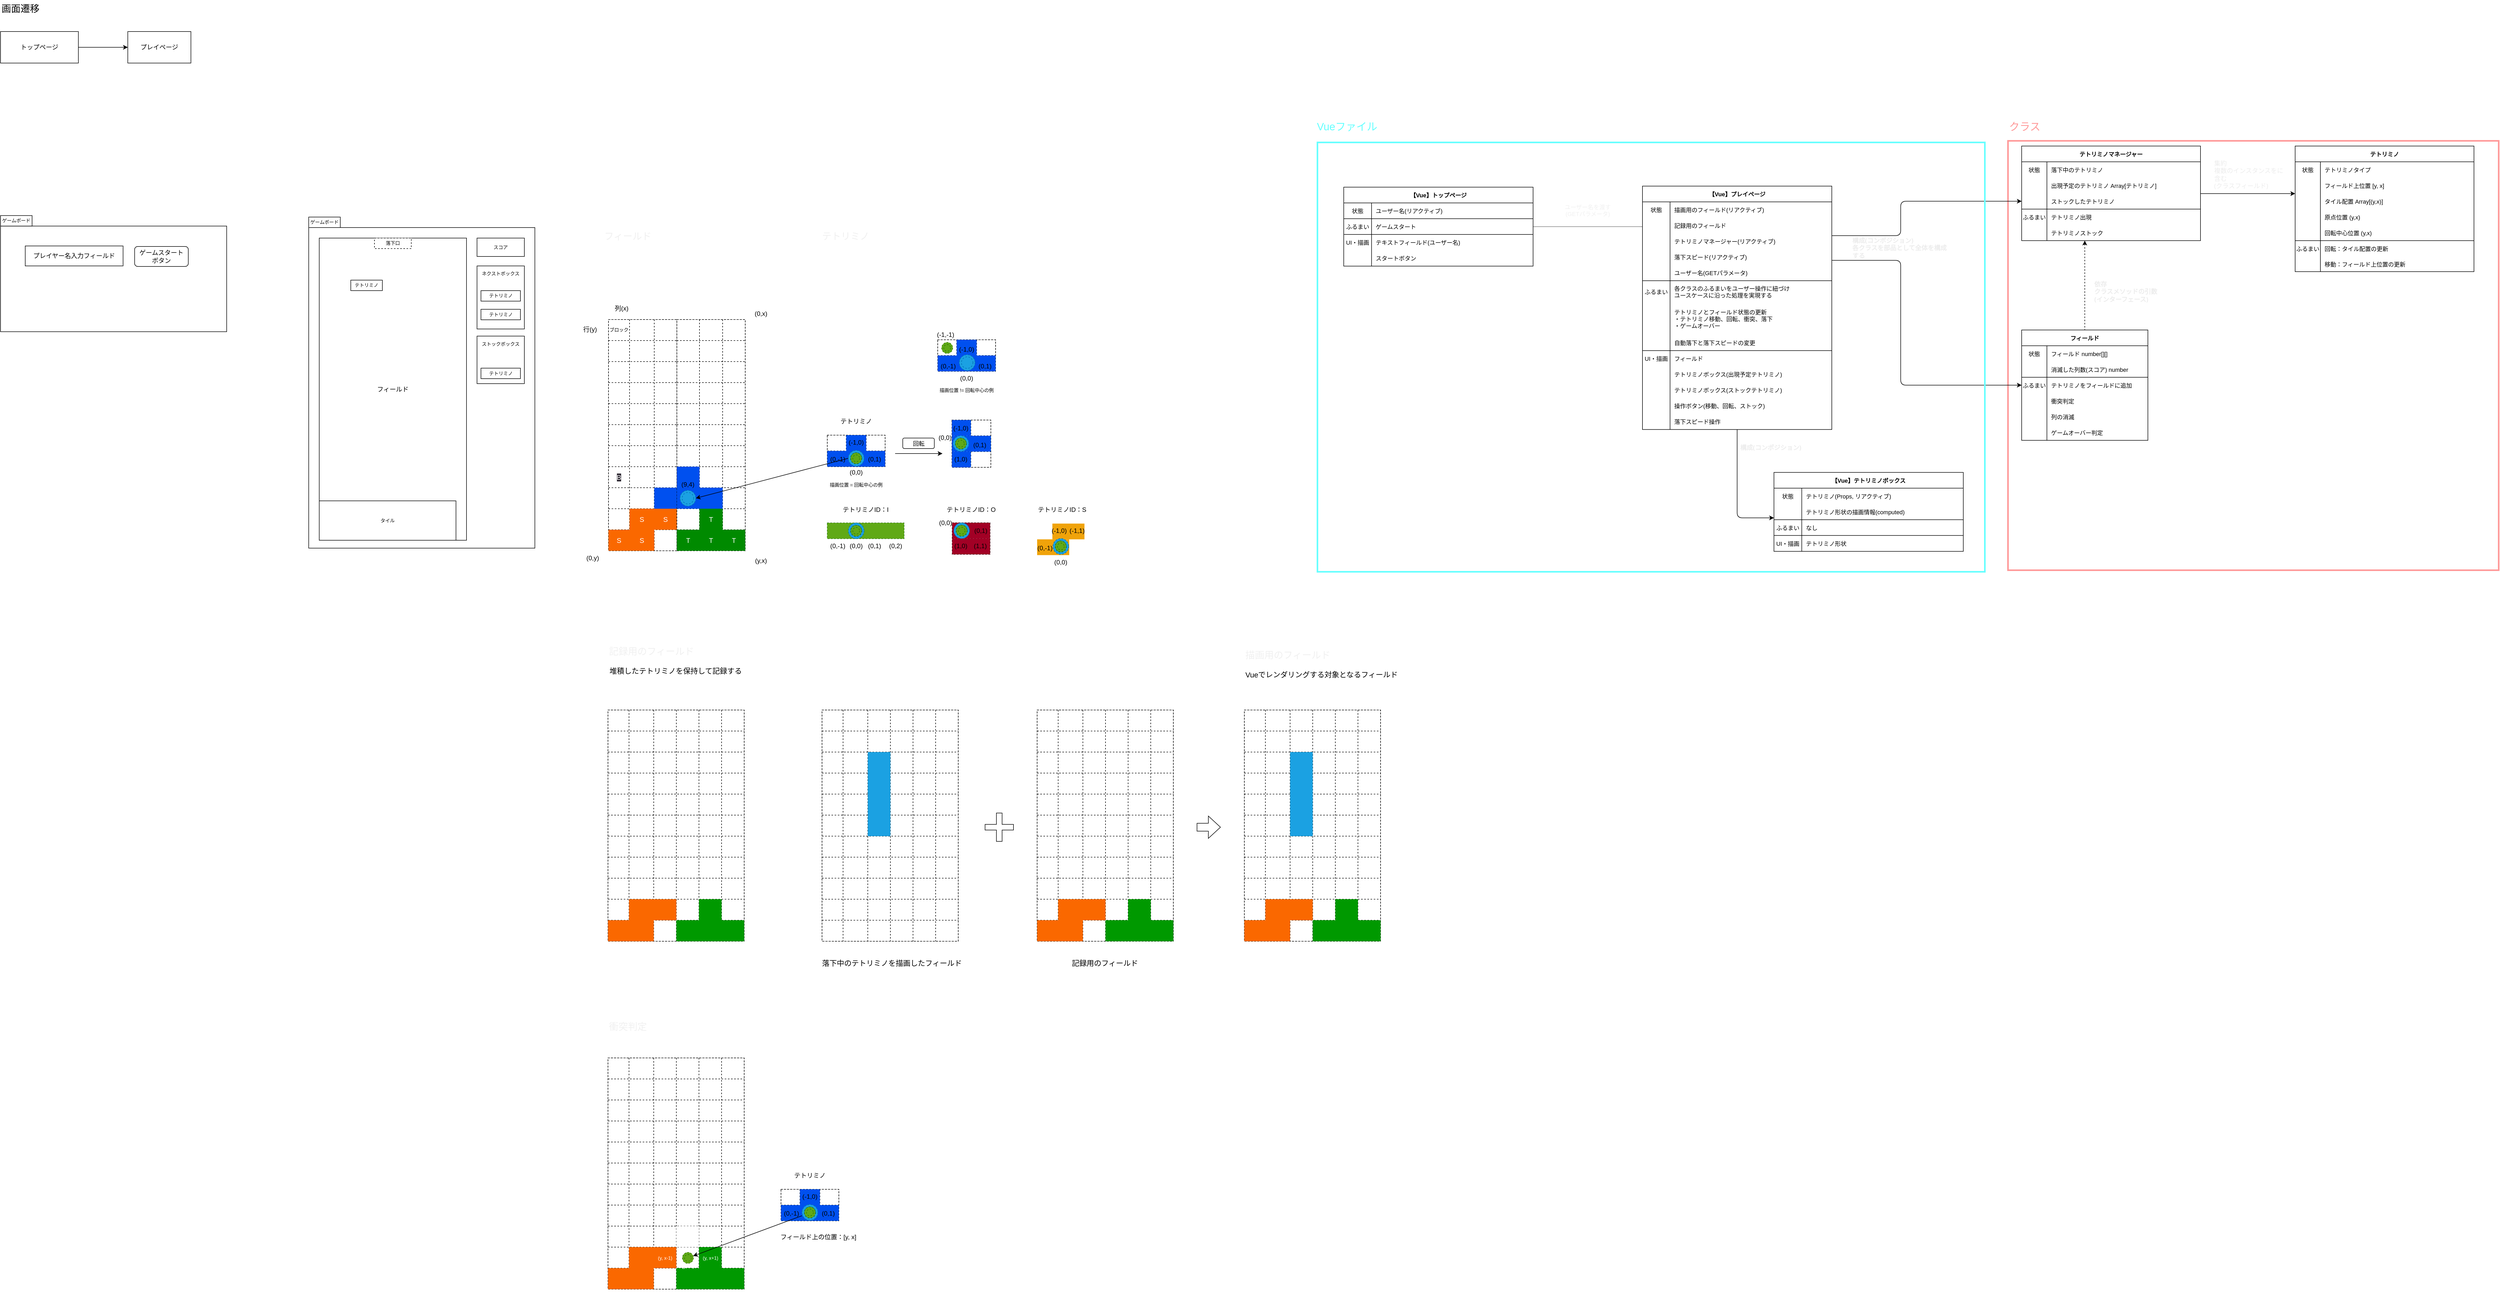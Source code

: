 <mxfile>
    <diagram id="JCQc4r0jdNLoepBP36wU" name="ページ1">
        <mxGraphModel dx="2282" dy="2218" grid="0" gridSize="13" guides="1" tooltips="1" connect="1" arrows="1" fold="1" page="1" pageScale="1" pageWidth="827" pageHeight="1169" math="0" shadow="0">
            <root>
                <mxCell id="0"/>
                <mxCell id="1" parent="0"/>
                <mxCell id="1699" value="" style="rounded=0;whiteSpace=wrap;html=1;fillColor=none;strokeColor=#FF9999;strokeWidth=3;" parent="1" vertex="1">
                    <mxGeometry x="3331" y="5" width="933" height="817" as="geometry"/>
                </mxCell>
                <mxCell id="8" value="" style="rounded=0;whiteSpace=wrap;html=1;" parent="1" vertex="1">
                    <mxGeometry x="100" y="170" width="430" height="610" as="geometry"/>
                </mxCell>
                <mxCell id="2" value="フィールド" style="rounded=0;whiteSpace=wrap;html=1;" parent="1" vertex="1">
                    <mxGeometry x="120" y="190" width="280" height="575" as="geometry"/>
                </mxCell>
                <mxCell id="14" value="落下口" style="rounded=0;whiteSpace=wrap;html=1;fontSize=9;dashed=1;perimeterSpacing=0;strokeWidth=1;strokeColor=default;" parent="1" vertex="1">
                    <mxGeometry x="225" y="190" width="70" height="20" as="geometry"/>
                </mxCell>
                <mxCell id="7" value="&lt;div style=&quot;&quot;&gt;&lt;span style=&quot;font-size: 9px; background-color: initial;&quot;&gt;ネクストボックス&lt;/span&gt;&lt;/div&gt;" style="rounded=0;whiteSpace=wrap;html=1;align=center;verticalAlign=top;" parent="1" vertex="1">
                    <mxGeometry x="420" y="243" width="90" height="120" as="geometry"/>
                </mxCell>
                <mxCell id="10" value="テトリミノ" style="rounded=0;whiteSpace=wrap;html=1;fontSize=9;" parent="1" vertex="1">
                    <mxGeometry x="180" y="270" width="60" height="20" as="geometry"/>
                </mxCell>
                <mxCell id="11" value="テトリミノ" style="rounded=0;whiteSpace=wrap;html=1;fontSize=9;" parent="1" vertex="1">
                    <mxGeometry x="427.5" y="325.5" width="75" height="20" as="geometry"/>
                </mxCell>
                <mxCell id="13" value="タイル" style="rounded=0;whiteSpace=wrap;html=1;fontSize=9;" parent="1" vertex="1">
                    <mxGeometry x="120" y="690" width="260" height="75" as="geometry"/>
                </mxCell>
                <mxCell id="17" value="" style="shape=table;html=1;whiteSpace=wrap;startSize=0;container=1;collapsible=0;childLayout=tableLayout;dashed=1;strokeColor=default;strokeWidth=1;fontSize=9;" parent="1" vertex="1">
                    <mxGeometry x="670" y="345" width="130" height="440" as="geometry"/>
                </mxCell>
                <mxCell id="18" value="" style="shape=tableRow;horizontal=0;startSize=0;swimlaneHead=0;swimlaneBody=0;top=0;left=0;bottom=0;right=0;collapsible=0;dropTarget=0;fillColor=none;points=[[0,0.5],[1,0.5]];portConstraint=eastwest;dashed=1;strokeColor=default;strokeWidth=1;fontSize=9;" parent="17" vertex="1">
                    <mxGeometry width="130" height="40" as="geometry"/>
                </mxCell>
                <mxCell id="19" value="ブロック" style="shape=partialRectangle;html=1;whiteSpace=wrap;connectable=0;fillColor=none;top=0;left=0;bottom=0;right=0;overflow=hidden;dashed=1;strokeColor=default;strokeWidth=1;fontSize=9;" parent="18" vertex="1">
                    <mxGeometry width="40" height="40" as="geometry">
                        <mxRectangle width="40" height="40" as="alternateBounds"/>
                    </mxGeometry>
                </mxCell>
                <mxCell id="20" value="" style="shape=partialRectangle;html=1;whiteSpace=wrap;connectable=0;fillColor=none;top=0;left=0;bottom=0;right=0;overflow=hidden;dashed=1;strokeColor=default;strokeWidth=1;fontSize=9;" parent="18" vertex="1">
                    <mxGeometry x="40" width="47" height="40" as="geometry">
                        <mxRectangle width="47" height="40" as="alternateBounds"/>
                    </mxGeometry>
                </mxCell>
                <mxCell id="21" value="" style="shape=partialRectangle;html=1;whiteSpace=wrap;connectable=0;fillColor=none;top=0;left=0;bottom=0;right=0;overflow=hidden;dashed=1;strokeColor=default;strokeWidth=1;fontSize=9;" parent="18" vertex="1">
                    <mxGeometry x="87" width="43" height="40" as="geometry">
                        <mxRectangle width="43" height="40" as="alternateBounds"/>
                    </mxGeometry>
                </mxCell>
                <mxCell id="55" value="" style="shape=tableRow;horizontal=0;startSize=0;swimlaneHead=0;swimlaneBody=0;top=0;left=0;bottom=0;right=0;collapsible=0;dropTarget=0;fillColor=none;points=[[0,0.5],[1,0.5]];portConstraint=eastwest;dashed=1;strokeColor=default;strokeWidth=1;fontSize=9;" parent="17" vertex="1">
                    <mxGeometry y="40" width="130" height="40" as="geometry"/>
                </mxCell>
                <mxCell id="56" value="" style="shape=partialRectangle;html=1;whiteSpace=wrap;connectable=0;fillColor=none;top=0;left=0;bottom=0;right=0;overflow=hidden;dashed=1;strokeColor=default;strokeWidth=1;fontSize=9;" parent="55" vertex="1">
                    <mxGeometry width="40" height="40" as="geometry">
                        <mxRectangle width="40" height="40" as="alternateBounds"/>
                    </mxGeometry>
                </mxCell>
                <mxCell id="57" value="" style="shape=partialRectangle;html=1;whiteSpace=wrap;connectable=0;fillColor=none;top=0;left=0;bottom=0;right=0;overflow=hidden;dashed=1;strokeColor=default;strokeWidth=1;fontSize=9;" parent="55" vertex="1">
                    <mxGeometry x="40" width="47" height="40" as="geometry">
                        <mxRectangle width="47" height="40" as="alternateBounds"/>
                    </mxGeometry>
                </mxCell>
                <mxCell id="58" value="" style="shape=partialRectangle;html=1;whiteSpace=wrap;connectable=0;fillColor=none;top=0;left=0;bottom=0;right=0;overflow=hidden;dashed=1;strokeColor=default;strokeWidth=1;fontSize=9;" parent="55" vertex="1">
                    <mxGeometry x="87" width="43" height="40" as="geometry">
                        <mxRectangle width="43" height="40" as="alternateBounds"/>
                    </mxGeometry>
                </mxCell>
                <mxCell id="59" value="" style="shape=tableRow;horizontal=0;startSize=0;swimlaneHead=0;swimlaneBody=0;top=0;left=0;bottom=0;right=0;collapsible=0;dropTarget=0;fillColor=none;points=[[0,0.5],[1,0.5]];portConstraint=eastwest;dashed=1;strokeColor=default;strokeWidth=1;fontSize=9;" parent="17" vertex="1">
                    <mxGeometry y="80" width="130" height="40" as="geometry"/>
                </mxCell>
                <mxCell id="60" value="" style="shape=partialRectangle;html=1;whiteSpace=wrap;connectable=0;fillColor=none;top=0;left=0;bottom=0;right=0;overflow=hidden;dashed=1;strokeColor=default;strokeWidth=1;fontSize=9;" parent="59" vertex="1">
                    <mxGeometry width="40" height="40" as="geometry">
                        <mxRectangle width="40" height="40" as="alternateBounds"/>
                    </mxGeometry>
                </mxCell>
                <mxCell id="61" value="" style="shape=partialRectangle;html=1;whiteSpace=wrap;connectable=0;fillColor=none;top=0;left=0;bottom=0;right=0;overflow=hidden;dashed=1;strokeColor=default;strokeWidth=1;fontSize=9;" parent="59" vertex="1">
                    <mxGeometry x="40" width="47" height="40" as="geometry">
                        <mxRectangle width="47" height="40" as="alternateBounds"/>
                    </mxGeometry>
                </mxCell>
                <mxCell id="62" value="" style="shape=partialRectangle;html=1;whiteSpace=wrap;connectable=0;fillColor=none;top=0;left=0;bottom=0;right=0;overflow=hidden;dashed=1;strokeColor=default;strokeWidth=1;fontSize=9;" parent="59" vertex="1">
                    <mxGeometry x="87" width="43" height="40" as="geometry">
                        <mxRectangle width="43" height="40" as="alternateBounds"/>
                    </mxGeometry>
                </mxCell>
                <mxCell id="22" value="" style="shape=tableRow;horizontal=0;startSize=0;swimlaneHead=0;swimlaneBody=0;top=0;left=0;bottom=0;right=0;collapsible=0;dropTarget=0;fillColor=none;points=[[0,0.5],[1,0.5]];portConstraint=eastwest;dashed=1;strokeColor=default;strokeWidth=1;fontSize=9;" parent="17" vertex="1">
                    <mxGeometry y="120" width="130" height="40" as="geometry"/>
                </mxCell>
                <mxCell id="23" value="" style="shape=partialRectangle;html=1;whiteSpace=wrap;connectable=0;fillColor=none;top=0;left=0;bottom=0;right=0;overflow=hidden;dashed=1;strokeColor=default;strokeWidth=1;fontSize=9;" parent="22" vertex="1">
                    <mxGeometry width="40" height="40" as="geometry">
                        <mxRectangle width="40" height="40" as="alternateBounds"/>
                    </mxGeometry>
                </mxCell>
                <mxCell id="24" value="" style="shape=partialRectangle;html=1;whiteSpace=wrap;connectable=0;fillColor=none;top=0;left=0;bottom=0;right=0;overflow=hidden;dashed=1;strokeColor=default;strokeWidth=1;fontSize=9;" parent="22" vertex="1">
                    <mxGeometry x="40" width="47" height="40" as="geometry">
                        <mxRectangle width="47" height="40" as="alternateBounds"/>
                    </mxGeometry>
                </mxCell>
                <mxCell id="25" value="" style="shape=partialRectangle;html=1;whiteSpace=wrap;connectable=0;fillColor=none;top=0;left=0;bottom=0;right=0;overflow=hidden;dashed=1;strokeColor=default;strokeWidth=1;fontSize=9;" parent="22" vertex="1">
                    <mxGeometry x="87" width="43" height="40" as="geometry">
                        <mxRectangle width="43" height="40" as="alternateBounds"/>
                    </mxGeometry>
                </mxCell>
                <mxCell id="51" value="" style="shape=tableRow;horizontal=0;startSize=0;swimlaneHead=0;swimlaneBody=0;top=0;left=0;bottom=0;right=0;collapsible=0;dropTarget=0;fillColor=none;points=[[0,0.5],[1,0.5]];portConstraint=eastwest;dashed=1;strokeColor=default;strokeWidth=1;fontSize=9;" parent="17" vertex="1">
                    <mxGeometry y="160" width="130" height="40" as="geometry"/>
                </mxCell>
                <mxCell id="52" value="" style="shape=partialRectangle;html=1;whiteSpace=wrap;connectable=0;fillColor=none;top=0;left=0;bottom=0;right=0;overflow=hidden;dashed=1;strokeColor=default;strokeWidth=1;fontSize=9;" parent="51" vertex="1">
                    <mxGeometry width="40" height="40" as="geometry">
                        <mxRectangle width="40" height="40" as="alternateBounds"/>
                    </mxGeometry>
                </mxCell>
                <mxCell id="53" value="" style="shape=partialRectangle;html=1;whiteSpace=wrap;connectable=0;fillColor=none;top=0;left=0;bottom=0;right=0;overflow=hidden;dashed=1;strokeColor=default;strokeWidth=1;fontSize=9;" parent="51" vertex="1">
                    <mxGeometry x="40" width="47" height="40" as="geometry">
                        <mxRectangle width="47" height="40" as="alternateBounds"/>
                    </mxGeometry>
                </mxCell>
                <mxCell id="54" value="" style="shape=partialRectangle;html=1;whiteSpace=wrap;connectable=0;fillColor=none;top=0;left=0;bottom=0;right=0;overflow=hidden;dashed=1;strokeColor=default;strokeWidth=1;fontSize=9;" parent="51" vertex="1">
                    <mxGeometry x="87" width="43" height="40" as="geometry">
                        <mxRectangle width="43" height="40" as="alternateBounds"/>
                    </mxGeometry>
                </mxCell>
                <mxCell id="47" value="" style="shape=tableRow;horizontal=0;startSize=0;swimlaneHead=0;swimlaneBody=0;top=0;left=0;bottom=0;right=0;collapsible=0;dropTarget=0;fillColor=none;points=[[0,0.5],[1,0.5]];portConstraint=eastwest;dashed=1;strokeColor=default;strokeWidth=1;fontSize=9;" parent="17" vertex="1">
                    <mxGeometry y="200" width="130" height="40" as="geometry"/>
                </mxCell>
                <mxCell id="48" value="" style="shape=partialRectangle;html=1;whiteSpace=wrap;connectable=0;fillColor=none;top=0;left=0;bottom=0;right=0;overflow=hidden;dashed=1;strokeColor=default;strokeWidth=1;fontSize=9;" parent="47" vertex="1">
                    <mxGeometry width="40" height="40" as="geometry">
                        <mxRectangle width="40" height="40" as="alternateBounds"/>
                    </mxGeometry>
                </mxCell>
                <mxCell id="49" value="" style="shape=partialRectangle;html=1;whiteSpace=wrap;connectable=0;fillColor=none;top=0;left=0;bottom=0;right=0;overflow=hidden;dashed=1;strokeColor=default;strokeWidth=1;fontSize=9;" parent="47" vertex="1">
                    <mxGeometry x="40" width="47" height="40" as="geometry">
                        <mxRectangle width="47" height="40" as="alternateBounds"/>
                    </mxGeometry>
                </mxCell>
                <mxCell id="50" value="" style="shape=partialRectangle;html=1;whiteSpace=wrap;connectable=0;fillColor=none;top=0;left=0;bottom=0;right=0;overflow=hidden;dashed=1;strokeColor=default;strokeWidth=1;fontSize=9;" parent="47" vertex="1">
                    <mxGeometry x="87" width="43" height="40" as="geometry">
                        <mxRectangle width="43" height="40" as="alternateBounds"/>
                    </mxGeometry>
                </mxCell>
                <mxCell id="26" value="" style="shape=tableRow;horizontal=0;startSize=0;swimlaneHead=0;swimlaneBody=0;top=0;left=0;bottom=0;right=0;collapsible=0;dropTarget=0;fillColor=none;points=[[0,0.5],[1,0.5]];portConstraint=eastwest;dashed=1;strokeColor=default;strokeWidth=1;fontSize=9;" parent="17" vertex="1">
                    <mxGeometry y="240" width="130" height="40" as="geometry"/>
                </mxCell>
                <mxCell id="27" value="" style="shape=partialRectangle;html=1;whiteSpace=wrap;connectable=0;fillColor=none;top=0;left=0;bottom=0;right=0;overflow=hidden;dashed=1;strokeColor=default;strokeWidth=1;fontSize=9;" parent="26" vertex="1">
                    <mxGeometry width="40" height="40" as="geometry">
                        <mxRectangle width="40" height="40" as="alternateBounds"/>
                    </mxGeometry>
                </mxCell>
                <mxCell id="28" value="" style="shape=partialRectangle;html=1;whiteSpace=wrap;connectable=0;fillColor=none;top=0;left=0;bottom=0;right=0;overflow=hidden;dashed=1;strokeColor=default;strokeWidth=1;fontSize=9;" parent="26" vertex="1">
                    <mxGeometry x="40" width="47" height="40" as="geometry">
                        <mxRectangle width="47" height="40" as="alternateBounds"/>
                    </mxGeometry>
                </mxCell>
                <mxCell id="29" value="" style="shape=partialRectangle;html=1;whiteSpace=wrap;connectable=0;fillColor=none;top=0;left=0;bottom=0;right=0;overflow=hidden;pointerEvents=1;dashed=1;strokeColor=default;strokeWidth=1;fontSize=9;" parent="26" vertex="1">
                    <mxGeometry x="87" width="43" height="40" as="geometry">
                        <mxRectangle width="43" height="40" as="alternateBounds"/>
                    </mxGeometry>
                </mxCell>
                <mxCell id="131" value="" style="shape=tableRow;horizontal=0;startSize=0;swimlaneHead=0;swimlaneBody=0;top=0;left=0;bottom=0;right=0;collapsible=0;dropTarget=0;fillColor=none;points=[[0,0.5],[1,0.5]];portConstraint=eastwest;dashed=1;strokeColor=default;strokeWidth=1;fontSize=9;" parent="17" vertex="1">
                    <mxGeometry y="280" width="130" height="40" as="geometry"/>
                </mxCell>
                <mxCell id="132" value="&#10;&lt;span style=&quot;color: rgb(255, 255, 255); font-family: Helvetica; font-size: 13px; font-style: normal; font-variant-ligatures: normal; font-variant-caps: normal; font-weight: 400; letter-spacing: normal; orphans: 2; text-align: center; text-indent: 0px; text-transform: none; widows: 2; word-spacing: 0px; -webkit-text-stroke-width: 0px; background-color: rgb(42, 37, 47); text-decoration-thickness: initial; text-decoration-style: initial; text-decoration-color: initial; float: none; display: inline !important;&quot;&gt;B&lt;/span&gt;&#10;&#10;" style="shape=partialRectangle;html=1;whiteSpace=wrap;connectable=0;fillColor=none;top=0;left=0;bottom=0;right=0;overflow=hidden;dashed=1;strokeColor=default;strokeWidth=1;fontSize=9;" parent="131" vertex="1">
                    <mxGeometry width="40" height="40" as="geometry">
                        <mxRectangle width="40" height="40" as="alternateBounds"/>
                    </mxGeometry>
                </mxCell>
                <mxCell id="133" value="&lt;span style=&quot;color: rgb(255, 255, 255); font-size: 13px;&quot;&gt;B&lt;/span&gt;" style="shape=partialRectangle;html=1;whiteSpace=wrap;connectable=0;fillColor=none;top=0;left=0;bottom=0;right=0;overflow=hidden;dashed=1;strokeColor=default;strokeWidth=1;fontSize=9;" parent="131" vertex="1">
                    <mxGeometry x="40" width="47" height="40" as="geometry">
                        <mxRectangle width="47" height="40" as="alternateBounds"/>
                    </mxGeometry>
                </mxCell>
                <mxCell id="134" value="&lt;span style=&quot;color: rgb(255, 255, 255); font-size: 13px;&quot;&gt;B&lt;/span&gt;" style="shape=partialRectangle;html=1;whiteSpace=wrap;connectable=0;fillColor=none;top=0;left=0;bottom=0;right=0;overflow=hidden;pointerEvents=1;dashed=1;strokeColor=default;strokeWidth=1;fontSize=9;" parent="131" vertex="1">
                    <mxGeometry x="87" width="43" height="40" as="geometry">
                        <mxRectangle width="43" height="40" as="alternateBounds"/>
                    </mxGeometry>
                </mxCell>
                <mxCell id="268" value="" style="shape=tableRow;horizontal=0;startSize=0;swimlaneHead=0;swimlaneBody=0;top=0;left=0;bottom=0;right=0;collapsible=0;dropTarget=0;fillColor=none;points=[[0,0.5],[1,0.5]];portConstraint=eastwest;dashed=1;strokeColor=default;strokeWidth=1;fontSize=9;" parent="17" vertex="1">
                    <mxGeometry y="320" width="130" height="40" as="geometry"/>
                </mxCell>
                <mxCell id="269" value="&lt;span style=&quot;color: rgb(255, 255, 255); font-size: 13px;&quot;&gt;B&lt;/span&gt;" style="shape=partialRectangle;html=1;whiteSpace=wrap;connectable=0;fillColor=none;top=0;left=0;bottom=0;right=0;overflow=hidden;dashed=1;strokeColor=default;strokeWidth=1;fontSize=9;" parent="268" vertex="1">
                    <mxGeometry width="40" height="40" as="geometry">
                        <mxRectangle width="40" height="40" as="alternateBounds"/>
                    </mxGeometry>
                </mxCell>
                <mxCell id="270" value="&lt;span style=&quot;font-size: 13px;&quot;&gt;B&lt;/span&gt;" style="shape=partialRectangle;html=1;whiteSpace=wrap;connectable=0;fillColor=none;top=0;left=0;bottom=0;right=0;overflow=hidden;dashed=1;strokeColor=#314354;strokeWidth=1;fontSize=9;fontColor=#ffffff;" parent="268" vertex="1">
                    <mxGeometry x="40" width="47" height="40" as="geometry">
                        <mxRectangle width="47" height="40" as="alternateBounds"/>
                    </mxGeometry>
                </mxCell>
                <mxCell id="271" value="" style="shape=partialRectangle;html=1;whiteSpace=wrap;connectable=0;fillColor=#0050ef;top=0;left=0;bottom=0;right=0;overflow=hidden;pointerEvents=1;dashed=1;strokeColor=#001DBC;strokeWidth=1;fontSize=9;fontColor=#ffffff;" parent="268" vertex="1">
                    <mxGeometry x="87" width="43" height="40" as="geometry">
                        <mxRectangle width="43" height="40" as="alternateBounds"/>
                    </mxGeometry>
                </mxCell>
                <mxCell id="280" value="" style="shape=tableRow;horizontal=0;startSize=0;swimlaneHead=0;swimlaneBody=0;top=0;left=0;bottom=0;right=0;collapsible=0;dropTarget=0;fillColor=none;points=[[0,0.5],[1,0.5]];portConstraint=eastwest;dashed=1;strokeColor=default;strokeWidth=1;fontSize=9;" parent="17" vertex="1">
                    <mxGeometry y="360" width="130" height="40" as="geometry"/>
                </mxCell>
                <mxCell id="281" value="&lt;span style=&quot;font-size: 13px;&quot;&gt;B&lt;/span&gt;" style="shape=partialRectangle;html=1;whiteSpace=wrap;connectable=0;fillColor=none;top=0;left=0;bottom=0;right=0;overflow=hidden;dashed=1;strokeColor=#314354;strokeWidth=1;fontSize=9;fontColor=#ffffff;" parent="280" vertex="1">
                    <mxGeometry width="40" height="40" as="geometry">
                        <mxRectangle width="40" height="40" as="alternateBounds"/>
                    </mxGeometry>
                </mxCell>
                <mxCell id="282" value="&lt;span style=&quot;color: rgb(255, 255, 255); font-size: 13px;&quot;&gt;S&lt;/span&gt;" style="shape=partialRectangle;html=1;whiteSpace=wrap;connectable=0;fillColor=#fa6800;top=0;left=0;bottom=0;right=0;overflow=hidden;dashed=1;strokeColor=#C73500;strokeWidth=1;fontSize=9;fontColor=#000000;" parent="280" vertex="1">
                    <mxGeometry x="40" width="47" height="40" as="geometry">
                        <mxRectangle width="47" height="40" as="alternateBounds"/>
                    </mxGeometry>
                </mxCell>
                <mxCell id="283" value="&lt;span style=&quot;color: rgb(255, 255, 255); font-size: 13px;&quot;&gt;S&lt;/span&gt;" style="shape=partialRectangle;html=1;whiteSpace=wrap;connectable=0;fillColor=#fa6800;top=0;left=0;bottom=0;right=0;overflow=hidden;pointerEvents=1;dashed=1;strokeColor=#C73500;strokeWidth=1;fontSize=9;fontColor=#000000;" parent="280" vertex="1">
                    <mxGeometry x="87" width="43" height="40" as="geometry">
                        <mxRectangle width="43" height="40" as="alternateBounds"/>
                    </mxGeometry>
                </mxCell>
                <mxCell id="136" value="" style="shape=tableRow;horizontal=0;startSize=0;swimlaneHead=0;swimlaneBody=0;top=0;left=0;bottom=0;right=0;collapsible=0;dropTarget=0;fillColor=none;points=[[0,0.5],[1,0.5]];portConstraint=eastwest;dashed=1;strokeColor=default;strokeWidth=1;fontSize=9;" parent="17" vertex="1">
                    <mxGeometry y="400" width="130" height="40" as="geometry"/>
                </mxCell>
                <mxCell id="137" value="&lt;font style=&quot;font-size: 13px;&quot; color=&quot;#ffffff&quot;&gt;S&lt;/font&gt;" style="shape=partialRectangle;html=1;whiteSpace=wrap;connectable=0;fillColor=#fa6800;top=0;left=0;bottom=0;right=0;overflow=hidden;dashed=1;strokeColor=#C73500;strokeWidth=1;fontSize=9;fontColor=#000000;" parent="136" vertex="1">
                    <mxGeometry width="40" height="40" as="geometry">
                        <mxRectangle width="40" height="40" as="alternateBounds"/>
                    </mxGeometry>
                </mxCell>
                <mxCell id="138" value="&lt;span style=&quot;color: rgb(255, 255, 255); font-size: 13px;&quot;&gt;S&lt;/span&gt;" style="shape=partialRectangle;html=1;whiteSpace=wrap;connectable=0;fillColor=#fa6800;top=0;left=0;bottom=0;right=0;overflow=hidden;dashed=1;strokeColor=#C73500;strokeWidth=1;fontSize=9;fontColor=#000000;" parent="136" vertex="1">
                    <mxGeometry x="40" width="47" height="40" as="geometry">
                        <mxRectangle width="47" height="40" as="alternateBounds"/>
                    </mxGeometry>
                </mxCell>
                <mxCell id="139" value="&lt;font color=&quot;#ffffff&quot;&gt;&lt;span style=&quot;font-size: 13px;&quot;&gt;B&lt;/span&gt;&lt;/font&gt;" style="shape=partialRectangle;html=1;whiteSpace=wrap;connectable=0;fillColor=none;top=0;left=0;bottom=0;right=0;overflow=hidden;pointerEvents=1;dashed=1;strokeColor=default;strokeWidth=1;fontSize=9;" parent="136" vertex="1">
                    <mxGeometry x="87" width="43" height="40" as="geometry">
                        <mxRectangle width="43" height="40" as="alternateBounds"/>
                    </mxGeometry>
                </mxCell>
                <mxCell id="63" value="&lt;span style=&quot;color: rgb(240, 240, 240); font-family: Helvetica; font-style: normal; font-variant-ligatures: normal; font-variant-caps: normal; font-weight: 400; letter-spacing: normal; orphans: 2; text-indent: 0px; text-transform: none; widows: 2; word-spacing: 0px; -webkit-text-stroke-width: 0px; text-decoration-thickness: initial; text-decoration-style: initial; text-decoration-color: initial; float: none; display: inline !important;&quot;&gt;&lt;font style=&quot;font-size: 18px;&quot;&gt;フィールド&lt;/font&gt;&lt;/span&gt;" style="text;whiteSpace=wrap;html=1;fontSize=9;align=left;" parent="1" vertex="1">
                    <mxGeometry x="660" y="170" width="130" height="35" as="geometry"/>
                </mxCell>
                <mxCell id="227" value="&lt;span style=&quot;font-size: 12px;&quot;&gt;行(y)&lt;/span&gt;" style="text;whiteSpace=wrap;html=1;fontSize=9;align=center;" parent="1" vertex="1">
                    <mxGeometry x="620" y="350" width="30" height="25" as="geometry"/>
                </mxCell>
                <mxCell id="230" value="&lt;span style=&quot;font-size: 12px;&quot;&gt;列(x)&lt;/span&gt;" style="text;whiteSpace=wrap;html=1;fontSize=9;align=center;" parent="1" vertex="1">
                    <mxGeometry x="680" y="310" width="30" height="25" as="geometry"/>
                </mxCell>
                <mxCell id="231" value="" style="shape=table;html=1;whiteSpace=wrap;startSize=0;container=1;collapsible=0;childLayout=tableLayout;dashed=1;strokeColor=default;strokeWidth=1;fontSize=9;" parent="1" vertex="1">
                    <mxGeometry x="800" y="345" width="130" height="440" as="geometry"/>
                </mxCell>
                <mxCell id="232" value="" style="shape=tableRow;horizontal=0;startSize=0;swimlaneHead=0;swimlaneBody=0;top=0;left=0;bottom=0;right=0;collapsible=0;dropTarget=0;fillColor=none;points=[[0,0.5],[1,0.5]];portConstraint=eastwest;dashed=1;strokeColor=default;strokeWidth=1;fontSize=9;" parent="231" vertex="1">
                    <mxGeometry width="130" height="40" as="geometry"/>
                </mxCell>
                <mxCell id="233" value="" style="shape=partialRectangle;html=1;whiteSpace=wrap;connectable=0;fillColor=none;top=0;left=0;bottom=0;right=0;overflow=hidden;dashed=1;strokeColor=default;strokeWidth=1;fontSize=9;" parent="232" vertex="1">
                    <mxGeometry width="43" height="40" as="geometry">
                        <mxRectangle width="43" height="40" as="alternateBounds"/>
                    </mxGeometry>
                </mxCell>
                <mxCell id="234" value="" style="shape=partialRectangle;html=1;whiteSpace=wrap;connectable=0;fillColor=none;top=0;left=0;bottom=0;right=0;overflow=hidden;dashed=1;strokeColor=default;strokeWidth=1;fontSize=9;" parent="232" vertex="1">
                    <mxGeometry x="43" width="44" height="40" as="geometry">
                        <mxRectangle width="44" height="40" as="alternateBounds"/>
                    </mxGeometry>
                </mxCell>
                <mxCell id="235" value="" style="shape=partialRectangle;html=1;whiteSpace=wrap;connectable=0;fillColor=none;top=0;left=0;bottom=0;right=0;overflow=hidden;dashed=1;strokeColor=default;strokeWidth=1;fontSize=9;" parent="232" vertex="1">
                    <mxGeometry x="87" width="43" height="40" as="geometry">
                        <mxRectangle width="43" height="40" as="alternateBounds"/>
                    </mxGeometry>
                </mxCell>
                <mxCell id="236" value="" style="shape=tableRow;horizontal=0;startSize=0;swimlaneHead=0;swimlaneBody=0;top=0;left=0;bottom=0;right=0;collapsible=0;dropTarget=0;fillColor=none;points=[[0,0.5],[1,0.5]];portConstraint=eastwest;dashed=1;strokeColor=default;strokeWidth=1;fontSize=9;" parent="231" vertex="1">
                    <mxGeometry y="40" width="130" height="40" as="geometry"/>
                </mxCell>
                <mxCell id="237" value="" style="shape=partialRectangle;html=1;whiteSpace=wrap;connectable=0;fillColor=none;top=0;left=0;bottom=0;right=0;overflow=hidden;dashed=1;strokeColor=default;strokeWidth=1;fontSize=9;" parent="236" vertex="1">
                    <mxGeometry width="43" height="40" as="geometry">
                        <mxRectangle width="43" height="40" as="alternateBounds"/>
                    </mxGeometry>
                </mxCell>
                <mxCell id="238" value="" style="shape=partialRectangle;html=1;whiteSpace=wrap;connectable=0;fillColor=none;top=0;left=0;bottom=0;right=0;overflow=hidden;dashed=1;strokeColor=default;strokeWidth=1;fontSize=9;" parent="236" vertex="1">
                    <mxGeometry x="43" width="44" height="40" as="geometry">
                        <mxRectangle width="44" height="40" as="alternateBounds"/>
                    </mxGeometry>
                </mxCell>
                <mxCell id="239" value="" style="shape=partialRectangle;html=1;whiteSpace=wrap;connectable=0;fillColor=none;top=0;left=0;bottom=0;right=0;overflow=hidden;dashed=1;strokeColor=default;strokeWidth=1;fontSize=9;" parent="236" vertex="1">
                    <mxGeometry x="87" width="43" height="40" as="geometry">
                        <mxRectangle width="43" height="40" as="alternateBounds"/>
                    </mxGeometry>
                </mxCell>
                <mxCell id="240" value="" style="shape=tableRow;horizontal=0;startSize=0;swimlaneHead=0;swimlaneBody=0;top=0;left=0;bottom=0;right=0;collapsible=0;dropTarget=0;fillColor=none;points=[[0,0.5],[1,0.5]];portConstraint=eastwest;dashed=1;strokeColor=default;strokeWidth=1;fontSize=9;" parent="231" vertex="1">
                    <mxGeometry y="80" width="130" height="40" as="geometry"/>
                </mxCell>
                <mxCell id="241" value="" style="shape=partialRectangle;html=1;whiteSpace=wrap;connectable=0;fillColor=none;top=0;left=0;bottom=0;right=0;overflow=hidden;dashed=1;strokeColor=default;strokeWidth=1;fontSize=9;" parent="240" vertex="1">
                    <mxGeometry width="43" height="40" as="geometry">
                        <mxRectangle width="43" height="40" as="alternateBounds"/>
                    </mxGeometry>
                </mxCell>
                <mxCell id="242" value="" style="shape=partialRectangle;html=1;whiteSpace=wrap;connectable=0;fillColor=none;top=0;left=0;bottom=0;right=0;overflow=hidden;dashed=1;strokeColor=default;strokeWidth=1;fontSize=9;" parent="240" vertex="1">
                    <mxGeometry x="43" width="44" height="40" as="geometry">
                        <mxRectangle width="44" height="40" as="alternateBounds"/>
                    </mxGeometry>
                </mxCell>
                <mxCell id="243" value="" style="shape=partialRectangle;html=1;whiteSpace=wrap;connectable=0;fillColor=none;top=0;left=0;bottom=0;right=0;overflow=hidden;dashed=1;strokeColor=default;strokeWidth=1;fontSize=9;" parent="240" vertex="1">
                    <mxGeometry x="87" width="43" height="40" as="geometry">
                        <mxRectangle width="43" height="40" as="alternateBounds"/>
                    </mxGeometry>
                </mxCell>
                <mxCell id="244" value="" style="shape=tableRow;horizontal=0;startSize=0;swimlaneHead=0;swimlaneBody=0;top=0;left=0;bottom=0;right=0;collapsible=0;dropTarget=0;fillColor=none;points=[[0,0.5],[1,0.5]];portConstraint=eastwest;dashed=1;strokeColor=default;strokeWidth=1;fontSize=9;" parent="231" vertex="1">
                    <mxGeometry y="120" width="130" height="40" as="geometry"/>
                </mxCell>
                <mxCell id="245" value="" style="shape=partialRectangle;html=1;whiteSpace=wrap;connectable=0;fillColor=none;top=0;left=0;bottom=0;right=0;overflow=hidden;dashed=1;strokeColor=default;strokeWidth=1;fontSize=9;" parent="244" vertex="1">
                    <mxGeometry width="43" height="40" as="geometry">
                        <mxRectangle width="43" height="40" as="alternateBounds"/>
                    </mxGeometry>
                </mxCell>
                <mxCell id="246" value="" style="shape=partialRectangle;html=1;whiteSpace=wrap;connectable=0;fillColor=none;top=0;left=0;bottom=0;right=0;overflow=hidden;dashed=1;strokeColor=default;strokeWidth=1;fontSize=9;" parent="244" vertex="1">
                    <mxGeometry x="43" width="44" height="40" as="geometry">
                        <mxRectangle width="44" height="40" as="alternateBounds"/>
                    </mxGeometry>
                </mxCell>
                <mxCell id="247" value="" style="shape=partialRectangle;html=1;whiteSpace=wrap;connectable=0;fillColor=none;top=0;left=0;bottom=0;right=0;overflow=hidden;dashed=1;strokeColor=default;strokeWidth=1;fontSize=9;" parent="244" vertex="1">
                    <mxGeometry x="87" width="43" height="40" as="geometry">
                        <mxRectangle width="43" height="40" as="alternateBounds"/>
                    </mxGeometry>
                </mxCell>
                <mxCell id="248" value="" style="shape=tableRow;horizontal=0;startSize=0;swimlaneHead=0;swimlaneBody=0;top=0;left=0;bottom=0;right=0;collapsible=0;dropTarget=0;fillColor=none;points=[[0,0.5],[1,0.5]];portConstraint=eastwest;dashed=1;strokeColor=default;strokeWidth=1;fontSize=9;" parent="231" vertex="1">
                    <mxGeometry y="160" width="130" height="40" as="geometry"/>
                </mxCell>
                <mxCell id="249" value="" style="shape=partialRectangle;html=1;whiteSpace=wrap;connectable=0;fillColor=none;top=0;left=0;bottom=0;right=0;overflow=hidden;dashed=1;strokeColor=default;strokeWidth=1;fontSize=9;" parent="248" vertex="1">
                    <mxGeometry width="43" height="40" as="geometry">
                        <mxRectangle width="43" height="40" as="alternateBounds"/>
                    </mxGeometry>
                </mxCell>
                <mxCell id="250" value="" style="shape=partialRectangle;html=1;whiteSpace=wrap;connectable=0;fillColor=none;top=0;left=0;bottom=0;right=0;overflow=hidden;dashed=1;strokeColor=default;strokeWidth=1;fontSize=9;" parent="248" vertex="1">
                    <mxGeometry x="43" width="44" height="40" as="geometry">
                        <mxRectangle width="44" height="40" as="alternateBounds"/>
                    </mxGeometry>
                </mxCell>
                <mxCell id="251" value="" style="shape=partialRectangle;html=1;whiteSpace=wrap;connectable=0;fillColor=none;top=0;left=0;bottom=0;right=0;overflow=hidden;dashed=1;strokeColor=default;strokeWidth=1;fontSize=9;" parent="248" vertex="1">
                    <mxGeometry x="87" width="43" height="40" as="geometry">
                        <mxRectangle width="43" height="40" as="alternateBounds"/>
                    </mxGeometry>
                </mxCell>
                <mxCell id="252" value="" style="shape=tableRow;horizontal=0;startSize=0;swimlaneHead=0;swimlaneBody=0;top=0;left=0;bottom=0;right=0;collapsible=0;dropTarget=0;fillColor=none;points=[[0,0.5],[1,0.5]];portConstraint=eastwest;dashed=1;strokeColor=default;strokeWidth=1;fontSize=9;" parent="231" vertex="1">
                    <mxGeometry y="200" width="130" height="40" as="geometry"/>
                </mxCell>
                <mxCell id="253" value="" style="shape=partialRectangle;html=1;whiteSpace=wrap;connectable=0;fillColor=none;top=0;left=0;bottom=0;right=0;overflow=hidden;dashed=1;strokeColor=default;strokeWidth=1;fontSize=9;" parent="252" vertex="1">
                    <mxGeometry width="43" height="40" as="geometry">
                        <mxRectangle width="43" height="40" as="alternateBounds"/>
                    </mxGeometry>
                </mxCell>
                <mxCell id="254" value="" style="shape=partialRectangle;html=1;whiteSpace=wrap;connectable=0;fillColor=none;top=0;left=0;bottom=0;right=0;overflow=hidden;dashed=1;strokeColor=default;strokeWidth=1;fontSize=9;" parent="252" vertex="1">
                    <mxGeometry x="43" width="44" height="40" as="geometry">
                        <mxRectangle width="44" height="40" as="alternateBounds"/>
                    </mxGeometry>
                </mxCell>
                <mxCell id="255" value="" style="shape=partialRectangle;html=1;whiteSpace=wrap;connectable=0;fillColor=none;top=0;left=0;bottom=0;right=0;overflow=hidden;dashed=1;strokeColor=default;strokeWidth=1;fontSize=9;" parent="252" vertex="1">
                    <mxGeometry x="87" width="43" height="40" as="geometry">
                        <mxRectangle width="43" height="40" as="alternateBounds"/>
                    </mxGeometry>
                </mxCell>
                <mxCell id="256" value="" style="shape=tableRow;horizontal=0;startSize=0;swimlaneHead=0;swimlaneBody=0;top=0;left=0;bottom=0;right=0;collapsible=0;dropTarget=0;fillColor=none;points=[[0,0.5],[1,0.5]];portConstraint=eastwest;dashed=1;strokeColor=default;strokeWidth=1;fontSize=9;" parent="231" vertex="1">
                    <mxGeometry y="240" width="130" height="40" as="geometry"/>
                </mxCell>
                <mxCell id="257" value="" style="shape=partialRectangle;html=1;whiteSpace=wrap;connectable=0;fillColor=none;top=0;left=0;bottom=0;right=0;overflow=hidden;dashed=1;strokeColor=default;strokeWidth=1;fontSize=9;" parent="256" vertex="1">
                    <mxGeometry width="43" height="40" as="geometry">
                        <mxRectangle width="43" height="40" as="alternateBounds"/>
                    </mxGeometry>
                </mxCell>
                <mxCell id="258" value="" style="shape=partialRectangle;html=1;whiteSpace=wrap;connectable=0;fillColor=none;top=0;left=0;bottom=0;right=0;overflow=hidden;dashed=1;strokeColor=default;strokeWidth=1;fontSize=9;" parent="256" vertex="1">
                    <mxGeometry x="43" width="44" height="40" as="geometry">
                        <mxRectangle width="44" height="40" as="alternateBounds"/>
                    </mxGeometry>
                </mxCell>
                <mxCell id="259" value="" style="shape=partialRectangle;html=1;whiteSpace=wrap;connectable=0;fillColor=none;top=0;left=0;bottom=0;right=0;overflow=hidden;pointerEvents=1;dashed=1;strokeColor=default;strokeWidth=1;fontSize=9;" parent="256" vertex="1">
                    <mxGeometry x="87" width="43" height="40" as="geometry">
                        <mxRectangle width="43" height="40" as="alternateBounds"/>
                    </mxGeometry>
                </mxCell>
                <mxCell id="260" value="" style="shape=tableRow;horizontal=0;startSize=0;swimlaneHead=0;swimlaneBody=0;top=0;left=0;bottom=0;right=0;collapsible=0;dropTarget=0;fillColor=none;points=[[0,0.5],[1,0.5]];portConstraint=eastwest;dashed=1;strokeColor=default;strokeWidth=1;fontSize=9;" parent="231" vertex="1">
                    <mxGeometry y="280" width="130" height="40" as="geometry"/>
                </mxCell>
                <mxCell id="261" value="" style="shape=partialRectangle;html=1;whiteSpace=wrap;connectable=0;fillColor=#0050ef;top=0;left=0;bottom=0;right=0;overflow=hidden;dashed=1;strokeColor=#001DBC;strokeWidth=1;fontSize=9;fontColor=#ffffff;" parent="260" vertex="1">
                    <mxGeometry width="43" height="40" as="geometry">
                        <mxRectangle width="43" height="40" as="alternateBounds"/>
                    </mxGeometry>
                </mxCell>
                <mxCell id="262" value="&lt;span style=&quot;color: rgb(255, 255, 255); font-size: 13px;&quot;&gt;B&lt;/span&gt;" style="shape=partialRectangle;html=1;whiteSpace=wrap;connectable=0;fillColor=none;top=0;left=0;bottom=0;right=0;overflow=hidden;dashed=1;strokeColor=default;strokeWidth=1;fontSize=9;" parent="260" vertex="1">
                    <mxGeometry x="43" width="44" height="40" as="geometry">
                        <mxRectangle width="44" height="40" as="alternateBounds"/>
                    </mxGeometry>
                </mxCell>
                <mxCell id="263" value="&lt;span style=&quot;color: rgb(255, 255, 255); font-size: 13px;&quot;&gt;B&lt;/span&gt;" style="shape=partialRectangle;html=1;whiteSpace=wrap;connectable=0;fillColor=none;top=0;left=0;bottom=0;right=0;overflow=hidden;pointerEvents=1;dashed=1;strokeColor=default;strokeWidth=1;fontSize=9;" parent="260" vertex="1">
                    <mxGeometry x="87" width="43" height="40" as="geometry">
                        <mxRectangle width="43" height="40" as="alternateBounds"/>
                    </mxGeometry>
                </mxCell>
                <mxCell id="264" value="" style="shape=tableRow;horizontal=0;startSize=0;swimlaneHead=0;swimlaneBody=0;top=0;left=0;bottom=0;right=0;collapsible=0;dropTarget=0;fillColor=none;points=[[0,0.5],[1,0.5]];portConstraint=eastwest;dashed=1;strokeColor=default;strokeWidth=1;fontSize=9;" parent="231" vertex="1">
                    <mxGeometry y="320" width="130" height="40" as="geometry"/>
                </mxCell>
                <mxCell id="265" value="" style="shape=partialRectangle;html=1;whiteSpace=wrap;connectable=0;fillColor=#0050ef;top=0;left=0;bottom=0;right=0;overflow=hidden;dashed=1;strokeColor=#001DBC;strokeWidth=1;fontSize=9;fontColor=#ffffff;" parent="264" vertex="1">
                    <mxGeometry width="43" height="40" as="geometry">
                        <mxRectangle width="43" height="40" as="alternateBounds"/>
                    </mxGeometry>
                </mxCell>
                <mxCell id="266" value="" style="shape=partialRectangle;html=1;whiteSpace=wrap;connectable=0;fillColor=#0050ef;top=0;left=0;bottom=0;right=0;overflow=hidden;dashed=1;strokeColor=#001DBC;strokeWidth=1;fontSize=9;fontColor=#ffffff;" parent="264" vertex="1">
                    <mxGeometry x="43" width="44" height="40" as="geometry">
                        <mxRectangle width="44" height="40" as="alternateBounds"/>
                    </mxGeometry>
                </mxCell>
                <mxCell id="267" value="&lt;span style=&quot;color: rgb(255, 255, 255); font-size: 13px;&quot;&gt;B&lt;/span&gt;" style="shape=partialRectangle;html=1;whiteSpace=wrap;connectable=0;fillColor=none;top=0;left=0;bottom=0;right=0;overflow=hidden;pointerEvents=1;dashed=1;strokeColor=default;strokeWidth=1;fontSize=9;" parent="264" vertex="1">
                    <mxGeometry x="87" width="43" height="40" as="geometry">
                        <mxRectangle width="43" height="40" as="alternateBounds"/>
                    </mxGeometry>
                </mxCell>
                <mxCell id="272" value="" style="shape=tableRow;horizontal=0;startSize=0;swimlaneHead=0;swimlaneBody=0;top=0;left=0;bottom=0;right=0;collapsible=0;dropTarget=0;fillColor=none;points=[[0,0.5],[1,0.5]];portConstraint=eastwest;dashed=1;strokeColor=default;strokeWidth=1;fontSize=9;" parent="231" vertex="1">
                    <mxGeometry y="360" width="130" height="40" as="geometry"/>
                </mxCell>
                <mxCell id="273" value="&lt;span style=&quot;color: rgb(255, 255, 255); font-size: 13px;&quot;&gt;B&lt;/span&gt;" style="shape=partialRectangle;html=1;whiteSpace=wrap;connectable=0;fillColor=none;top=0;left=0;bottom=0;right=0;overflow=hidden;dashed=1;strokeColor=default;strokeWidth=1;fontSize=9;" parent="272" vertex="1">
                    <mxGeometry width="43" height="40" as="geometry">
                        <mxRectangle width="43" height="40" as="alternateBounds"/>
                    </mxGeometry>
                </mxCell>
                <mxCell id="274" value="&lt;span style=&quot;font-size: 13px;&quot;&gt;T&lt;/span&gt;" style="shape=partialRectangle;html=1;whiteSpace=wrap;connectable=0;fillColor=#008a00;top=0;left=0;bottom=0;right=0;overflow=hidden;dashed=1;strokeColor=#005700;strokeWidth=1;fontSize=9;fontColor=#ffffff;" parent="272" vertex="1">
                    <mxGeometry x="43" width="44" height="40" as="geometry">
                        <mxRectangle width="44" height="40" as="alternateBounds"/>
                    </mxGeometry>
                </mxCell>
                <mxCell id="275" value="&lt;span style=&quot;color: rgb(255, 255, 255); font-size: 13px;&quot;&gt;B&lt;/span&gt;" style="shape=partialRectangle;html=1;whiteSpace=wrap;connectable=0;fillColor=none;top=0;left=0;bottom=0;right=0;overflow=hidden;pointerEvents=1;dashed=1;strokeColor=default;strokeWidth=1;fontSize=9;" parent="272" vertex="1">
                    <mxGeometry x="87" width="43" height="40" as="geometry">
                        <mxRectangle width="43" height="40" as="alternateBounds"/>
                    </mxGeometry>
                </mxCell>
                <mxCell id="276" value="" style="shape=tableRow;horizontal=0;startSize=0;swimlaneHead=0;swimlaneBody=0;top=0;left=0;bottom=0;right=0;collapsible=0;dropTarget=0;fillColor=none;points=[[0,0.5],[1,0.5]];portConstraint=eastwest;dashed=1;strokeColor=default;strokeWidth=1;fontSize=9;" parent="231" vertex="1">
                    <mxGeometry y="400" width="130" height="40" as="geometry"/>
                </mxCell>
                <mxCell id="277" value="&lt;span style=&quot;font-size: 13px;&quot;&gt;T&lt;/span&gt;" style="shape=partialRectangle;html=1;whiteSpace=wrap;connectable=0;fillColor=#008a00;top=0;left=0;bottom=0;right=0;overflow=hidden;dashed=1;strokeColor=#005700;strokeWidth=1;fontSize=9;fontColor=#ffffff;" parent="276" vertex="1">
                    <mxGeometry width="43" height="40" as="geometry">
                        <mxRectangle width="43" height="40" as="alternateBounds"/>
                    </mxGeometry>
                </mxCell>
                <mxCell id="278" value="&lt;span style=&quot;font-size: 13px;&quot;&gt;T&lt;/span&gt;" style="shape=partialRectangle;html=1;whiteSpace=wrap;connectable=0;fillColor=#008a00;top=0;left=0;bottom=0;right=0;overflow=hidden;dashed=1;strokeColor=#005700;strokeWidth=1;fontSize=9;fontColor=#ffffff;" parent="276" vertex="1">
                    <mxGeometry x="43" width="44" height="40" as="geometry">
                        <mxRectangle width="44" height="40" as="alternateBounds"/>
                    </mxGeometry>
                </mxCell>
                <mxCell id="279" value="&lt;span style=&quot;font-size: 13px;&quot;&gt;T&lt;/span&gt;" style="shape=partialRectangle;html=1;whiteSpace=wrap;connectable=0;fillColor=#008a00;top=0;left=0;bottom=0;right=0;overflow=hidden;pointerEvents=1;dashed=1;strokeColor=#005700;strokeWidth=1;fontSize=9;fontColor=#ffffff;" parent="276" vertex="1">
                    <mxGeometry x="87" width="43" height="40" as="geometry">
                        <mxRectangle width="43" height="40" as="alternateBounds"/>
                    </mxGeometry>
                </mxCell>
                <mxCell id="373" value="" style="shape=table;html=1;whiteSpace=wrap;startSize=0;container=1;collapsible=0;childLayout=tableLayout;dashed=1;strokeColor=default;strokeWidth=1;fontSize=9;" parent="1" vertex="1">
                    <mxGeometry x="1086" y="565" width="110" height="60" as="geometry"/>
                </mxCell>
                <mxCell id="374" value="" style="shape=tableRow;horizontal=0;startSize=0;swimlaneHead=0;swimlaneBody=0;top=0;left=0;bottom=0;right=0;collapsible=0;dropTarget=0;fillColor=none;points=[[0,0.5],[1,0.5]];portConstraint=eastwest;dashed=1;strokeColor=default;strokeWidth=1;fontSize=9;" parent="373" vertex="1">
                    <mxGeometry width="110" height="30" as="geometry"/>
                </mxCell>
                <mxCell id="375" value="" style="shape=partialRectangle;html=1;whiteSpace=wrap;connectable=0;fillColor=none;top=0;left=0;bottom=0;right=0;overflow=hidden;dashed=1;strokeColor=default;strokeWidth=1;fontSize=9;" parent="374" vertex="1">
                    <mxGeometry width="36" height="30" as="geometry">
                        <mxRectangle width="36" height="30" as="alternateBounds"/>
                    </mxGeometry>
                </mxCell>
                <mxCell id="376" value="" style="shape=partialRectangle;html=1;whiteSpace=wrap;connectable=0;fillColor=#0050ef;top=0;left=0;bottom=0;right=0;overflow=hidden;dashed=1;strokeColor=#001DBC;strokeWidth=1;fontSize=9;fontColor=#ffffff;" parent="374" vertex="1">
                    <mxGeometry x="36" width="38" height="30" as="geometry">
                        <mxRectangle width="38" height="30" as="alternateBounds"/>
                    </mxGeometry>
                </mxCell>
                <mxCell id="377" value="" style="shape=partialRectangle;html=1;whiteSpace=wrap;connectable=0;fillColor=none;top=0;left=0;bottom=0;right=0;overflow=hidden;dashed=1;strokeColor=default;strokeWidth=1;fontSize=9;" parent="374" vertex="1">
                    <mxGeometry x="74" width="36" height="30" as="geometry">
                        <mxRectangle width="36" height="30" as="alternateBounds"/>
                    </mxGeometry>
                </mxCell>
                <mxCell id="378" value="" style="shape=tableRow;horizontal=0;startSize=0;swimlaneHead=0;swimlaneBody=0;top=0;left=0;bottom=0;right=0;collapsible=0;dropTarget=0;fillColor=none;points=[[0,0.5],[1,0.5]];portConstraint=eastwest;dashed=1;strokeColor=default;strokeWidth=1;fontSize=9;" parent="373" vertex="1">
                    <mxGeometry y="30" width="110" height="30" as="geometry"/>
                </mxCell>
                <mxCell id="379" value="" style="shape=partialRectangle;html=1;whiteSpace=wrap;connectable=0;fillColor=#0050ef;top=0;left=0;bottom=0;right=0;overflow=hidden;dashed=1;strokeColor=#001DBC;strokeWidth=1;fontSize=9;fontColor=#ffffff;" parent="378" vertex="1">
                    <mxGeometry width="36" height="30" as="geometry">
                        <mxRectangle width="36" height="30" as="alternateBounds"/>
                    </mxGeometry>
                </mxCell>
                <mxCell id="380" value="" style="shape=partialRectangle;html=1;whiteSpace=wrap;connectable=0;fillColor=#0050ef;top=0;left=0;bottom=0;right=0;overflow=hidden;dashed=1;strokeColor=#001DBC;strokeWidth=1;fontSize=9;fontColor=#ffffff;" parent="378" vertex="1">
                    <mxGeometry x="36" width="38" height="30" as="geometry">
                        <mxRectangle width="38" height="30" as="alternateBounds"/>
                    </mxGeometry>
                </mxCell>
                <mxCell id="381" value="" style="shape=partialRectangle;html=1;whiteSpace=wrap;connectable=0;fillColor=#0050ef;top=0;left=0;bottom=0;right=0;overflow=hidden;dashed=1;strokeColor=#001DBC;strokeWidth=1;fontSize=9;fontColor=#ffffff;" parent="378" vertex="1">
                    <mxGeometry x="74" width="36" height="30" as="geometry">
                        <mxRectangle width="36" height="30" as="alternateBounds"/>
                    </mxGeometry>
                </mxCell>
                <mxCell id="386" value="" style="ellipse;shape=doubleEllipse;whiteSpace=wrap;html=1;aspect=fixed;dashed=1;strokeColor=#006EAF;strokeWidth=1;fontSize=9;fillColor=#1ba1e2;fontColor=#ffffff;" parent="1" vertex="1">
                    <mxGeometry x="806" y="670" width="30" height="30" as="geometry"/>
                </mxCell>
                <mxCell id="387" value="" style="ellipse;shape=doubleEllipse;whiteSpace=wrap;html=1;aspect=fixed;dashed=1;strokeColor=#006EAF;strokeWidth=1;fontSize=9;fillColor=#1ba1e2;fontColor=#ffffff;" parent="1" vertex="1">
                    <mxGeometry x="1126" y="594" width="30" height="30" as="geometry"/>
                </mxCell>
                <mxCell id="389" value="&lt;span style=&quot;font-size: 12px;&quot;&gt;テトリミノ&lt;/span&gt;" style="text;whiteSpace=wrap;html=1;fontSize=9;align=center;" parent="1" vertex="1">
                    <mxGeometry x="1096" y="525" width="90" height="25" as="geometry"/>
                </mxCell>
                <mxCell id="390" value="&lt;span style=&quot;font-size: 12px;&quot;&gt;(0,0)&lt;/span&gt;" style="text;whiteSpace=wrap;html=1;fontSize=9;align=center;" parent="1" vertex="1">
                    <mxGeometry x="1121" y="621.5" width="40" height="25" as="geometry"/>
                </mxCell>
                <mxCell id="391" value="&lt;span style=&quot;font-size: 12px;&quot;&gt;(0,-1)&lt;/span&gt;" style="text;whiteSpace=wrap;html=1;fontSize=9;align=center;" parent="1" vertex="1">
                    <mxGeometry x="1086" y="596.5" width="40" height="25" as="geometry"/>
                </mxCell>
                <mxCell id="392" value="&lt;span style=&quot;font-size: 12px;&quot;&gt;(y,x)&lt;/span&gt;" style="text;whiteSpace=wrap;html=1;fontSize=9;align=center;" parent="1" vertex="1">
                    <mxGeometry x="940" y="790" width="40" height="25" as="geometry"/>
                </mxCell>
                <mxCell id="393" value="&lt;span style=&quot;font-size: 12px;&quot;&gt;(0,x)&lt;/span&gt;" style="text;whiteSpace=wrap;html=1;fontSize=9;align=center;" parent="1" vertex="1">
                    <mxGeometry x="940" y="320" width="40" height="25" as="geometry"/>
                </mxCell>
                <mxCell id="394" value="&lt;span style=&quot;font-size: 12px;&quot;&gt;(0,y)&lt;/span&gt;" style="text;whiteSpace=wrap;html=1;fontSize=9;align=center;" parent="1" vertex="1">
                    <mxGeometry x="620" y="785" width="40" height="25" as="geometry"/>
                </mxCell>
                <mxCell id="395" value="&lt;span style=&quot;font-size: 12px;&quot;&gt;(0,1)&lt;/span&gt;" style="text;whiteSpace=wrap;html=1;fontSize=9;align=center;" parent="1" vertex="1">
                    <mxGeometry x="1156" y="596.5" width="40" height="25" as="geometry"/>
                </mxCell>
                <mxCell id="396" value="&lt;span style=&quot;font-size: 12px;&quot;&gt;(-1,0)&lt;/span&gt;" style="text;whiteSpace=wrap;html=1;fontSize=9;align=center;" parent="1" vertex="1">
                    <mxGeometry x="1121" y="565" width="40" height="25" as="geometry"/>
                </mxCell>
                <mxCell id="397" value="&lt;span style=&quot;font-size: 12px;&quot;&gt;(9,4)&lt;/span&gt;" style="text;whiteSpace=wrap;html=1;fontSize=9;align=center;" parent="1" vertex="1">
                    <mxGeometry x="801" y="645" width="40" height="25" as="geometry"/>
                </mxCell>
                <mxCell id="399" value="" style="endArrow=classic;html=1;strokeWidth=1;fontSize=9;exitX=1;exitY=0.5;exitDx=0;exitDy=0;entryX=1;entryY=0.5;entryDx=0;entryDy=0;" parent="1" source="391" target="386" edge="1">
                    <mxGeometry width="50" height="50" relative="1" as="geometry">
                        <mxPoint x="1090" y="760" as="sourcePoint"/>
                        <mxPoint x="840" y="690" as="targetPoint"/>
                    </mxGeometry>
                </mxCell>
                <mxCell id="404" value="描画位置 = 回転中心の例" style="text;html=1;strokeColor=none;fillColor=none;align=center;verticalAlign=middle;whiteSpace=wrap;rounded=0;dashed=1;strokeWidth=1;fontSize=9;" parent="1" vertex="1">
                    <mxGeometry x="1076" y="645" width="130" height="30" as="geometry"/>
                </mxCell>
                <mxCell id="422" value="描画位置 != 回転中心の例" style="text;html=1;strokeColor=none;fillColor=none;align=center;verticalAlign=middle;whiteSpace=wrap;rounded=0;dashed=1;strokeWidth=1;fontSize=9;" parent="1" vertex="1">
                    <mxGeometry x="1286" y="464.5" width="130" height="30" as="geometry"/>
                </mxCell>
                <mxCell id="425" value="" style="ellipse;shape=doubleEllipse;whiteSpace=wrap;html=1;aspect=fixed;dashed=1;strokeColor=#2D7600;strokeWidth=1;fontSize=9;fillColor=#60a917;fontColor=#ffffff;" parent="1" vertex="1">
                    <mxGeometry x="1130.5" y="598.5" width="21" height="21" as="geometry"/>
                </mxCell>
                <mxCell id="426" value="" style="shape=table;html=1;whiteSpace=wrap;startSize=0;container=1;collapsible=0;childLayout=tableLayout;dashed=1;strokeColor=default;strokeWidth=1;fontSize=9;" parent="1" vertex="1">
                    <mxGeometry x="1296" y="383.5" width="110" height="60" as="geometry"/>
                </mxCell>
                <mxCell id="427" value="" style="shape=tableRow;horizontal=0;startSize=0;swimlaneHead=0;swimlaneBody=0;top=0;left=0;bottom=0;right=0;collapsible=0;dropTarget=0;fillColor=none;points=[[0,0.5],[1,0.5]];portConstraint=eastwest;dashed=1;strokeColor=default;strokeWidth=1;fontSize=9;" parent="426" vertex="1">
                    <mxGeometry width="110" height="30" as="geometry"/>
                </mxCell>
                <mxCell id="428" value="" style="shape=partialRectangle;html=1;whiteSpace=wrap;connectable=0;fillColor=none;top=0;left=0;bottom=0;right=0;overflow=hidden;dashed=1;strokeColor=default;strokeWidth=1;fontSize=9;" parent="427" vertex="1">
                    <mxGeometry width="36" height="30" as="geometry">
                        <mxRectangle width="36" height="30" as="alternateBounds"/>
                    </mxGeometry>
                </mxCell>
                <mxCell id="429" value="" style="shape=partialRectangle;html=1;whiteSpace=wrap;connectable=0;fillColor=#0050ef;top=0;left=0;bottom=0;right=0;overflow=hidden;dashed=1;strokeColor=#001DBC;strokeWidth=1;fontSize=9;fontColor=#ffffff;" parent="427" vertex="1">
                    <mxGeometry x="36" width="38" height="30" as="geometry">
                        <mxRectangle width="38" height="30" as="alternateBounds"/>
                    </mxGeometry>
                </mxCell>
                <mxCell id="430" value="" style="shape=partialRectangle;html=1;whiteSpace=wrap;connectable=0;fillColor=none;top=0;left=0;bottom=0;right=0;overflow=hidden;dashed=1;strokeColor=default;strokeWidth=1;fontSize=9;" parent="427" vertex="1">
                    <mxGeometry x="74" width="36" height="30" as="geometry">
                        <mxRectangle width="36" height="30" as="alternateBounds"/>
                    </mxGeometry>
                </mxCell>
                <mxCell id="431" value="" style="shape=tableRow;horizontal=0;startSize=0;swimlaneHead=0;swimlaneBody=0;top=0;left=0;bottom=0;right=0;collapsible=0;dropTarget=0;fillColor=none;points=[[0,0.5],[1,0.5]];portConstraint=eastwest;dashed=1;strokeColor=default;strokeWidth=1;fontSize=9;" parent="426" vertex="1">
                    <mxGeometry y="30" width="110" height="30" as="geometry"/>
                </mxCell>
                <mxCell id="432" value="" style="shape=partialRectangle;html=1;whiteSpace=wrap;connectable=0;fillColor=#0050ef;top=0;left=0;bottom=0;right=0;overflow=hidden;dashed=1;strokeColor=#001DBC;strokeWidth=1;fontSize=9;fontColor=#ffffff;" parent="431" vertex="1">
                    <mxGeometry width="36" height="30" as="geometry">
                        <mxRectangle width="36" height="30" as="alternateBounds"/>
                    </mxGeometry>
                </mxCell>
                <mxCell id="433" value="" style="shape=partialRectangle;html=1;whiteSpace=wrap;connectable=0;fillColor=#0050ef;top=0;left=0;bottom=0;right=0;overflow=hidden;dashed=1;strokeColor=#001DBC;strokeWidth=1;fontSize=9;fontColor=#ffffff;" parent="431" vertex="1">
                    <mxGeometry x="36" width="38" height="30" as="geometry">
                        <mxRectangle width="38" height="30" as="alternateBounds"/>
                    </mxGeometry>
                </mxCell>
                <mxCell id="434" value="" style="shape=partialRectangle;html=1;whiteSpace=wrap;connectable=0;fillColor=#0050ef;top=0;left=0;bottom=0;right=0;overflow=hidden;dashed=1;strokeColor=#001DBC;strokeWidth=1;fontSize=9;fontColor=#ffffff;" parent="431" vertex="1">
                    <mxGeometry x="74" width="36" height="30" as="geometry">
                        <mxRectangle width="36" height="30" as="alternateBounds"/>
                    </mxGeometry>
                </mxCell>
                <mxCell id="435" value="" style="ellipse;shape=doubleEllipse;whiteSpace=wrap;html=1;aspect=fixed;dashed=1;strokeColor=#006EAF;strokeWidth=1;fontSize=9;fillColor=#1ba1e2;fontColor=#ffffff;" parent="1" vertex="1">
                    <mxGeometry x="1337" y="412" width="30" height="30" as="geometry"/>
                </mxCell>
                <mxCell id="437" value="&lt;span style=&quot;font-size: 12px;&quot;&gt;(0,0)&lt;/span&gt;" style="text;whiteSpace=wrap;html=1;fontSize=9;align=center;" parent="1" vertex="1">
                    <mxGeometry x="1331" y="442.5" width="40" height="25" as="geometry"/>
                </mxCell>
                <mxCell id="438" value="&lt;span style=&quot;font-size: 12px;&quot;&gt;(0,-1)&lt;/span&gt;" style="text;whiteSpace=wrap;html=1;fontSize=9;align=center;" parent="1" vertex="1">
                    <mxGeometry x="1296" y="419.5" width="40" height="25" as="geometry"/>
                </mxCell>
                <mxCell id="439" value="&lt;span style=&quot;font-size: 12px;&quot;&gt;(0,1)&lt;/span&gt;" style="text;whiteSpace=wrap;html=1;fontSize=9;align=center;" parent="1" vertex="1">
                    <mxGeometry x="1366" y="419.5" width="40" height="25" as="geometry"/>
                </mxCell>
                <mxCell id="440" value="&lt;span style=&quot;font-size: 12px;&quot;&gt;(-1,0)&lt;/span&gt;" style="text;whiteSpace=wrap;html=1;fontSize=9;align=center;" parent="1" vertex="1">
                    <mxGeometry x="1331" y="388" width="40" height="25" as="geometry"/>
                </mxCell>
                <mxCell id="441" value="" style="ellipse;shape=doubleEllipse;whiteSpace=wrap;html=1;aspect=fixed;dashed=1;strokeColor=#2D7600;strokeWidth=1;fontSize=9;fillColor=#60a917;fontColor=#ffffff;" parent="1" vertex="1">
                    <mxGeometry x="1303.5" y="388.5" width="21" height="21" as="geometry"/>
                </mxCell>
                <mxCell id="442" value="&lt;span style=&quot;font-size: 12px;&quot;&gt;(-1,-1)&lt;/span&gt;" style="text;whiteSpace=wrap;html=1;fontSize=9;align=center;" parent="1" vertex="1">
                    <mxGeometry x="1291" y="360" width="40" height="25" as="geometry"/>
                </mxCell>
                <mxCell id="458" value="テトリミノ" style="shape=table;startSize=30;container=1;collapsible=1;childLayout=tableLayout;fixedRows=1;rowLines=0;fontStyle=1;align=center;resizeLast=1;strokeColor=default;strokeWidth=1;fontSize=11;fillColor=none;" parent="1" vertex="1">
                    <mxGeometry x="3877" y="14.91" width="340" height="239" as="geometry"/>
                </mxCell>
                <mxCell id="462" value="" style="shape=tableRow;horizontal=0;startSize=0;swimlaneHead=0;swimlaneBody=0;fillColor=none;collapsible=0;dropTarget=0;points=[[0,0.5],[1,0.5]];portConstraint=eastwest;top=0;left=0;right=0;bottom=0;strokeColor=default;strokeWidth=1;fontSize=11;" parent="458" vertex="1">
                    <mxGeometry y="30" width="340" height="30" as="geometry"/>
                </mxCell>
                <mxCell id="463" value="状態" style="shape=partialRectangle;connectable=0;fillColor=none;top=0;left=0;bottom=0;right=0;editable=1;overflow=hidden;strokeColor=default;strokeWidth=1;fontSize=11;" parent="462" vertex="1">
                    <mxGeometry width="48" height="30" as="geometry">
                        <mxRectangle width="48" height="30" as="alternateBounds"/>
                    </mxGeometry>
                </mxCell>
                <mxCell id="464" value="テトリミノタイプ" style="shape=partialRectangle;connectable=0;fillColor=none;top=0;left=0;bottom=0;right=0;align=left;spacingLeft=6;overflow=hidden;strokeColor=default;strokeWidth=1;fontSize=11;" parent="462" vertex="1">
                    <mxGeometry x="48" width="292" height="30" as="geometry">
                        <mxRectangle width="292" height="30" as="alternateBounds"/>
                    </mxGeometry>
                </mxCell>
                <mxCell id="1546" value="" style="shape=tableRow;horizontal=0;startSize=0;swimlaneHead=0;swimlaneBody=0;fillColor=none;collapsible=0;dropTarget=0;points=[[0,0.5],[1,0.5]];portConstraint=eastwest;top=0;left=0;right=0;bottom=0;strokeColor=default;strokeWidth=1;fontSize=11;" parent="458" vertex="1">
                    <mxGeometry y="60" width="340" height="30" as="geometry"/>
                </mxCell>
                <mxCell id="1547" value="" style="shape=partialRectangle;connectable=0;fillColor=none;top=0;left=0;bottom=0;right=0;editable=1;overflow=hidden;strokeColor=default;strokeWidth=1;fontSize=11;" parent="1546" vertex="1">
                    <mxGeometry width="48" height="30" as="geometry">
                        <mxRectangle width="48" height="30" as="alternateBounds"/>
                    </mxGeometry>
                </mxCell>
                <mxCell id="1548" value="フィールド上位置 [y, x]" style="shape=partialRectangle;connectable=0;fillColor=none;top=0;left=0;bottom=0;right=0;align=left;spacingLeft=6;overflow=hidden;strokeColor=default;strokeWidth=1;fontSize=11;" parent="1546" vertex="1">
                    <mxGeometry x="48" width="292" height="30" as="geometry">
                        <mxRectangle width="292" height="30" as="alternateBounds"/>
                    </mxGeometry>
                </mxCell>
                <mxCell id="629" value="" style="shape=tableRow;horizontal=0;startSize=0;swimlaneHead=0;swimlaneBody=0;fillColor=none;collapsible=0;dropTarget=0;points=[[0,0.5],[1,0.5]];portConstraint=eastwest;top=0;left=0;right=0;bottom=0;strokeColor=default;strokeWidth=1;fontSize=11;" parent="458" vertex="1">
                    <mxGeometry y="90" width="340" height="30" as="geometry"/>
                </mxCell>
                <mxCell id="630" value="" style="shape=partialRectangle;connectable=0;fillColor=none;top=0;left=0;bottom=0;right=0;editable=1;overflow=hidden;strokeColor=default;strokeWidth=1;fontSize=11;" parent="629" vertex="1">
                    <mxGeometry width="48" height="30" as="geometry">
                        <mxRectangle width="48" height="30" as="alternateBounds"/>
                    </mxGeometry>
                </mxCell>
                <mxCell id="631" value="タイル配置 Array[(y,x)]" style="shape=partialRectangle;connectable=0;fillColor=none;top=0;left=0;bottom=0;right=0;align=left;spacingLeft=6;overflow=hidden;strokeColor=default;strokeWidth=1;fontSize=11;" parent="629" vertex="1">
                    <mxGeometry x="48" width="292" height="30" as="geometry">
                        <mxRectangle width="292" height="30" as="alternateBounds"/>
                    </mxGeometry>
                </mxCell>
                <mxCell id="614" value="" style="shape=tableRow;horizontal=0;startSize=0;swimlaneHead=0;swimlaneBody=0;fillColor=none;collapsible=0;dropTarget=0;points=[[0,0.5],[1,0.5]];portConstraint=eastwest;top=0;left=0;right=0;bottom=0;strokeColor=default;strokeWidth=1;fontSize=11;" parent="458" vertex="1">
                    <mxGeometry y="120" width="340" height="30" as="geometry"/>
                </mxCell>
                <mxCell id="615" value="" style="shape=partialRectangle;connectable=0;fillColor=none;top=0;left=0;bottom=0;right=0;editable=1;overflow=hidden;strokeColor=default;strokeWidth=1;fontSize=11;" parent="614" vertex="1">
                    <mxGeometry width="48" height="30" as="geometry">
                        <mxRectangle width="48" height="30" as="alternateBounds"/>
                    </mxGeometry>
                </mxCell>
                <mxCell id="616" value="原点位置 (y,x)" style="shape=partialRectangle;connectable=0;fillColor=none;top=0;left=0;bottom=0;right=0;align=left;spacingLeft=6;overflow=hidden;strokeColor=default;strokeWidth=1;fontSize=11;" parent="614" vertex="1">
                    <mxGeometry x="48" width="292" height="30" as="geometry">
                        <mxRectangle width="292" height="30" as="alternateBounds"/>
                    </mxGeometry>
                </mxCell>
                <mxCell id="459" value="" style="shape=tableRow;horizontal=0;startSize=0;swimlaneHead=0;swimlaneBody=0;fillColor=none;collapsible=0;dropTarget=0;points=[[0,0.5],[1,0.5]];portConstraint=eastwest;top=0;left=0;right=0;bottom=1;strokeColor=default;strokeWidth=1;fontSize=11;" parent="458" vertex="1">
                    <mxGeometry y="150" width="340" height="30" as="geometry"/>
                </mxCell>
                <mxCell id="460" value="" style="shape=partialRectangle;connectable=0;fillColor=none;top=0;left=0;bottom=0;right=0;fontStyle=1;overflow=hidden;strokeColor=default;strokeWidth=1;fontSize=11;" parent="459" vertex="1">
                    <mxGeometry width="48" height="30" as="geometry">
                        <mxRectangle width="48" height="30" as="alternateBounds"/>
                    </mxGeometry>
                </mxCell>
                <mxCell id="461" value="回転中心位置 (y,x)" style="shape=partialRectangle;connectable=0;fillColor=none;top=0;left=0;bottom=0;right=0;align=left;spacingLeft=6;fontStyle=0;overflow=hidden;strokeColor=default;strokeWidth=1;fontSize=11;" parent="459" vertex="1">
                    <mxGeometry x="48" width="292" height="30" as="geometry">
                        <mxRectangle width="292" height="30" as="alternateBounds"/>
                    </mxGeometry>
                </mxCell>
                <mxCell id="465" value="" style="shape=tableRow;horizontal=0;startSize=0;swimlaneHead=0;swimlaneBody=0;fillColor=none;collapsible=0;dropTarget=0;points=[[0,0.5],[1,0.5]];portConstraint=eastwest;top=0;left=0;right=0;bottom=0;strokeColor=default;strokeWidth=1;fontSize=11;" parent="458" vertex="1">
                    <mxGeometry y="180" width="340" height="30" as="geometry"/>
                </mxCell>
                <mxCell id="466" value="ふるまい" style="shape=partialRectangle;connectable=0;fillColor=none;top=0;left=0;bottom=0;right=0;editable=1;overflow=hidden;strokeColor=default;strokeWidth=1;fontSize=11;" parent="465" vertex="1">
                    <mxGeometry width="48" height="30" as="geometry">
                        <mxRectangle width="48" height="30" as="alternateBounds"/>
                    </mxGeometry>
                </mxCell>
                <mxCell id="467" value="回転：タイル配置の更新" style="shape=partialRectangle;connectable=0;fillColor=none;top=0;left=0;bottom=0;right=0;align=left;spacingLeft=6;overflow=hidden;strokeColor=default;strokeWidth=1;fontSize=11;" parent="465" vertex="1">
                    <mxGeometry x="48" width="292" height="30" as="geometry">
                        <mxRectangle width="292" height="30" as="alternateBounds"/>
                    </mxGeometry>
                </mxCell>
                <mxCell id="1549" value="" style="shape=tableRow;horizontal=0;startSize=0;swimlaneHead=0;swimlaneBody=0;fillColor=none;collapsible=0;dropTarget=0;points=[[0,0.5],[1,0.5]];portConstraint=eastwest;top=0;left=0;right=0;bottom=0;strokeColor=default;strokeWidth=1;fontSize=11;" parent="458" vertex="1">
                    <mxGeometry y="210" width="340" height="29" as="geometry"/>
                </mxCell>
                <mxCell id="1550" value="" style="shape=partialRectangle;connectable=0;fillColor=none;top=0;left=0;bottom=0;right=0;editable=1;overflow=hidden;strokeColor=default;strokeWidth=1;fontSize=11;" parent="1549" vertex="1">
                    <mxGeometry width="48" height="29" as="geometry">
                        <mxRectangle width="48" height="29" as="alternateBounds"/>
                    </mxGeometry>
                </mxCell>
                <mxCell id="1551" value="移動：フィールド上位置の更新" style="shape=partialRectangle;connectable=0;fillColor=none;top=0;left=0;bottom=0;right=0;align=left;spacingLeft=6;overflow=hidden;strokeColor=default;strokeWidth=1;fontSize=11;" parent="1549" vertex="1">
                    <mxGeometry x="48" width="292" height="29" as="geometry">
                        <mxRectangle width="292" height="29" as="alternateBounds"/>
                    </mxGeometry>
                </mxCell>
                <mxCell id="1579" style="edgeStyle=orthogonalEdgeStyle;html=1;fontSize=9;fontColor=#FFFFFF;startArrow=classic;startFill=1;endArrow=none;endFill=0;" parent="1" source="501" target="807" edge="1">
                    <mxGeometry relative="1" as="geometry">
                        <Array as="points">
                            <mxPoint x="3127" y="470.41"/>
                            <mxPoint x="3127" y="232.41"/>
                        </Array>
                    </mxGeometry>
                </mxCell>
                <mxCell id="501" value="フィールド" style="shape=table;startSize=30;container=1;collapsible=1;childLayout=tableLayout;fixedRows=1;rowLines=0;fontStyle=1;align=center;resizeLast=1;strokeColor=default;strokeWidth=1;fontSize=11;fillColor=none;" parent="1" vertex="1">
                    <mxGeometry x="3357" y="364.91" width="240" height="210" as="geometry"/>
                </mxCell>
                <mxCell id="623" value="" style="shape=tableRow;horizontal=0;startSize=0;swimlaneHead=0;swimlaneBody=0;fillColor=none;collapsible=0;dropTarget=0;points=[[0,0.5],[1,0.5]];portConstraint=eastwest;top=0;left=0;right=0;bottom=0;strokeColor=default;strokeWidth=1;fontSize=11;" parent="501" vertex="1">
                    <mxGeometry y="30" width="240" height="30" as="geometry"/>
                </mxCell>
                <mxCell id="624" value="状態" style="shape=partialRectangle;connectable=0;fillColor=none;top=0;left=0;bottom=0;right=0;editable=1;overflow=hidden;strokeColor=default;strokeWidth=1;fontSize=11;" parent="623" vertex="1">
                    <mxGeometry width="48" height="30" as="geometry">
                        <mxRectangle width="48" height="30" as="alternateBounds"/>
                    </mxGeometry>
                </mxCell>
                <mxCell id="625" value="フィールド number[][]" style="shape=partialRectangle;connectable=0;fillColor=none;top=0;left=0;bottom=0;right=0;align=left;spacingLeft=6;overflow=hidden;strokeColor=default;strokeWidth=1;fontSize=11;" parent="623" vertex="1">
                    <mxGeometry x="48" width="192" height="30" as="geometry">
                        <mxRectangle width="192" height="30" as="alternateBounds"/>
                    </mxGeometry>
                </mxCell>
                <mxCell id="505" value="" style="shape=tableRow;horizontal=0;startSize=0;swimlaneHead=0;swimlaneBody=0;fillColor=none;collapsible=0;dropTarget=0;points=[[0,0.5],[1,0.5]];portConstraint=eastwest;top=0;left=0;right=0;bottom=1;strokeColor=default;strokeWidth=1;fontSize=11;" parent="501" vertex="1">
                    <mxGeometry y="60" width="240" height="30" as="geometry"/>
                </mxCell>
                <mxCell id="506" value="" style="shape=partialRectangle;connectable=0;fillColor=none;top=0;left=0;bottom=0;right=0;fontStyle=1;overflow=hidden;strokeColor=none;strokeWidth=1;fontSize=11;" parent="505" vertex="1">
                    <mxGeometry width="48" height="30" as="geometry">
                        <mxRectangle width="48" height="30" as="alternateBounds"/>
                    </mxGeometry>
                </mxCell>
                <mxCell id="507" value="消滅した列数(スコア) number" style="shape=partialRectangle;connectable=0;fillColor=none;top=0;left=0;bottom=0;right=0;align=left;spacingLeft=6;fontStyle=0;overflow=hidden;strokeColor=none;strokeWidth=1;fontSize=11;" parent="505" vertex="1">
                    <mxGeometry x="48" width="192" height="30" as="geometry">
                        <mxRectangle width="192" height="30" as="alternateBounds"/>
                    </mxGeometry>
                </mxCell>
                <mxCell id="679" value="" style="shape=tableRow;horizontal=0;startSize=0;swimlaneHead=0;swimlaneBody=0;fillColor=none;collapsible=0;dropTarget=0;points=[[0,0.5],[1,0.5]];portConstraint=eastwest;top=0;left=0;right=0;bottom=0;strokeColor=default;strokeWidth=1;fontSize=11;" parent="501" vertex="1">
                    <mxGeometry y="90" width="240" height="30" as="geometry"/>
                </mxCell>
                <mxCell id="680" value="ふるまい" style="shape=partialRectangle;connectable=0;fillColor=none;top=0;left=0;bottom=0;right=0;editable=1;overflow=hidden;strokeColor=default;strokeWidth=1;fontSize=11;" parent="679" vertex="1">
                    <mxGeometry width="48" height="30" as="geometry">
                        <mxRectangle width="48" height="30" as="alternateBounds"/>
                    </mxGeometry>
                </mxCell>
                <mxCell id="681" value="テトリミノをフィールドに追加" style="shape=partialRectangle;connectable=0;fillColor=none;top=0;left=0;bottom=0;right=0;align=left;spacingLeft=6;overflow=hidden;strokeColor=default;strokeWidth=1;fontSize=11;" parent="679" vertex="1">
                    <mxGeometry x="48" width="192" height="30" as="geometry">
                        <mxRectangle width="192" height="30" as="alternateBounds"/>
                    </mxGeometry>
                </mxCell>
                <mxCell id="508" value="" style="shape=tableRow;horizontal=0;startSize=0;swimlaneHead=0;swimlaneBody=0;fillColor=none;collapsible=0;dropTarget=0;points=[[0,0.5],[1,0.5]];portConstraint=eastwest;top=0;left=0;right=0;bottom=0;strokeColor=default;strokeWidth=1;fontSize=11;" parent="501" vertex="1">
                    <mxGeometry y="120" width="240" height="30" as="geometry"/>
                </mxCell>
                <mxCell id="509" value="" style="shape=partialRectangle;connectable=0;fillColor=none;top=0;left=0;bottom=0;right=0;editable=1;overflow=hidden;strokeColor=default;strokeWidth=1;fontSize=11;" parent="508" vertex="1">
                    <mxGeometry width="48" height="30" as="geometry">
                        <mxRectangle width="48" height="30" as="alternateBounds"/>
                    </mxGeometry>
                </mxCell>
                <mxCell id="510" value="衝突判定" style="shape=partialRectangle;connectable=0;fillColor=none;top=0;left=0;bottom=0;right=0;align=left;spacingLeft=6;overflow=hidden;strokeColor=default;strokeWidth=1;fontSize=11;" parent="508" vertex="1">
                    <mxGeometry x="48" width="192" height="30" as="geometry">
                        <mxRectangle width="192" height="30" as="alternateBounds"/>
                    </mxGeometry>
                </mxCell>
                <mxCell id="781" value="" style="shape=tableRow;horizontal=0;startSize=0;swimlaneHead=0;swimlaneBody=0;fillColor=none;collapsible=0;dropTarget=0;points=[[0,0.5],[1,0.5]];portConstraint=eastwest;top=0;left=0;right=0;bottom=0;strokeColor=default;strokeWidth=1;fontSize=11;" parent="501" vertex="1">
                    <mxGeometry y="150" width="240" height="30" as="geometry"/>
                </mxCell>
                <mxCell id="782" value="" style="shape=partialRectangle;connectable=0;fillColor=none;top=0;left=0;bottom=0;right=0;editable=1;overflow=hidden;strokeColor=default;strokeWidth=1;fontSize=11;" parent="781" vertex="1">
                    <mxGeometry width="48" height="30" as="geometry">
                        <mxRectangle width="48" height="30" as="alternateBounds"/>
                    </mxGeometry>
                </mxCell>
                <mxCell id="783" value="列の消滅" style="shape=partialRectangle;connectable=0;fillColor=none;top=0;left=0;bottom=0;right=0;align=left;spacingLeft=6;overflow=hidden;strokeColor=default;strokeWidth=1;fontSize=11;" parent="781" vertex="1">
                    <mxGeometry x="48" width="192" height="30" as="geometry">
                        <mxRectangle width="192" height="30" as="alternateBounds"/>
                    </mxGeometry>
                </mxCell>
                <mxCell id="841" value="" style="shape=tableRow;horizontal=0;startSize=0;swimlaneHead=0;swimlaneBody=0;fillColor=none;collapsible=0;dropTarget=0;points=[[0,0.5],[1,0.5]];portConstraint=eastwest;top=0;left=0;right=0;bottom=0;strokeColor=default;strokeWidth=1;fontSize=11;" parent="501" vertex="1">
                    <mxGeometry y="180" width="240" height="30" as="geometry"/>
                </mxCell>
                <mxCell id="842" value="" style="shape=partialRectangle;connectable=0;fillColor=none;top=0;left=0;bottom=0;right=0;editable=1;overflow=hidden;strokeColor=default;strokeWidth=1;fontSize=11;" parent="841" vertex="1">
                    <mxGeometry width="48" height="30" as="geometry">
                        <mxRectangle width="48" height="30" as="alternateBounds"/>
                    </mxGeometry>
                </mxCell>
                <mxCell id="843" value="ゲームオーバー判定" style="shape=partialRectangle;connectable=0;fillColor=none;top=0;left=0;bottom=0;right=0;align=left;spacingLeft=6;overflow=hidden;strokeColor=default;strokeWidth=1;fontSize=11;" parent="841" vertex="1">
                    <mxGeometry x="48" width="192" height="30" as="geometry">
                        <mxRectangle width="192" height="30" as="alternateBounds"/>
                    </mxGeometry>
                </mxCell>
                <mxCell id="576" value="" style="shape=table;html=1;whiteSpace=wrap;startSize=0;container=1;collapsible=0;childLayout=tableLayout;dashed=1;strokeColor=default;strokeWidth=1;fontSize=9;" parent="1" vertex="1">
                    <mxGeometry x="1323" y="536.25" width="74" height="90" as="geometry"/>
                </mxCell>
                <mxCell id="577" value="" style="shape=tableRow;horizontal=0;startSize=0;swimlaneHead=0;swimlaneBody=0;top=0;left=0;bottom=0;right=0;collapsible=0;dropTarget=0;fillColor=none;points=[[0,0.5],[1,0.5]];portConstraint=eastwest;dashed=1;strokeColor=default;strokeWidth=1;fontSize=9;" parent="576" vertex="1">
                    <mxGeometry width="74" height="30" as="geometry"/>
                </mxCell>
                <mxCell id="578" value="" style="shape=partialRectangle;html=1;whiteSpace=wrap;connectable=0;fillColor=#0050ef;top=0;left=0;bottom=0;right=0;overflow=hidden;dashed=1;strokeColor=#001DBC;strokeWidth=1;fontSize=9;fontColor=#ffffff;" parent="577" vertex="1">
                    <mxGeometry width="36" height="30" as="geometry">
                        <mxRectangle width="36" height="30" as="alternateBounds"/>
                    </mxGeometry>
                </mxCell>
                <mxCell id="579" value="" style="shape=partialRectangle;html=1;whiteSpace=wrap;connectable=0;fillColor=none;top=0;left=0;bottom=0;right=0;overflow=hidden;dashed=1;strokeColor=#001DBC;strokeWidth=1;fontSize=9;fontColor=#ffffff;" parent="577" vertex="1">
                    <mxGeometry x="36" width="38" height="30" as="geometry">
                        <mxRectangle width="38" height="30" as="alternateBounds"/>
                    </mxGeometry>
                </mxCell>
                <mxCell id="589" style="shape=tableRow;horizontal=0;startSize=0;swimlaneHead=0;swimlaneBody=0;top=0;left=0;bottom=0;right=0;collapsible=0;dropTarget=0;fillColor=none;points=[[0,0.5],[1,0.5]];portConstraint=eastwest;dashed=1;strokeColor=default;strokeWidth=1;fontSize=9;" parent="576" vertex="1">
                    <mxGeometry y="30" width="74" height="30" as="geometry"/>
                </mxCell>
                <mxCell id="590" style="shape=partialRectangle;html=1;whiteSpace=wrap;connectable=0;fillColor=#0050ef;top=0;left=0;bottom=0;right=0;overflow=hidden;dashed=1;strokeColor=#001DBC;strokeWidth=1;fontSize=9;fontColor=#ffffff;" parent="589" vertex="1">
                    <mxGeometry width="36" height="30" as="geometry">
                        <mxRectangle width="36" height="30" as="alternateBounds"/>
                    </mxGeometry>
                </mxCell>
                <mxCell id="591" style="shape=partialRectangle;html=1;whiteSpace=wrap;connectable=0;fillColor=#0050ef;top=0;left=0;bottom=0;right=0;overflow=hidden;dashed=1;strokeColor=#001DBC;strokeWidth=1;fontSize=9;fontColor=#ffffff;" parent="589" vertex="1">
                    <mxGeometry x="36" width="38" height="30" as="geometry">
                        <mxRectangle width="38" height="30" as="alternateBounds"/>
                    </mxGeometry>
                </mxCell>
                <mxCell id="592" style="shape=tableRow;horizontal=0;startSize=0;swimlaneHead=0;swimlaneBody=0;top=0;left=0;bottom=0;right=0;collapsible=0;dropTarget=0;fillColor=none;points=[[0,0.5],[1,0.5]];portConstraint=eastwest;dashed=1;strokeColor=default;strokeWidth=1;fontSize=9;" parent="576" vertex="1">
                    <mxGeometry y="60" width="74" height="30" as="geometry"/>
                </mxCell>
                <mxCell id="593" style="shape=partialRectangle;html=1;whiteSpace=wrap;connectable=0;fillColor=#0050ef;top=0;left=0;bottom=0;right=0;overflow=hidden;dashed=1;strokeColor=#001DBC;strokeWidth=1;fontSize=9;fontColor=#ffffff;" parent="592" vertex="1">
                    <mxGeometry width="36" height="30" as="geometry">
                        <mxRectangle width="36" height="30" as="alternateBounds"/>
                    </mxGeometry>
                </mxCell>
                <mxCell id="594" style="shape=partialRectangle;html=1;whiteSpace=wrap;connectable=0;fillColor=none;top=0;left=0;bottom=0;right=0;overflow=hidden;dashed=1;strokeColor=#001DBC;strokeWidth=1;fontSize=9;fontColor=#ffffff;" parent="592" vertex="1">
                    <mxGeometry x="36" width="38" height="30" as="geometry">
                        <mxRectangle width="38" height="30" as="alternateBounds"/>
                    </mxGeometry>
                </mxCell>
                <mxCell id="606" value="" style="ellipse;shape=doubleEllipse;whiteSpace=wrap;html=1;aspect=fixed;dashed=1;strokeColor=#006EAF;strokeWidth=1;fontSize=9;fillColor=#1ba1e2;fontColor=#ffffff;" parent="1" vertex="1">
                    <mxGeometry x="1325" y="566" width="30" height="30" as="geometry"/>
                </mxCell>
                <mxCell id="607" value="" style="ellipse;shape=doubleEllipse;whiteSpace=wrap;html=1;aspect=fixed;dashed=1;strokeColor=#2D7600;strokeWidth=1;fontSize=9;fillColor=#60a917;fontColor=#ffffff;" parent="1" vertex="1">
                    <mxGeometry x="1329.5" y="570.5" width="21" height="21" as="geometry"/>
                </mxCell>
                <mxCell id="608" value="&lt;span style=&quot;font-size: 12px;&quot;&gt;(0,1)&lt;/span&gt;" style="text;whiteSpace=wrap;html=1;fontSize=9;align=center;" parent="1" vertex="1">
                    <mxGeometry x="1357" y="570" width="37.6" height="23.5" as="geometry"/>
                </mxCell>
                <mxCell id="609" value="&lt;span style=&quot;font-size: 12px;&quot;&gt;(0,0)&lt;/span&gt;" style="text;whiteSpace=wrap;html=1;fontSize=9;align=center;" parent="1" vertex="1">
                    <mxGeometry x="1289.5" y="555.75" width="40" height="25" as="geometry"/>
                </mxCell>
                <mxCell id="610" value="&lt;span style=&quot;font-size: 12px;&quot;&gt;(-1,0)&lt;/span&gt;" style="text;whiteSpace=wrap;html=1;fontSize=9;align=center;" parent="1" vertex="1">
                    <mxGeometry x="1320" y="537.5" width="40" height="25" as="geometry"/>
                </mxCell>
                <mxCell id="611" value="&lt;span style=&quot;font-size: 12px;&quot;&gt;(1,0)&lt;/span&gt;" style="text;whiteSpace=wrap;html=1;fontSize=9;align=center;" parent="1" vertex="1">
                    <mxGeometry x="1320" y="597" width="40" height="25" as="geometry"/>
                </mxCell>
                <mxCell id="612" value="" style="endArrow=classic;html=1;strokeWidth=1;fontSize=9;" parent="1" edge="1">
                    <mxGeometry width="50" height="50" relative="1" as="geometry">
                        <mxPoint x="1215" y="600" as="sourcePoint"/>
                        <mxPoint x="1305" y="600" as="targetPoint"/>
                    </mxGeometry>
                </mxCell>
                <mxCell id="613" value="&lt;span style=&quot;font-size: 11px;&quot;&gt;回転&lt;/span&gt;" style="rounded=1;whiteSpace=wrap;html=1;strokeColor=default;strokeWidth=1;fontSize=9;fillColor=none;align=center;" parent="1" vertex="1">
                    <mxGeometry x="1229.5" y="570.5" width="60" height="20" as="geometry"/>
                </mxCell>
                <mxCell id="678" value="ゲームボード" style="rounded=0;whiteSpace=wrap;html=1;fontSize=9;" parent="1" vertex="1">
                    <mxGeometry x="100" y="150" width="60" height="20" as="geometry"/>
                </mxCell>
                <mxCell id="716" value="" style="shape=table;html=1;whiteSpace=wrap;startSize=0;container=1;collapsible=0;childLayout=tableLayout;dashed=1;strokeColor=#005700;strokeWidth=1;fontSize=9;fillColor=#008a00;fontColor=#ffffff;" parent="1" vertex="1">
                    <mxGeometry x="1086" y="732" width="146" height="30" as="geometry"/>
                </mxCell>
                <mxCell id="721" value="" style="shape=tableRow;horizontal=0;startSize=0;swimlaneHead=0;swimlaneBody=0;top=0;left=0;bottom=0;right=0;collapsible=0;dropTarget=0;fillColor=none;points=[[0,0.5],[1,0.5]];portConstraint=eastwest;dashed=1;strokeColor=default;strokeWidth=1;fontSize=9;" parent="716" vertex="1">
                    <mxGeometry width="146" height="30" as="geometry"/>
                </mxCell>
                <mxCell id="722" value="" style="shape=partialRectangle;html=1;whiteSpace=wrap;connectable=0;fillColor=#60a917;top=0;left=0;bottom=0;right=0;overflow=hidden;dashed=1;strokeColor=#2D7600;strokeWidth=1;fontSize=9;fontColor=#ffffff;" parent="721" vertex="1">
                    <mxGeometry width="36" height="30" as="geometry">
                        <mxRectangle width="36" height="30" as="alternateBounds"/>
                    </mxGeometry>
                </mxCell>
                <mxCell id="723" value="" style="shape=partialRectangle;html=1;whiteSpace=wrap;connectable=0;fillColor=#60a917;top=0;left=0;bottom=0;right=0;overflow=hidden;dashed=1;strokeColor=#2D7600;strokeWidth=1;fontSize=9;fontColor=#ffffff;" parent="721" vertex="1">
                    <mxGeometry x="36" width="38" height="30" as="geometry">
                        <mxRectangle width="38" height="30" as="alternateBounds"/>
                    </mxGeometry>
                </mxCell>
                <mxCell id="724" value="" style="shape=partialRectangle;html=1;whiteSpace=wrap;connectable=0;fillColor=#60a917;top=0;left=0;bottom=0;right=0;overflow=hidden;dashed=1;strokeColor=#2D7600;strokeWidth=1;fontSize=9;fontColor=#ffffff;" parent="721" vertex="1">
                    <mxGeometry x="74" width="36" height="30" as="geometry">
                        <mxRectangle width="36" height="30" as="alternateBounds"/>
                    </mxGeometry>
                </mxCell>
                <mxCell id="736" style="shape=partialRectangle;html=1;whiteSpace=wrap;connectable=0;fillColor=#60a917;top=0;left=0;bottom=0;right=0;overflow=hidden;dashed=1;strokeColor=#2D7600;strokeWidth=1;fontSize=9;fontColor=#ffffff;" parent="721" vertex="1">
                    <mxGeometry x="110" width="36" height="30" as="geometry">
                        <mxRectangle width="36" height="30" as="alternateBounds"/>
                    </mxGeometry>
                </mxCell>
                <mxCell id="725" value="" style="ellipse;shape=doubleEllipse;whiteSpace=wrap;html=1;aspect=fixed;dashed=1;strokeColor=#006EAF;strokeWidth=1;fontSize=9;fillColor=#1ba1e2;fontColor=#ffffff;" parent="1" vertex="1">
                    <mxGeometry x="1126" y="732" width="30" height="30" as="geometry"/>
                </mxCell>
                <mxCell id="729" value="" style="ellipse;shape=doubleEllipse;whiteSpace=wrap;html=1;aspect=fixed;dashed=1;strokeColor=#2D7600;strokeWidth=1;fontSize=9;fillColor=#60a917;fontColor=#ffffff;" parent="1" vertex="1">
                    <mxGeometry x="1130.5" y="736.5" width="21" height="21" as="geometry"/>
                </mxCell>
                <mxCell id="730" value="&lt;span style=&quot;font-size: 12px;&quot;&gt;テトリミノID：I&lt;/span&gt;" style="text;whiteSpace=wrap;html=1;fontSize=9;align=center;" parent="1" vertex="1">
                    <mxGeometry x="1114" y="693" width="90" height="25" as="geometry"/>
                </mxCell>
                <mxCell id="737" value="&lt;span style=&quot;font-size: 12px;&quot;&gt;(0,0)&lt;/span&gt;" style="text;whiteSpace=wrap;html=1;fontSize=9;align=center;" parent="1" vertex="1">
                    <mxGeometry x="1121" y="762" width="40" height="25" as="geometry"/>
                </mxCell>
                <mxCell id="738" value="&lt;span style=&quot;font-size: 12px;&quot;&gt;(0,-1)&lt;/span&gt;" style="text;whiteSpace=wrap;html=1;fontSize=9;align=center;" parent="1" vertex="1">
                    <mxGeometry x="1086" y="762" width="40" height="25" as="geometry"/>
                </mxCell>
                <mxCell id="739" value="&lt;span style=&quot;font-size: 12px;&quot;&gt;(0,1)&lt;/span&gt;" style="text;whiteSpace=wrap;html=1;fontSize=9;align=center;" parent="1" vertex="1">
                    <mxGeometry x="1156" y="761.75" width="40" height="25" as="geometry"/>
                </mxCell>
                <mxCell id="740" value="&lt;span style=&quot;font-size: 12px;&quot;&gt;(0,2)&lt;/span&gt;" style="text;whiteSpace=wrap;html=1;fontSize=9;align=center;" parent="1" vertex="1">
                    <mxGeometry x="1196" y="762" width="40" height="25" as="geometry"/>
                </mxCell>
                <mxCell id="741" value="" style="shape=table;html=1;whiteSpace=wrap;startSize=0;container=1;collapsible=0;childLayout=tableLayout;dashed=1;strokeColor=default;strokeWidth=1;fontSize=9;" parent="1" vertex="1">
                    <mxGeometry x="1323.5" y="731.75" width="72" height="60" as="geometry"/>
                </mxCell>
                <mxCell id="742" value="" style="shape=tableRow;horizontal=0;startSize=0;swimlaneHead=0;swimlaneBody=0;top=0;left=0;bottom=0;right=0;collapsible=0;dropTarget=0;fillColor=none;points=[[0,0.5],[1,0.5]];portConstraint=eastwest;dashed=1;strokeColor=default;strokeWidth=1;fontSize=9;" parent="741" vertex="1">
                    <mxGeometry width="72" height="30" as="geometry"/>
                </mxCell>
                <mxCell id="745" value="" style="shape=partialRectangle;html=1;whiteSpace=wrap;connectable=0;fillColor=#a20025;top=0;left=0;bottom=0;right=0;overflow=hidden;dashed=1;strokeColor=#6F0000;strokeWidth=1;fontSize=9;fontColor=#ffffff;" parent="742" vertex="1">
                    <mxGeometry width="36" height="30" as="geometry">
                        <mxRectangle width="36" height="30" as="alternateBounds"/>
                    </mxGeometry>
                </mxCell>
                <mxCell id="746" value="" style="shape=partialRectangle;html=1;whiteSpace=wrap;connectable=0;fillColor=#a20025;top=0;left=0;bottom=0;right=0;overflow=hidden;dashed=1;strokeColor=#6F0000;strokeWidth=1;fontSize=9;fontColor=#ffffff;" parent="742" vertex="1">
                    <mxGeometry x="36" width="36" height="30" as="geometry">
                        <mxRectangle width="36" height="30" as="alternateBounds"/>
                    </mxGeometry>
                </mxCell>
                <mxCell id="756" value="" style="shape=tableRow;horizontal=0;startSize=0;swimlaneHead=0;swimlaneBody=0;top=0;left=0;bottom=0;right=0;collapsible=0;dropTarget=0;fillColor=none;points=[[0,0.5],[1,0.5]];portConstraint=eastwest;dashed=1;strokeColor=default;strokeWidth=1;fontSize=9;" parent="741" vertex="1">
                    <mxGeometry y="30" width="72" height="30" as="geometry"/>
                </mxCell>
                <mxCell id="757" value="" style="shape=partialRectangle;html=1;whiteSpace=wrap;connectable=0;fillColor=#a20025;top=0;left=0;bottom=0;right=0;overflow=hidden;dashed=1;strokeColor=#6F0000;strokeWidth=1;fontSize=9;fontColor=#ffffff;" parent="756" vertex="1">
                    <mxGeometry width="36" height="30" as="geometry">
                        <mxRectangle width="36" height="30" as="alternateBounds"/>
                    </mxGeometry>
                </mxCell>
                <mxCell id="758" value="" style="shape=partialRectangle;html=1;whiteSpace=wrap;connectable=0;fillColor=#a20025;top=0;left=0;bottom=0;right=0;overflow=hidden;dashed=1;strokeColor=#6F0000;strokeWidth=1;fontSize=9;fontColor=#ffffff;" parent="756" vertex="1">
                    <mxGeometry x="36" width="36" height="30" as="geometry">
                        <mxRectangle width="36" height="30" as="alternateBounds"/>
                    </mxGeometry>
                </mxCell>
                <mxCell id="747" value="" style="ellipse;shape=doubleEllipse;whiteSpace=wrap;html=1;aspect=fixed;dashed=1;strokeColor=#006EAF;strokeWidth=1;fontSize=9;fillColor=#1ba1e2;fontColor=#ffffff;" parent="1" vertex="1">
                    <mxGeometry x="1326.5" y="731.75" width="30" height="30" as="geometry"/>
                </mxCell>
                <mxCell id="748" value="" style="ellipse;shape=doubleEllipse;whiteSpace=wrap;html=1;aspect=fixed;dashed=1;strokeColor=#2D7600;strokeWidth=1;fontSize=9;fillColor=#60a917;fontColor=#ffffff;" parent="1" vertex="1">
                    <mxGeometry x="1331" y="736.25" width="21" height="21" as="geometry"/>
                </mxCell>
                <mxCell id="749" value="&lt;span style=&quot;font-size: 12px;&quot;&gt;テトリミノID：O&lt;/span&gt;" style="text;whiteSpace=wrap;html=1;fontSize=9;align=center;" parent="1" vertex="1">
                    <mxGeometry x="1307" y="693" width="105" height="25" as="geometry"/>
                </mxCell>
                <mxCell id="750" value="&lt;span style=&quot;font-size: 12px;&quot;&gt;(0,0)&lt;/span&gt;" style="text;whiteSpace=wrap;html=1;fontSize=9;align=center;" parent="1" vertex="1">
                    <mxGeometry x="1291" y="718" width="40" height="25" as="geometry"/>
                </mxCell>
                <mxCell id="752" value="&lt;span style=&quot;font-size: 12px;&quot;&gt;(0,1)&lt;/span&gt;" style="text;whiteSpace=wrap;html=1;fontSize=9;align=center;" parent="1" vertex="1">
                    <mxGeometry x="1357.5" y="733.25" width="40" height="25" as="geometry"/>
                </mxCell>
                <mxCell id="759" value="&lt;span style=&quot;font-size: 12px;&quot;&gt;(1,0)&lt;/span&gt;" style="text;whiteSpace=wrap;html=1;fontSize=9;align=center;" parent="1" vertex="1">
                    <mxGeometry x="1320" y="761.75" width="40" height="25" as="geometry"/>
                </mxCell>
                <mxCell id="760" value="&lt;span style=&quot;font-size: 12px;&quot;&gt;(1,1)&lt;/span&gt;" style="text;whiteSpace=wrap;html=1;fontSize=9;align=center;" parent="1" vertex="1">
                    <mxGeometry x="1356.5" y="761.75" width="40" height="25" as="geometry"/>
                </mxCell>
                <mxCell id="1654" style="edgeStyle=orthogonalEdgeStyle;html=1;fontSize=9;fontColor=#FFFFFF;startArrow=none;startFill=0;endArrow=classic;endFill=1;" parent="1" source="807" target="1613" edge="1">
                    <mxGeometry relative="1" as="geometry">
                        <Array as="points">
                            <mxPoint x="2816" y="722.41"/>
                        </Array>
                    </mxGeometry>
                </mxCell>
                <mxCell id="807" value="【Vue】プレイページ" style="shape=table;startSize=30;container=1;collapsible=1;childLayout=tableLayout;fixedRows=1;rowLines=0;fontStyle=1;align=center;resizeLast=1;strokeColor=default;strokeWidth=1;fontSize=11;fillColor=none;" parent="1" vertex="1">
                    <mxGeometry x="2636" y="91.16" width="360" height="463.063" as="geometry"/>
                </mxCell>
                <mxCell id="808" value="" style="shape=tableRow;horizontal=0;startSize=0;swimlaneHead=0;swimlaneBody=0;fillColor=none;collapsible=0;dropTarget=0;points=[[0,0.5],[1,0.5]];portConstraint=eastwest;top=0;left=0;right=0;bottom=0;strokeColor=default;strokeWidth=1;fontSize=11;" parent="807" vertex="1">
                    <mxGeometry y="30" width="360" height="30" as="geometry"/>
                </mxCell>
                <mxCell id="809" value="状態" style="shape=partialRectangle;connectable=0;fillColor=none;top=0;left=0;bottom=0;right=0;editable=1;overflow=hidden;strokeColor=default;strokeWidth=1;fontSize=11;" parent="808" vertex="1">
                    <mxGeometry width="52.438" height="30" as="geometry">
                        <mxRectangle width="52.438" height="30" as="alternateBounds"/>
                    </mxGeometry>
                </mxCell>
                <mxCell id="810" value="描画用のフィールド(リアクティブ)" style="shape=partialRectangle;connectable=0;fillColor=none;top=0;left=0;bottom=0;right=0;align=left;spacingLeft=6;overflow=hidden;strokeColor=default;strokeWidth=1;fontSize=11;" parent="808" vertex="1">
                    <mxGeometry x="52.438" width="307.562" height="30" as="geometry">
                        <mxRectangle width="307.562" height="30" as="alternateBounds"/>
                    </mxGeometry>
                </mxCell>
                <mxCell id="1583" value="" style="shape=tableRow;horizontal=0;startSize=0;swimlaneHead=0;swimlaneBody=0;fillColor=none;collapsible=0;dropTarget=0;points=[[0,0.5],[1,0.5]];portConstraint=eastwest;top=0;left=0;right=0;bottom=0;strokeColor=default;strokeWidth=1;fontSize=11;" parent="807" vertex="1">
                    <mxGeometry y="60" width="360" height="30" as="geometry"/>
                </mxCell>
                <mxCell id="1584" value="" style="shape=partialRectangle;connectable=0;fillColor=none;top=0;left=0;bottom=0;right=0;editable=1;overflow=hidden;strokeColor=default;strokeWidth=1;fontSize=11;" parent="1583" vertex="1">
                    <mxGeometry width="52.438" height="30" as="geometry">
                        <mxRectangle width="52.438" height="30" as="alternateBounds"/>
                    </mxGeometry>
                </mxCell>
                <mxCell id="1585" value="記録用のフィールド" style="shape=partialRectangle;connectable=0;fillColor=none;top=0;left=0;bottom=0;right=0;align=left;spacingLeft=6;overflow=hidden;strokeColor=default;strokeWidth=1;fontSize=11;" parent="1583" vertex="1">
                    <mxGeometry x="52.438" width="307.562" height="30" as="geometry">
                        <mxRectangle width="307.562" height="30" as="alternateBounds"/>
                    </mxGeometry>
                </mxCell>
                <mxCell id="814" value="" style="shape=tableRow;horizontal=0;startSize=0;swimlaneHead=0;swimlaneBody=0;fillColor=none;collapsible=0;dropTarget=0;points=[[0,0.5],[1,0.5]];portConstraint=eastwest;top=0;left=0;right=0;bottom=0;strokeColor=default;strokeWidth=1;fontSize=11;" parent="807" vertex="1">
                    <mxGeometry y="90" width="360" height="30" as="geometry"/>
                </mxCell>
                <mxCell id="815" value="" style="shape=partialRectangle;connectable=0;fillColor=none;top=0;left=0;bottom=0;right=0;editable=1;overflow=hidden;strokeColor=default;strokeWidth=1;fontSize=11;" parent="814" vertex="1">
                    <mxGeometry width="52.438" height="30" as="geometry">
                        <mxRectangle width="52.438" height="30" as="alternateBounds"/>
                    </mxGeometry>
                </mxCell>
                <mxCell id="816" value="テトリミノマネージャー(リアクティブ)" style="shape=partialRectangle;connectable=0;fillColor=none;top=0;left=0;bottom=0;right=0;align=left;spacingLeft=6;overflow=hidden;strokeColor=default;strokeWidth=1;fontSize=11;" parent="814" vertex="1">
                    <mxGeometry x="52.438" width="307.562" height="30" as="geometry">
                        <mxRectangle width="307.562" height="30" as="alternateBounds"/>
                    </mxGeometry>
                </mxCell>
                <mxCell id="922" value="" style="shape=tableRow;horizontal=0;startSize=0;swimlaneHead=0;swimlaneBody=0;fillColor=none;collapsible=0;dropTarget=0;points=[[0,0.5],[1,0.5]];portConstraint=eastwest;top=0;left=0;right=0;bottom=0;strokeColor=default;strokeWidth=1;fontSize=11;" parent="807" vertex="1">
                    <mxGeometry y="120" width="360" height="30" as="geometry"/>
                </mxCell>
                <mxCell id="923" value="" style="shape=partialRectangle;connectable=0;fillColor=none;top=0;left=0;bottom=0;right=0;editable=1;overflow=hidden;strokeColor=default;strokeWidth=1;fontSize=11;" parent="922" vertex="1">
                    <mxGeometry width="52.438" height="30" as="geometry">
                        <mxRectangle width="52.438" height="30" as="alternateBounds"/>
                    </mxGeometry>
                </mxCell>
                <mxCell id="924" value="落下スピード(リアクティブ)" style="shape=partialRectangle;connectable=0;fillColor=none;top=0;left=0;bottom=0;right=0;align=left;spacingLeft=6;overflow=hidden;strokeColor=default;strokeWidth=1;fontSize=11;" parent="922" vertex="1">
                    <mxGeometry x="52.438" width="307.562" height="30" as="geometry">
                        <mxRectangle width="307.562" height="30" as="alternateBounds"/>
                    </mxGeometry>
                </mxCell>
                <mxCell id="1668" style="shape=tableRow;horizontal=0;startSize=0;swimlaneHead=0;swimlaneBody=0;fillColor=none;collapsible=0;dropTarget=0;points=[[0,0.5],[1,0.5]];portConstraint=eastwest;top=0;left=0;right=0;bottom=0;strokeColor=default;strokeWidth=1;fontSize=11;" parent="807" vertex="1">
                    <mxGeometry y="150" width="360" height="30" as="geometry"/>
                </mxCell>
                <mxCell id="1669" style="shape=partialRectangle;connectable=0;fillColor=none;top=0;left=0;bottom=1;right=0;editable=1;overflow=hidden;strokeColor=default;strokeWidth=1;fontSize=11;" parent="1668" vertex="1">
                    <mxGeometry width="52.438" height="30" as="geometry">
                        <mxRectangle width="52.438" height="30" as="alternateBounds"/>
                    </mxGeometry>
                </mxCell>
                <mxCell id="1670" value="ユーザー名(GETパラメータ)" style="shape=partialRectangle;connectable=0;fillColor=none;top=0;left=0;bottom=1;right=0;align=left;spacingLeft=6;overflow=hidden;strokeColor=default;strokeWidth=1;fontSize=11;" parent="1668" vertex="1">
                    <mxGeometry x="52.438" width="307.562" height="30" as="geometry">
                        <mxRectangle width="307.562" height="30" as="alternateBounds"/>
                    </mxGeometry>
                </mxCell>
                <mxCell id="823" value="" style="shape=tableRow;horizontal=0;startSize=0;swimlaneHead=0;swimlaneBody=0;fillColor=none;collapsible=0;dropTarget=0;points=[[0,0.5],[1,0.5]];portConstraint=eastwest;top=0;left=0;right=0;bottom=0;strokeColor=default;strokeWidth=1;fontSize=11;" parent="807" vertex="1">
                    <mxGeometry y="180" width="360" height="42" as="geometry"/>
                </mxCell>
                <mxCell id="824" value="ふるまい" style="shape=partialRectangle;connectable=0;fillColor=none;top=0;left=0;bottom=0;right=0;editable=1;overflow=hidden;strokeColor=default;strokeWidth=1;fontSize=11;" parent="823" vertex="1">
                    <mxGeometry width="52.438" height="42" as="geometry">
                        <mxRectangle width="52.438" height="42" as="alternateBounds"/>
                    </mxGeometry>
                </mxCell>
                <mxCell id="825" value="各クラスのふるまいをユーザー操作に紐づけ&#10;ユースケースに沿った処理を実現する" style="shape=partialRectangle;connectable=0;fillColor=none;top=0;left=0;bottom=0;right=0;align=left;spacingLeft=6;overflow=hidden;strokeColor=default;strokeWidth=1;fontSize=11;" parent="823" vertex="1">
                    <mxGeometry x="52.438" width="307.562" height="42" as="geometry">
                        <mxRectangle width="307.562" height="42" as="alternateBounds"/>
                    </mxGeometry>
                </mxCell>
                <mxCell id="1586" style="shape=tableRow;horizontal=0;startSize=0;swimlaneHead=0;swimlaneBody=0;fillColor=none;collapsible=0;dropTarget=0;points=[[0,0.5],[1,0.5]];portConstraint=eastwest;top=0;left=0;right=0;bottom=0;strokeColor=default;strokeWidth=1;fontSize=11;" parent="807" vertex="1">
                    <mxGeometry y="222" width="360" height="61" as="geometry"/>
                </mxCell>
                <mxCell id="1587" style="shape=partialRectangle;connectable=0;fillColor=none;top=0;left=0;bottom=0;right=0;editable=1;overflow=hidden;strokeColor=default;strokeWidth=1;fontSize=11;" parent="1586" vertex="1">
                    <mxGeometry width="52.438" height="61" as="geometry">
                        <mxRectangle width="52.438" height="61" as="alternateBounds"/>
                    </mxGeometry>
                </mxCell>
                <mxCell id="1588" value="テトリミノとフィールド状態の更新&#10;・テトリミノ移動、回転、衝突、落下&#10;・ゲームオーバー" style="shape=partialRectangle;connectable=0;fillColor=none;top=0;left=0;bottom=0;right=0;align=left;spacingLeft=6;overflow=hidden;strokeColor=default;strokeWidth=1;fontSize=11;" parent="1586" vertex="1">
                    <mxGeometry x="52.438" width="307.562" height="61" as="geometry">
                        <mxRectangle width="307.562" height="61" as="alternateBounds"/>
                    </mxGeometry>
                </mxCell>
                <mxCell id="1592" style="shape=tableRow;horizontal=0;startSize=0;swimlaneHead=0;swimlaneBody=0;fillColor=none;collapsible=0;dropTarget=0;points=[[0,0.5],[1,0.5]];portConstraint=eastwest;top=0;left=0;right=0;bottom=0;strokeColor=default;strokeWidth=1;fontSize=11;" parent="807" vertex="1">
                    <mxGeometry y="283" width="360" height="30" as="geometry"/>
                </mxCell>
                <mxCell id="1593" style="shape=partialRectangle;connectable=0;fillColor=none;top=0;left=0;bottom=1;right=0;editable=1;overflow=hidden;strokeColor=default;strokeWidth=1;fontSize=11;" parent="1592" vertex="1">
                    <mxGeometry width="52.438" height="30" as="geometry">
                        <mxRectangle width="52.438" height="30" as="alternateBounds"/>
                    </mxGeometry>
                </mxCell>
                <mxCell id="1594" value="自動落下と落下スピードの変更" style="shape=partialRectangle;connectable=0;fillColor=none;top=0;left=0;bottom=1;right=0;align=left;spacingLeft=6;overflow=hidden;strokeColor=default;strokeWidth=1;fontSize=11;" parent="1592" vertex="1">
                    <mxGeometry x="52.438" width="307.562" height="30" as="geometry">
                        <mxRectangle width="307.562" height="30" as="alternateBounds"/>
                    </mxGeometry>
                </mxCell>
                <mxCell id="1601" style="shape=tableRow;horizontal=0;startSize=0;swimlaneHead=0;swimlaneBody=0;fillColor=none;collapsible=0;dropTarget=0;points=[[0,0.5],[1,0.5]];portConstraint=eastwest;top=0;left=0;right=0;bottom=0;strokeColor=default;strokeWidth=1;fontSize=11;" parent="807" vertex="1">
                    <mxGeometry y="313" width="360" height="30" as="geometry"/>
                </mxCell>
                <mxCell id="1602" value="UI・描画" style="shape=partialRectangle;connectable=0;fillColor=none;top=0;left=0;bottom=0;right=0;editable=1;overflow=hidden;strokeColor=default;strokeWidth=1;fontSize=11;" parent="1601" vertex="1">
                    <mxGeometry width="52.438" height="30" as="geometry">
                        <mxRectangle width="52.438" height="30" as="alternateBounds"/>
                    </mxGeometry>
                </mxCell>
                <mxCell id="1603" value="フィールド" style="shape=partialRectangle;connectable=0;fillColor=none;top=0;left=0;bottom=0;right=0;align=left;spacingLeft=6;overflow=hidden;strokeColor=default;strokeWidth=1;fontSize=11;" parent="1601" vertex="1">
                    <mxGeometry x="52.438" width="307.562" height="30" as="geometry">
                        <mxRectangle width="307.562" height="30" as="alternateBounds"/>
                    </mxGeometry>
                </mxCell>
                <mxCell id="1598" style="shape=tableRow;horizontal=0;startSize=0;swimlaneHead=0;swimlaneBody=0;fillColor=none;collapsible=0;dropTarget=0;points=[[0,0.5],[1,0.5]];portConstraint=eastwest;top=0;left=0;right=0;bottom=0;strokeColor=default;strokeWidth=1;fontSize=11;" parent="807" vertex="1">
                    <mxGeometry y="343" width="360" height="30" as="geometry"/>
                </mxCell>
                <mxCell id="1599" style="shape=partialRectangle;connectable=0;fillColor=none;top=0;left=0;bottom=0;right=0;editable=1;overflow=hidden;strokeColor=default;strokeWidth=1;fontSize=11;" parent="1598" vertex="1">
                    <mxGeometry width="52.438" height="30" as="geometry">
                        <mxRectangle width="52.438" height="30" as="alternateBounds"/>
                    </mxGeometry>
                </mxCell>
                <mxCell id="1600" value="テトリミノボックス(出現予定テトリミノ)" style="shape=partialRectangle;connectable=0;fillColor=none;top=0;left=0;bottom=0;right=0;align=left;spacingLeft=6;overflow=hidden;strokeColor=default;strokeWidth=1;fontSize=11;" parent="1598" vertex="1">
                    <mxGeometry x="52.438" width="307.562" height="30" as="geometry">
                        <mxRectangle width="307.562" height="30" as="alternateBounds"/>
                    </mxGeometry>
                </mxCell>
                <mxCell id="1607" style="shape=tableRow;horizontal=0;startSize=0;swimlaneHead=0;swimlaneBody=0;fillColor=none;collapsible=0;dropTarget=0;points=[[0,0.5],[1,0.5]];portConstraint=eastwest;top=0;left=0;right=0;bottom=0;strokeColor=default;strokeWidth=1;fontSize=11;" parent="807" vertex="1">
                    <mxGeometry y="373" width="360" height="30" as="geometry"/>
                </mxCell>
                <mxCell id="1608" style="shape=partialRectangle;connectable=0;fillColor=none;top=0;left=0;bottom=0;right=0;editable=1;overflow=hidden;strokeColor=default;strokeWidth=1;fontSize=11;" parent="1607" vertex="1">
                    <mxGeometry width="52.438" height="30" as="geometry">
                        <mxRectangle width="52.438" height="30" as="alternateBounds"/>
                    </mxGeometry>
                </mxCell>
                <mxCell id="1609" value="テトリミノボックス(ストックテトリミノ)" style="shape=partialRectangle;connectable=0;fillColor=none;top=0;left=0;bottom=0;right=0;align=left;spacingLeft=6;overflow=hidden;strokeColor=default;strokeWidth=1;fontSize=11;" parent="1607" vertex="1">
                    <mxGeometry x="52.438" width="307.562" height="30" as="geometry">
                        <mxRectangle width="307.562" height="30" as="alternateBounds"/>
                    </mxGeometry>
                </mxCell>
                <mxCell id="1604" style="shape=tableRow;horizontal=0;startSize=0;swimlaneHead=0;swimlaneBody=0;fillColor=none;collapsible=0;dropTarget=0;points=[[0,0.5],[1,0.5]];portConstraint=eastwest;top=0;left=0;right=0;bottom=0;strokeColor=default;strokeWidth=1;fontSize=11;" parent="807" vertex="1">
                    <mxGeometry y="403" width="360" height="30" as="geometry"/>
                </mxCell>
                <mxCell id="1605" style="shape=partialRectangle;connectable=0;fillColor=none;top=0;left=0;bottom=0;right=0;editable=1;overflow=hidden;strokeColor=default;strokeWidth=1;fontSize=11;" parent="1604" vertex="1">
                    <mxGeometry width="52.438" height="30" as="geometry">
                        <mxRectangle width="52.438" height="30" as="alternateBounds"/>
                    </mxGeometry>
                </mxCell>
                <mxCell id="1606" value="操作ボタン(移動、回転、ストック)" style="shape=partialRectangle;connectable=0;fillColor=none;top=0;left=0;bottom=0;right=0;align=left;spacingLeft=6;overflow=hidden;strokeColor=default;strokeWidth=1;fontSize=11;" parent="1604" vertex="1">
                    <mxGeometry x="52.438" width="307.562" height="30" as="geometry">
                        <mxRectangle width="307.562" height="30" as="alternateBounds"/>
                    </mxGeometry>
                </mxCell>
                <mxCell id="1610" style="shape=tableRow;horizontal=0;startSize=0;swimlaneHead=0;swimlaneBody=0;fillColor=none;collapsible=0;dropTarget=0;points=[[0,0.5],[1,0.5]];portConstraint=eastwest;top=0;left=0;right=0;bottom=0;strokeColor=default;strokeWidth=1;fontSize=11;" parent="807" vertex="1">
                    <mxGeometry y="433" width="360" height="30" as="geometry"/>
                </mxCell>
                <mxCell id="1611" style="shape=partialRectangle;connectable=0;fillColor=none;top=0;left=0;bottom=0;right=0;editable=1;overflow=hidden;strokeColor=default;strokeWidth=1;fontSize=11;" parent="1610" vertex="1">
                    <mxGeometry width="52.438" height="30" as="geometry">
                        <mxRectangle width="52.438" height="30" as="alternateBounds"/>
                    </mxGeometry>
                </mxCell>
                <mxCell id="1612" value="落下スピード操作" style="shape=partialRectangle;connectable=0;fillColor=none;top=0;left=0;bottom=0;right=0;align=left;spacingLeft=6;overflow=hidden;strokeColor=default;strokeWidth=1;fontSize=11;" parent="1610" vertex="1">
                    <mxGeometry x="52.438" width="307.562" height="30" as="geometry">
                        <mxRectangle width="307.562" height="30" as="alternateBounds"/>
                    </mxGeometry>
                </mxCell>
                <mxCell id="840" value="スコア" style="rounded=0;whiteSpace=wrap;html=1;fontSize=9;" parent="1" vertex="1">
                    <mxGeometry x="420" y="190" width="90" height="35" as="geometry"/>
                </mxCell>
                <mxCell id="878" value="&lt;span style=&quot;font-size: 12px;&quot;&gt;テトリミノID：S&lt;/span&gt;" style="text;whiteSpace=wrap;html=1;fontSize=9;align=center;" parent="1" vertex="1">
                    <mxGeometry x="1480" y="693" width="105" height="25" as="geometry"/>
                </mxCell>
                <mxCell id="903" value="" style="shape=table;html=1;whiteSpace=wrap;startSize=0;container=1;collapsible=0;childLayout=tableLayout;dashed=1;strokeColor=none;strokeWidth=1;fontSize=9;fillColor=none;fontColor=#ffffff;" parent="1" vertex="1">
                    <mxGeometry x="1485" y="733.25" width="90" height="60" as="geometry"/>
                </mxCell>
                <mxCell id="904" value="" style="shape=tableRow;horizontal=0;startSize=0;swimlaneHead=0;swimlaneBody=0;top=0;left=0;bottom=0;right=0;collapsible=0;dropTarget=0;fillColor=none;points=[[0,0.5],[1,0.5]];portConstraint=eastwest;dashed=1;strokeColor=default;strokeWidth=1;fontSize=9;" parent="903" vertex="1">
                    <mxGeometry width="90" height="30" as="geometry"/>
                </mxCell>
                <mxCell id="905" value="" style="shape=partialRectangle;html=1;whiteSpace=wrap;connectable=0;top=0;left=0;bottom=0;right=0;overflow=hidden;dashed=1;strokeWidth=1;fontSize=9;fillColor=none;fontColor=#333333;strokeColor=#666666;" parent="904" vertex="1">
                    <mxGeometry width="29" height="30" as="geometry">
                        <mxRectangle width="29" height="30" as="alternateBounds"/>
                    </mxGeometry>
                </mxCell>
                <mxCell id="906" value="" style="shape=partialRectangle;html=1;whiteSpace=wrap;connectable=0;fillColor=#f0a30a;top=0;left=0;bottom=0;right=0;overflow=hidden;dashed=1;strokeColor=#BD7000;strokeWidth=1;fontSize=9;fontColor=#000000;" parent="904" vertex="1">
                    <mxGeometry x="29" width="32" height="30" as="geometry">
                        <mxRectangle width="32" height="30" as="alternateBounds"/>
                    </mxGeometry>
                </mxCell>
                <mxCell id="907" value="" style="shape=partialRectangle;html=1;whiteSpace=wrap;connectable=0;fillColor=#f0a30a;top=0;left=0;bottom=0;right=0;overflow=hidden;dashed=1;strokeColor=#BD7000;strokeWidth=1;fontSize=9;fontColor=#000000;" parent="904" vertex="1">
                    <mxGeometry x="61" width="29" height="30" as="geometry">
                        <mxRectangle width="29" height="30" as="alternateBounds"/>
                    </mxGeometry>
                </mxCell>
                <mxCell id="910" value="" style="shape=tableRow;horizontal=0;startSize=0;swimlaneHead=0;swimlaneBody=0;top=0;left=0;bottom=0;right=0;collapsible=0;dropTarget=0;fillColor=none;points=[[0,0.5],[1,0.5]];portConstraint=eastwest;dashed=1;strokeColor=default;strokeWidth=1;fontSize=9;" parent="903" vertex="1">
                    <mxGeometry y="30" width="90" height="30" as="geometry"/>
                </mxCell>
                <mxCell id="911" value="" style="shape=partialRectangle;html=1;whiteSpace=wrap;connectable=0;fillColor=#f0a30a;top=0;left=0;bottom=0;right=0;overflow=hidden;dashed=1;strokeColor=#BD7000;strokeWidth=1;fontSize=9;fontColor=#000000;" parent="910" vertex="1">
                    <mxGeometry width="29" height="30" as="geometry">
                        <mxRectangle width="29" height="30" as="alternateBounds"/>
                    </mxGeometry>
                </mxCell>
                <mxCell id="912" value="" style="shape=partialRectangle;html=1;whiteSpace=wrap;connectable=0;fillColor=#f0a30a;top=0;left=0;bottom=0;right=0;overflow=hidden;dashed=1;strokeColor=#BD7000;strokeWidth=1;fontSize=9;fontColor=#000000;" parent="910" vertex="1">
                    <mxGeometry x="29" width="32" height="30" as="geometry">
                        <mxRectangle width="32" height="30" as="alternateBounds"/>
                    </mxGeometry>
                </mxCell>
                <mxCell id="913" value="" style="shape=partialRectangle;html=1;whiteSpace=wrap;connectable=0;top=0;left=0;bottom=0;right=0;overflow=hidden;dashed=1;strokeWidth=1;fontSize=9;fillColor=none;fontColor=#333333;strokeColor=#666666;" parent="910" vertex="1">
                    <mxGeometry x="61" width="29" height="30" as="geometry">
                        <mxRectangle width="29" height="30" as="alternateBounds"/>
                    </mxGeometry>
                </mxCell>
                <mxCell id="915" value="" style="ellipse;shape=doubleEllipse;whiteSpace=wrap;html=1;aspect=fixed;dashed=1;strokeColor=#006EAF;strokeWidth=1;fontSize=9;fillColor=#1ba1e2;fontColor=#ffffff;" parent="1" vertex="1">
                    <mxGeometry x="1515" y="761.75" width="30" height="30" as="geometry"/>
                </mxCell>
                <mxCell id="916" value="" style="ellipse;shape=doubleEllipse;whiteSpace=wrap;html=1;aspect=fixed;dashed=1;strokeColor=#2D7600;strokeWidth=1;fontSize=9;fillColor=#60a917;fontColor=#ffffff;" parent="1" vertex="1">
                    <mxGeometry x="1519.5" y="766.25" width="21" height="21" as="geometry"/>
                </mxCell>
                <mxCell id="917" value="&lt;span style=&quot;font-size: 12px;&quot;&gt;(0,0)&lt;/span&gt;" style="text;whiteSpace=wrap;html=1;fontSize=9;align=center;" parent="1" vertex="1">
                    <mxGeometry x="1510" y="793.25" width="40" height="25" as="geometry"/>
                </mxCell>
                <mxCell id="919" value="&lt;span style=&quot;font-size: 12px;&quot;&gt;(0,-1)&lt;/span&gt;" style="text;whiteSpace=wrap;html=1;fontSize=9;align=center;" parent="1" vertex="1">
                    <mxGeometry x="1479.5" y="766.25" width="40" height="25" as="geometry"/>
                </mxCell>
                <mxCell id="920" value="&lt;span style=&quot;font-size: 12px;&quot;&gt;(-1,0)&lt;/span&gt;" style="text;whiteSpace=wrap;html=1;fontSize=9;align=center;" parent="1" vertex="1">
                    <mxGeometry x="1507" y="733.25" width="40" height="25" as="geometry"/>
                </mxCell>
                <mxCell id="921" value="&lt;span style=&quot;font-size: 12px;&quot;&gt;(-1,1)&lt;/span&gt;" style="text;whiteSpace=wrap;html=1;fontSize=9;align=center;" parent="1" vertex="1">
                    <mxGeometry x="1540.5" y="733.25" width="40" height="25" as="geometry"/>
                </mxCell>
                <mxCell id="928" value="&lt;span style=&quot;color: rgb(240, 240, 240); font-family: Helvetica; font-style: normal; font-variant-ligatures: normal; font-variant-caps: normal; font-weight: 400; letter-spacing: normal; orphans: 2; text-indent: 0px; text-transform: none; widows: 2; word-spacing: 0px; -webkit-text-stroke-width: 0px; text-decoration-thickness: initial; text-decoration-style: initial; text-decoration-color: initial; float: none; display: inline !important;&quot;&gt;&lt;font style=&quot;font-size: 18px;&quot;&gt;テトリミノ&lt;/font&gt;&lt;/span&gt;" style="text;whiteSpace=wrap;html=1;fontSize=9;align=left;" parent="1" vertex="1">
                    <mxGeometry x="1074" y="170" width="130" height="35" as="geometry"/>
                </mxCell>
                <mxCell id="932" value="&lt;span style=&quot;color: rgb(240, 240, 240); font-family: Helvetica; font-style: normal; font-variant-ligatures: normal; font-variant-caps: normal; font-weight: 400; letter-spacing: normal; orphans: 2; text-indent: 0px; text-transform: none; widows: 2; word-spacing: 0px; -webkit-text-stroke-width: 0px; text-decoration-thickness: initial; text-decoration-style: initial; text-decoration-color: initial; float: none; display: inline !important;&quot;&gt;&lt;font style=&quot;font-size: 18px;&quot;&gt;記録用のフィールド&lt;/font&gt;&lt;/span&gt;" style="text;whiteSpace=wrap;html=1;fontSize=9;align=left;" parent="1" vertex="1">
                    <mxGeometry x="669" y="960" width="241" height="35" as="geometry"/>
                </mxCell>
                <mxCell id="933" value="" style="shape=table;html=1;whiteSpace=wrap;startSize=0;container=1;collapsible=0;childLayout=tableLayout;dashed=1;strokeColor=default;strokeWidth=1;fontSize=9;" parent="1" vertex="1">
                    <mxGeometry x="669" y="1088" width="259" height="440" as="geometry"/>
                </mxCell>
                <mxCell id="934" value="" style="shape=tableRow;horizontal=0;startSize=0;swimlaneHead=0;swimlaneBody=0;top=0;left=0;bottom=0;right=0;collapsible=0;dropTarget=0;fillColor=none;points=[[0,0.5],[1,0.5]];portConstraint=eastwest;dashed=1;strokeColor=default;strokeWidth=1;fontSize=9;" parent="933" vertex="1">
                    <mxGeometry width="259" height="40" as="geometry"/>
                </mxCell>
                <mxCell id="935" value="" style="shape=partialRectangle;html=1;whiteSpace=wrap;connectable=0;fillColor=none;top=0;left=0;bottom=0;right=0;overflow=hidden;dashed=1;strokeColor=default;strokeWidth=1;fontSize=9;" parent="934" vertex="1">
                    <mxGeometry width="40" height="40" as="geometry">
                        <mxRectangle width="40" height="40" as="alternateBounds"/>
                    </mxGeometry>
                </mxCell>
                <mxCell id="936" value="" style="shape=partialRectangle;html=1;whiteSpace=wrap;connectable=0;fillColor=none;top=0;left=0;bottom=0;right=0;overflow=hidden;dashed=1;strokeColor=default;strokeWidth=1;fontSize=9;" parent="934" vertex="1">
                    <mxGeometry x="40" width="47" height="40" as="geometry">
                        <mxRectangle width="47" height="40" as="alternateBounds"/>
                    </mxGeometry>
                </mxCell>
                <mxCell id="937" value="" style="shape=partialRectangle;html=1;whiteSpace=wrap;connectable=0;fillColor=none;top=0;left=0;bottom=0;right=0;overflow=hidden;dashed=1;strokeColor=default;strokeWidth=1;fontSize=9;" parent="934" vertex="1">
                    <mxGeometry x="87" width="43" height="40" as="geometry">
                        <mxRectangle width="43" height="40" as="alternateBounds"/>
                    </mxGeometry>
                </mxCell>
                <mxCell id="1001" style="shape=partialRectangle;html=1;whiteSpace=wrap;connectable=0;fillColor=none;top=0;left=0;bottom=0;right=0;overflow=hidden;dashed=1;strokeColor=default;strokeWidth=1;fontSize=9;" parent="934" vertex="1">
                    <mxGeometry x="130" width="43" height="40" as="geometry">
                        <mxRectangle width="43" height="40" as="alternateBounds"/>
                    </mxGeometry>
                </mxCell>
                <mxCell id="990" style="shape=partialRectangle;html=1;whiteSpace=wrap;connectable=0;fillColor=none;top=0;left=0;bottom=0;right=0;overflow=hidden;dashed=1;strokeColor=default;strokeWidth=1;fontSize=9;" parent="934" vertex="1">
                    <mxGeometry x="173" width="43" height="40" as="geometry">
                        <mxRectangle width="43" height="40" as="alternateBounds"/>
                    </mxGeometry>
                </mxCell>
                <mxCell id="979" style="shape=partialRectangle;html=1;whiteSpace=wrap;connectable=0;fillColor=none;top=0;left=0;bottom=0;right=0;overflow=hidden;dashed=1;strokeColor=default;strokeWidth=1;fontSize=9;" parent="934" vertex="1">
                    <mxGeometry x="216" width="43" height="40" as="geometry">
                        <mxRectangle width="43" height="40" as="alternateBounds"/>
                    </mxGeometry>
                </mxCell>
                <mxCell id="938" value="" style="shape=tableRow;horizontal=0;startSize=0;swimlaneHead=0;swimlaneBody=0;top=0;left=0;bottom=0;right=0;collapsible=0;dropTarget=0;fillColor=none;points=[[0,0.5],[1,0.5]];portConstraint=eastwest;dashed=1;strokeColor=default;strokeWidth=1;fontSize=9;" parent="933" vertex="1">
                    <mxGeometry y="40" width="259" height="40" as="geometry"/>
                </mxCell>
                <mxCell id="939" value="" style="shape=partialRectangle;html=1;whiteSpace=wrap;connectable=0;fillColor=none;top=0;left=0;bottom=0;right=0;overflow=hidden;dashed=1;strokeColor=default;strokeWidth=1;fontSize=9;" parent="938" vertex="1">
                    <mxGeometry width="40" height="40" as="geometry">
                        <mxRectangle width="40" height="40" as="alternateBounds"/>
                    </mxGeometry>
                </mxCell>
                <mxCell id="940" value="" style="shape=partialRectangle;html=1;whiteSpace=wrap;connectable=0;fillColor=none;top=0;left=0;bottom=0;right=0;overflow=hidden;dashed=1;strokeColor=default;strokeWidth=1;fontSize=9;" parent="938" vertex="1">
                    <mxGeometry x="40" width="47" height="40" as="geometry">
                        <mxRectangle width="47" height="40" as="alternateBounds"/>
                    </mxGeometry>
                </mxCell>
                <mxCell id="941" value="" style="shape=partialRectangle;html=1;whiteSpace=wrap;connectable=0;fillColor=none;top=0;left=0;bottom=0;right=0;overflow=hidden;dashed=1;strokeColor=default;strokeWidth=1;fontSize=9;" parent="938" vertex="1">
                    <mxGeometry x="87" width="43" height="40" as="geometry">
                        <mxRectangle width="43" height="40" as="alternateBounds"/>
                    </mxGeometry>
                </mxCell>
                <mxCell id="1002" style="shape=partialRectangle;html=1;whiteSpace=wrap;connectable=0;fillColor=none;top=0;left=0;bottom=0;right=0;overflow=hidden;dashed=1;strokeColor=default;strokeWidth=1;fontSize=9;" parent="938" vertex="1">
                    <mxGeometry x="130" width="43" height="40" as="geometry">
                        <mxRectangle width="43" height="40" as="alternateBounds"/>
                    </mxGeometry>
                </mxCell>
                <mxCell id="991" style="shape=partialRectangle;html=1;whiteSpace=wrap;connectable=0;fillColor=none;top=0;left=0;bottom=0;right=0;overflow=hidden;dashed=1;strokeColor=default;strokeWidth=1;fontSize=9;" parent="938" vertex="1">
                    <mxGeometry x="173" width="43" height="40" as="geometry">
                        <mxRectangle width="43" height="40" as="alternateBounds"/>
                    </mxGeometry>
                </mxCell>
                <mxCell id="980" style="shape=partialRectangle;html=1;whiteSpace=wrap;connectable=0;fillColor=none;top=0;left=0;bottom=0;right=0;overflow=hidden;dashed=1;strokeColor=default;strokeWidth=1;fontSize=9;" parent="938" vertex="1">
                    <mxGeometry x="216" width="43" height="40" as="geometry">
                        <mxRectangle width="43" height="40" as="alternateBounds"/>
                    </mxGeometry>
                </mxCell>
                <mxCell id="942" value="" style="shape=tableRow;horizontal=0;startSize=0;swimlaneHead=0;swimlaneBody=0;top=0;left=0;bottom=0;right=0;collapsible=0;dropTarget=0;fillColor=none;points=[[0,0.5],[1,0.5]];portConstraint=eastwest;dashed=1;strokeColor=default;strokeWidth=1;fontSize=9;" parent="933" vertex="1">
                    <mxGeometry y="80" width="259" height="40" as="geometry"/>
                </mxCell>
                <mxCell id="943" value="" style="shape=partialRectangle;html=1;whiteSpace=wrap;connectable=0;fillColor=none;top=0;left=0;bottom=0;right=0;overflow=hidden;dashed=1;strokeColor=default;strokeWidth=1;fontSize=9;" parent="942" vertex="1">
                    <mxGeometry width="40" height="40" as="geometry">
                        <mxRectangle width="40" height="40" as="alternateBounds"/>
                    </mxGeometry>
                </mxCell>
                <mxCell id="944" value="" style="shape=partialRectangle;html=1;whiteSpace=wrap;connectable=0;fillColor=none;top=0;left=0;bottom=0;right=0;overflow=hidden;dashed=1;strokeColor=default;strokeWidth=1;fontSize=9;" parent="942" vertex="1">
                    <mxGeometry x="40" width="47" height="40" as="geometry">
                        <mxRectangle width="47" height="40" as="alternateBounds"/>
                    </mxGeometry>
                </mxCell>
                <mxCell id="945" value="" style="shape=partialRectangle;html=1;whiteSpace=wrap;connectable=0;fillColor=none;top=0;left=0;bottom=0;right=0;overflow=hidden;dashed=1;strokeColor=default;strokeWidth=1;fontSize=9;" parent="942" vertex="1">
                    <mxGeometry x="87" width="43" height="40" as="geometry">
                        <mxRectangle width="43" height="40" as="alternateBounds"/>
                    </mxGeometry>
                </mxCell>
                <mxCell id="1003" style="shape=partialRectangle;html=1;whiteSpace=wrap;connectable=0;fillColor=none;top=0;left=0;bottom=0;right=0;overflow=hidden;dashed=1;strokeColor=default;strokeWidth=1;fontSize=9;" parent="942" vertex="1">
                    <mxGeometry x="130" width="43" height="40" as="geometry">
                        <mxRectangle width="43" height="40" as="alternateBounds"/>
                    </mxGeometry>
                </mxCell>
                <mxCell id="992" style="shape=partialRectangle;html=1;whiteSpace=wrap;connectable=0;fillColor=none;top=0;left=0;bottom=0;right=0;overflow=hidden;dashed=1;strokeColor=default;strokeWidth=1;fontSize=9;" parent="942" vertex="1">
                    <mxGeometry x="173" width="43" height="40" as="geometry">
                        <mxRectangle width="43" height="40" as="alternateBounds"/>
                    </mxGeometry>
                </mxCell>
                <mxCell id="981" style="shape=partialRectangle;html=1;whiteSpace=wrap;connectable=0;fillColor=none;top=0;left=0;bottom=0;right=0;overflow=hidden;dashed=1;strokeColor=default;strokeWidth=1;fontSize=9;" parent="942" vertex="1">
                    <mxGeometry x="216" width="43" height="40" as="geometry">
                        <mxRectangle width="43" height="40" as="alternateBounds"/>
                    </mxGeometry>
                </mxCell>
                <mxCell id="946" value="" style="shape=tableRow;horizontal=0;startSize=0;swimlaneHead=0;swimlaneBody=0;top=0;left=0;bottom=0;right=0;collapsible=0;dropTarget=0;fillColor=none;points=[[0,0.5],[1,0.5]];portConstraint=eastwest;dashed=1;strokeColor=default;strokeWidth=1;fontSize=9;" parent="933" vertex="1">
                    <mxGeometry y="120" width="259" height="40" as="geometry"/>
                </mxCell>
                <mxCell id="947" value="" style="shape=partialRectangle;html=1;whiteSpace=wrap;connectable=0;fillColor=none;top=0;left=0;bottom=0;right=0;overflow=hidden;dashed=1;strokeColor=default;strokeWidth=1;fontSize=9;" parent="946" vertex="1">
                    <mxGeometry width="40" height="40" as="geometry">
                        <mxRectangle width="40" height="40" as="alternateBounds"/>
                    </mxGeometry>
                </mxCell>
                <mxCell id="948" value="" style="shape=partialRectangle;html=1;whiteSpace=wrap;connectable=0;fillColor=none;top=0;left=0;bottom=0;right=0;overflow=hidden;dashed=1;strokeColor=default;strokeWidth=1;fontSize=9;" parent="946" vertex="1">
                    <mxGeometry x="40" width="47" height="40" as="geometry">
                        <mxRectangle width="47" height="40" as="alternateBounds"/>
                    </mxGeometry>
                </mxCell>
                <mxCell id="949" value="" style="shape=partialRectangle;html=1;whiteSpace=wrap;connectable=0;fillColor=none;top=0;left=0;bottom=0;right=0;overflow=hidden;dashed=1;strokeColor=default;strokeWidth=1;fontSize=9;" parent="946" vertex="1">
                    <mxGeometry x="87" width="43" height="40" as="geometry">
                        <mxRectangle width="43" height="40" as="alternateBounds"/>
                    </mxGeometry>
                </mxCell>
                <mxCell id="1004" style="shape=partialRectangle;html=1;whiteSpace=wrap;connectable=0;fillColor=none;top=0;left=0;bottom=0;right=0;overflow=hidden;dashed=1;strokeColor=default;strokeWidth=1;fontSize=9;" parent="946" vertex="1">
                    <mxGeometry x="130" width="43" height="40" as="geometry">
                        <mxRectangle width="43" height="40" as="alternateBounds"/>
                    </mxGeometry>
                </mxCell>
                <mxCell id="993" style="shape=partialRectangle;html=1;whiteSpace=wrap;connectable=0;fillColor=none;top=0;left=0;bottom=0;right=0;overflow=hidden;dashed=1;strokeColor=default;strokeWidth=1;fontSize=9;" parent="946" vertex="1">
                    <mxGeometry x="173" width="43" height="40" as="geometry">
                        <mxRectangle width="43" height="40" as="alternateBounds"/>
                    </mxGeometry>
                </mxCell>
                <mxCell id="982" style="shape=partialRectangle;html=1;whiteSpace=wrap;connectable=0;fillColor=none;top=0;left=0;bottom=0;right=0;overflow=hidden;dashed=1;strokeColor=default;strokeWidth=1;fontSize=9;" parent="946" vertex="1">
                    <mxGeometry x="216" width="43" height="40" as="geometry">
                        <mxRectangle width="43" height="40" as="alternateBounds"/>
                    </mxGeometry>
                </mxCell>
                <mxCell id="950" value="" style="shape=tableRow;horizontal=0;startSize=0;swimlaneHead=0;swimlaneBody=0;top=0;left=0;bottom=0;right=0;collapsible=0;dropTarget=0;fillColor=none;points=[[0,0.5],[1,0.5]];portConstraint=eastwest;dashed=1;strokeColor=default;strokeWidth=1;fontSize=9;" parent="933" vertex="1">
                    <mxGeometry y="160" width="259" height="40" as="geometry"/>
                </mxCell>
                <mxCell id="951" value="" style="shape=partialRectangle;html=1;whiteSpace=wrap;connectable=0;fillColor=none;top=0;left=0;bottom=0;right=0;overflow=hidden;dashed=1;strokeColor=default;strokeWidth=1;fontSize=9;" parent="950" vertex="1">
                    <mxGeometry width="40" height="40" as="geometry">
                        <mxRectangle width="40" height="40" as="alternateBounds"/>
                    </mxGeometry>
                </mxCell>
                <mxCell id="952" value="" style="shape=partialRectangle;html=1;whiteSpace=wrap;connectable=0;fillColor=none;top=0;left=0;bottom=0;right=0;overflow=hidden;dashed=1;strokeColor=default;strokeWidth=1;fontSize=9;" parent="950" vertex="1">
                    <mxGeometry x="40" width="47" height="40" as="geometry">
                        <mxRectangle width="47" height="40" as="alternateBounds"/>
                    </mxGeometry>
                </mxCell>
                <mxCell id="953" value="" style="shape=partialRectangle;html=1;whiteSpace=wrap;connectable=0;fillColor=none;top=0;left=0;bottom=0;right=0;overflow=hidden;dashed=1;strokeColor=default;strokeWidth=1;fontSize=9;" parent="950" vertex="1">
                    <mxGeometry x="87" width="43" height="40" as="geometry">
                        <mxRectangle width="43" height="40" as="alternateBounds"/>
                    </mxGeometry>
                </mxCell>
                <mxCell id="1005" style="shape=partialRectangle;html=1;whiteSpace=wrap;connectable=0;fillColor=none;top=0;left=0;bottom=0;right=0;overflow=hidden;dashed=1;strokeColor=default;strokeWidth=1;fontSize=9;" parent="950" vertex="1">
                    <mxGeometry x="130" width="43" height="40" as="geometry">
                        <mxRectangle width="43" height="40" as="alternateBounds"/>
                    </mxGeometry>
                </mxCell>
                <mxCell id="994" style="shape=partialRectangle;html=1;whiteSpace=wrap;connectable=0;fillColor=none;top=0;left=0;bottom=0;right=0;overflow=hidden;dashed=1;strokeColor=default;strokeWidth=1;fontSize=9;" parent="950" vertex="1">
                    <mxGeometry x="173" width="43" height="40" as="geometry">
                        <mxRectangle width="43" height="40" as="alternateBounds"/>
                    </mxGeometry>
                </mxCell>
                <mxCell id="983" style="shape=partialRectangle;html=1;whiteSpace=wrap;connectable=0;fillColor=none;top=0;left=0;bottom=0;right=0;overflow=hidden;dashed=1;strokeColor=default;strokeWidth=1;fontSize=9;" parent="950" vertex="1">
                    <mxGeometry x="216" width="43" height="40" as="geometry">
                        <mxRectangle width="43" height="40" as="alternateBounds"/>
                    </mxGeometry>
                </mxCell>
                <mxCell id="954" value="" style="shape=tableRow;horizontal=0;startSize=0;swimlaneHead=0;swimlaneBody=0;top=0;left=0;bottom=0;right=0;collapsible=0;dropTarget=0;fillColor=none;points=[[0,0.5],[1,0.5]];portConstraint=eastwest;dashed=1;strokeColor=default;strokeWidth=1;fontSize=9;" parent="933" vertex="1">
                    <mxGeometry y="200" width="259" height="40" as="geometry"/>
                </mxCell>
                <mxCell id="955" value="" style="shape=partialRectangle;html=1;whiteSpace=wrap;connectable=0;fillColor=none;top=0;left=0;bottom=0;right=0;overflow=hidden;dashed=1;strokeColor=default;strokeWidth=1;fontSize=9;" parent="954" vertex="1">
                    <mxGeometry width="40" height="40" as="geometry">
                        <mxRectangle width="40" height="40" as="alternateBounds"/>
                    </mxGeometry>
                </mxCell>
                <mxCell id="956" value="" style="shape=partialRectangle;html=1;whiteSpace=wrap;connectable=0;fillColor=none;top=0;left=0;bottom=0;right=0;overflow=hidden;dashed=1;strokeColor=default;strokeWidth=1;fontSize=9;" parent="954" vertex="1">
                    <mxGeometry x="40" width="47" height="40" as="geometry">
                        <mxRectangle width="47" height="40" as="alternateBounds"/>
                    </mxGeometry>
                </mxCell>
                <mxCell id="957" value="" style="shape=partialRectangle;html=1;whiteSpace=wrap;connectable=0;fillColor=none;top=0;left=0;bottom=0;right=0;overflow=hidden;dashed=1;strokeColor=default;strokeWidth=1;fontSize=9;" parent="954" vertex="1">
                    <mxGeometry x="87" width="43" height="40" as="geometry">
                        <mxRectangle width="43" height="40" as="alternateBounds"/>
                    </mxGeometry>
                </mxCell>
                <mxCell id="1006" style="shape=partialRectangle;html=1;whiteSpace=wrap;connectable=0;fillColor=none;top=0;left=0;bottom=0;right=0;overflow=hidden;dashed=1;strokeColor=default;strokeWidth=1;fontSize=9;" parent="954" vertex="1">
                    <mxGeometry x="130" width="43" height="40" as="geometry">
                        <mxRectangle width="43" height="40" as="alternateBounds"/>
                    </mxGeometry>
                </mxCell>
                <mxCell id="995" style="shape=partialRectangle;html=1;whiteSpace=wrap;connectable=0;fillColor=none;top=0;left=0;bottom=0;right=0;overflow=hidden;dashed=1;strokeColor=default;strokeWidth=1;fontSize=9;" parent="954" vertex="1">
                    <mxGeometry x="173" width="43" height="40" as="geometry">
                        <mxRectangle width="43" height="40" as="alternateBounds"/>
                    </mxGeometry>
                </mxCell>
                <mxCell id="984" style="shape=partialRectangle;html=1;whiteSpace=wrap;connectable=0;fillColor=none;top=0;left=0;bottom=0;right=0;overflow=hidden;dashed=1;strokeColor=default;strokeWidth=1;fontSize=9;" parent="954" vertex="1">
                    <mxGeometry x="216" width="43" height="40" as="geometry">
                        <mxRectangle width="43" height="40" as="alternateBounds"/>
                    </mxGeometry>
                </mxCell>
                <mxCell id="958" value="" style="shape=tableRow;horizontal=0;startSize=0;swimlaneHead=0;swimlaneBody=0;top=0;left=0;bottom=0;right=0;collapsible=0;dropTarget=0;fillColor=none;points=[[0,0.5],[1,0.5]];portConstraint=eastwest;dashed=1;strokeColor=default;strokeWidth=1;fontSize=9;" parent="933" vertex="1">
                    <mxGeometry y="240" width="259" height="40" as="geometry"/>
                </mxCell>
                <mxCell id="959" value="" style="shape=partialRectangle;html=1;whiteSpace=wrap;connectable=0;fillColor=none;top=0;left=0;bottom=0;right=0;overflow=hidden;dashed=1;strokeColor=default;strokeWidth=1;fontSize=9;" parent="958" vertex="1">
                    <mxGeometry width="40" height="40" as="geometry">
                        <mxRectangle width="40" height="40" as="alternateBounds"/>
                    </mxGeometry>
                </mxCell>
                <mxCell id="960" value="" style="shape=partialRectangle;html=1;whiteSpace=wrap;connectable=0;fillColor=none;top=0;left=0;bottom=0;right=0;overflow=hidden;dashed=1;strokeColor=default;strokeWidth=1;fontSize=9;" parent="958" vertex="1">
                    <mxGeometry x="40" width="47" height="40" as="geometry">
                        <mxRectangle width="47" height="40" as="alternateBounds"/>
                    </mxGeometry>
                </mxCell>
                <mxCell id="961" value="" style="shape=partialRectangle;html=1;whiteSpace=wrap;connectable=0;fillColor=none;top=0;left=0;bottom=0;right=0;overflow=hidden;pointerEvents=1;dashed=1;strokeColor=default;strokeWidth=1;fontSize=9;" parent="958" vertex="1">
                    <mxGeometry x="87" width="43" height="40" as="geometry">
                        <mxRectangle width="43" height="40" as="alternateBounds"/>
                    </mxGeometry>
                </mxCell>
                <mxCell id="1007" style="shape=partialRectangle;html=1;whiteSpace=wrap;connectable=0;fillColor=none;top=0;left=0;bottom=0;right=0;overflow=hidden;pointerEvents=1;dashed=1;strokeColor=default;strokeWidth=1;fontSize=9;" parent="958" vertex="1">
                    <mxGeometry x="130" width="43" height="40" as="geometry">
                        <mxRectangle width="43" height="40" as="alternateBounds"/>
                    </mxGeometry>
                </mxCell>
                <mxCell id="996" style="shape=partialRectangle;html=1;whiteSpace=wrap;connectable=0;fillColor=none;top=0;left=0;bottom=0;right=0;overflow=hidden;pointerEvents=1;dashed=1;strokeColor=default;strokeWidth=1;fontSize=9;" parent="958" vertex="1">
                    <mxGeometry x="173" width="43" height="40" as="geometry">
                        <mxRectangle width="43" height="40" as="alternateBounds"/>
                    </mxGeometry>
                </mxCell>
                <mxCell id="985" style="shape=partialRectangle;html=1;whiteSpace=wrap;connectable=0;fillColor=none;top=0;left=0;bottom=0;right=0;overflow=hidden;pointerEvents=1;dashed=1;strokeColor=default;strokeWidth=1;fontSize=9;" parent="958" vertex="1">
                    <mxGeometry x="216" width="43" height="40" as="geometry">
                        <mxRectangle width="43" height="40" as="alternateBounds"/>
                    </mxGeometry>
                </mxCell>
                <mxCell id="962" value="" style="shape=tableRow;horizontal=0;startSize=0;swimlaneHead=0;swimlaneBody=0;top=0;left=0;bottom=0;right=0;collapsible=0;dropTarget=0;fillColor=none;points=[[0,0.5],[1,0.5]];portConstraint=eastwest;dashed=1;strokeColor=default;strokeWidth=1;fontSize=9;" parent="933" vertex="1">
                    <mxGeometry y="280" width="259" height="40" as="geometry"/>
                </mxCell>
                <mxCell id="963" value="" style="shape=partialRectangle;html=1;whiteSpace=wrap;connectable=0;fillColor=none;top=0;left=0;bottom=0;right=0;overflow=hidden;dashed=1;strokeColor=default;strokeWidth=1;fontSize=9;" parent="962" vertex="1">
                    <mxGeometry width="40" height="40" as="geometry">
                        <mxRectangle width="40" height="40" as="alternateBounds"/>
                    </mxGeometry>
                </mxCell>
                <mxCell id="964" value="" style="shape=partialRectangle;html=1;whiteSpace=wrap;connectable=0;fillColor=none;top=0;left=0;bottom=0;right=0;overflow=hidden;dashed=1;strokeColor=default;strokeWidth=1;fontSize=9;" parent="962" vertex="1">
                    <mxGeometry x="40" width="47" height="40" as="geometry">
                        <mxRectangle width="47" height="40" as="alternateBounds"/>
                    </mxGeometry>
                </mxCell>
                <mxCell id="965" value="" style="shape=partialRectangle;html=1;whiteSpace=wrap;connectable=0;fillColor=none;top=0;left=0;bottom=0;right=0;overflow=hidden;pointerEvents=1;dashed=1;strokeColor=default;strokeWidth=1;fontSize=9;" parent="962" vertex="1">
                    <mxGeometry x="87" width="43" height="40" as="geometry">
                        <mxRectangle width="43" height="40" as="alternateBounds"/>
                    </mxGeometry>
                </mxCell>
                <mxCell id="1008" style="shape=partialRectangle;html=1;whiteSpace=wrap;connectable=0;fillColor=none;top=0;left=0;bottom=0;right=0;overflow=hidden;pointerEvents=1;dashed=1;strokeColor=default;strokeWidth=1;fontSize=9;" parent="962" vertex="1">
                    <mxGeometry x="130" width="43" height="40" as="geometry">
                        <mxRectangle width="43" height="40" as="alternateBounds"/>
                    </mxGeometry>
                </mxCell>
                <mxCell id="997" style="shape=partialRectangle;html=1;whiteSpace=wrap;connectable=0;fillColor=none;top=0;left=0;bottom=0;right=0;overflow=hidden;pointerEvents=1;dashed=1;strokeColor=default;strokeWidth=1;fontSize=9;" parent="962" vertex="1">
                    <mxGeometry x="173" width="43" height="40" as="geometry">
                        <mxRectangle width="43" height="40" as="alternateBounds"/>
                    </mxGeometry>
                </mxCell>
                <mxCell id="986" style="shape=partialRectangle;html=1;whiteSpace=wrap;connectable=0;fillColor=none;top=0;left=0;bottom=0;right=0;overflow=hidden;pointerEvents=1;dashed=1;strokeColor=default;strokeWidth=1;fontSize=9;" parent="962" vertex="1">
                    <mxGeometry x="216" width="43" height="40" as="geometry">
                        <mxRectangle width="43" height="40" as="alternateBounds"/>
                    </mxGeometry>
                </mxCell>
                <mxCell id="966" value="" style="shape=tableRow;horizontal=0;startSize=0;swimlaneHead=0;swimlaneBody=0;top=0;left=0;bottom=0;right=0;collapsible=0;dropTarget=0;fillColor=none;points=[[0,0.5],[1,0.5]];portConstraint=eastwest;dashed=1;strokeColor=default;strokeWidth=1;fontSize=9;" parent="933" vertex="1">
                    <mxGeometry y="320" width="259" height="40" as="geometry"/>
                </mxCell>
                <mxCell id="967" value="" style="shape=partialRectangle;html=1;whiteSpace=wrap;connectable=0;fillColor=none;top=0;left=0;bottom=0;right=0;overflow=hidden;dashed=1;strokeColor=default;strokeWidth=1;fontSize=9;" parent="966" vertex="1">
                    <mxGeometry width="40" height="40" as="geometry">
                        <mxRectangle width="40" height="40" as="alternateBounds"/>
                    </mxGeometry>
                </mxCell>
                <mxCell id="968" value="" style="shape=partialRectangle;html=1;whiteSpace=wrap;connectable=0;fillColor=none;top=0;left=0;bottom=0;right=0;overflow=hidden;dashed=1;strokeColor=#314354;strokeWidth=1;fontSize=9;fontColor=#ffffff;" parent="966" vertex="1">
                    <mxGeometry x="40" width="47" height="40" as="geometry">
                        <mxRectangle width="47" height="40" as="alternateBounds"/>
                    </mxGeometry>
                </mxCell>
                <mxCell id="969" value="" style="shape=partialRectangle;html=1;whiteSpace=wrap;connectable=0;fillColor=none;top=0;left=0;bottom=0;right=0;overflow=hidden;pointerEvents=1;dashed=1;strokeColor=#001DBC;strokeWidth=1;fontSize=9;fontColor=#ffffff;" parent="966" vertex="1">
                    <mxGeometry x="87" width="43" height="40" as="geometry">
                        <mxRectangle width="43" height="40" as="alternateBounds"/>
                    </mxGeometry>
                </mxCell>
                <mxCell id="1009" style="shape=partialRectangle;html=1;whiteSpace=wrap;connectable=0;fillColor=none;top=0;left=0;bottom=0;right=0;overflow=hidden;pointerEvents=1;dashed=1;strokeColor=#001DBC;strokeWidth=1;fontSize=9;fontColor=#ffffff;" parent="966" vertex="1">
                    <mxGeometry x="130" width="43" height="40" as="geometry">
                        <mxRectangle width="43" height="40" as="alternateBounds"/>
                    </mxGeometry>
                </mxCell>
                <mxCell id="998" style="shape=partialRectangle;html=1;whiteSpace=wrap;connectable=0;fillColor=none;top=0;left=0;bottom=0;right=0;overflow=hidden;pointerEvents=1;dashed=1;strokeColor=#001DBC;strokeWidth=1;fontSize=9;fontColor=#ffffff;" parent="966" vertex="1">
                    <mxGeometry x="173" width="43" height="40" as="geometry">
                        <mxRectangle width="43" height="40" as="alternateBounds"/>
                    </mxGeometry>
                </mxCell>
                <mxCell id="987" style="shape=partialRectangle;html=1;whiteSpace=wrap;connectable=0;fillColor=none;top=0;left=0;bottom=0;right=0;overflow=hidden;pointerEvents=1;dashed=1;strokeColor=#001DBC;strokeWidth=1;fontSize=9;fontColor=#ffffff;gradientColor=none;" parent="966" vertex="1">
                    <mxGeometry x="216" width="43" height="40" as="geometry">
                        <mxRectangle width="43" height="40" as="alternateBounds"/>
                    </mxGeometry>
                </mxCell>
                <mxCell id="970" value="" style="shape=tableRow;horizontal=0;startSize=0;swimlaneHead=0;swimlaneBody=0;top=0;left=0;bottom=0;right=0;collapsible=0;dropTarget=0;fillColor=none;points=[[0,0.5],[1,0.5]];portConstraint=eastwest;dashed=1;strokeColor=default;strokeWidth=1;fontSize=9;" parent="933" vertex="1">
                    <mxGeometry y="360" width="259" height="40" as="geometry"/>
                </mxCell>
                <mxCell id="971" value="" style="shape=partialRectangle;html=1;whiteSpace=wrap;connectable=0;fillColor=none;top=0;left=0;bottom=0;right=0;overflow=hidden;dashed=1;strokeColor=#314354;strokeWidth=1;fontSize=9;fontColor=#ffffff;" parent="970" vertex="1">
                    <mxGeometry width="40" height="40" as="geometry">
                        <mxRectangle width="40" height="40" as="alternateBounds"/>
                    </mxGeometry>
                </mxCell>
                <mxCell id="972" value="" style="shape=partialRectangle;html=1;whiteSpace=wrap;connectable=0;fillColor=#fa6800;top=0;left=0;bottom=0;right=0;overflow=hidden;dashed=1;strokeColor=#C73500;strokeWidth=1;fontSize=9;fontColor=#000000;" parent="970" vertex="1">
                    <mxGeometry x="40" width="47" height="40" as="geometry">
                        <mxRectangle width="47" height="40" as="alternateBounds"/>
                    </mxGeometry>
                </mxCell>
                <mxCell id="973" value="" style="shape=partialRectangle;html=1;whiteSpace=wrap;connectable=0;fillColor=#fa6800;top=0;left=0;bottom=0;right=0;overflow=hidden;pointerEvents=1;dashed=1;strokeColor=#C73500;strokeWidth=1;fontSize=9;fontColor=#000000;" parent="970" vertex="1">
                    <mxGeometry x="87" width="43" height="40" as="geometry">
                        <mxRectangle width="43" height="40" as="alternateBounds"/>
                    </mxGeometry>
                </mxCell>
                <mxCell id="1010" style="shape=partialRectangle;html=1;whiteSpace=wrap;connectable=0;fillColor=none;top=0;left=0;bottom=0;right=0;overflow=hidden;pointerEvents=1;dashed=1;strokeColor=#C73500;strokeWidth=1;fontSize=9;fontColor=#000000;" parent="970" vertex="1">
                    <mxGeometry x="130" width="43" height="40" as="geometry">
                        <mxRectangle width="43" height="40" as="alternateBounds"/>
                    </mxGeometry>
                </mxCell>
                <mxCell id="999" style="shape=partialRectangle;html=1;whiteSpace=wrap;connectable=0;fillColor=#009900;top=0;left=0;bottom=0;right=0;overflow=hidden;pointerEvents=1;dashed=1;strokeColor=#C73500;strokeWidth=1;fontSize=9;fontColor=#000000;gradientColor=none;" parent="970" vertex="1">
                    <mxGeometry x="173" width="43" height="40" as="geometry">
                        <mxRectangle width="43" height="40" as="alternateBounds"/>
                    </mxGeometry>
                </mxCell>
                <mxCell id="988" style="shape=partialRectangle;html=1;whiteSpace=wrap;connectable=0;fillColor=none;top=0;left=0;bottom=0;right=0;overflow=hidden;pointerEvents=1;dashed=1;strokeColor=#C73500;strokeWidth=1;fontSize=9;fontColor=#000000;" parent="970" vertex="1">
                    <mxGeometry x="216" width="43" height="40" as="geometry">
                        <mxRectangle width="43" height="40" as="alternateBounds"/>
                    </mxGeometry>
                </mxCell>
                <mxCell id="974" value="" style="shape=tableRow;horizontal=0;startSize=0;swimlaneHead=0;swimlaneBody=0;top=0;left=0;bottom=0;right=0;collapsible=0;dropTarget=0;fillColor=none;points=[[0,0.5],[1,0.5]];portConstraint=eastwest;dashed=1;strokeColor=default;strokeWidth=1;fontSize=9;" parent="933" vertex="1">
                    <mxGeometry y="400" width="259" height="40" as="geometry"/>
                </mxCell>
                <mxCell id="975" value="" style="shape=partialRectangle;html=1;whiteSpace=wrap;connectable=0;fillColor=#fa6800;top=0;left=0;bottom=0;right=0;overflow=hidden;dashed=1;strokeColor=#C73500;strokeWidth=1;fontSize=9;fontColor=#000000;" parent="974" vertex="1">
                    <mxGeometry width="40" height="40" as="geometry">
                        <mxRectangle width="40" height="40" as="alternateBounds"/>
                    </mxGeometry>
                </mxCell>
                <mxCell id="976" value="" style="shape=partialRectangle;html=1;whiteSpace=wrap;connectable=0;fillColor=#fa6800;top=0;left=0;bottom=0;right=0;overflow=hidden;dashed=1;strokeColor=#C73500;strokeWidth=1;fontSize=9;fontColor=#000000;" parent="974" vertex="1">
                    <mxGeometry x="40" width="47" height="40" as="geometry">
                        <mxRectangle width="47" height="40" as="alternateBounds"/>
                    </mxGeometry>
                </mxCell>
                <mxCell id="977" value="" style="shape=partialRectangle;html=1;whiteSpace=wrap;connectable=0;fillColor=none;top=0;left=0;bottom=0;right=0;overflow=hidden;pointerEvents=1;dashed=1;strokeColor=default;strokeWidth=1;fontSize=9;" parent="974" vertex="1">
                    <mxGeometry x="87" width="43" height="40" as="geometry">
                        <mxRectangle width="43" height="40" as="alternateBounds"/>
                    </mxGeometry>
                </mxCell>
                <mxCell id="1011" style="shape=partialRectangle;html=1;whiteSpace=wrap;connectable=0;fillColor=#009900;top=0;left=0;bottom=0;right=0;overflow=hidden;pointerEvents=1;dashed=1;strokeColor=default;strokeWidth=1;fontSize=9;gradientColor=none;" parent="974" vertex="1">
                    <mxGeometry x="130" width="43" height="40" as="geometry">
                        <mxRectangle width="43" height="40" as="alternateBounds"/>
                    </mxGeometry>
                </mxCell>
                <mxCell id="1000" style="shape=partialRectangle;html=1;whiteSpace=wrap;connectable=0;fillColor=#009900;top=0;left=0;bottom=0;right=0;overflow=hidden;pointerEvents=1;dashed=1;strokeColor=default;strokeWidth=1;fontSize=9;gradientColor=none;" parent="974" vertex="1">
                    <mxGeometry x="173" width="43" height="40" as="geometry">
                        <mxRectangle width="43" height="40" as="alternateBounds"/>
                    </mxGeometry>
                </mxCell>
                <mxCell id="989" value="&lt;span style=&quot;color: rgba(0, 0, 0, 0); font-family: monospace; font-size: 0px; text-align: start;&quot;&gt;%3CmxGraphModel%3E%3Croot%3E%3CmxCell%20id%3D%220%22%2F%3E%3CmxCell%20id%3D%221%22%20parent%3D%220%22%2F%3E%3CmxCell%20id%3D%222%22%20value%3D%22%26lt%3Bspan%20style%3D%26quot%3Bcolor%3A%20rgb(255%2C%20255%2C%20255)%3B%20font-size%3A%2013px%3B%26quot%3B%26gt%3BB%26lt%3B%2Fspan%26gt%3B%22%20style%3D%22shape%3DpartialRectangle%3Bhtml%3D1%3BwhiteSpace%3Dwrap%3Bconnectable%3D0%3BfillColor%3Dnone%3Btop%3D0%3Bleft%3D0%3Bbottom%3D0%3Bright%3D0%3Boverflow%3Dhidden%3Bdashed%3D1%3BstrokeColor%3Ddefault%3BstrokeWidth%3D1%3BfontSize%3D9%3B%22%20vertex%3D%221%22%20parent%3D%221%22%3E%3CmxGeometry%20x%3D%22800%22%20y%3D%22705%22%20width%3D%2243%22%20height%3D%2240%22%20as%3D%22geometry%22%3E%3CmxRectangle%20width%3D%2243%22%20height%3D%2240%22%20as%3D%22alternateBounds%22%2F%3E%3C%2FmxGeometry%3E%3C%2FmxCell%3E%3CmxCell%20id%3D%223%22%20value%3D%22%26lt%3Bspan%20style%3D%26quot%3Bfont-size%3A%2013px%3B%26quot%3B%26gt%3BT%26lt%3B%2Fspan%26gt%3B%22%20style%3D%22shape%3DpartialRectangle%3Bhtml%3D1%3BwhiteSpace%3Dwrap%3Bconnectable%3D0%3BfillColor%3D%23008a00%3Btop%3D0%3Bleft%3D0%3Bbottom%3D0%3Bright%3D0%3Boverflow%3Dhidden%3Bdashed%3D1%3BstrokeColor%3D%23005700%3BstrokeWidth%3D1%3BfontSize%3D9%3BfontColor%3D%23ffffff%3B%22%20vertex%3D%221%22%20parent%3D%221%22%3E%3CmxGeometry%20x%3D%22843%22%20y%3D%22705%22%20width%3D%2244%22%20height%3D%2240%22%20as%3D%22geometry%22%3E%3CmxRectangle%20width%3D%2244%22%20height%3D%2240%22%20as%3D%22alternateBounds%22%2F%3E%3C%2FmxGeometry%3E%3C%2FmxCell%3E%3CmxCell%20id%3D%224%22%20value%3D%22%26lt%3Bspan%20style%3D%26quot%3Bcolor%3A%20rgb(255%2C%20255%2C%20255)%3B%20font-size%3A%2013px%3B%26quot%3B%26gt%3BB%26lt%3B%2Fspan%26gt%3B%22%20style%3D%22shape%3DpartialRectangle%3Bhtml%3D1%3BwhiteSpace%3Dwrap%3Bconnectable%3D0%3BfillColor%3Dnone%3Btop%3D0%3Bleft%3D0%3Bbottom%3D0%3Bright%3D0%3Boverflow%3Dhidden%3BpointerEvents%3D1%3Bdashed%3D1%3BstrokeColor%3Ddefault%3BstrokeWidth%3D1%3BfontSize%3D9%3B%22%20vertex%3D%221%22%20parent%3D%221%22%3E%3CmxGeometry%20x%3D%22887%22%20y%3D%22705%22%20width%3D%2243%22%20height%3D%2240%22%20as%3D%22geometry%22%3E%3CmxRectangle%20width%3D%2243%22%20height%3D%2240%22%20as%3D%22alternateBounds%22%2F%3E%3C%2FmxGeometry%3E%3C%2FmxCell%3E%3CmxCell%20id%3D%225%22%20value%3D%22%26lt%3Bspan%20style%3D%26quot%3Bfont-size%3A%2013px%3B%26quot%3B%26gt%3BT%26lt%3B%2Fspan%26gt%3B%22%20style%3D%22shape%3DpartialRectangle%3Bhtml%3D1%3BwhiteSpace%3Dwrap%3Bconnectable%3D0%3BfillColor%3D%23008a00%3Btop%3D0%3Bleft%3D0%3Bbottom%3D0%3Bright%3D0%3Boverflow%3Dhidden%3Bdashed%3D1%3BstrokeColor%3D%23005700%3BstrokeWidth%3D1%3BfontSize%3D9%3BfontColor%3D%23ffffff%3B%22%20vertex%3D%221%22%20parent%3D%221%22%3E%3CmxGeometry%20x%3D%22800%22%20y%3D%22745%22%20width%3D%2243%22%20height%3D%2240%22%20as%3D%22geometry%22%3E%3CmxRectangle%20width%3D%2243%22%20height%3D%2240%22%20as%3D%22alternateBounds%22%2F%3E%3C%2FmxGeometry%3E%3C%2FmxCell%3E%3CmxCell%20id%3D%226%22%20value%3D%22%26lt%3Bspan%20style%3D%26quot%3Bfont-size%3A%2013px%3B%26quot%3B%26gt%3BT%26lt%3B%2Fspan%26gt%3B%22%20style%3D%22shape%3DpartialRectangle%3Bhtml%3D1%3BwhiteSpace%3Dwrap%3Bconnectable%3D0%3BfillColor%3D%23008a00%3Btop%3D0%3Bleft%3D0%3Bbottom%3D0%3Bright%3D0%3Boverflow%3Dhidden%3Bdashed%3D1%3BstrokeColor%3D%23005700%3BstrokeWidth%3D1%3BfontSize%3D9%3BfontColor%3D%23ffffff%3B%22%20vertex%3D%221%22%20parent%3D%221%22%3E%3CmxGeometry%20x%3D%22843%22%20y%3D%22745%22%20width%3D%2244%22%20height%3D%2240%22%20as%3D%22geometry%22%3E%3CmxRectangle%20width%3D%2244%22%20height%3D%2240%22%20as%3D%22alternateBounds%22%2F%3E%3C%2FmxGeometry%3E%3C%2FmxCell%3E%3CmxCell%20id%3D%227%22%20value%3D%22%26lt%3Bspan%20style%3D%26quot%3Bfont-size%3A%2013px%3B%26quot%3B%26gt%3BT%26lt%3B%2Fspan%26gt%3B%22%20style%3D%22shape%3DpartialRectangle%3Bhtml%3D1%3BwhiteSpace%3Dwrap%3Bconnectable%3D0%3BfillColor%3D%23008a00%3Btop%3D0%3Bleft%3D0%3Bbottom%3D0%3Bright%3D0%3Boverflow%3Dhidden%3BpointerEvents%3D1%3Bdashed%3D1%3BstrokeColor%3D%23005700%3BstrokeWidth%3D1%3BfontSize%3D9%3BfontColor%3D%23ffffff%3B%22%20vertex%3D%221%22%20parent%3D%221%22%3E%3CmxGeometry%20x%3D%22887%22%20y%3D%22745%22%20width%3D%2243%22%20height%3D%2240%22%20as%3D%22geometry%22%3E%3CmxRectangle%20width%3D%2243%22%20height%3D%2240%22%20as%3D%22alternateBounds%22%2F%3E%3C%2FmxGeometry%3E%3C%2FmxCell%3E%3C%2Froot%3E%3C%2FmxGraphModel%3E&lt;/span&gt;" style="shape=partialRectangle;html=1;whiteSpace=wrap;connectable=0;fillColor=#009900;top=0;left=0;bottom=0;right=0;overflow=hidden;pointerEvents=1;dashed=1;strokeColor=default;strokeWidth=1;fontSize=9;gradientColor=none;" parent="974" vertex="1">
                    <mxGeometry x="216" width="43" height="40" as="geometry">
                        <mxRectangle width="43" height="40" as="alternateBounds"/>
                    </mxGeometry>
                </mxCell>
                <mxCell id="1018" value="堆積したテトリミノを保持して記録する" style="text;html=1;strokeColor=none;fillColor=none;align=left;verticalAlign=top;whiteSpace=wrap;rounded=0;labelBackgroundColor=none;fontSize=14;" parent="1" vertex="1">
                    <mxGeometry x="670" y="999" width="290" height="36" as="geometry"/>
                </mxCell>
                <mxCell id="1019" value="&lt;span style=&quot;color: rgb(240, 240, 240); font-family: Helvetica; font-style: normal; font-variant-ligatures: normal; font-variant-caps: normal; font-weight: 400; letter-spacing: normal; orphans: 2; text-indent: 0px; text-transform: none; widows: 2; word-spacing: 0px; -webkit-text-stroke-width: 0px; text-decoration-thickness: initial; text-decoration-style: initial; text-decoration-color: initial; float: none; display: inline !important;&quot;&gt;&lt;font style=&quot;font-size: 18px;&quot;&gt;描画用のフィールド&lt;/font&gt;&lt;/span&gt;" style="text;whiteSpace=wrap;html=1;fontSize=9;align=left;" parent="1" vertex="1">
                    <mxGeometry x="1879" y="967" width="241" height="35" as="geometry"/>
                </mxCell>
                <mxCell id="1020" value="Vueでレンダリングする対象となるフィールド" style="text;html=1;strokeColor=none;fillColor=none;align=left;verticalAlign=top;whiteSpace=wrap;rounded=0;labelBackgroundColor=none;fontSize=14;" parent="1" vertex="1">
                    <mxGeometry x="1879" y="1006" width="308" height="36" as="geometry"/>
                </mxCell>
                <mxCell id="1099" value="" style="shape=table;html=1;whiteSpace=wrap;startSize=0;container=1;collapsible=0;childLayout=tableLayout;dashed=1;strokeColor=default;strokeWidth=1;fontSize=9;" parent="1" vertex="1">
                    <mxGeometry x="1076" y="1088" width="259" height="440" as="geometry"/>
                </mxCell>
                <mxCell id="1100" value="" style="shape=tableRow;horizontal=0;startSize=0;swimlaneHead=0;swimlaneBody=0;top=0;left=0;bottom=0;right=0;collapsible=0;dropTarget=0;fillColor=none;points=[[0,0.5],[1,0.5]];portConstraint=eastwest;dashed=1;strokeColor=default;strokeWidth=1;fontSize=9;" parent="1099" vertex="1">
                    <mxGeometry width="259" height="40" as="geometry"/>
                </mxCell>
                <mxCell id="1101" value="" style="shape=partialRectangle;html=1;whiteSpace=wrap;connectable=0;fillColor=none;top=0;left=0;bottom=0;right=0;overflow=hidden;dashed=1;strokeColor=default;strokeWidth=1;fontSize=9;" parent="1100" vertex="1">
                    <mxGeometry width="40" height="40" as="geometry">
                        <mxRectangle width="40" height="40" as="alternateBounds"/>
                    </mxGeometry>
                </mxCell>
                <mxCell id="1102" value="" style="shape=partialRectangle;html=1;whiteSpace=wrap;connectable=0;fillColor=none;top=0;left=0;bottom=0;right=0;overflow=hidden;dashed=1;strokeColor=default;strokeWidth=1;fontSize=9;" parent="1100" vertex="1">
                    <mxGeometry x="40" width="47" height="40" as="geometry">
                        <mxRectangle width="47" height="40" as="alternateBounds"/>
                    </mxGeometry>
                </mxCell>
                <mxCell id="1103" value="" style="shape=partialRectangle;html=1;whiteSpace=wrap;connectable=0;fillColor=none;top=0;left=0;bottom=0;right=0;overflow=hidden;dashed=1;strokeColor=default;strokeWidth=1;fontSize=9;" parent="1100" vertex="1">
                    <mxGeometry x="87" width="43" height="40" as="geometry">
                        <mxRectangle width="43" height="40" as="alternateBounds"/>
                    </mxGeometry>
                </mxCell>
                <mxCell id="1104" style="shape=partialRectangle;html=1;whiteSpace=wrap;connectable=0;fillColor=none;top=0;left=0;bottom=0;right=0;overflow=hidden;dashed=1;strokeColor=default;strokeWidth=1;fontSize=9;" parent="1100" vertex="1">
                    <mxGeometry x="130" width="43" height="40" as="geometry">
                        <mxRectangle width="43" height="40" as="alternateBounds"/>
                    </mxGeometry>
                </mxCell>
                <mxCell id="1105" style="shape=partialRectangle;html=1;whiteSpace=wrap;connectable=0;fillColor=none;top=0;left=0;bottom=0;right=0;overflow=hidden;dashed=1;strokeColor=default;strokeWidth=1;fontSize=9;" parent="1100" vertex="1">
                    <mxGeometry x="173" width="43" height="40" as="geometry">
                        <mxRectangle width="43" height="40" as="alternateBounds"/>
                    </mxGeometry>
                </mxCell>
                <mxCell id="1106" style="shape=partialRectangle;html=1;whiteSpace=wrap;connectable=0;fillColor=none;top=0;left=0;bottom=0;right=0;overflow=hidden;dashed=1;strokeColor=default;strokeWidth=1;fontSize=9;" parent="1100" vertex="1">
                    <mxGeometry x="216" width="43" height="40" as="geometry">
                        <mxRectangle width="43" height="40" as="alternateBounds"/>
                    </mxGeometry>
                </mxCell>
                <mxCell id="1107" value="" style="shape=tableRow;horizontal=0;startSize=0;swimlaneHead=0;swimlaneBody=0;top=0;left=0;bottom=0;right=0;collapsible=0;dropTarget=0;fillColor=none;points=[[0,0.5],[1,0.5]];portConstraint=eastwest;dashed=1;strokeColor=default;strokeWidth=1;fontSize=9;" parent="1099" vertex="1">
                    <mxGeometry y="40" width="259" height="40" as="geometry"/>
                </mxCell>
                <mxCell id="1108" value="" style="shape=partialRectangle;html=1;whiteSpace=wrap;connectable=0;fillColor=none;top=0;left=0;bottom=0;right=0;overflow=hidden;dashed=1;strokeColor=default;strokeWidth=1;fontSize=9;" parent="1107" vertex="1">
                    <mxGeometry width="40" height="40" as="geometry">
                        <mxRectangle width="40" height="40" as="alternateBounds"/>
                    </mxGeometry>
                </mxCell>
                <mxCell id="1109" value="" style="shape=partialRectangle;html=1;whiteSpace=wrap;connectable=0;fillColor=none;top=0;left=0;bottom=0;right=0;overflow=hidden;dashed=1;strokeColor=default;strokeWidth=1;fontSize=9;" parent="1107" vertex="1">
                    <mxGeometry x="40" width="47" height="40" as="geometry">
                        <mxRectangle width="47" height="40" as="alternateBounds"/>
                    </mxGeometry>
                </mxCell>
                <mxCell id="1110" value="" style="shape=partialRectangle;html=1;whiteSpace=wrap;connectable=0;fillColor=none;top=0;left=0;bottom=0;right=0;overflow=hidden;dashed=1;strokeColor=default;strokeWidth=1;fontSize=9;" parent="1107" vertex="1">
                    <mxGeometry x="87" width="43" height="40" as="geometry">
                        <mxRectangle width="43" height="40" as="alternateBounds"/>
                    </mxGeometry>
                </mxCell>
                <mxCell id="1111" style="shape=partialRectangle;html=1;whiteSpace=wrap;connectable=0;fillColor=none;top=0;left=0;bottom=0;right=0;overflow=hidden;dashed=1;strokeColor=default;strokeWidth=1;fontSize=9;" parent="1107" vertex="1">
                    <mxGeometry x="130" width="43" height="40" as="geometry">
                        <mxRectangle width="43" height="40" as="alternateBounds"/>
                    </mxGeometry>
                </mxCell>
                <mxCell id="1112" style="shape=partialRectangle;html=1;whiteSpace=wrap;connectable=0;fillColor=none;top=0;left=0;bottom=0;right=0;overflow=hidden;dashed=1;strokeColor=default;strokeWidth=1;fontSize=9;" parent="1107" vertex="1">
                    <mxGeometry x="173" width="43" height="40" as="geometry">
                        <mxRectangle width="43" height="40" as="alternateBounds"/>
                    </mxGeometry>
                </mxCell>
                <mxCell id="1113" style="shape=partialRectangle;html=1;whiteSpace=wrap;connectable=0;fillColor=none;top=0;left=0;bottom=0;right=0;overflow=hidden;dashed=1;strokeColor=default;strokeWidth=1;fontSize=9;" parent="1107" vertex="1">
                    <mxGeometry x="216" width="43" height="40" as="geometry">
                        <mxRectangle width="43" height="40" as="alternateBounds"/>
                    </mxGeometry>
                </mxCell>
                <mxCell id="1114" value="" style="shape=tableRow;horizontal=0;startSize=0;swimlaneHead=0;swimlaneBody=0;top=0;left=0;bottom=0;right=0;collapsible=0;dropTarget=0;fillColor=none;points=[[0,0.5],[1,0.5]];portConstraint=eastwest;dashed=1;strokeColor=default;strokeWidth=1;fontSize=9;" parent="1099" vertex="1">
                    <mxGeometry y="80" width="259" height="40" as="geometry"/>
                </mxCell>
                <mxCell id="1115" value="" style="shape=partialRectangle;html=1;whiteSpace=wrap;connectable=0;fillColor=none;top=0;left=0;bottom=0;right=0;overflow=hidden;dashed=1;strokeColor=default;strokeWidth=1;fontSize=9;" parent="1114" vertex="1">
                    <mxGeometry width="40" height="40" as="geometry">
                        <mxRectangle width="40" height="40" as="alternateBounds"/>
                    </mxGeometry>
                </mxCell>
                <mxCell id="1116" value="" style="shape=partialRectangle;html=1;whiteSpace=wrap;connectable=0;fillColor=none;top=0;left=0;bottom=0;right=0;overflow=hidden;dashed=1;strokeColor=default;strokeWidth=1;fontSize=9;" parent="1114" vertex="1">
                    <mxGeometry x="40" width="47" height="40" as="geometry">
                        <mxRectangle width="47" height="40" as="alternateBounds"/>
                    </mxGeometry>
                </mxCell>
                <mxCell id="1117" value="" style="shape=partialRectangle;html=1;whiteSpace=wrap;connectable=0;fillColor=#1ba1e2;top=0;left=0;bottom=0;right=0;overflow=hidden;dashed=1;strokeColor=#006EAF;strokeWidth=1;fontSize=9;fontColor=#ffffff;" parent="1114" vertex="1">
                    <mxGeometry x="87" width="43" height="40" as="geometry">
                        <mxRectangle width="43" height="40" as="alternateBounds"/>
                    </mxGeometry>
                </mxCell>
                <mxCell id="1118" style="shape=partialRectangle;html=1;whiteSpace=wrap;connectable=0;fillColor=none;top=0;left=0;bottom=0;right=0;overflow=hidden;dashed=1;strokeColor=default;strokeWidth=1;fontSize=9;" parent="1114" vertex="1">
                    <mxGeometry x="130" width="43" height="40" as="geometry">
                        <mxRectangle width="43" height="40" as="alternateBounds"/>
                    </mxGeometry>
                </mxCell>
                <mxCell id="1119" style="shape=partialRectangle;html=1;whiteSpace=wrap;connectable=0;fillColor=none;top=0;left=0;bottom=0;right=0;overflow=hidden;dashed=1;strokeColor=default;strokeWidth=1;fontSize=9;" parent="1114" vertex="1">
                    <mxGeometry x="173" width="43" height="40" as="geometry">
                        <mxRectangle width="43" height="40" as="alternateBounds"/>
                    </mxGeometry>
                </mxCell>
                <mxCell id="1120" style="shape=partialRectangle;html=1;whiteSpace=wrap;connectable=0;fillColor=none;top=0;left=0;bottom=0;right=0;overflow=hidden;dashed=1;strokeColor=default;strokeWidth=1;fontSize=9;" parent="1114" vertex="1">
                    <mxGeometry x="216" width="43" height="40" as="geometry">
                        <mxRectangle width="43" height="40" as="alternateBounds"/>
                    </mxGeometry>
                </mxCell>
                <mxCell id="1121" value="" style="shape=tableRow;horizontal=0;startSize=0;swimlaneHead=0;swimlaneBody=0;top=0;left=0;bottom=0;right=0;collapsible=0;dropTarget=0;fillColor=none;points=[[0,0.5],[1,0.5]];portConstraint=eastwest;dashed=1;strokeColor=default;strokeWidth=1;fontSize=9;" parent="1099" vertex="1">
                    <mxGeometry y="120" width="259" height="40" as="geometry"/>
                </mxCell>
                <mxCell id="1122" value="" style="shape=partialRectangle;html=1;whiteSpace=wrap;connectable=0;fillColor=none;top=0;left=0;bottom=0;right=0;overflow=hidden;dashed=1;strokeColor=default;strokeWidth=1;fontSize=9;" parent="1121" vertex="1">
                    <mxGeometry width="40" height="40" as="geometry">
                        <mxRectangle width="40" height="40" as="alternateBounds"/>
                    </mxGeometry>
                </mxCell>
                <mxCell id="1123" value="" style="shape=partialRectangle;html=1;whiteSpace=wrap;connectable=0;fillColor=none;top=0;left=0;bottom=0;right=0;overflow=hidden;dashed=1;strokeColor=default;strokeWidth=1;fontSize=9;" parent="1121" vertex="1">
                    <mxGeometry x="40" width="47" height="40" as="geometry">
                        <mxRectangle width="47" height="40" as="alternateBounds"/>
                    </mxGeometry>
                </mxCell>
                <mxCell id="1124" value="" style="shape=partialRectangle;html=1;whiteSpace=wrap;connectable=0;fillColor=#1ba1e2;top=0;left=0;bottom=0;right=0;overflow=hidden;dashed=1;strokeColor=#006EAF;strokeWidth=1;fontSize=9;fontColor=#ffffff;" parent="1121" vertex="1">
                    <mxGeometry x="87" width="43" height="40" as="geometry">
                        <mxRectangle width="43" height="40" as="alternateBounds"/>
                    </mxGeometry>
                </mxCell>
                <mxCell id="1125" style="shape=partialRectangle;html=1;whiteSpace=wrap;connectable=0;fillColor=none;top=0;left=0;bottom=0;right=0;overflow=hidden;dashed=1;strokeColor=default;strokeWidth=1;fontSize=9;" parent="1121" vertex="1">
                    <mxGeometry x="130" width="43" height="40" as="geometry">
                        <mxRectangle width="43" height="40" as="alternateBounds"/>
                    </mxGeometry>
                </mxCell>
                <mxCell id="1126" style="shape=partialRectangle;html=1;whiteSpace=wrap;connectable=0;fillColor=none;top=0;left=0;bottom=0;right=0;overflow=hidden;dashed=1;strokeColor=default;strokeWidth=1;fontSize=9;" parent="1121" vertex="1">
                    <mxGeometry x="173" width="43" height="40" as="geometry">
                        <mxRectangle width="43" height="40" as="alternateBounds"/>
                    </mxGeometry>
                </mxCell>
                <mxCell id="1127" style="shape=partialRectangle;html=1;whiteSpace=wrap;connectable=0;fillColor=none;top=0;left=0;bottom=0;right=0;overflow=hidden;dashed=1;strokeColor=default;strokeWidth=1;fontSize=9;" parent="1121" vertex="1">
                    <mxGeometry x="216" width="43" height="40" as="geometry">
                        <mxRectangle width="43" height="40" as="alternateBounds"/>
                    </mxGeometry>
                </mxCell>
                <mxCell id="1128" value="" style="shape=tableRow;horizontal=0;startSize=0;swimlaneHead=0;swimlaneBody=0;top=0;left=0;bottom=0;right=0;collapsible=0;dropTarget=0;fillColor=none;points=[[0,0.5],[1,0.5]];portConstraint=eastwest;dashed=1;strokeColor=default;strokeWidth=1;fontSize=9;" parent="1099" vertex="1">
                    <mxGeometry y="160" width="259" height="40" as="geometry"/>
                </mxCell>
                <mxCell id="1129" value="" style="shape=partialRectangle;html=1;whiteSpace=wrap;connectable=0;fillColor=none;top=0;left=0;bottom=0;right=0;overflow=hidden;dashed=1;strokeColor=default;strokeWidth=1;fontSize=9;" parent="1128" vertex="1">
                    <mxGeometry width="40" height="40" as="geometry">
                        <mxRectangle width="40" height="40" as="alternateBounds"/>
                    </mxGeometry>
                </mxCell>
                <mxCell id="1130" value="" style="shape=partialRectangle;html=1;whiteSpace=wrap;connectable=0;fillColor=none;top=0;left=0;bottom=0;right=0;overflow=hidden;dashed=1;strokeColor=default;strokeWidth=1;fontSize=9;" parent="1128" vertex="1">
                    <mxGeometry x="40" width="47" height="40" as="geometry">
                        <mxRectangle width="47" height="40" as="alternateBounds"/>
                    </mxGeometry>
                </mxCell>
                <mxCell id="1131" value="" style="shape=partialRectangle;html=1;whiteSpace=wrap;connectable=0;fillColor=#1ba1e2;top=0;left=0;bottom=0;right=0;overflow=hidden;dashed=1;strokeColor=#006EAF;strokeWidth=1;fontSize=9;fontColor=#ffffff;" parent="1128" vertex="1">
                    <mxGeometry x="87" width="43" height="40" as="geometry">
                        <mxRectangle width="43" height="40" as="alternateBounds"/>
                    </mxGeometry>
                </mxCell>
                <mxCell id="1132" style="shape=partialRectangle;html=1;whiteSpace=wrap;connectable=0;fillColor=none;top=0;left=0;bottom=0;right=0;overflow=hidden;dashed=1;strokeColor=default;strokeWidth=1;fontSize=9;" parent="1128" vertex="1">
                    <mxGeometry x="130" width="43" height="40" as="geometry">
                        <mxRectangle width="43" height="40" as="alternateBounds"/>
                    </mxGeometry>
                </mxCell>
                <mxCell id="1133" style="shape=partialRectangle;html=1;whiteSpace=wrap;connectable=0;fillColor=none;top=0;left=0;bottom=0;right=0;overflow=hidden;dashed=1;strokeColor=default;strokeWidth=1;fontSize=9;" parent="1128" vertex="1">
                    <mxGeometry x="173" width="43" height="40" as="geometry">
                        <mxRectangle width="43" height="40" as="alternateBounds"/>
                    </mxGeometry>
                </mxCell>
                <mxCell id="1134" style="shape=partialRectangle;html=1;whiteSpace=wrap;connectable=0;fillColor=none;top=0;left=0;bottom=0;right=0;overflow=hidden;dashed=1;strokeColor=default;strokeWidth=1;fontSize=9;" parent="1128" vertex="1">
                    <mxGeometry x="216" width="43" height="40" as="geometry">
                        <mxRectangle width="43" height="40" as="alternateBounds"/>
                    </mxGeometry>
                </mxCell>
                <mxCell id="1135" value="" style="shape=tableRow;horizontal=0;startSize=0;swimlaneHead=0;swimlaneBody=0;top=0;left=0;bottom=0;right=0;collapsible=0;dropTarget=0;fillColor=none;points=[[0,0.5],[1,0.5]];portConstraint=eastwest;dashed=1;strokeColor=default;strokeWidth=1;fontSize=9;" parent="1099" vertex="1">
                    <mxGeometry y="200" width="259" height="40" as="geometry"/>
                </mxCell>
                <mxCell id="1136" value="" style="shape=partialRectangle;html=1;whiteSpace=wrap;connectable=0;fillColor=none;top=0;left=0;bottom=0;right=0;overflow=hidden;dashed=1;strokeColor=default;strokeWidth=1;fontSize=9;" parent="1135" vertex="1">
                    <mxGeometry width="40" height="40" as="geometry">
                        <mxRectangle width="40" height="40" as="alternateBounds"/>
                    </mxGeometry>
                </mxCell>
                <mxCell id="1137" value="" style="shape=partialRectangle;html=1;whiteSpace=wrap;connectable=0;fillColor=none;top=0;left=0;bottom=0;right=0;overflow=hidden;dashed=1;strokeColor=default;strokeWidth=1;fontSize=9;" parent="1135" vertex="1">
                    <mxGeometry x="40" width="47" height="40" as="geometry">
                        <mxRectangle width="47" height="40" as="alternateBounds"/>
                    </mxGeometry>
                </mxCell>
                <mxCell id="1138" value="" style="shape=partialRectangle;html=1;whiteSpace=wrap;connectable=0;fillColor=#1ba1e2;top=0;left=0;bottom=0;right=0;overflow=hidden;dashed=1;strokeColor=#006EAF;strokeWidth=1;fontSize=9;fontColor=#ffffff;" parent="1135" vertex="1">
                    <mxGeometry x="87" width="43" height="40" as="geometry">
                        <mxRectangle width="43" height="40" as="alternateBounds"/>
                    </mxGeometry>
                </mxCell>
                <mxCell id="1139" style="shape=partialRectangle;html=1;whiteSpace=wrap;connectable=0;fillColor=none;top=0;left=0;bottom=0;right=0;overflow=hidden;dashed=1;strokeColor=default;strokeWidth=1;fontSize=9;" parent="1135" vertex="1">
                    <mxGeometry x="130" width="43" height="40" as="geometry">
                        <mxRectangle width="43" height="40" as="alternateBounds"/>
                    </mxGeometry>
                </mxCell>
                <mxCell id="1140" style="shape=partialRectangle;html=1;whiteSpace=wrap;connectable=0;fillColor=none;top=0;left=0;bottom=0;right=0;overflow=hidden;dashed=1;strokeColor=default;strokeWidth=1;fontSize=9;" parent="1135" vertex="1">
                    <mxGeometry x="173" width="43" height="40" as="geometry">
                        <mxRectangle width="43" height="40" as="alternateBounds"/>
                    </mxGeometry>
                </mxCell>
                <mxCell id="1141" style="shape=partialRectangle;html=1;whiteSpace=wrap;connectable=0;fillColor=none;top=0;left=0;bottom=0;right=0;overflow=hidden;dashed=1;strokeColor=default;strokeWidth=1;fontSize=9;" parent="1135" vertex="1">
                    <mxGeometry x="216" width="43" height="40" as="geometry">
                        <mxRectangle width="43" height="40" as="alternateBounds"/>
                    </mxGeometry>
                </mxCell>
                <mxCell id="1142" value="" style="shape=tableRow;horizontal=0;startSize=0;swimlaneHead=0;swimlaneBody=0;top=0;left=0;bottom=0;right=0;collapsible=0;dropTarget=0;fillColor=none;points=[[0,0.5],[1,0.5]];portConstraint=eastwest;dashed=1;strokeColor=default;strokeWidth=1;fontSize=9;" parent="1099" vertex="1">
                    <mxGeometry y="240" width="259" height="40" as="geometry"/>
                </mxCell>
                <mxCell id="1143" value="" style="shape=partialRectangle;html=1;whiteSpace=wrap;connectable=0;fillColor=none;top=0;left=0;bottom=0;right=0;overflow=hidden;dashed=1;strokeColor=default;strokeWidth=1;fontSize=9;" parent="1142" vertex="1">
                    <mxGeometry width="40" height="40" as="geometry">
                        <mxRectangle width="40" height="40" as="alternateBounds"/>
                    </mxGeometry>
                </mxCell>
                <mxCell id="1144" value="" style="shape=partialRectangle;html=1;whiteSpace=wrap;connectable=0;fillColor=none;top=0;left=0;bottom=0;right=0;overflow=hidden;dashed=1;strokeColor=default;strokeWidth=1;fontSize=9;" parent="1142" vertex="1">
                    <mxGeometry x="40" width="47" height="40" as="geometry">
                        <mxRectangle width="47" height="40" as="alternateBounds"/>
                    </mxGeometry>
                </mxCell>
                <mxCell id="1145" value="" style="shape=partialRectangle;html=1;whiteSpace=wrap;connectable=0;fillColor=none;top=0;left=0;bottom=0;right=0;overflow=hidden;pointerEvents=1;dashed=1;strokeColor=default;strokeWidth=1;fontSize=9;" parent="1142" vertex="1">
                    <mxGeometry x="87" width="43" height="40" as="geometry">
                        <mxRectangle width="43" height="40" as="alternateBounds"/>
                    </mxGeometry>
                </mxCell>
                <mxCell id="1146" style="shape=partialRectangle;html=1;whiteSpace=wrap;connectable=0;fillColor=none;top=0;left=0;bottom=0;right=0;overflow=hidden;pointerEvents=1;dashed=1;strokeColor=default;strokeWidth=1;fontSize=9;" parent="1142" vertex="1">
                    <mxGeometry x="130" width="43" height="40" as="geometry">
                        <mxRectangle width="43" height="40" as="alternateBounds"/>
                    </mxGeometry>
                </mxCell>
                <mxCell id="1147" style="shape=partialRectangle;html=1;whiteSpace=wrap;connectable=0;fillColor=none;top=0;left=0;bottom=0;right=0;overflow=hidden;pointerEvents=1;dashed=1;strokeColor=default;strokeWidth=1;fontSize=9;" parent="1142" vertex="1">
                    <mxGeometry x="173" width="43" height="40" as="geometry">
                        <mxRectangle width="43" height="40" as="alternateBounds"/>
                    </mxGeometry>
                </mxCell>
                <mxCell id="1148" style="shape=partialRectangle;html=1;whiteSpace=wrap;connectable=0;fillColor=none;top=0;left=0;bottom=0;right=0;overflow=hidden;pointerEvents=1;dashed=1;strokeColor=default;strokeWidth=1;fontSize=9;" parent="1142" vertex="1">
                    <mxGeometry x="216" width="43" height="40" as="geometry">
                        <mxRectangle width="43" height="40" as="alternateBounds"/>
                    </mxGeometry>
                </mxCell>
                <mxCell id="1149" value="" style="shape=tableRow;horizontal=0;startSize=0;swimlaneHead=0;swimlaneBody=0;top=0;left=0;bottom=0;right=0;collapsible=0;dropTarget=0;fillColor=none;points=[[0,0.5],[1,0.5]];portConstraint=eastwest;dashed=1;strokeColor=default;strokeWidth=1;fontSize=9;" parent="1099" vertex="1">
                    <mxGeometry y="280" width="259" height="40" as="geometry"/>
                </mxCell>
                <mxCell id="1150" value="" style="shape=partialRectangle;html=1;whiteSpace=wrap;connectable=0;fillColor=none;top=0;left=0;bottom=0;right=0;overflow=hidden;dashed=1;strokeColor=default;strokeWidth=1;fontSize=9;" parent="1149" vertex="1">
                    <mxGeometry width="40" height="40" as="geometry">
                        <mxRectangle width="40" height="40" as="alternateBounds"/>
                    </mxGeometry>
                </mxCell>
                <mxCell id="1151" value="" style="shape=partialRectangle;html=1;whiteSpace=wrap;connectable=0;fillColor=none;top=0;left=0;bottom=0;right=0;overflow=hidden;dashed=1;strokeColor=default;strokeWidth=1;fontSize=9;" parent="1149" vertex="1">
                    <mxGeometry x="40" width="47" height="40" as="geometry">
                        <mxRectangle width="47" height="40" as="alternateBounds"/>
                    </mxGeometry>
                </mxCell>
                <mxCell id="1152" value="" style="shape=partialRectangle;html=1;whiteSpace=wrap;connectable=0;fillColor=none;top=0;left=0;bottom=0;right=0;overflow=hidden;pointerEvents=1;dashed=1;strokeColor=default;strokeWidth=1;fontSize=9;" parent="1149" vertex="1">
                    <mxGeometry x="87" width="43" height="40" as="geometry">
                        <mxRectangle width="43" height="40" as="alternateBounds"/>
                    </mxGeometry>
                </mxCell>
                <mxCell id="1153" style="shape=partialRectangle;html=1;whiteSpace=wrap;connectable=0;fillColor=none;top=0;left=0;bottom=0;right=0;overflow=hidden;pointerEvents=1;dashed=1;strokeColor=default;strokeWidth=1;fontSize=9;" parent="1149" vertex="1">
                    <mxGeometry x="130" width="43" height="40" as="geometry">
                        <mxRectangle width="43" height="40" as="alternateBounds"/>
                    </mxGeometry>
                </mxCell>
                <mxCell id="1154" style="shape=partialRectangle;html=1;whiteSpace=wrap;connectable=0;fillColor=none;top=0;left=0;bottom=0;right=0;overflow=hidden;pointerEvents=1;dashed=1;strokeColor=default;strokeWidth=1;fontSize=9;" parent="1149" vertex="1">
                    <mxGeometry x="173" width="43" height="40" as="geometry">
                        <mxRectangle width="43" height="40" as="alternateBounds"/>
                    </mxGeometry>
                </mxCell>
                <mxCell id="1155" style="shape=partialRectangle;html=1;whiteSpace=wrap;connectable=0;fillColor=none;top=0;left=0;bottom=0;right=0;overflow=hidden;pointerEvents=1;dashed=1;strokeColor=default;strokeWidth=1;fontSize=9;" parent="1149" vertex="1">
                    <mxGeometry x="216" width="43" height="40" as="geometry">
                        <mxRectangle width="43" height="40" as="alternateBounds"/>
                    </mxGeometry>
                </mxCell>
                <mxCell id="1156" value="" style="shape=tableRow;horizontal=0;startSize=0;swimlaneHead=0;swimlaneBody=0;top=0;left=0;bottom=0;right=0;collapsible=0;dropTarget=0;fillColor=none;points=[[0,0.5],[1,0.5]];portConstraint=eastwest;dashed=1;strokeColor=default;strokeWidth=1;fontSize=9;" parent="1099" vertex="1">
                    <mxGeometry y="320" width="259" height="40" as="geometry"/>
                </mxCell>
                <mxCell id="1157" value="" style="shape=partialRectangle;html=1;whiteSpace=wrap;connectable=0;fillColor=none;top=0;left=0;bottom=0;right=0;overflow=hidden;dashed=1;strokeColor=default;strokeWidth=1;fontSize=9;" parent="1156" vertex="1">
                    <mxGeometry width="40" height="40" as="geometry">
                        <mxRectangle width="40" height="40" as="alternateBounds"/>
                    </mxGeometry>
                </mxCell>
                <mxCell id="1158" value="" style="shape=partialRectangle;html=1;whiteSpace=wrap;connectable=0;fillColor=none;top=0;left=0;bottom=0;right=0;overflow=hidden;dashed=1;strokeColor=#314354;strokeWidth=1;fontSize=9;fontColor=#ffffff;" parent="1156" vertex="1">
                    <mxGeometry x="40" width="47" height="40" as="geometry">
                        <mxRectangle width="47" height="40" as="alternateBounds"/>
                    </mxGeometry>
                </mxCell>
                <mxCell id="1159" value="" style="shape=partialRectangle;html=1;whiteSpace=wrap;connectable=0;fillColor=none;top=0;left=0;bottom=0;right=0;overflow=hidden;pointerEvents=1;dashed=1;strokeColor=#001DBC;strokeWidth=1;fontSize=9;fontColor=#ffffff;" parent="1156" vertex="1">
                    <mxGeometry x="87" width="43" height="40" as="geometry">
                        <mxRectangle width="43" height="40" as="alternateBounds"/>
                    </mxGeometry>
                </mxCell>
                <mxCell id="1160" style="shape=partialRectangle;html=1;whiteSpace=wrap;connectable=0;fillColor=none;top=0;left=0;bottom=0;right=0;overflow=hidden;pointerEvents=1;dashed=1;strokeColor=#001DBC;strokeWidth=1;fontSize=9;fontColor=#ffffff;" parent="1156" vertex="1">
                    <mxGeometry x="130" width="43" height="40" as="geometry">
                        <mxRectangle width="43" height="40" as="alternateBounds"/>
                    </mxGeometry>
                </mxCell>
                <mxCell id="1161" style="shape=partialRectangle;html=1;whiteSpace=wrap;connectable=0;fillColor=none;top=0;left=0;bottom=0;right=0;overflow=hidden;pointerEvents=1;dashed=1;strokeColor=#001DBC;strokeWidth=1;fontSize=9;fontColor=#ffffff;" parent="1156" vertex="1">
                    <mxGeometry x="173" width="43" height="40" as="geometry">
                        <mxRectangle width="43" height="40" as="alternateBounds"/>
                    </mxGeometry>
                </mxCell>
                <mxCell id="1162" style="shape=partialRectangle;html=1;whiteSpace=wrap;connectable=0;fillColor=none;top=0;left=0;bottom=0;right=0;overflow=hidden;pointerEvents=1;dashed=1;strokeColor=#001DBC;strokeWidth=1;fontSize=9;fontColor=#ffffff;gradientColor=none;" parent="1156" vertex="1">
                    <mxGeometry x="216" width="43" height="40" as="geometry">
                        <mxRectangle width="43" height="40" as="alternateBounds"/>
                    </mxGeometry>
                </mxCell>
                <mxCell id="1163" value="" style="shape=tableRow;horizontal=0;startSize=0;swimlaneHead=0;swimlaneBody=0;top=0;left=0;bottom=0;right=0;collapsible=0;dropTarget=0;fillColor=none;points=[[0,0.5],[1,0.5]];portConstraint=eastwest;dashed=1;strokeColor=default;strokeWidth=1;fontSize=9;" parent="1099" vertex="1">
                    <mxGeometry y="360" width="259" height="40" as="geometry"/>
                </mxCell>
                <mxCell id="1164" value="" style="shape=partialRectangle;html=1;whiteSpace=wrap;connectable=0;fillColor=none;top=0;left=0;bottom=0;right=0;overflow=hidden;dashed=1;strokeColor=#314354;strokeWidth=1;fontSize=9;fontColor=#ffffff;" parent="1163" vertex="1">
                    <mxGeometry width="40" height="40" as="geometry">
                        <mxRectangle width="40" height="40" as="alternateBounds"/>
                    </mxGeometry>
                </mxCell>
                <mxCell id="1165" value="" style="shape=partialRectangle;html=1;whiteSpace=wrap;connectable=0;fillColor=none;top=0;left=0;bottom=0;right=0;overflow=hidden;dashed=1;strokeColor=#C73500;strokeWidth=1;fontSize=9;fontColor=#000000;" parent="1163" vertex="1">
                    <mxGeometry x="40" width="47" height="40" as="geometry">
                        <mxRectangle width="47" height="40" as="alternateBounds"/>
                    </mxGeometry>
                </mxCell>
                <mxCell id="1166" value="" style="shape=partialRectangle;html=1;whiteSpace=wrap;connectable=0;fillColor=none;top=0;left=0;bottom=0;right=0;overflow=hidden;pointerEvents=1;dashed=1;strokeColor=#C73500;strokeWidth=1;fontSize=9;fontColor=#000000;" parent="1163" vertex="1">
                    <mxGeometry x="87" width="43" height="40" as="geometry">
                        <mxRectangle width="43" height="40" as="alternateBounds"/>
                    </mxGeometry>
                </mxCell>
                <mxCell id="1167" style="shape=partialRectangle;html=1;whiteSpace=wrap;connectable=0;fillColor=none;top=0;left=0;bottom=0;right=0;overflow=hidden;pointerEvents=1;dashed=1;strokeColor=#C73500;strokeWidth=1;fontSize=9;fontColor=#000000;" parent="1163" vertex="1">
                    <mxGeometry x="130" width="43" height="40" as="geometry">
                        <mxRectangle width="43" height="40" as="alternateBounds"/>
                    </mxGeometry>
                </mxCell>
                <mxCell id="1168" style="shape=partialRectangle;html=1;whiteSpace=wrap;connectable=0;fillColor=none;top=0;left=0;bottom=0;right=0;overflow=hidden;pointerEvents=1;dashed=1;strokeColor=#C73500;strokeWidth=1;fontSize=9;fontColor=#000000;gradientColor=none;" parent="1163" vertex="1">
                    <mxGeometry x="173" width="43" height="40" as="geometry">
                        <mxRectangle width="43" height="40" as="alternateBounds"/>
                    </mxGeometry>
                </mxCell>
                <mxCell id="1169" style="shape=partialRectangle;html=1;whiteSpace=wrap;connectable=0;fillColor=none;top=0;left=0;bottom=0;right=0;overflow=hidden;pointerEvents=1;dashed=1;strokeColor=#C73500;strokeWidth=1;fontSize=9;fontColor=#000000;" parent="1163" vertex="1">
                    <mxGeometry x="216" width="43" height="40" as="geometry">
                        <mxRectangle width="43" height="40" as="alternateBounds"/>
                    </mxGeometry>
                </mxCell>
                <mxCell id="1170" value="" style="shape=tableRow;horizontal=0;startSize=0;swimlaneHead=0;swimlaneBody=0;top=0;left=0;bottom=0;right=0;collapsible=0;dropTarget=0;fillColor=none;points=[[0,0.5],[1,0.5]];portConstraint=eastwest;dashed=1;strokeColor=default;strokeWidth=1;fontSize=9;" parent="1099" vertex="1">
                    <mxGeometry y="400" width="259" height="40" as="geometry"/>
                </mxCell>
                <mxCell id="1171" value="" style="shape=partialRectangle;html=1;whiteSpace=wrap;connectable=0;fillColor=none;top=0;left=0;bottom=0;right=0;overflow=hidden;dashed=1;strokeColor=#C73500;strokeWidth=1;fontSize=9;fontColor=#000000;" parent="1170" vertex="1">
                    <mxGeometry width="40" height="40" as="geometry">
                        <mxRectangle width="40" height="40" as="alternateBounds"/>
                    </mxGeometry>
                </mxCell>
                <mxCell id="1172" value="" style="shape=partialRectangle;html=1;whiteSpace=wrap;connectable=0;fillColor=none;top=0;left=0;bottom=0;right=0;overflow=hidden;dashed=1;strokeColor=#C73500;strokeWidth=1;fontSize=9;fontColor=#000000;" parent="1170" vertex="1">
                    <mxGeometry x="40" width="47" height="40" as="geometry">
                        <mxRectangle width="47" height="40" as="alternateBounds"/>
                    </mxGeometry>
                </mxCell>
                <mxCell id="1173" value="" style="shape=partialRectangle;html=1;whiteSpace=wrap;connectable=0;fillColor=none;top=0;left=0;bottom=0;right=0;overflow=hidden;pointerEvents=1;dashed=1;strokeColor=default;strokeWidth=1;fontSize=9;" parent="1170" vertex="1">
                    <mxGeometry x="87" width="43" height="40" as="geometry">
                        <mxRectangle width="43" height="40" as="alternateBounds"/>
                    </mxGeometry>
                </mxCell>
                <mxCell id="1174" style="shape=partialRectangle;html=1;whiteSpace=wrap;connectable=0;fillColor=none;top=0;left=0;bottom=0;right=0;overflow=hidden;pointerEvents=1;dashed=1;strokeColor=default;strokeWidth=1;fontSize=9;gradientColor=none;" parent="1170" vertex="1">
                    <mxGeometry x="130" width="43" height="40" as="geometry">
                        <mxRectangle width="43" height="40" as="alternateBounds"/>
                    </mxGeometry>
                </mxCell>
                <mxCell id="1175" style="shape=partialRectangle;html=1;whiteSpace=wrap;connectable=0;fillColor=none;top=0;left=0;bottom=0;right=0;overflow=hidden;pointerEvents=1;dashed=1;strokeColor=default;strokeWidth=1;fontSize=9;gradientColor=none;" parent="1170" vertex="1">
                    <mxGeometry x="173" width="43" height="40" as="geometry">
                        <mxRectangle width="43" height="40" as="alternateBounds"/>
                    </mxGeometry>
                </mxCell>
                <mxCell id="1176" value="&lt;span style=&quot;color: rgba(0, 0, 0, 0); font-family: monospace; font-size: 0px; text-align: start;&quot;&gt;%3CmxGraphModel%3E%3Croot%3E%3CmxCell%20id%3D%220%22%2F%3E%3CmxCell%20id%3D%221%22%20parent%3D%220%22%2F%3E%3CmxCell%20id%3D%222%22%20value%3D%22%26lt%3Bspan%20style%3D%26quot%3Bcolor%3A%20rgb(255%2C%20255%2C%20255)%3B%20font-size%3A%2013px%3B%26quot%3B%26gt%3BB%26lt%3B%2Fspan%26gt%3B%22%20style%3D%22shape%3DpartialRectangle%3Bhtml%3D1%3BwhiteSpace%3Dwrap%3Bconnectable%3D0%3BfillColor%3Dnone%3Btop%3D0%3Bleft%3D0%3Bbottom%3D0%3Bright%3D0%3Boverflow%3Dhidden%3Bdashed%3D1%3BstrokeColor%3Ddefault%3BstrokeWidth%3D1%3BfontSize%3D9%3B%22%20vertex%3D%221%22%20parent%3D%221%22%3E%3CmxGeometry%20x%3D%22800%22%20y%3D%22705%22%20width%3D%2243%22%20height%3D%2240%22%20as%3D%22geometry%22%3E%3CmxRectangle%20width%3D%2243%22%20height%3D%2240%22%20as%3D%22alternateBounds%22%2F%3E%3C%2FmxGeometry%3E%3C%2FmxCell%3E%3CmxCell%20id%3D%223%22%20value%3D%22%26lt%3Bspan%20style%3D%26quot%3Bfont-size%3A%2013px%3B%26quot%3B%26gt%3BT%26lt%3B%2Fspan%26gt%3B%22%20style%3D%22shape%3DpartialRectangle%3Bhtml%3D1%3BwhiteSpace%3Dwrap%3Bconnectable%3D0%3BfillColor%3D%23008a00%3Btop%3D0%3Bleft%3D0%3Bbottom%3D0%3Bright%3D0%3Boverflow%3Dhidden%3Bdashed%3D1%3BstrokeColor%3D%23005700%3BstrokeWidth%3D1%3BfontSize%3D9%3BfontColor%3D%23ffffff%3B%22%20vertex%3D%221%22%20parent%3D%221%22%3E%3CmxGeometry%20x%3D%22843%22%20y%3D%22705%22%20width%3D%2244%22%20height%3D%2240%22%20as%3D%22geometry%22%3E%3CmxRectangle%20width%3D%2244%22%20height%3D%2240%22%20as%3D%22alternateBounds%22%2F%3E%3C%2FmxGeometry%3E%3C%2FmxCell%3E%3CmxCell%20id%3D%224%22%20value%3D%22%26lt%3Bspan%20style%3D%26quot%3Bcolor%3A%20rgb(255%2C%20255%2C%20255)%3B%20font-size%3A%2013px%3B%26quot%3B%26gt%3BB%26lt%3B%2Fspan%26gt%3B%22%20style%3D%22shape%3DpartialRectangle%3Bhtml%3D1%3BwhiteSpace%3Dwrap%3Bconnectable%3D0%3BfillColor%3Dnone%3Btop%3D0%3Bleft%3D0%3Bbottom%3D0%3Bright%3D0%3Boverflow%3Dhidden%3BpointerEvents%3D1%3Bdashed%3D1%3BstrokeColor%3Ddefault%3BstrokeWidth%3D1%3BfontSize%3D9%3B%22%20vertex%3D%221%22%20parent%3D%221%22%3E%3CmxGeometry%20x%3D%22887%22%20y%3D%22705%22%20width%3D%2243%22%20height%3D%2240%22%20as%3D%22geometry%22%3E%3CmxRectangle%20width%3D%2243%22%20height%3D%2240%22%20as%3D%22alternateBounds%22%2F%3E%3C%2FmxGeometry%3E%3C%2FmxCell%3E%3CmxCell%20id%3D%225%22%20value%3D%22%26lt%3Bspan%20style%3D%26quot%3Bfont-size%3A%2013px%3B%26quot%3B%26gt%3BT%26lt%3B%2Fspan%26gt%3B%22%20style%3D%22shape%3DpartialRectangle%3Bhtml%3D1%3BwhiteSpace%3Dwrap%3Bconnectable%3D0%3BfillColor%3D%23008a00%3Btop%3D0%3Bleft%3D0%3Bbottom%3D0%3Bright%3D0%3Boverflow%3Dhidden%3Bdashed%3D1%3BstrokeColor%3D%23005700%3BstrokeWidth%3D1%3BfontSize%3D9%3BfontColor%3D%23ffffff%3B%22%20vertex%3D%221%22%20parent%3D%221%22%3E%3CmxGeometry%20x%3D%22800%22%20y%3D%22745%22%20width%3D%2243%22%20height%3D%2240%22%20as%3D%22geometry%22%3E%3CmxRectangle%20width%3D%2243%22%20height%3D%2240%22%20as%3D%22alternateBounds%22%2F%3E%3C%2FmxGeometry%3E%3C%2FmxCell%3E%3CmxCell%20id%3D%226%22%20value%3D%22%26lt%3Bspan%20style%3D%26quot%3Bfont-size%3A%2013px%3B%26quot%3B%26gt%3BT%26lt%3B%2Fspan%26gt%3B%22%20style%3D%22shape%3DpartialRectangle%3Bhtml%3D1%3BwhiteSpace%3Dwrap%3Bconnectable%3D0%3BfillColor%3D%23008a00%3Btop%3D0%3Bleft%3D0%3Bbottom%3D0%3Bright%3D0%3Boverflow%3Dhidden%3Bdashed%3D1%3BstrokeColor%3D%23005700%3BstrokeWidth%3D1%3BfontSize%3D9%3BfontColor%3D%23ffffff%3B%22%20vertex%3D%221%22%20parent%3D%221%22%3E%3CmxGeometry%20x%3D%22843%22%20y%3D%22745%22%20width%3D%2244%22%20height%3D%2240%22%20as%3D%22geometry%22%3E%3CmxRectangle%20width%3D%2244%22%20height%3D%2240%22%20as%3D%22alternateBounds%22%2F%3E%3C%2FmxGeometry%3E%3C%2FmxCell%3E%3CmxCell%20id%3D%227%22%20value%3D%22%26lt%3Bspan%20style%3D%26quot%3Bfont-size%3A%2013px%3B%26quot%3B%26gt%3BT%26lt%3B%2Fspan%26gt%3B%22%20style%3D%22shape%3DpartialRectangle%3Bhtml%3D1%3BwhiteSpace%3Dwrap%3Bconnectable%3D0%3BfillColor%3D%23008a00%3Btop%3D0%3Bleft%3D0%3Bbottom%3D0%3Bright%3D0%3Boverflow%3Dhidden%3BpointerEvents%3D1%3Bdashed%3D1%3BstrokeColor%3D%23005700%3BstrokeWidth%3D1%3BfontSize%3D9%3BfontColor%3D%23ffffff%3B%22%20vertex%3D%221%22%20parent%3D%221%22%3E%3CmxGeometry%20x%3D%22887%22%20y%3D%22745%22%20width%3D%2243%22%20height%3D%2240%22%20as%3D%22geometry%22%3E%3CmxRectangle%20width%3D%2243%22%20height%3D%2240%22%20as%3D%22alternateBounds%22%2F%3E%3C%2FmxGeometry%3E%3C%2FmxCell%3E%3C%2Froot%3E%3C%2FmxGraphModel%3E&lt;/span&gt;" style="shape=partialRectangle;html=1;whiteSpace=wrap;connectable=0;fillColor=none;top=0;left=0;bottom=0;right=0;overflow=hidden;pointerEvents=1;dashed=1;strokeColor=default;strokeWidth=1;fontSize=9;gradientColor=none;" parent="1170" vertex="1">
                    <mxGeometry x="216" width="43" height="40" as="geometry">
                        <mxRectangle width="43" height="40" as="alternateBounds"/>
                    </mxGeometry>
                </mxCell>
                <mxCell id="1177" value="落下中のテトリミノを描画したフィールド" style="text;html=1;strokeColor=none;fillColor=none;align=center;verticalAlign=top;whiteSpace=wrap;rounded=0;labelBackgroundColor=none;fontSize=14;" parent="1" vertex="1">
                    <mxGeometry x="1074" y="1555" width="270" height="38" as="geometry"/>
                </mxCell>
                <mxCell id="1178" value="" style="shape=table;html=1;whiteSpace=wrap;startSize=0;container=1;collapsible=0;childLayout=tableLayout;dashed=1;strokeColor=default;strokeWidth=1;fontSize=9;" parent="1" vertex="1">
                    <mxGeometry x="1485" y="1088" width="259" height="440" as="geometry"/>
                </mxCell>
                <mxCell id="1179" value="" style="shape=tableRow;horizontal=0;startSize=0;swimlaneHead=0;swimlaneBody=0;top=0;left=0;bottom=0;right=0;collapsible=0;dropTarget=0;fillColor=none;points=[[0,0.5],[1,0.5]];portConstraint=eastwest;dashed=1;strokeColor=default;strokeWidth=1;fontSize=9;" parent="1178" vertex="1">
                    <mxGeometry width="259" height="40" as="geometry"/>
                </mxCell>
                <mxCell id="1180" value="" style="shape=partialRectangle;html=1;whiteSpace=wrap;connectable=0;fillColor=none;top=0;left=0;bottom=0;right=0;overflow=hidden;dashed=1;strokeColor=default;strokeWidth=1;fontSize=9;" parent="1179" vertex="1">
                    <mxGeometry width="40" height="40" as="geometry">
                        <mxRectangle width="40" height="40" as="alternateBounds"/>
                    </mxGeometry>
                </mxCell>
                <mxCell id="1181" value="" style="shape=partialRectangle;html=1;whiteSpace=wrap;connectable=0;fillColor=none;top=0;left=0;bottom=0;right=0;overflow=hidden;dashed=1;strokeColor=default;strokeWidth=1;fontSize=9;" parent="1179" vertex="1">
                    <mxGeometry x="40" width="47" height="40" as="geometry">
                        <mxRectangle width="47" height="40" as="alternateBounds"/>
                    </mxGeometry>
                </mxCell>
                <mxCell id="1182" value="" style="shape=partialRectangle;html=1;whiteSpace=wrap;connectable=0;fillColor=none;top=0;left=0;bottom=0;right=0;overflow=hidden;dashed=1;strokeColor=default;strokeWidth=1;fontSize=9;" parent="1179" vertex="1">
                    <mxGeometry x="87" width="43" height="40" as="geometry">
                        <mxRectangle width="43" height="40" as="alternateBounds"/>
                    </mxGeometry>
                </mxCell>
                <mxCell id="1183" style="shape=partialRectangle;html=1;whiteSpace=wrap;connectable=0;fillColor=none;top=0;left=0;bottom=0;right=0;overflow=hidden;dashed=1;strokeColor=default;strokeWidth=1;fontSize=9;" parent="1179" vertex="1">
                    <mxGeometry x="130" width="43" height="40" as="geometry">
                        <mxRectangle width="43" height="40" as="alternateBounds"/>
                    </mxGeometry>
                </mxCell>
                <mxCell id="1184" style="shape=partialRectangle;html=1;whiteSpace=wrap;connectable=0;fillColor=none;top=0;left=0;bottom=0;right=0;overflow=hidden;dashed=1;strokeColor=default;strokeWidth=1;fontSize=9;" parent="1179" vertex="1">
                    <mxGeometry x="173" width="43" height="40" as="geometry">
                        <mxRectangle width="43" height="40" as="alternateBounds"/>
                    </mxGeometry>
                </mxCell>
                <mxCell id="1185" style="shape=partialRectangle;html=1;whiteSpace=wrap;connectable=0;fillColor=none;top=0;left=0;bottom=0;right=0;overflow=hidden;dashed=1;strokeColor=default;strokeWidth=1;fontSize=9;" parent="1179" vertex="1">
                    <mxGeometry x="216" width="43" height="40" as="geometry">
                        <mxRectangle width="43" height="40" as="alternateBounds"/>
                    </mxGeometry>
                </mxCell>
                <mxCell id="1186" value="" style="shape=tableRow;horizontal=0;startSize=0;swimlaneHead=0;swimlaneBody=0;top=0;left=0;bottom=0;right=0;collapsible=0;dropTarget=0;fillColor=none;points=[[0,0.5],[1,0.5]];portConstraint=eastwest;dashed=1;strokeColor=default;strokeWidth=1;fontSize=9;" parent="1178" vertex="1">
                    <mxGeometry y="40" width="259" height="40" as="geometry"/>
                </mxCell>
                <mxCell id="1187" value="" style="shape=partialRectangle;html=1;whiteSpace=wrap;connectable=0;fillColor=none;top=0;left=0;bottom=0;right=0;overflow=hidden;dashed=1;strokeColor=default;strokeWidth=1;fontSize=9;" parent="1186" vertex="1">
                    <mxGeometry width="40" height="40" as="geometry">
                        <mxRectangle width="40" height="40" as="alternateBounds"/>
                    </mxGeometry>
                </mxCell>
                <mxCell id="1188" value="" style="shape=partialRectangle;html=1;whiteSpace=wrap;connectable=0;fillColor=none;top=0;left=0;bottom=0;right=0;overflow=hidden;dashed=1;strokeColor=default;strokeWidth=1;fontSize=9;" parent="1186" vertex="1">
                    <mxGeometry x="40" width="47" height="40" as="geometry">
                        <mxRectangle width="47" height="40" as="alternateBounds"/>
                    </mxGeometry>
                </mxCell>
                <mxCell id="1189" value="" style="shape=partialRectangle;html=1;whiteSpace=wrap;connectable=0;fillColor=none;top=0;left=0;bottom=0;right=0;overflow=hidden;dashed=1;strokeColor=default;strokeWidth=1;fontSize=9;" parent="1186" vertex="1">
                    <mxGeometry x="87" width="43" height="40" as="geometry">
                        <mxRectangle width="43" height="40" as="alternateBounds"/>
                    </mxGeometry>
                </mxCell>
                <mxCell id="1190" style="shape=partialRectangle;html=1;whiteSpace=wrap;connectable=0;fillColor=none;top=0;left=0;bottom=0;right=0;overflow=hidden;dashed=1;strokeColor=default;strokeWidth=1;fontSize=9;" parent="1186" vertex="1">
                    <mxGeometry x="130" width="43" height="40" as="geometry">
                        <mxRectangle width="43" height="40" as="alternateBounds"/>
                    </mxGeometry>
                </mxCell>
                <mxCell id="1191" style="shape=partialRectangle;html=1;whiteSpace=wrap;connectable=0;fillColor=none;top=0;left=0;bottom=0;right=0;overflow=hidden;dashed=1;strokeColor=default;strokeWidth=1;fontSize=9;" parent="1186" vertex="1">
                    <mxGeometry x="173" width="43" height="40" as="geometry">
                        <mxRectangle width="43" height="40" as="alternateBounds"/>
                    </mxGeometry>
                </mxCell>
                <mxCell id="1192" style="shape=partialRectangle;html=1;whiteSpace=wrap;connectable=0;fillColor=none;top=0;left=0;bottom=0;right=0;overflow=hidden;dashed=1;strokeColor=default;strokeWidth=1;fontSize=9;" parent="1186" vertex="1">
                    <mxGeometry x="216" width="43" height="40" as="geometry">
                        <mxRectangle width="43" height="40" as="alternateBounds"/>
                    </mxGeometry>
                </mxCell>
                <mxCell id="1193" value="" style="shape=tableRow;horizontal=0;startSize=0;swimlaneHead=0;swimlaneBody=0;top=0;left=0;bottom=0;right=0;collapsible=0;dropTarget=0;fillColor=none;points=[[0,0.5],[1,0.5]];portConstraint=eastwest;dashed=1;strokeColor=default;strokeWidth=1;fontSize=9;" parent="1178" vertex="1">
                    <mxGeometry y="80" width="259" height="40" as="geometry"/>
                </mxCell>
                <mxCell id="1194" value="" style="shape=partialRectangle;html=1;whiteSpace=wrap;connectable=0;fillColor=none;top=0;left=0;bottom=0;right=0;overflow=hidden;dashed=1;strokeColor=default;strokeWidth=1;fontSize=9;" parent="1193" vertex="1">
                    <mxGeometry width="40" height="40" as="geometry">
                        <mxRectangle width="40" height="40" as="alternateBounds"/>
                    </mxGeometry>
                </mxCell>
                <mxCell id="1195" value="" style="shape=partialRectangle;html=1;whiteSpace=wrap;connectable=0;fillColor=none;top=0;left=0;bottom=0;right=0;overflow=hidden;dashed=1;strokeColor=default;strokeWidth=1;fontSize=9;" parent="1193" vertex="1">
                    <mxGeometry x="40" width="47" height="40" as="geometry">
                        <mxRectangle width="47" height="40" as="alternateBounds"/>
                    </mxGeometry>
                </mxCell>
                <mxCell id="1196" value="" style="shape=partialRectangle;html=1;whiteSpace=wrap;connectable=0;fillColor=none;top=0;left=0;bottom=0;right=0;overflow=hidden;dashed=1;strokeColor=default;strokeWidth=1;fontSize=9;" parent="1193" vertex="1">
                    <mxGeometry x="87" width="43" height="40" as="geometry">
                        <mxRectangle width="43" height="40" as="alternateBounds"/>
                    </mxGeometry>
                </mxCell>
                <mxCell id="1197" style="shape=partialRectangle;html=1;whiteSpace=wrap;connectable=0;fillColor=none;top=0;left=0;bottom=0;right=0;overflow=hidden;dashed=1;strokeColor=default;strokeWidth=1;fontSize=9;" parent="1193" vertex="1">
                    <mxGeometry x="130" width="43" height="40" as="geometry">
                        <mxRectangle width="43" height="40" as="alternateBounds"/>
                    </mxGeometry>
                </mxCell>
                <mxCell id="1198" style="shape=partialRectangle;html=1;whiteSpace=wrap;connectable=0;fillColor=none;top=0;left=0;bottom=0;right=0;overflow=hidden;dashed=1;strokeColor=default;strokeWidth=1;fontSize=9;" parent="1193" vertex="1">
                    <mxGeometry x="173" width="43" height="40" as="geometry">
                        <mxRectangle width="43" height="40" as="alternateBounds"/>
                    </mxGeometry>
                </mxCell>
                <mxCell id="1199" style="shape=partialRectangle;html=1;whiteSpace=wrap;connectable=0;fillColor=none;top=0;left=0;bottom=0;right=0;overflow=hidden;dashed=1;strokeColor=default;strokeWidth=1;fontSize=9;" parent="1193" vertex="1">
                    <mxGeometry x="216" width="43" height="40" as="geometry">
                        <mxRectangle width="43" height="40" as="alternateBounds"/>
                    </mxGeometry>
                </mxCell>
                <mxCell id="1200" value="" style="shape=tableRow;horizontal=0;startSize=0;swimlaneHead=0;swimlaneBody=0;top=0;left=0;bottom=0;right=0;collapsible=0;dropTarget=0;fillColor=none;points=[[0,0.5],[1,0.5]];portConstraint=eastwest;dashed=1;strokeColor=default;strokeWidth=1;fontSize=9;" parent="1178" vertex="1">
                    <mxGeometry y="120" width="259" height="40" as="geometry"/>
                </mxCell>
                <mxCell id="1201" value="" style="shape=partialRectangle;html=1;whiteSpace=wrap;connectable=0;fillColor=none;top=0;left=0;bottom=0;right=0;overflow=hidden;dashed=1;strokeColor=default;strokeWidth=1;fontSize=9;" parent="1200" vertex="1">
                    <mxGeometry width="40" height="40" as="geometry">
                        <mxRectangle width="40" height="40" as="alternateBounds"/>
                    </mxGeometry>
                </mxCell>
                <mxCell id="1202" value="" style="shape=partialRectangle;html=1;whiteSpace=wrap;connectable=0;fillColor=none;top=0;left=0;bottom=0;right=0;overflow=hidden;dashed=1;strokeColor=default;strokeWidth=1;fontSize=9;" parent="1200" vertex="1">
                    <mxGeometry x="40" width="47" height="40" as="geometry">
                        <mxRectangle width="47" height="40" as="alternateBounds"/>
                    </mxGeometry>
                </mxCell>
                <mxCell id="1203" value="" style="shape=partialRectangle;html=1;whiteSpace=wrap;connectable=0;fillColor=none;top=0;left=0;bottom=0;right=0;overflow=hidden;dashed=1;strokeColor=default;strokeWidth=1;fontSize=9;" parent="1200" vertex="1">
                    <mxGeometry x="87" width="43" height="40" as="geometry">
                        <mxRectangle width="43" height="40" as="alternateBounds"/>
                    </mxGeometry>
                </mxCell>
                <mxCell id="1204" style="shape=partialRectangle;html=1;whiteSpace=wrap;connectable=0;fillColor=none;top=0;left=0;bottom=0;right=0;overflow=hidden;dashed=1;strokeColor=default;strokeWidth=1;fontSize=9;" parent="1200" vertex="1">
                    <mxGeometry x="130" width="43" height="40" as="geometry">
                        <mxRectangle width="43" height="40" as="alternateBounds"/>
                    </mxGeometry>
                </mxCell>
                <mxCell id="1205" style="shape=partialRectangle;html=1;whiteSpace=wrap;connectable=0;fillColor=none;top=0;left=0;bottom=0;right=0;overflow=hidden;dashed=1;strokeColor=default;strokeWidth=1;fontSize=9;" parent="1200" vertex="1">
                    <mxGeometry x="173" width="43" height="40" as="geometry">
                        <mxRectangle width="43" height="40" as="alternateBounds"/>
                    </mxGeometry>
                </mxCell>
                <mxCell id="1206" style="shape=partialRectangle;html=1;whiteSpace=wrap;connectable=0;fillColor=none;top=0;left=0;bottom=0;right=0;overflow=hidden;dashed=1;strokeColor=default;strokeWidth=1;fontSize=9;" parent="1200" vertex="1">
                    <mxGeometry x="216" width="43" height="40" as="geometry">
                        <mxRectangle width="43" height="40" as="alternateBounds"/>
                    </mxGeometry>
                </mxCell>
                <mxCell id="1207" value="" style="shape=tableRow;horizontal=0;startSize=0;swimlaneHead=0;swimlaneBody=0;top=0;left=0;bottom=0;right=0;collapsible=0;dropTarget=0;fillColor=none;points=[[0,0.5],[1,0.5]];portConstraint=eastwest;dashed=1;strokeColor=default;strokeWidth=1;fontSize=9;" parent="1178" vertex="1">
                    <mxGeometry y="160" width="259" height="40" as="geometry"/>
                </mxCell>
                <mxCell id="1208" value="" style="shape=partialRectangle;html=1;whiteSpace=wrap;connectable=0;fillColor=none;top=0;left=0;bottom=0;right=0;overflow=hidden;dashed=1;strokeColor=default;strokeWidth=1;fontSize=9;" parent="1207" vertex="1">
                    <mxGeometry width="40" height="40" as="geometry">
                        <mxRectangle width="40" height="40" as="alternateBounds"/>
                    </mxGeometry>
                </mxCell>
                <mxCell id="1209" value="" style="shape=partialRectangle;html=1;whiteSpace=wrap;connectable=0;fillColor=none;top=0;left=0;bottom=0;right=0;overflow=hidden;dashed=1;strokeColor=default;strokeWidth=1;fontSize=9;" parent="1207" vertex="1">
                    <mxGeometry x="40" width="47" height="40" as="geometry">
                        <mxRectangle width="47" height="40" as="alternateBounds"/>
                    </mxGeometry>
                </mxCell>
                <mxCell id="1210" value="" style="shape=partialRectangle;html=1;whiteSpace=wrap;connectable=0;fillColor=none;top=0;left=0;bottom=0;right=0;overflow=hidden;dashed=1;strokeColor=default;strokeWidth=1;fontSize=9;" parent="1207" vertex="1">
                    <mxGeometry x="87" width="43" height="40" as="geometry">
                        <mxRectangle width="43" height="40" as="alternateBounds"/>
                    </mxGeometry>
                </mxCell>
                <mxCell id="1211" style="shape=partialRectangle;html=1;whiteSpace=wrap;connectable=0;fillColor=none;top=0;left=0;bottom=0;right=0;overflow=hidden;dashed=1;strokeColor=default;strokeWidth=1;fontSize=9;" parent="1207" vertex="1">
                    <mxGeometry x="130" width="43" height="40" as="geometry">
                        <mxRectangle width="43" height="40" as="alternateBounds"/>
                    </mxGeometry>
                </mxCell>
                <mxCell id="1212" style="shape=partialRectangle;html=1;whiteSpace=wrap;connectable=0;fillColor=none;top=0;left=0;bottom=0;right=0;overflow=hidden;dashed=1;strokeColor=default;strokeWidth=1;fontSize=9;" parent="1207" vertex="1">
                    <mxGeometry x="173" width="43" height="40" as="geometry">
                        <mxRectangle width="43" height="40" as="alternateBounds"/>
                    </mxGeometry>
                </mxCell>
                <mxCell id="1213" style="shape=partialRectangle;html=1;whiteSpace=wrap;connectable=0;fillColor=none;top=0;left=0;bottom=0;right=0;overflow=hidden;dashed=1;strokeColor=default;strokeWidth=1;fontSize=9;" parent="1207" vertex="1">
                    <mxGeometry x="216" width="43" height="40" as="geometry">
                        <mxRectangle width="43" height="40" as="alternateBounds"/>
                    </mxGeometry>
                </mxCell>
                <mxCell id="1214" value="" style="shape=tableRow;horizontal=0;startSize=0;swimlaneHead=0;swimlaneBody=0;top=0;left=0;bottom=0;right=0;collapsible=0;dropTarget=0;fillColor=none;points=[[0,0.5],[1,0.5]];portConstraint=eastwest;dashed=1;strokeColor=default;strokeWidth=1;fontSize=9;" parent="1178" vertex="1">
                    <mxGeometry y="200" width="259" height="40" as="geometry"/>
                </mxCell>
                <mxCell id="1215" value="" style="shape=partialRectangle;html=1;whiteSpace=wrap;connectable=0;fillColor=none;top=0;left=0;bottom=0;right=0;overflow=hidden;dashed=1;strokeColor=default;strokeWidth=1;fontSize=9;" parent="1214" vertex="1">
                    <mxGeometry width="40" height="40" as="geometry">
                        <mxRectangle width="40" height="40" as="alternateBounds"/>
                    </mxGeometry>
                </mxCell>
                <mxCell id="1216" value="" style="shape=partialRectangle;html=1;whiteSpace=wrap;connectable=0;fillColor=none;top=0;left=0;bottom=0;right=0;overflow=hidden;dashed=1;strokeColor=default;strokeWidth=1;fontSize=9;" parent="1214" vertex="1">
                    <mxGeometry x="40" width="47" height="40" as="geometry">
                        <mxRectangle width="47" height="40" as="alternateBounds"/>
                    </mxGeometry>
                </mxCell>
                <mxCell id="1217" value="" style="shape=partialRectangle;html=1;whiteSpace=wrap;connectable=0;fillColor=none;top=0;left=0;bottom=0;right=0;overflow=hidden;dashed=1;strokeColor=default;strokeWidth=1;fontSize=9;" parent="1214" vertex="1">
                    <mxGeometry x="87" width="43" height="40" as="geometry">
                        <mxRectangle width="43" height="40" as="alternateBounds"/>
                    </mxGeometry>
                </mxCell>
                <mxCell id="1218" style="shape=partialRectangle;html=1;whiteSpace=wrap;connectable=0;fillColor=none;top=0;left=0;bottom=0;right=0;overflow=hidden;dashed=1;strokeColor=default;strokeWidth=1;fontSize=9;" parent="1214" vertex="1">
                    <mxGeometry x="130" width="43" height="40" as="geometry">
                        <mxRectangle width="43" height="40" as="alternateBounds"/>
                    </mxGeometry>
                </mxCell>
                <mxCell id="1219" style="shape=partialRectangle;html=1;whiteSpace=wrap;connectable=0;fillColor=none;top=0;left=0;bottom=0;right=0;overflow=hidden;dashed=1;strokeColor=default;strokeWidth=1;fontSize=9;" parent="1214" vertex="1">
                    <mxGeometry x="173" width="43" height="40" as="geometry">
                        <mxRectangle width="43" height="40" as="alternateBounds"/>
                    </mxGeometry>
                </mxCell>
                <mxCell id="1220" style="shape=partialRectangle;html=1;whiteSpace=wrap;connectable=0;fillColor=none;top=0;left=0;bottom=0;right=0;overflow=hidden;dashed=1;strokeColor=default;strokeWidth=1;fontSize=9;" parent="1214" vertex="1">
                    <mxGeometry x="216" width="43" height="40" as="geometry">
                        <mxRectangle width="43" height="40" as="alternateBounds"/>
                    </mxGeometry>
                </mxCell>
                <mxCell id="1221" value="" style="shape=tableRow;horizontal=0;startSize=0;swimlaneHead=0;swimlaneBody=0;top=0;left=0;bottom=0;right=0;collapsible=0;dropTarget=0;fillColor=none;points=[[0,0.5],[1,0.5]];portConstraint=eastwest;dashed=1;strokeColor=default;strokeWidth=1;fontSize=9;" parent="1178" vertex="1">
                    <mxGeometry y="240" width="259" height="40" as="geometry"/>
                </mxCell>
                <mxCell id="1222" value="" style="shape=partialRectangle;html=1;whiteSpace=wrap;connectable=0;fillColor=none;top=0;left=0;bottom=0;right=0;overflow=hidden;dashed=1;strokeColor=default;strokeWidth=1;fontSize=9;" parent="1221" vertex="1">
                    <mxGeometry width="40" height="40" as="geometry">
                        <mxRectangle width="40" height="40" as="alternateBounds"/>
                    </mxGeometry>
                </mxCell>
                <mxCell id="1223" value="" style="shape=partialRectangle;html=1;whiteSpace=wrap;connectable=0;fillColor=none;top=0;left=0;bottom=0;right=0;overflow=hidden;dashed=1;strokeColor=default;strokeWidth=1;fontSize=9;" parent="1221" vertex="1">
                    <mxGeometry x="40" width="47" height="40" as="geometry">
                        <mxRectangle width="47" height="40" as="alternateBounds"/>
                    </mxGeometry>
                </mxCell>
                <mxCell id="1224" value="" style="shape=partialRectangle;html=1;whiteSpace=wrap;connectable=0;fillColor=none;top=0;left=0;bottom=0;right=0;overflow=hidden;pointerEvents=1;dashed=1;strokeColor=default;strokeWidth=1;fontSize=9;" parent="1221" vertex="1">
                    <mxGeometry x="87" width="43" height="40" as="geometry">
                        <mxRectangle width="43" height="40" as="alternateBounds"/>
                    </mxGeometry>
                </mxCell>
                <mxCell id="1225" style="shape=partialRectangle;html=1;whiteSpace=wrap;connectable=0;fillColor=none;top=0;left=0;bottom=0;right=0;overflow=hidden;pointerEvents=1;dashed=1;strokeColor=default;strokeWidth=1;fontSize=9;" parent="1221" vertex="1">
                    <mxGeometry x="130" width="43" height="40" as="geometry">
                        <mxRectangle width="43" height="40" as="alternateBounds"/>
                    </mxGeometry>
                </mxCell>
                <mxCell id="1226" style="shape=partialRectangle;html=1;whiteSpace=wrap;connectable=0;fillColor=none;top=0;left=0;bottom=0;right=0;overflow=hidden;pointerEvents=1;dashed=1;strokeColor=default;strokeWidth=1;fontSize=9;" parent="1221" vertex="1">
                    <mxGeometry x="173" width="43" height="40" as="geometry">
                        <mxRectangle width="43" height="40" as="alternateBounds"/>
                    </mxGeometry>
                </mxCell>
                <mxCell id="1227" style="shape=partialRectangle;html=1;whiteSpace=wrap;connectable=0;fillColor=none;top=0;left=0;bottom=0;right=0;overflow=hidden;pointerEvents=1;dashed=1;strokeColor=default;strokeWidth=1;fontSize=9;" parent="1221" vertex="1">
                    <mxGeometry x="216" width="43" height="40" as="geometry">
                        <mxRectangle width="43" height="40" as="alternateBounds"/>
                    </mxGeometry>
                </mxCell>
                <mxCell id="1228" value="" style="shape=tableRow;horizontal=0;startSize=0;swimlaneHead=0;swimlaneBody=0;top=0;left=0;bottom=0;right=0;collapsible=0;dropTarget=0;fillColor=none;points=[[0,0.5],[1,0.5]];portConstraint=eastwest;dashed=1;strokeColor=default;strokeWidth=1;fontSize=9;" parent="1178" vertex="1">
                    <mxGeometry y="280" width="259" height="40" as="geometry"/>
                </mxCell>
                <mxCell id="1229" value="" style="shape=partialRectangle;html=1;whiteSpace=wrap;connectable=0;fillColor=none;top=0;left=0;bottom=0;right=0;overflow=hidden;dashed=1;strokeColor=default;strokeWidth=1;fontSize=9;" parent="1228" vertex="1">
                    <mxGeometry width="40" height="40" as="geometry">
                        <mxRectangle width="40" height="40" as="alternateBounds"/>
                    </mxGeometry>
                </mxCell>
                <mxCell id="1230" value="" style="shape=partialRectangle;html=1;whiteSpace=wrap;connectable=0;fillColor=none;top=0;left=0;bottom=0;right=0;overflow=hidden;dashed=1;strokeColor=default;strokeWidth=1;fontSize=9;" parent="1228" vertex="1">
                    <mxGeometry x="40" width="47" height="40" as="geometry">
                        <mxRectangle width="47" height="40" as="alternateBounds"/>
                    </mxGeometry>
                </mxCell>
                <mxCell id="1231" value="" style="shape=partialRectangle;html=1;whiteSpace=wrap;connectable=0;fillColor=none;top=0;left=0;bottom=0;right=0;overflow=hidden;pointerEvents=1;dashed=1;strokeColor=default;strokeWidth=1;fontSize=9;" parent="1228" vertex="1">
                    <mxGeometry x="87" width="43" height="40" as="geometry">
                        <mxRectangle width="43" height="40" as="alternateBounds"/>
                    </mxGeometry>
                </mxCell>
                <mxCell id="1232" style="shape=partialRectangle;html=1;whiteSpace=wrap;connectable=0;fillColor=none;top=0;left=0;bottom=0;right=0;overflow=hidden;pointerEvents=1;dashed=1;strokeColor=default;strokeWidth=1;fontSize=9;" parent="1228" vertex="1">
                    <mxGeometry x="130" width="43" height="40" as="geometry">
                        <mxRectangle width="43" height="40" as="alternateBounds"/>
                    </mxGeometry>
                </mxCell>
                <mxCell id="1233" style="shape=partialRectangle;html=1;whiteSpace=wrap;connectable=0;fillColor=none;top=0;left=0;bottom=0;right=0;overflow=hidden;pointerEvents=1;dashed=1;strokeColor=default;strokeWidth=1;fontSize=9;" parent="1228" vertex="1">
                    <mxGeometry x="173" width="43" height="40" as="geometry">
                        <mxRectangle width="43" height="40" as="alternateBounds"/>
                    </mxGeometry>
                </mxCell>
                <mxCell id="1234" style="shape=partialRectangle;html=1;whiteSpace=wrap;connectable=0;fillColor=none;top=0;left=0;bottom=0;right=0;overflow=hidden;pointerEvents=1;dashed=1;strokeColor=default;strokeWidth=1;fontSize=9;" parent="1228" vertex="1">
                    <mxGeometry x="216" width="43" height="40" as="geometry">
                        <mxRectangle width="43" height="40" as="alternateBounds"/>
                    </mxGeometry>
                </mxCell>
                <mxCell id="1235" value="" style="shape=tableRow;horizontal=0;startSize=0;swimlaneHead=0;swimlaneBody=0;top=0;left=0;bottom=0;right=0;collapsible=0;dropTarget=0;fillColor=none;points=[[0,0.5],[1,0.5]];portConstraint=eastwest;dashed=1;strokeColor=default;strokeWidth=1;fontSize=9;" parent="1178" vertex="1">
                    <mxGeometry y="320" width="259" height="40" as="geometry"/>
                </mxCell>
                <mxCell id="1236" value="" style="shape=partialRectangle;html=1;whiteSpace=wrap;connectable=0;fillColor=none;top=0;left=0;bottom=0;right=0;overflow=hidden;dashed=1;strokeColor=default;strokeWidth=1;fontSize=9;" parent="1235" vertex="1">
                    <mxGeometry width="40" height="40" as="geometry">
                        <mxRectangle width="40" height="40" as="alternateBounds"/>
                    </mxGeometry>
                </mxCell>
                <mxCell id="1237" value="" style="shape=partialRectangle;html=1;whiteSpace=wrap;connectable=0;fillColor=none;top=0;left=0;bottom=0;right=0;overflow=hidden;dashed=1;strokeColor=#314354;strokeWidth=1;fontSize=9;fontColor=#ffffff;" parent="1235" vertex="1">
                    <mxGeometry x="40" width="47" height="40" as="geometry">
                        <mxRectangle width="47" height="40" as="alternateBounds"/>
                    </mxGeometry>
                </mxCell>
                <mxCell id="1238" value="" style="shape=partialRectangle;html=1;whiteSpace=wrap;connectable=0;fillColor=none;top=0;left=0;bottom=0;right=0;overflow=hidden;pointerEvents=1;dashed=1;strokeColor=#001DBC;strokeWidth=1;fontSize=9;fontColor=#ffffff;" parent="1235" vertex="1">
                    <mxGeometry x="87" width="43" height="40" as="geometry">
                        <mxRectangle width="43" height="40" as="alternateBounds"/>
                    </mxGeometry>
                </mxCell>
                <mxCell id="1239" style="shape=partialRectangle;html=1;whiteSpace=wrap;connectable=0;fillColor=none;top=0;left=0;bottom=0;right=0;overflow=hidden;pointerEvents=1;dashed=1;strokeColor=#001DBC;strokeWidth=1;fontSize=9;fontColor=#ffffff;" parent="1235" vertex="1">
                    <mxGeometry x="130" width="43" height="40" as="geometry">
                        <mxRectangle width="43" height="40" as="alternateBounds"/>
                    </mxGeometry>
                </mxCell>
                <mxCell id="1240" style="shape=partialRectangle;html=1;whiteSpace=wrap;connectable=0;fillColor=none;top=0;left=0;bottom=0;right=0;overflow=hidden;pointerEvents=1;dashed=1;strokeColor=#001DBC;strokeWidth=1;fontSize=9;fontColor=#ffffff;" parent="1235" vertex="1">
                    <mxGeometry x="173" width="43" height="40" as="geometry">
                        <mxRectangle width="43" height="40" as="alternateBounds"/>
                    </mxGeometry>
                </mxCell>
                <mxCell id="1241" style="shape=partialRectangle;html=1;whiteSpace=wrap;connectable=0;fillColor=none;top=0;left=0;bottom=0;right=0;overflow=hidden;pointerEvents=1;dashed=1;strokeColor=#001DBC;strokeWidth=1;fontSize=9;fontColor=#ffffff;gradientColor=none;" parent="1235" vertex="1">
                    <mxGeometry x="216" width="43" height="40" as="geometry">
                        <mxRectangle width="43" height="40" as="alternateBounds"/>
                    </mxGeometry>
                </mxCell>
                <mxCell id="1242" value="" style="shape=tableRow;horizontal=0;startSize=0;swimlaneHead=0;swimlaneBody=0;top=0;left=0;bottom=0;right=0;collapsible=0;dropTarget=0;fillColor=none;points=[[0,0.5],[1,0.5]];portConstraint=eastwest;dashed=1;strokeColor=default;strokeWidth=1;fontSize=9;" parent="1178" vertex="1">
                    <mxGeometry y="360" width="259" height="40" as="geometry"/>
                </mxCell>
                <mxCell id="1243" value="" style="shape=partialRectangle;html=1;whiteSpace=wrap;connectable=0;fillColor=none;top=0;left=0;bottom=0;right=0;overflow=hidden;dashed=1;strokeColor=#314354;strokeWidth=1;fontSize=9;fontColor=#ffffff;" parent="1242" vertex="1">
                    <mxGeometry width="40" height="40" as="geometry">
                        <mxRectangle width="40" height="40" as="alternateBounds"/>
                    </mxGeometry>
                </mxCell>
                <mxCell id="1244" value="" style="shape=partialRectangle;html=1;whiteSpace=wrap;connectable=0;fillColor=#fa6800;top=0;left=0;bottom=0;right=0;overflow=hidden;dashed=1;strokeColor=#C73500;strokeWidth=1;fontSize=9;fontColor=#000000;" parent="1242" vertex="1">
                    <mxGeometry x="40" width="47" height="40" as="geometry">
                        <mxRectangle width="47" height="40" as="alternateBounds"/>
                    </mxGeometry>
                </mxCell>
                <mxCell id="1245" value="" style="shape=partialRectangle;html=1;whiteSpace=wrap;connectable=0;fillColor=#fa6800;top=0;left=0;bottom=0;right=0;overflow=hidden;pointerEvents=1;dashed=1;strokeColor=#C73500;strokeWidth=1;fontSize=9;fontColor=#000000;" parent="1242" vertex="1">
                    <mxGeometry x="87" width="43" height="40" as="geometry">
                        <mxRectangle width="43" height="40" as="alternateBounds"/>
                    </mxGeometry>
                </mxCell>
                <mxCell id="1246" style="shape=partialRectangle;html=1;whiteSpace=wrap;connectable=0;fillColor=none;top=0;left=0;bottom=0;right=0;overflow=hidden;pointerEvents=1;dashed=1;strokeColor=#C73500;strokeWidth=1;fontSize=9;fontColor=#000000;" parent="1242" vertex="1">
                    <mxGeometry x="130" width="43" height="40" as="geometry">
                        <mxRectangle width="43" height="40" as="alternateBounds"/>
                    </mxGeometry>
                </mxCell>
                <mxCell id="1247" style="shape=partialRectangle;html=1;whiteSpace=wrap;connectable=0;fillColor=#009900;top=0;left=0;bottom=0;right=0;overflow=hidden;pointerEvents=1;dashed=1;strokeColor=#C73500;strokeWidth=1;fontSize=9;fontColor=#000000;gradientColor=none;" parent="1242" vertex="1">
                    <mxGeometry x="173" width="43" height="40" as="geometry">
                        <mxRectangle width="43" height="40" as="alternateBounds"/>
                    </mxGeometry>
                </mxCell>
                <mxCell id="1248" style="shape=partialRectangle;html=1;whiteSpace=wrap;connectable=0;fillColor=none;top=0;left=0;bottom=0;right=0;overflow=hidden;pointerEvents=1;dashed=1;strokeColor=#C73500;strokeWidth=1;fontSize=9;fontColor=#000000;" parent="1242" vertex="1">
                    <mxGeometry x="216" width="43" height="40" as="geometry">
                        <mxRectangle width="43" height="40" as="alternateBounds"/>
                    </mxGeometry>
                </mxCell>
                <mxCell id="1249" value="" style="shape=tableRow;horizontal=0;startSize=0;swimlaneHead=0;swimlaneBody=0;top=0;left=0;bottom=0;right=0;collapsible=0;dropTarget=0;fillColor=none;points=[[0,0.5],[1,0.5]];portConstraint=eastwest;dashed=1;strokeColor=default;strokeWidth=1;fontSize=9;" parent="1178" vertex="1">
                    <mxGeometry y="400" width="259" height="40" as="geometry"/>
                </mxCell>
                <mxCell id="1250" value="" style="shape=partialRectangle;html=1;whiteSpace=wrap;connectable=0;fillColor=#fa6800;top=0;left=0;bottom=0;right=0;overflow=hidden;dashed=1;strokeColor=#C73500;strokeWidth=1;fontSize=9;fontColor=#000000;" parent="1249" vertex="1">
                    <mxGeometry width="40" height="40" as="geometry">
                        <mxRectangle width="40" height="40" as="alternateBounds"/>
                    </mxGeometry>
                </mxCell>
                <mxCell id="1251" value="" style="shape=partialRectangle;html=1;whiteSpace=wrap;connectable=0;fillColor=#fa6800;top=0;left=0;bottom=0;right=0;overflow=hidden;dashed=1;strokeColor=#C73500;strokeWidth=1;fontSize=9;fontColor=#000000;" parent="1249" vertex="1">
                    <mxGeometry x="40" width="47" height="40" as="geometry">
                        <mxRectangle width="47" height="40" as="alternateBounds"/>
                    </mxGeometry>
                </mxCell>
                <mxCell id="1252" value="" style="shape=partialRectangle;html=1;whiteSpace=wrap;connectable=0;fillColor=none;top=0;left=0;bottom=0;right=0;overflow=hidden;pointerEvents=1;dashed=1;strokeColor=default;strokeWidth=1;fontSize=9;" parent="1249" vertex="1">
                    <mxGeometry x="87" width="43" height="40" as="geometry">
                        <mxRectangle width="43" height="40" as="alternateBounds"/>
                    </mxGeometry>
                </mxCell>
                <mxCell id="1253" style="shape=partialRectangle;html=1;whiteSpace=wrap;connectable=0;fillColor=#009900;top=0;left=0;bottom=0;right=0;overflow=hidden;pointerEvents=1;dashed=1;strokeColor=default;strokeWidth=1;fontSize=9;gradientColor=none;" parent="1249" vertex="1">
                    <mxGeometry x="130" width="43" height="40" as="geometry">
                        <mxRectangle width="43" height="40" as="alternateBounds"/>
                    </mxGeometry>
                </mxCell>
                <mxCell id="1254" style="shape=partialRectangle;html=1;whiteSpace=wrap;connectable=0;fillColor=#009900;top=0;left=0;bottom=0;right=0;overflow=hidden;pointerEvents=1;dashed=1;strokeColor=default;strokeWidth=1;fontSize=9;gradientColor=none;" parent="1249" vertex="1">
                    <mxGeometry x="173" width="43" height="40" as="geometry">
                        <mxRectangle width="43" height="40" as="alternateBounds"/>
                    </mxGeometry>
                </mxCell>
                <mxCell id="1255" value="&lt;span style=&quot;color: rgba(0, 0, 0, 0); font-family: monospace; font-size: 0px; text-align: start;&quot;&gt;%3CmxGraphModel%3E%3Croot%3E%3CmxCell%20id%3D%220%22%2F%3E%3CmxCell%20id%3D%221%22%20parent%3D%220%22%2F%3E%3CmxCell%20id%3D%222%22%20value%3D%22%26lt%3Bspan%20style%3D%26quot%3Bcolor%3A%20rgb(255%2C%20255%2C%20255)%3B%20font-size%3A%2013px%3B%26quot%3B%26gt%3BB%26lt%3B%2Fspan%26gt%3B%22%20style%3D%22shape%3DpartialRectangle%3Bhtml%3D1%3BwhiteSpace%3Dwrap%3Bconnectable%3D0%3BfillColor%3Dnone%3Btop%3D0%3Bleft%3D0%3Bbottom%3D0%3Bright%3D0%3Boverflow%3Dhidden%3Bdashed%3D1%3BstrokeColor%3Ddefault%3BstrokeWidth%3D1%3BfontSize%3D9%3B%22%20vertex%3D%221%22%20parent%3D%221%22%3E%3CmxGeometry%20x%3D%22800%22%20y%3D%22705%22%20width%3D%2243%22%20height%3D%2240%22%20as%3D%22geometry%22%3E%3CmxRectangle%20width%3D%2243%22%20height%3D%2240%22%20as%3D%22alternateBounds%22%2F%3E%3C%2FmxGeometry%3E%3C%2FmxCell%3E%3CmxCell%20id%3D%223%22%20value%3D%22%26lt%3Bspan%20style%3D%26quot%3Bfont-size%3A%2013px%3B%26quot%3B%26gt%3BT%26lt%3B%2Fspan%26gt%3B%22%20style%3D%22shape%3DpartialRectangle%3Bhtml%3D1%3BwhiteSpace%3Dwrap%3Bconnectable%3D0%3BfillColor%3D%23008a00%3Btop%3D0%3Bleft%3D0%3Bbottom%3D0%3Bright%3D0%3Boverflow%3Dhidden%3Bdashed%3D1%3BstrokeColor%3D%23005700%3BstrokeWidth%3D1%3BfontSize%3D9%3BfontColor%3D%23ffffff%3B%22%20vertex%3D%221%22%20parent%3D%221%22%3E%3CmxGeometry%20x%3D%22843%22%20y%3D%22705%22%20width%3D%2244%22%20height%3D%2240%22%20as%3D%22geometry%22%3E%3CmxRectangle%20width%3D%2244%22%20height%3D%2240%22%20as%3D%22alternateBounds%22%2F%3E%3C%2FmxGeometry%3E%3C%2FmxCell%3E%3CmxCell%20id%3D%224%22%20value%3D%22%26lt%3Bspan%20style%3D%26quot%3Bcolor%3A%20rgb(255%2C%20255%2C%20255)%3B%20font-size%3A%2013px%3B%26quot%3B%26gt%3BB%26lt%3B%2Fspan%26gt%3B%22%20style%3D%22shape%3DpartialRectangle%3Bhtml%3D1%3BwhiteSpace%3Dwrap%3Bconnectable%3D0%3BfillColor%3Dnone%3Btop%3D0%3Bleft%3D0%3Bbottom%3D0%3Bright%3D0%3Boverflow%3Dhidden%3BpointerEvents%3D1%3Bdashed%3D1%3BstrokeColor%3Ddefault%3BstrokeWidth%3D1%3BfontSize%3D9%3B%22%20vertex%3D%221%22%20parent%3D%221%22%3E%3CmxGeometry%20x%3D%22887%22%20y%3D%22705%22%20width%3D%2243%22%20height%3D%2240%22%20as%3D%22geometry%22%3E%3CmxRectangle%20width%3D%2243%22%20height%3D%2240%22%20as%3D%22alternateBounds%22%2F%3E%3C%2FmxGeometry%3E%3C%2FmxCell%3E%3CmxCell%20id%3D%225%22%20value%3D%22%26lt%3Bspan%20style%3D%26quot%3Bfont-size%3A%2013px%3B%26quot%3B%26gt%3BT%26lt%3B%2Fspan%26gt%3B%22%20style%3D%22shape%3DpartialRectangle%3Bhtml%3D1%3BwhiteSpace%3Dwrap%3Bconnectable%3D0%3BfillColor%3D%23008a00%3Btop%3D0%3Bleft%3D0%3Bbottom%3D0%3Bright%3D0%3Boverflow%3Dhidden%3Bdashed%3D1%3BstrokeColor%3D%23005700%3BstrokeWidth%3D1%3BfontSize%3D9%3BfontColor%3D%23ffffff%3B%22%20vertex%3D%221%22%20parent%3D%221%22%3E%3CmxGeometry%20x%3D%22800%22%20y%3D%22745%22%20width%3D%2243%22%20height%3D%2240%22%20as%3D%22geometry%22%3E%3CmxRectangle%20width%3D%2243%22%20height%3D%2240%22%20as%3D%22alternateBounds%22%2F%3E%3C%2FmxGeometry%3E%3C%2FmxCell%3E%3CmxCell%20id%3D%226%22%20value%3D%22%26lt%3Bspan%20style%3D%26quot%3Bfont-size%3A%2013px%3B%26quot%3B%26gt%3BT%26lt%3B%2Fspan%26gt%3B%22%20style%3D%22shape%3DpartialRectangle%3Bhtml%3D1%3BwhiteSpace%3Dwrap%3Bconnectable%3D0%3BfillColor%3D%23008a00%3Btop%3D0%3Bleft%3D0%3Bbottom%3D0%3Bright%3D0%3Boverflow%3Dhidden%3Bdashed%3D1%3BstrokeColor%3D%23005700%3BstrokeWidth%3D1%3BfontSize%3D9%3BfontColor%3D%23ffffff%3B%22%20vertex%3D%221%22%20parent%3D%221%22%3E%3CmxGeometry%20x%3D%22843%22%20y%3D%22745%22%20width%3D%2244%22%20height%3D%2240%22%20as%3D%22geometry%22%3E%3CmxRectangle%20width%3D%2244%22%20height%3D%2240%22%20as%3D%22alternateBounds%22%2F%3E%3C%2FmxGeometry%3E%3C%2FmxCell%3E%3CmxCell%20id%3D%227%22%20value%3D%22%26lt%3Bspan%20style%3D%26quot%3Bfont-size%3A%2013px%3B%26quot%3B%26gt%3BT%26lt%3B%2Fspan%26gt%3B%22%20style%3D%22shape%3DpartialRectangle%3Bhtml%3D1%3BwhiteSpace%3Dwrap%3Bconnectable%3D0%3BfillColor%3D%23008a00%3Btop%3D0%3Bleft%3D0%3Bbottom%3D0%3Bright%3D0%3Boverflow%3Dhidden%3BpointerEvents%3D1%3Bdashed%3D1%3BstrokeColor%3D%23005700%3BstrokeWidth%3D1%3BfontSize%3D9%3BfontColor%3D%23ffffff%3B%22%20vertex%3D%221%22%20parent%3D%221%22%3E%3CmxGeometry%20x%3D%22887%22%20y%3D%22745%22%20width%3D%2243%22%20height%3D%2240%22%20as%3D%22geometry%22%3E%3CmxRectangle%20width%3D%2243%22%20height%3D%2240%22%20as%3D%22alternateBounds%22%2F%3E%3C%2FmxGeometry%3E%3C%2FmxCell%3E%3C%2Froot%3E%3C%2FmxGraphModel%3E&lt;/span&gt;" style="shape=partialRectangle;html=1;whiteSpace=wrap;connectable=0;fillColor=#009900;top=0;left=0;bottom=0;right=0;overflow=hidden;pointerEvents=1;dashed=1;strokeColor=default;strokeWidth=1;fontSize=9;gradientColor=none;" parent="1249" vertex="1">
                    <mxGeometry x="216" width="43" height="40" as="geometry">
                        <mxRectangle width="43" height="40" as="alternateBounds"/>
                    </mxGeometry>
                </mxCell>
                <mxCell id="1256" value="記録用のフィールド" style="text;html=1;strokeColor=none;fillColor=none;align=center;verticalAlign=top;whiteSpace=wrap;rounded=0;labelBackgroundColor=none;fontSize=14;" parent="1" vertex="1">
                    <mxGeometry x="1485" y="1555" width="258" height="38" as="geometry"/>
                </mxCell>
                <mxCell id="1257" value="" style="shape=cross;whiteSpace=wrap;html=1;labelBackgroundColor=none;fontSize=14;fillColor=none;gradientColor=none;" parent="1" vertex="1">
                    <mxGeometry x="1386" y="1284" width="54" height="54" as="geometry"/>
                </mxCell>
                <mxCell id="1259" value="" style="shape=singleArrow;whiteSpace=wrap;html=1;labelBackgroundColor=none;fontSize=14;fillColor=none;gradientColor=none;arrowWidth=0.354;arrowSize=0.516;" parent="1" vertex="1">
                    <mxGeometry x="1789" y="1289.75" width="44.57" height="42.5" as="geometry"/>
                </mxCell>
                <mxCell id="1260" value="" style="shape=table;html=1;whiteSpace=wrap;startSize=0;container=1;collapsible=0;childLayout=tableLayout;dashed=1;strokeColor=default;strokeWidth=1;fontSize=9;" parent="1" vertex="1">
                    <mxGeometry x="1879" y="1088" width="259" height="440" as="geometry"/>
                </mxCell>
                <mxCell id="1261" value="" style="shape=tableRow;horizontal=0;startSize=0;swimlaneHead=0;swimlaneBody=0;top=0;left=0;bottom=0;right=0;collapsible=0;dropTarget=0;fillColor=none;points=[[0,0.5],[1,0.5]];portConstraint=eastwest;dashed=1;strokeColor=default;strokeWidth=1;fontSize=9;" parent="1260" vertex="1">
                    <mxGeometry width="259" height="40" as="geometry"/>
                </mxCell>
                <mxCell id="1262" value="" style="shape=partialRectangle;html=1;whiteSpace=wrap;connectable=0;fillColor=none;top=0;left=0;bottom=0;right=0;overflow=hidden;dashed=1;strokeColor=default;strokeWidth=1;fontSize=9;" parent="1261" vertex="1">
                    <mxGeometry width="40" height="40" as="geometry">
                        <mxRectangle width="40" height="40" as="alternateBounds"/>
                    </mxGeometry>
                </mxCell>
                <mxCell id="1263" value="" style="shape=partialRectangle;html=1;whiteSpace=wrap;connectable=0;fillColor=none;top=0;left=0;bottom=0;right=0;overflow=hidden;dashed=1;strokeColor=default;strokeWidth=1;fontSize=9;" parent="1261" vertex="1">
                    <mxGeometry x="40" width="47" height="40" as="geometry">
                        <mxRectangle width="47" height="40" as="alternateBounds"/>
                    </mxGeometry>
                </mxCell>
                <mxCell id="1264" value="" style="shape=partialRectangle;html=1;whiteSpace=wrap;connectable=0;fillColor=none;top=0;left=0;bottom=0;right=0;overflow=hidden;dashed=1;strokeColor=default;strokeWidth=1;fontSize=9;" parent="1261" vertex="1">
                    <mxGeometry x="87" width="43" height="40" as="geometry">
                        <mxRectangle width="43" height="40" as="alternateBounds"/>
                    </mxGeometry>
                </mxCell>
                <mxCell id="1265" style="shape=partialRectangle;html=1;whiteSpace=wrap;connectable=0;fillColor=none;top=0;left=0;bottom=0;right=0;overflow=hidden;dashed=1;strokeColor=default;strokeWidth=1;fontSize=9;" parent="1261" vertex="1">
                    <mxGeometry x="130" width="43" height="40" as="geometry">
                        <mxRectangle width="43" height="40" as="alternateBounds"/>
                    </mxGeometry>
                </mxCell>
                <mxCell id="1266" style="shape=partialRectangle;html=1;whiteSpace=wrap;connectable=0;fillColor=none;top=0;left=0;bottom=0;right=0;overflow=hidden;dashed=1;strokeColor=default;strokeWidth=1;fontSize=9;" parent="1261" vertex="1">
                    <mxGeometry x="173" width="43" height="40" as="geometry">
                        <mxRectangle width="43" height="40" as="alternateBounds"/>
                    </mxGeometry>
                </mxCell>
                <mxCell id="1267" style="shape=partialRectangle;html=1;whiteSpace=wrap;connectable=0;fillColor=none;top=0;left=0;bottom=0;right=0;overflow=hidden;dashed=1;strokeColor=default;strokeWidth=1;fontSize=9;" parent="1261" vertex="1">
                    <mxGeometry x="216" width="43" height="40" as="geometry">
                        <mxRectangle width="43" height="40" as="alternateBounds"/>
                    </mxGeometry>
                </mxCell>
                <mxCell id="1268" value="" style="shape=tableRow;horizontal=0;startSize=0;swimlaneHead=0;swimlaneBody=0;top=0;left=0;bottom=0;right=0;collapsible=0;dropTarget=0;fillColor=none;points=[[0,0.5],[1,0.5]];portConstraint=eastwest;dashed=1;strokeColor=default;strokeWidth=1;fontSize=9;" parent="1260" vertex="1">
                    <mxGeometry y="40" width="259" height="40" as="geometry"/>
                </mxCell>
                <mxCell id="1269" value="" style="shape=partialRectangle;html=1;whiteSpace=wrap;connectable=0;fillColor=none;top=0;left=0;bottom=0;right=0;overflow=hidden;dashed=1;strokeColor=default;strokeWidth=1;fontSize=9;" parent="1268" vertex="1">
                    <mxGeometry width="40" height="40" as="geometry">
                        <mxRectangle width="40" height="40" as="alternateBounds"/>
                    </mxGeometry>
                </mxCell>
                <mxCell id="1270" value="" style="shape=partialRectangle;html=1;whiteSpace=wrap;connectable=0;fillColor=none;top=0;left=0;bottom=0;right=0;overflow=hidden;dashed=1;strokeColor=default;strokeWidth=1;fontSize=9;" parent="1268" vertex="1">
                    <mxGeometry x="40" width="47" height="40" as="geometry">
                        <mxRectangle width="47" height="40" as="alternateBounds"/>
                    </mxGeometry>
                </mxCell>
                <mxCell id="1271" value="" style="shape=partialRectangle;html=1;whiteSpace=wrap;connectable=0;fillColor=none;top=0;left=0;bottom=0;right=0;overflow=hidden;dashed=1;strokeColor=default;strokeWidth=1;fontSize=9;" parent="1268" vertex="1">
                    <mxGeometry x="87" width="43" height="40" as="geometry">
                        <mxRectangle width="43" height="40" as="alternateBounds"/>
                    </mxGeometry>
                </mxCell>
                <mxCell id="1272" style="shape=partialRectangle;html=1;whiteSpace=wrap;connectable=0;fillColor=none;top=0;left=0;bottom=0;right=0;overflow=hidden;dashed=1;strokeColor=default;strokeWidth=1;fontSize=9;" parent="1268" vertex="1">
                    <mxGeometry x="130" width="43" height="40" as="geometry">
                        <mxRectangle width="43" height="40" as="alternateBounds"/>
                    </mxGeometry>
                </mxCell>
                <mxCell id="1273" style="shape=partialRectangle;html=1;whiteSpace=wrap;connectable=0;fillColor=none;top=0;left=0;bottom=0;right=0;overflow=hidden;dashed=1;strokeColor=default;strokeWidth=1;fontSize=9;" parent="1268" vertex="1">
                    <mxGeometry x="173" width="43" height="40" as="geometry">
                        <mxRectangle width="43" height="40" as="alternateBounds"/>
                    </mxGeometry>
                </mxCell>
                <mxCell id="1274" style="shape=partialRectangle;html=1;whiteSpace=wrap;connectable=0;fillColor=none;top=0;left=0;bottom=0;right=0;overflow=hidden;dashed=1;strokeColor=default;strokeWidth=1;fontSize=9;" parent="1268" vertex="1">
                    <mxGeometry x="216" width="43" height="40" as="geometry">
                        <mxRectangle width="43" height="40" as="alternateBounds"/>
                    </mxGeometry>
                </mxCell>
                <mxCell id="1275" value="" style="shape=tableRow;horizontal=0;startSize=0;swimlaneHead=0;swimlaneBody=0;top=0;left=0;bottom=0;right=0;collapsible=0;dropTarget=0;fillColor=none;points=[[0,0.5],[1,0.5]];portConstraint=eastwest;dashed=1;strokeColor=default;strokeWidth=1;fontSize=9;" parent="1260" vertex="1">
                    <mxGeometry y="80" width="259" height="40" as="geometry"/>
                </mxCell>
                <mxCell id="1276" value="" style="shape=partialRectangle;html=1;whiteSpace=wrap;connectable=0;fillColor=none;top=0;left=0;bottom=0;right=0;overflow=hidden;dashed=1;strokeColor=default;strokeWidth=1;fontSize=9;" parent="1275" vertex="1">
                    <mxGeometry width="40" height="40" as="geometry">
                        <mxRectangle width="40" height="40" as="alternateBounds"/>
                    </mxGeometry>
                </mxCell>
                <mxCell id="1277" value="" style="shape=partialRectangle;html=1;whiteSpace=wrap;connectable=0;fillColor=none;top=0;left=0;bottom=0;right=0;overflow=hidden;dashed=1;strokeColor=default;strokeWidth=1;fontSize=9;" parent="1275" vertex="1">
                    <mxGeometry x="40" width="47" height="40" as="geometry">
                        <mxRectangle width="47" height="40" as="alternateBounds"/>
                    </mxGeometry>
                </mxCell>
                <mxCell id="1278" value="" style="shape=partialRectangle;html=1;whiteSpace=wrap;connectable=0;fillColor=#1ba1e2;top=0;left=0;bottom=0;right=0;overflow=hidden;dashed=1;strokeColor=#006EAF;strokeWidth=1;fontSize=9;fontColor=#ffffff;" parent="1275" vertex="1">
                    <mxGeometry x="87" width="43" height="40" as="geometry">
                        <mxRectangle width="43" height="40" as="alternateBounds"/>
                    </mxGeometry>
                </mxCell>
                <mxCell id="1279" style="shape=partialRectangle;html=1;whiteSpace=wrap;connectable=0;fillColor=none;top=0;left=0;bottom=0;right=0;overflow=hidden;dashed=1;strokeColor=default;strokeWidth=1;fontSize=9;" parent="1275" vertex="1">
                    <mxGeometry x="130" width="43" height="40" as="geometry">
                        <mxRectangle width="43" height="40" as="alternateBounds"/>
                    </mxGeometry>
                </mxCell>
                <mxCell id="1280" style="shape=partialRectangle;html=1;whiteSpace=wrap;connectable=0;fillColor=none;top=0;left=0;bottom=0;right=0;overflow=hidden;dashed=1;strokeColor=default;strokeWidth=1;fontSize=9;" parent="1275" vertex="1">
                    <mxGeometry x="173" width="43" height="40" as="geometry">
                        <mxRectangle width="43" height="40" as="alternateBounds"/>
                    </mxGeometry>
                </mxCell>
                <mxCell id="1281" style="shape=partialRectangle;html=1;whiteSpace=wrap;connectable=0;fillColor=none;top=0;left=0;bottom=0;right=0;overflow=hidden;dashed=1;strokeColor=default;strokeWidth=1;fontSize=9;" parent="1275" vertex="1">
                    <mxGeometry x="216" width="43" height="40" as="geometry">
                        <mxRectangle width="43" height="40" as="alternateBounds"/>
                    </mxGeometry>
                </mxCell>
                <mxCell id="1282" value="" style="shape=tableRow;horizontal=0;startSize=0;swimlaneHead=0;swimlaneBody=0;top=0;left=0;bottom=0;right=0;collapsible=0;dropTarget=0;fillColor=none;points=[[0,0.5],[1,0.5]];portConstraint=eastwest;dashed=1;strokeColor=default;strokeWidth=1;fontSize=9;" parent="1260" vertex="1">
                    <mxGeometry y="120" width="259" height="40" as="geometry"/>
                </mxCell>
                <mxCell id="1283" value="" style="shape=partialRectangle;html=1;whiteSpace=wrap;connectable=0;fillColor=none;top=0;left=0;bottom=0;right=0;overflow=hidden;dashed=1;strokeColor=default;strokeWidth=1;fontSize=9;" parent="1282" vertex="1">
                    <mxGeometry width="40" height="40" as="geometry">
                        <mxRectangle width="40" height="40" as="alternateBounds"/>
                    </mxGeometry>
                </mxCell>
                <mxCell id="1284" value="" style="shape=partialRectangle;html=1;whiteSpace=wrap;connectable=0;fillColor=none;top=0;left=0;bottom=0;right=0;overflow=hidden;dashed=1;strokeColor=default;strokeWidth=1;fontSize=9;" parent="1282" vertex="1">
                    <mxGeometry x="40" width="47" height="40" as="geometry">
                        <mxRectangle width="47" height="40" as="alternateBounds"/>
                    </mxGeometry>
                </mxCell>
                <mxCell id="1285" value="" style="shape=partialRectangle;html=1;whiteSpace=wrap;connectable=0;fillColor=#1ba1e2;top=0;left=0;bottom=0;right=0;overflow=hidden;dashed=1;strokeColor=#006EAF;strokeWidth=1;fontSize=9;fontColor=#ffffff;" parent="1282" vertex="1">
                    <mxGeometry x="87" width="43" height="40" as="geometry">
                        <mxRectangle width="43" height="40" as="alternateBounds"/>
                    </mxGeometry>
                </mxCell>
                <mxCell id="1286" style="shape=partialRectangle;html=1;whiteSpace=wrap;connectable=0;fillColor=none;top=0;left=0;bottom=0;right=0;overflow=hidden;dashed=1;strokeColor=default;strokeWidth=1;fontSize=9;" parent="1282" vertex="1">
                    <mxGeometry x="130" width="43" height="40" as="geometry">
                        <mxRectangle width="43" height="40" as="alternateBounds"/>
                    </mxGeometry>
                </mxCell>
                <mxCell id="1287" style="shape=partialRectangle;html=1;whiteSpace=wrap;connectable=0;fillColor=none;top=0;left=0;bottom=0;right=0;overflow=hidden;dashed=1;strokeColor=default;strokeWidth=1;fontSize=9;" parent="1282" vertex="1">
                    <mxGeometry x="173" width="43" height="40" as="geometry">
                        <mxRectangle width="43" height="40" as="alternateBounds"/>
                    </mxGeometry>
                </mxCell>
                <mxCell id="1288" style="shape=partialRectangle;html=1;whiteSpace=wrap;connectable=0;fillColor=none;top=0;left=0;bottom=0;right=0;overflow=hidden;dashed=1;strokeColor=default;strokeWidth=1;fontSize=9;" parent="1282" vertex="1">
                    <mxGeometry x="216" width="43" height="40" as="geometry">
                        <mxRectangle width="43" height="40" as="alternateBounds"/>
                    </mxGeometry>
                </mxCell>
                <mxCell id="1289" value="" style="shape=tableRow;horizontal=0;startSize=0;swimlaneHead=0;swimlaneBody=0;top=0;left=0;bottom=0;right=0;collapsible=0;dropTarget=0;fillColor=none;points=[[0,0.5],[1,0.5]];portConstraint=eastwest;dashed=1;strokeColor=default;strokeWidth=1;fontSize=9;" parent="1260" vertex="1">
                    <mxGeometry y="160" width="259" height="40" as="geometry"/>
                </mxCell>
                <mxCell id="1290" value="" style="shape=partialRectangle;html=1;whiteSpace=wrap;connectable=0;fillColor=none;top=0;left=0;bottom=0;right=0;overflow=hidden;dashed=1;strokeColor=default;strokeWidth=1;fontSize=9;" parent="1289" vertex="1">
                    <mxGeometry width="40" height="40" as="geometry">
                        <mxRectangle width="40" height="40" as="alternateBounds"/>
                    </mxGeometry>
                </mxCell>
                <mxCell id="1291" value="" style="shape=partialRectangle;html=1;whiteSpace=wrap;connectable=0;fillColor=none;top=0;left=0;bottom=0;right=0;overflow=hidden;dashed=1;strokeColor=default;strokeWidth=1;fontSize=9;" parent="1289" vertex="1">
                    <mxGeometry x="40" width="47" height="40" as="geometry">
                        <mxRectangle width="47" height="40" as="alternateBounds"/>
                    </mxGeometry>
                </mxCell>
                <mxCell id="1292" value="" style="shape=partialRectangle;html=1;whiteSpace=wrap;connectable=0;fillColor=#1ba1e2;top=0;left=0;bottom=0;right=0;overflow=hidden;dashed=1;strokeColor=#006EAF;strokeWidth=1;fontSize=9;fontColor=#ffffff;" parent="1289" vertex="1">
                    <mxGeometry x="87" width="43" height="40" as="geometry">
                        <mxRectangle width="43" height="40" as="alternateBounds"/>
                    </mxGeometry>
                </mxCell>
                <mxCell id="1293" style="shape=partialRectangle;html=1;whiteSpace=wrap;connectable=0;fillColor=none;top=0;left=0;bottom=0;right=0;overflow=hidden;dashed=1;strokeColor=default;strokeWidth=1;fontSize=9;" parent="1289" vertex="1">
                    <mxGeometry x="130" width="43" height="40" as="geometry">
                        <mxRectangle width="43" height="40" as="alternateBounds"/>
                    </mxGeometry>
                </mxCell>
                <mxCell id="1294" style="shape=partialRectangle;html=1;whiteSpace=wrap;connectable=0;fillColor=none;top=0;left=0;bottom=0;right=0;overflow=hidden;dashed=1;strokeColor=default;strokeWidth=1;fontSize=9;" parent="1289" vertex="1">
                    <mxGeometry x="173" width="43" height="40" as="geometry">
                        <mxRectangle width="43" height="40" as="alternateBounds"/>
                    </mxGeometry>
                </mxCell>
                <mxCell id="1295" style="shape=partialRectangle;html=1;whiteSpace=wrap;connectable=0;fillColor=none;top=0;left=0;bottom=0;right=0;overflow=hidden;dashed=1;strokeColor=default;strokeWidth=1;fontSize=9;" parent="1289" vertex="1">
                    <mxGeometry x="216" width="43" height="40" as="geometry">
                        <mxRectangle width="43" height="40" as="alternateBounds"/>
                    </mxGeometry>
                </mxCell>
                <mxCell id="1296" value="" style="shape=tableRow;horizontal=0;startSize=0;swimlaneHead=0;swimlaneBody=0;top=0;left=0;bottom=0;right=0;collapsible=0;dropTarget=0;fillColor=none;points=[[0,0.5],[1,0.5]];portConstraint=eastwest;dashed=1;strokeColor=default;strokeWidth=1;fontSize=9;" parent="1260" vertex="1">
                    <mxGeometry y="200" width="259" height="40" as="geometry"/>
                </mxCell>
                <mxCell id="1297" value="" style="shape=partialRectangle;html=1;whiteSpace=wrap;connectable=0;fillColor=none;top=0;left=0;bottom=0;right=0;overflow=hidden;dashed=1;strokeColor=default;strokeWidth=1;fontSize=9;" parent="1296" vertex="1">
                    <mxGeometry width="40" height="40" as="geometry">
                        <mxRectangle width="40" height="40" as="alternateBounds"/>
                    </mxGeometry>
                </mxCell>
                <mxCell id="1298" value="" style="shape=partialRectangle;html=1;whiteSpace=wrap;connectable=0;fillColor=none;top=0;left=0;bottom=0;right=0;overflow=hidden;dashed=1;strokeColor=default;strokeWidth=1;fontSize=9;" parent="1296" vertex="1">
                    <mxGeometry x="40" width="47" height="40" as="geometry">
                        <mxRectangle width="47" height="40" as="alternateBounds"/>
                    </mxGeometry>
                </mxCell>
                <mxCell id="1299" value="" style="shape=partialRectangle;html=1;whiteSpace=wrap;connectable=0;fillColor=#1ba1e2;top=0;left=0;bottom=0;right=0;overflow=hidden;dashed=1;strokeColor=#006EAF;strokeWidth=1;fontSize=9;fontColor=#ffffff;" parent="1296" vertex="1">
                    <mxGeometry x="87" width="43" height="40" as="geometry">
                        <mxRectangle width="43" height="40" as="alternateBounds"/>
                    </mxGeometry>
                </mxCell>
                <mxCell id="1300" style="shape=partialRectangle;html=1;whiteSpace=wrap;connectable=0;fillColor=none;top=0;left=0;bottom=0;right=0;overflow=hidden;dashed=1;strokeColor=default;strokeWidth=1;fontSize=9;" parent="1296" vertex="1">
                    <mxGeometry x="130" width="43" height="40" as="geometry">
                        <mxRectangle width="43" height="40" as="alternateBounds"/>
                    </mxGeometry>
                </mxCell>
                <mxCell id="1301" style="shape=partialRectangle;html=1;whiteSpace=wrap;connectable=0;fillColor=none;top=0;left=0;bottom=0;right=0;overflow=hidden;dashed=1;strokeColor=default;strokeWidth=1;fontSize=9;" parent="1296" vertex="1">
                    <mxGeometry x="173" width="43" height="40" as="geometry">
                        <mxRectangle width="43" height="40" as="alternateBounds"/>
                    </mxGeometry>
                </mxCell>
                <mxCell id="1302" style="shape=partialRectangle;html=1;whiteSpace=wrap;connectable=0;fillColor=none;top=0;left=0;bottom=0;right=0;overflow=hidden;dashed=1;strokeColor=default;strokeWidth=1;fontSize=9;" parent="1296" vertex="1">
                    <mxGeometry x="216" width="43" height="40" as="geometry">
                        <mxRectangle width="43" height="40" as="alternateBounds"/>
                    </mxGeometry>
                </mxCell>
                <mxCell id="1303" value="" style="shape=tableRow;horizontal=0;startSize=0;swimlaneHead=0;swimlaneBody=0;top=0;left=0;bottom=0;right=0;collapsible=0;dropTarget=0;fillColor=none;points=[[0,0.5],[1,0.5]];portConstraint=eastwest;dashed=1;strokeColor=default;strokeWidth=1;fontSize=9;" parent="1260" vertex="1">
                    <mxGeometry y="240" width="259" height="40" as="geometry"/>
                </mxCell>
                <mxCell id="1304" value="" style="shape=partialRectangle;html=1;whiteSpace=wrap;connectable=0;fillColor=none;top=0;left=0;bottom=0;right=0;overflow=hidden;dashed=1;strokeColor=default;strokeWidth=1;fontSize=9;" parent="1303" vertex="1">
                    <mxGeometry width="40" height="40" as="geometry">
                        <mxRectangle width="40" height="40" as="alternateBounds"/>
                    </mxGeometry>
                </mxCell>
                <mxCell id="1305" value="" style="shape=partialRectangle;html=1;whiteSpace=wrap;connectable=0;fillColor=none;top=0;left=0;bottom=0;right=0;overflow=hidden;dashed=1;strokeColor=default;strokeWidth=1;fontSize=9;" parent="1303" vertex="1">
                    <mxGeometry x="40" width="47" height="40" as="geometry">
                        <mxRectangle width="47" height="40" as="alternateBounds"/>
                    </mxGeometry>
                </mxCell>
                <mxCell id="1306" value="" style="shape=partialRectangle;html=1;whiteSpace=wrap;connectable=0;fillColor=none;top=0;left=0;bottom=0;right=0;overflow=hidden;pointerEvents=1;dashed=1;strokeColor=default;strokeWidth=1;fontSize=9;" parent="1303" vertex="1">
                    <mxGeometry x="87" width="43" height="40" as="geometry">
                        <mxRectangle width="43" height="40" as="alternateBounds"/>
                    </mxGeometry>
                </mxCell>
                <mxCell id="1307" style="shape=partialRectangle;html=1;whiteSpace=wrap;connectable=0;fillColor=none;top=0;left=0;bottom=0;right=0;overflow=hidden;pointerEvents=1;dashed=1;strokeColor=default;strokeWidth=1;fontSize=9;" parent="1303" vertex="1">
                    <mxGeometry x="130" width="43" height="40" as="geometry">
                        <mxRectangle width="43" height="40" as="alternateBounds"/>
                    </mxGeometry>
                </mxCell>
                <mxCell id="1308" style="shape=partialRectangle;html=1;whiteSpace=wrap;connectable=0;fillColor=none;top=0;left=0;bottom=0;right=0;overflow=hidden;pointerEvents=1;dashed=1;strokeColor=default;strokeWidth=1;fontSize=9;" parent="1303" vertex="1">
                    <mxGeometry x="173" width="43" height="40" as="geometry">
                        <mxRectangle width="43" height="40" as="alternateBounds"/>
                    </mxGeometry>
                </mxCell>
                <mxCell id="1309" style="shape=partialRectangle;html=1;whiteSpace=wrap;connectable=0;fillColor=none;top=0;left=0;bottom=0;right=0;overflow=hidden;pointerEvents=1;dashed=1;strokeColor=default;strokeWidth=1;fontSize=9;" parent="1303" vertex="1">
                    <mxGeometry x="216" width="43" height="40" as="geometry">
                        <mxRectangle width="43" height="40" as="alternateBounds"/>
                    </mxGeometry>
                </mxCell>
                <mxCell id="1310" value="" style="shape=tableRow;horizontal=0;startSize=0;swimlaneHead=0;swimlaneBody=0;top=0;left=0;bottom=0;right=0;collapsible=0;dropTarget=0;fillColor=none;points=[[0,0.5],[1,0.5]];portConstraint=eastwest;dashed=1;strokeColor=default;strokeWidth=1;fontSize=9;" parent="1260" vertex="1">
                    <mxGeometry y="280" width="259" height="40" as="geometry"/>
                </mxCell>
                <mxCell id="1311" value="" style="shape=partialRectangle;html=1;whiteSpace=wrap;connectable=0;fillColor=none;top=0;left=0;bottom=0;right=0;overflow=hidden;dashed=1;strokeColor=default;strokeWidth=1;fontSize=9;" parent="1310" vertex="1">
                    <mxGeometry width="40" height="40" as="geometry">
                        <mxRectangle width="40" height="40" as="alternateBounds"/>
                    </mxGeometry>
                </mxCell>
                <mxCell id="1312" value="" style="shape=partialRectangle;html=1;whiteSpace=wrap;connectable=0;fillColor=none;top=0;left=0;bottom=0;right=0;overflow=hidden;dashed=1;strokeColor=default;strokeWidth=1;fontSize=9;" parent="1310" vertex="1">
                    <mxGeometry x="40" width="47" height="40" as="geometry">
                        <mxRectangle width="47" height="40" as="alternateBounds"/>
                    </mxGeometry>
                </mxCell>
                <mxCell id="1313" value="" style="shape=partialRectangle;html=1;whiteSpace=wrap;connectable=0;fillColor=none;top=0;left=0;bottom=0;right=0;overflow=hidden;pointerEvents=1;dashed=1;strokeColor=default;strokeWidth=1;fontSize=9;" parent="1310" vertex="1">
                    <mxGeometry x="87" width="43" height="40" as="geometry">
                        <mxRectangle width="43" height="40" as="alternateBounds"/>
                    </mxGeometry>
                </mxCell>
                <mxCell id="1314" style="shape=partialRectangle;html=1;whiteSpace=wrap;connectable=0;fillColor=none;top=0;left=0;bottom=0;right=0;overflow=hidden;pointerEvents=1;dashed=1;strokeColor=default;strokeWidth=1;fontSize=9;" parent="1310" vertex="1">
                    <mxGeometry x="130" width="43" height="40" as="geometry">
                        <mxRectangle width="43" height="40" as="alternateBounds"/>
                    </mxGeometry>
                </mxCell>
                <mxCell id="1315" style="shape=partialRectangle;html=1;whiteSpace=wrap;connectable=0;fillColor=none;top=0;left=0;bottom=0;right=0;overflow=hidden;pointerEvents=1;dashed=1;strokeColor=default;strokeWidth=1;fontSize=9;" parent="1310" vertex="1">
                    <mxGeometry x="173" width="43" height="40" as="geometry">
                        <mxRectangle width="43" height="40" as="alternateBounds"/>
                    </mxGeometry>
                </mxCell>
                <mxCell id="1316" style="shape=partialRectangle;html=1;whiteSpace=wrap;connectable=0;fillColor=none;top=0;left=0;bottom=0;right=0;overflow=hidden;pointerEvents=1;dashed=1;strokeColor=default;strokeWidth=1;fontSize=9;" parent="1310" vertex="1">
                    <mxGeometry x="216" width="43" height="40" as="geometry">
                        <mxRectangle width="43" height="40" as="alternateBounds"/>
                    </mxGeometry>
                </mxCell>
                <mxCell id="1317" value="" style="shape=tableRow;horizontal=0;startSize=0;swimlaneHead=0;swimlaneBody=0;top=0;left=0;bottom=0;right=0;collapsible=0;dropTarget=0;fillColor=none;points=[[0,0.5],[1,0.5]];portConstraint=eastwest;dashed=1;strokeColor=default;strokeWidth=1;fontSize=9;" parent="1260" vertex="1">
                    <mxGeometry y="320" width="259" height="40" as="geometry"/>
                </mxCell>
                <mxCell id="1318" value="" style="shape=partialRectangle;html=1;whiteSpace=wrap;connectable=0;fillColor=none;top=0;left=0;bottom=0;right=0;overflow=hidden;dashed=1;strokeColor=default;strokeWidth=1;fontSize=9;" parent="1317" vertex="1">
                    <mxGeometry width="40" height="40" as="geometry">
                        <mxRectangle width="40" height="40" as="alternateBounds"/>
                    </mxGeometry>
                </mxCell>
                <mxCell id="1319" value="" style="shape=partialRectangle;html=1;whiteSpace=wrap;connectable=0;fillColor=none;top=0;left=0;bottom=0;right=0;overflow=hidden;dashed=1;strokeColor=#314354;strokeWidth=1;fontSize=9;fontColor=#ffffff;" parent="1317" vertex="1">
                    <mxGeometry x="40" width="47" height="40" as="geometry">
                        <mxRectangle width="47" height="40" as="alternateBounds"/>
                    </mxGeometry>
                </mxCell>
                <mxCell id="1320" value="" style="shape=partialRectangle;html=1;whiteSpace=wrap;connectable=0;fillColor=none;top=0;left=0;bottom=0;right=0;overflow=hidden;pointerEvents=1;dashed=1;strokeColor=#001DBC;strokeWidth=1;fontSize=9;fontColor=#ffffff;" parent="1317" vertex="1">
                    <mxGeometry x="87" width="43" height="40" as="geometry">
                        <mxRectangle width="43" height="40" as="alternateBounds"/>
                    </mxGeometry>
                </mxCell>
                <mxCell id="1321" style="shape=partialRectangle;html=1;whiteSpace=wrap;connectable=0;fillColor=none;top=0;left=0;bottom=0;right=0;overflow=hidden;pointerEvents=1;dashed=1;strokeColor=#001DBC;strokeWidth=1;fontSize=9;fontColor=#ffffff;" parent="1317" vertex="1">
                    <mxGeometry x="130" width="43" height="40" as="geometry">
                        <mxRectangle width="43" height="40" as="alternateBounds"/>
                    </mxGeometry>
                </mxCell>
                <mxCell id="1322" style="shape=partialRectangle;html=1;whiteSpace=wrap;connectable=0;fillColor=none;top=0;left=0;bottom=0;right=0;overflow=hidden;pointerEvents=1;dashed=1;strokeColor=#001DBC;strokeWidth=1;fontSize=9;fontColor=#ffffff;" parent="1317" vertex="1">
                    <mxGeometry x="173" width="43" height="40" as="geometry">
                        <mxRectangle width="43" height="40" as="alternateBounds"/>
                    </mxGeometry>
                </mxCell>
                <mxCell id="1323" style="shape=partialRectangle;html=1;whiteSpace=wrap;connectable=0;fillColor=none;top=0;left=0;bottom=0;right=0;overflow=hidden;pointerEvents=1;dashed=1;strokeColor=#001DBC;strokeWidth=1;fontSize=9;fontColor=#ffffff;gradientColor=none;" parent="1317" vertex="1">
                    <mxGeometry x="216" width="43" height="40" as="geometry">
                        <mxRectangle width="43" height="40" as="alternateBounds"/>
                    </mxGeometry>
                </mxCell>
                <mxCell id="1324" value="" style="shape=tableRow;horizontal=0;startSize=0;swimlaneHead=0;swimlaneBody=0;top=0;left=0;bottom=0;right=0;collapsible=0;dropTarget=0;fillColor=none;points=[[0,0.5],[1,0.5]];portConstraint=eastwest;dashed=1;strokeColor=default;strokeWidth=1;fontSize=9;" parent="1260" vertex="1">
                    <mxGeometry y="360" width="259" height="40" as="geometry"/>
                </mxCell>
                <mxCell id="1325" value="" style="shape=partialRectangle;html=1;whiteSpace=wrap;connectable=0;fillColor=none;top=0;left=0;bottom=0;right=0;overflow=hidden;dashed=1;strokeColor=#314354;strokeWidth=1;fontSize=9;fontColor=#ffffff;" parent="1324" vertex="1">
                    <mxGeometry width="40" height="40" as="geometry">
                        <mxRectangle width="40" height="40" as="alternateBounds"/>
                    </mxGeometry>
                </mxCell>
                <mxCell id="1326" value="" style="shape=partialRectangle;html=1;whiteSpace=wrap;connectable=0;fillColor=#fa6800;top=0;left=0;bottom=0;right=0;overflow=hidden;dashed=1;strokeColor=#C73500;strokeWidth=1;fontSize=9;fontColor=#000000;" parent="1324" vertex="1">
                    <mxGeometry x="40" width="47" height="40" as="geometry">
                        <mxRectangle width="47" height="40" as="alternateBounds"/>
                    </mxGeometry>
                </mxCell>
                <mxCell id="1327" value="" style="shape=partialRectangle;html=1;whiteSpace=wrap;connectable=0;fillColor=#fa6800;top=0;left=0;bottom=0;right=0;overflow=hidden;pointerEvents=1;dashed=1;strokeColor=#C73500;strokeWidth=1;fontSize=9;fontColor=#000000;" parent="1324" vertex="1">
                    <mxGeometry x="87" width="43" height="40" as="geometry">
                        <mxRectangle width="43" height="40" as="alternateBounds"/>
                    </mxGeometry>
                </mxCell>
                <mxCell id="1328" style="shape=partialRectangle;html=1;whiteSpace=wrap;connectable=0;fillColor=none;top=0;left=0;bottom=0;right=0;overflow=hidden;pointerEvents=1;dashed=1;strokeColor=#C73500;strokeWidth=1;fontSize=9;fontColor=#000000;" parent="1324" vertex="1">
                    <mxGeometry x="130" width="43" height="40" as="geometry">
                        <mxRectangle width="43" height="40" as="alternateBounds"/>
                    </mxGeometry>
                </mxCell>
                <mxCell id="1329" style="shape=partialRectangle;html=1;whiteSpace=wrap;connectable=0;fillColor=#009900;top=0;left=0;bottom=0;right=0;overflow=hidden;pointerEvents=1;dashed=1;strokeColor=#C73500;strokeWidth=1;fontSize=9;fontColor=#000000;gradientColor=none;" parent="1324" vertex="1">
                    <mxGeometry x="173" width="43" height="40" as="geometry">
                        <mxRectangle width="43" height="40" as="alternateBounds"/>
                    </mxGeometry>
                </mxCell>
                <mxCell id="1330" style="shape=partialRectangle;html=1;whiteSpace=wrap;connectable=0;fillColor=none;top=0;left=0;bottom=0;right=0;overflow=hidden;pointerEvents=1;dashed=1;strokeColor=#C73500;strokeWidth=1;fontSize=9;fontColor=#000000;" parent="1324" vertex="1">
                    <mxGeometry x="216" width="43" height="40" as="geometry">
                        <mxRectangle width="43" height="40" as="alternateBounds"/>
                    </mxGeometry>
                </mxCell>
                <mxCell id="1331" value="" style="shape=tableRow;horizontal=0;startSize=0;swimlaneHead=0;swimlaneBody=0;top=0;left=0;bottom=0;right=0;collapsible=0;dropTarget=0;fillColor=none;points=[[0,0.5],[1,0.5]];portConstraint=eastwest;dashed=1;strokeColor=default;strokeWidth=1;fontSize=9;" parent="1260" vertex="1">
                    <mxGeometry y="400" width="259" height="40" as="geometry"/>
                </mxCell>
                <mxCell id="1332" value="" style="shape=partialRectangle;html=1;whiteSpace=wrap;connectable=0;fillColor=#fa6800;top=0;left=0;bottom=0;right=0;overflow=hidden;dashed=1;strokeColor=#C73500;strokeWidth=1;fontSize=9;fontColor=#000000;" parent="1331" vertex="1">
                    <mxGeometry width="40" height="40" as="geometry">
                        <mxRectangle width="40" height="40" as="alternateBounds"/>
                    </mxGeometry>
                </mxCell>
                <mxCell id="1333" value="" style="shape=partialRectangle;html=1;whiteSpace=wrap;connectable=0;fillColor=#fa6800;top=0;left=0;bottom=0;right=0;overflow=hidden;dashed=1;strokeColor=#C73500;strokeWidth=1;fontSize=9;fontColor=#000000;" parent="1331" vertex="1">
                    <mxGeometry x="40" width="47" height="40" as="geometry">
                        <mxRectangle width="47" height="40" as="alternateBounds"/>
                    </mxGeometry>
                </mxCell>
                <mxCell id="1334" value="" style="shape=partialRectangle;html=1;whiteSpace=wrap;connectable=0;fillColor=none;top=0;left=0;bottom=0;right=0;overflow=hidden;pointerEvents=1;dashed=1;strokeColor=default;strokeWidth=1;fontSize=9;" parent="1331" vertex="1">
                    <mxGeometry x="87" width="43" height="40" as="geometry">
                        <mxRectangle width="43" height="40" as="alternateBounds"/>
                    </mxGeometry>
                </mxCell>
                <mxCell id="1335" style="shape=partialRectangle;html=1;whiteSpace=wrap;connectable=0;fillColor=#009900;top=0;left=0;bottom=0;right=0;overflow=hidden;pointerEvents=1;dashed=1;strokeColor=default;strokeWidth=1;fontSize=9;gradientColor=none;" parent="1331" vertex="1">
                    <mxGeometry x="130" width="43" height="40" as="geometry">
                        <mxRectangle width="43" height="40" as="alternateBounds"/>
                    </mxGeometry>
                </mxCell>
                <mxCell id="1336" style="shape=partialRectangle;html=1;whiteSpace=wrap;connectable=0;fillColor=#009900;top=0;left=0;bottom=0;right=0;overflow=hidden;pointerEvents=1;dashed=1;strokeColor=default;strokeWidth=1;fontSize=9;gradientColor=none;" parent="1331" vertex="1">
                    <mxGeometry x="173" width="43" height="40" as="geometry">
                        <mxRectangle width="43" height="40" as="alternateBounds"/>
                    </mxGeometry>
                </mxCell>
                <mxCell id="1337" value="&lt;span style=&quot;color: rgba(0, 0, 0, 0); font-family: monospace; font-size: 0px; text-align: start;&quot;&gt;%3CmxGraphModel%3E%3Croot%3E%3CmxCell%20id%3D%220%22%2F%3E%3CmxCell%20id%3D%221%22%20parent%3D%220%22%2F%3E%3CmxCell%20id%3D%222%22%20value%3D%22%26lt%3Bspan%20style%3D%26quot%3Bcolor%3A%20rgb(255%2C%20255%2C%20255)%3B%20font-size%3A%2013px%3B%26quot%3B%26gt%3BB%26lt%3B%2Fspan%26gt%3B%22%20style%3D%22shape%3DpartialRectangle%3Bhtml%3D1%3BwhiteSpace%3Dwrap%3Bconnectable%3D0%3BfillColor%3Dnone%3Btop%3D0%3Bleft%3D0%3Bbottom%3D0%3Bright%3D0%3Boverflow%3Dhidden%3Bdashed%3D1%3BstrokeColor%3Ddefault%3BstrokeWidth%3D1%3BfontSize%3D9%3B%22%20vertex%3D%221%22%20parent%3D%221%22%3E%3CmxGeometry%20x%3D%22800%22%20y%3D%22705%22%20width%3D%2243%22%20height%3D%2240%22%20as%3D%22geometry%22%3E%3CmxRectangle%20width%3D%2243%22%20height%3D%2240%22%20as%3D%22alternateBounds%22%2F%3E%3C%2FmxGeometry%3E%3C%2FmxCell%3E%3CmxCell%20id%3D%223%22%20value%3D%22%26lt%3Bspan%20style%3D%26quot%3Bfont-size%3A%2013px%3B%26quot%3B%26gt%3BT%26lt%3B%2Fspan%26gt%3B%22%20style%3D%22shape%3DpartialRectangle%3Bhtml%3D1%3BwhiteSpace%3Dwrap%3Bconnectable%3D0%3BfillColor%3D%23008a00%3Btop%3D0%3Bleft%3D0%3Bbottom%3D0%3Bright%3D0%3Boverflow%3Dhidden%3Bdashed%3D1%3BstrokeColor%3D%23005700%3BstrokeWidth%3D1%3BfontSize%3D9%3BfontColor%3D%23ffffff%3B%22%20vertex%3D%221%22%20parent%3D%221%22%3E%3CmxGeometry%20x%3D%22843%22%20y%3D%22705%22%20width%3D%2244%22%20height%3D%2240%22%20as%3D%22geometry%22%3E%3CmxRectangle%20width%3D%2244%22%20height%3D%2240%22%20as%3D%22alternateBounds%22%2F%3E%3C%2FmxGeometry%3E%3C%2FmxCell%3E%3CmxCell%20id%3D%224%22%20value%3D%22%26lt%3Bspan%20style%3D%26quot%3Bcolor%3A%20rgb(255%2C%20255%2C%20255)%3B%20font-size%3A%2013px%3B%26quot%3B%26gt%3BB%26lt%3B%2Fspan%26gt%3B%22%20style%3D%22shape%3DpartialRectangle%3Bhtml%3D1%3BwhiteSpace%3Dwrap%3Bconnectable%3D0%3BfillColor%3Dnone%3Btop%3D0%3Bleft%3D0%3Bbottom%3D0%3Bright%3D0%3Boverflow%3Dhidden%3BpointerEvents%3D1%3Bdashed%3D1%3BstrokeColor%3Ddefault%3BstrokeWidth%3D1%3BfontSize%3D9%3B%22%20vertex%3D%221%22%20parent%3D%221%22%3E%3CmxGeometry%20x%3D%22887%22%20y%3D%22705%22%20width%3D%2243%22%20height%3D%2240%22%20as%3D%22geometry%22%3E%3CmxRectangle%20width%3D%2243%22%20height%3D%2240%22%20as%3D%22alternateBounds%22%2F%3E%3C%2FmxGeometry%3E%3C%2FmxCell%3E%3CmxCell%20id%3D%225%22%20value%3D%22%26lt%3Bspan%20style%3D%26quot%3Bfont-size%3A%2013px%3B%26quot%3B%26gt%3BT%26lt%3B%2Fspan%26gt%3B%22%20style%3D%22shape%3DpartialRectangle%3Bhtml%3D1%3BwhiteSpace%3Dwrap%3Bconnectable%3D0%3BfillColor%3D%23008a00%3Btop%3D0%3Bleft%3D0%3Bbottom%3D0%3Bright%3D0%3Boverflow%3Dhidden%3Bdashed%3D1%3BstrokeColor%3D%23005700%3BstrokeWidth%3D1%3BfontSize%3D9%3BfontColor%3D%23ffffff%3B%22%20vertex%3D%221%22%20parent%3D%221%22%3E%3CmxGeometry%20x%3D%22800%22%20y%3D%22745%22%20width%3D%2243%22%20height%3D%2240%22%20as%3D%22geometry%22%3E%3CmxRectangle%20width%3D%2243%22%20height%3D%2240%22%20as%3D%22alternateBounds%22%2F%3E%3C%2FmxGeometry%3E%3C%2FmxCell%3E%3CmxCell%20id%3D%226%22%20value%3D%22%26lt%3Bspan%20style%3D%26quot%3Bfont-size%3A%2013px%3B%26quot%3B%26gt%3BT%26lt%3B%2Fspan%26gt%3B%22%20style%3D%22shape%3DpartialRectangle%3Bhtml%3D1%3BwhiteSpace%3Dwrap%3Bconnectable%3D0%3BfillColor%3D%23008a00%3Btop%3D0%3Bleft%3D0%3Bbottom%3D0%3Bright%3D0%3Boverflow%3Dhidden%3Bdashed%3D1%3BstrokeColor%3D%23005700%3BstrokeWidth%3D1%3BfontSize%3D9%3BfontColor%3D%23ffffff%3B%22%20vertex%3D%221%22%20parent%3D%221%22%3E%3CmxGeometry%20x%3D%22843%22%20y%3D%22745%22%20width%3D%2244%22%20height%3D%2240%22%20as%3D%22geometry%22%3E%3CmxRectangle%20width%3D%2244%22%20height%3D%2240%22%20as%3D%22alternateBounds%22%2F%3E%3C%2FmxGeometry%3E%3C%2FmxCell%3E%3CmxCell%20id%3D%227%22%20value%3D%22%26lt%3Bspan%20style%3D%26quot%3Bfont-size%3A%2013px%3B%26quot%3B%26gt%3BT%26lt%3B%2Fspan%26gt%3B%22%20style%3D%22shape%3DpartialRectangle%3Bhtml%3D1%3BwhiteSpace%3Dwrap%3Bconnectable%3D0%3BfillColor%3D%23008a00%3Btop%3D0%3Bleft%3D0%3Bbottom%3D0%3Bright%3D0%3Boverflow%3Dhidden%3BpointerEvents%3D1%3Bdashed%3D1%3BstrokeColor%3D%23005700%3BstrokeWidth%3D1%3BfontSize%3D9%3BfontColor%3D%23ffffff%3B%22%20vertex%3D%221%22%20parent%3D%221%22%3E%3CmxGeometry%20x%3D%22887%22%20y%3D%22745%22%20width%3D%2243%22%20height%3D%2240%22%20as%3D%22geometry%22%3E%3CmxRectangle%20width%3D%2243%22%20height%3D%2240%22%20as%3D%22alternateBounds%22%2F%3E%3C%2FmxGeometry%3E%3C%2FmxCell%3E%3C%2Froot%3E%3C%2FmxGraphModel%3E&lt;/span&gt;" style="shape=partialRectangle;html=1;whiteSpace=wrap;connectable=0;fillColor=#009900;top=0;left=0;bottom=0;right=0;overflow=hidden;pointerEvents=1;dashed=1;strokeColor=default;strokeWidth=1;fontSize=9;gradientColor=none;" parent="1331" vertex="1">
                    <mxGeometry x="216" width="43" height="40" as="geometry">
                        <mxRectangle width="43" height="40" as="alternateBounds"/>
                    </mxGeometry>
                </mxCell>
                <mxCell id="1339" value="&lt;span style=&quot;color: rgb(240, 240, 240); font-family: Helvetica; font-style: normal; font-variant-ligatures: normal; font-variant-caps: normal; font-weight: 400; letter-spacing: normal; orphans: 2; text-indent: 0px; text-transform: none; widows: 2; word-spacing: 0px; -webkit-text-stroke-width: 0px; text-decoration-thickness: initial; text-decoration-style: initial; text-decoration-color: initial; float: none; display: inline !important;&quot;&gt;&lt;font style=&quot;font-size: 18px;&quot;&gt;衝突判定&lt;/font&gt;&lt;/span&gt;" style="text;whiteSpace=wrap;html=1;fontSize=9;align=left;" parent="1" vertex="1">
                    <mxGeometry x="669" y="1674" width="241" height="35" as="geometry"/>
                </mxCell>
                <mxCell id="1340" value="" style="shape=table;html=1;whiteSpace=wrap;startSize=0;container=1;collapsible=0;childLayout=tableLayout;dashed=1;strokeColor=default;strokeWidth=1;fontSize=9;" parent="1" vertex="1">
                    <mxGeometry x="669" y="1750" width="259" height="440" as="geometry"/>
                </mxCell>
                <mxCell id="1341" value="" style="shape=tableRow;horizontal=0;startSize=0;swimlaneHead=0;swimlaneBody=0;top=0;left=0;bottom=0;right=0;collapsible=0;dropTarget=0;fillColor=none;points=[[0,0.5],[1,0.5]];portConstraint=eastwest;dashed=1;strokeColor=default;strokeWidth=1;fontSize=9;" parent="1340" vertex="1">
                    <mxGeometry width="259" height="40" as="geometry"/>
                </mxCell>
                <mxCell id="1342" value="" style="shape=partialRectangle;html=1;whiteSpace=wrap;connectable=0;fillColor=none;top=0;left=0;bottom=0;right=0;overflow=hidden;dashed=1;strokeColor=default;strokeWidth=1;fontSize=9;" parent="1341" vertex="1">
                    <mxGeometry width="40" height="40" as="geometry">
                        <mxRectangle width="40" height="40" as="alternateBounds"/>
                    </mxGeometry>
                </mxCell>
                <mxCell id="1343" value="" style="shape=partialRectangle;html=1;whiteSpace=wrap;connectable=0;fillColor=none;top=0;left=0;bottom=0;right=0;overflow=hidden;dashed=1;strokeColor=default;strokeWidth=1;fontSize=9;" parent="1341" vertex="1">
                    <mxGeometry x="40" width="47" height="40" as="geometry">
                        <mxRectangle width="47" height="40" as="alternateBounds"/>
                    </mxGeometry>
                </mxCell>
                <mxCell id="1344" value="" style="shape=partialRectangle;html=1;whiteSpace=wrap;connectable=0;fillColor=none;top=0;left=0;bottom=0;right=0;overflow=hidden;dashed=1;strokeColor=default;strokeWidth=1;fontSize=9;" parent="1341" vertex="1">
                    <mxGeometry x="87" width="43" height="40" as="geometry">
                        <mxRectangle width="43" height="40" as="alternateBounds"/>
                    </mxGeometry>
                </mxCell>
                <mxCell id="1345" style="shape=partialRectangle;html=1;whiteSpace=wrap;connectable=0;fillColor=none;top=0;left=0;bottom=0;right=0;overflow=hidden;dashed=1;strokeColor=default;strokeWidth=1;fontSize=9;" parent="1341" vertex="1">
                    <mxGeometry x="130" width="43" height="40" as="geometry">
                        <mxRectangle width="43" height="40" as="alternateBounds"/>
                    </mxGeometry>
                </mxCell>
                <mxCell id="1346" style="shape=partialRectangle;html=1;whiteSpace=wrap;connectable=0;fillColor=none;top=0;left=0;bottom=0;right=0;overflow=hidden;dashed=1;strokeColor=default;strokeWidth=1;fontSize=9;" parent="1341" vertex="1">
                    <mxGeometry x="173" width="43" height="40" as="geometry">
                        <mxRectangle width="43" height="40" as="alternateBounds"/>
                    </mxGeometry>
                </mxCell>
                <mxCell id="1347" style="shape=partialRectangle;html=1;whiteSpace=wrap;connectable=0;fillColor=none;top=0;left=0;bottom=0;right=0;overflow=hidden;dashed=1;strokeColor=default;strokeWidth=1;fontSize=9;" parent="1341" vertex="1">
                    <mxGeometry x="216" width="43" height="40" as="geometry">
                        <mxRectangle width="43" height="40" as="alternateBounds"/>
                    </mxGeometry>
                </mxCell>
                <mxCell id="1348" value="" style="shape=tableRow;horizontal=0;startSize=0;swimlaneHead=0;swimlaneBody=0;top=0;left=0;bottom=0;right=0;collapsible=0;dropTarget=0;fillColor=none;points=[[0,0.5],[1,0.5]];portConstraint=eastwest;dashed=1;strokeColor=default;strokeWidth=1;fontSize=9;" parent="1340" vertex="1">
                    <mxGeometry y="40" width="259" height="40" as="geometry"/>
                </mxCell>
                <mxCell id="1349" value="" style="shape=partialRectangle;html=1;whiteSpace=wrap;connectable=0;fillColor=none;top=0;left=0;bottom=0;right=0;overflow=hidden;dashed=1;strokeColor=default;strokeWidth=1;fontSize=9;" parent="1348" vertex="1">
                    <mxGeometry width="40" height="40" as="geometry">
                        <mxRectangle width="40" height="40" as="alternateBounds"/>
                    </mxGeometry>
                </mxCell>
                <mxCell id="1350" value="" style="shape=partialRectangle;html=1;whiteSpace=wrap;connectable=0;fillColor=none;top=0;left=0;bottom=0;right=0;overflow=hidden;dashed=1;strokeColor=default;strokeWidth=1;fontSize=9;" parent="1348" vertex="1">
                    <mxGeometry x="40" width="47" height="40" as="geometry">
                        <mxRectangle width="47" height="40" as="alternateBounds"/>
                    </mxGeometry>
                </mxCell>
                <mxCell id="1351" value="" style="shape=partialRectangle;html=1;whiteSpace=wrap;connectable=0;fillColor=none;top=0;left=0;bottom=0;right=0;overflow=hidden;dashed=1;strokeColor=default;strokeWidth=1;fontSize=9;" parent="1348" vertex="1">
                    <mxGeometry x="87" width="43" height="40" as="geometry">
                        <mxRectangle width="43" height="40" as="alternateBounds"/>
                    </mxGeometry>
                </mxCell>
                <mxCell id="1352" style="shape=partialRectangle;html=1;whiteSpace=wrap;connectable=0;fillColor=none;top=0;left=0;bottom=0;right=0;overflow=hidden;strokeColor=#001DBC;strokeWidth=5;fontSize=9;perimeterSpacing=5;" parent="1348" vertex="1">
                    <mxGeometry x="130" width="43" height="40" as="geometry">
                        <mxRectangle width="43" height="40" as="alternateBounds"/>
                    </mxGeometry>
                </mxCell>
                <mxCell id="1353" style="shape=partialRectangle;html=1;whiteSpace=wrap;connectable=0;fillColor=none;top=0;left=0;bottom=0;right=0;overflow=hidden;dashed=1;strokeColor=default;strokeWidth=1;fontSize=9;" parent="1348" vertex="1">
                    <mxGeometry x="173" width="43" height="40" as="geometry">
                        <mxRectangle width="43" height="40" as="alternateBounds"/>
                    </mxGeometry>
                </mxCell>
                <mxCell id="1354" style="shape=partialRectangle;html=1;whiteSpace=wrap;connectable=0;fillColor=none;top=0;left=0;bottom=0;right=0;overflow=hidden;dashed=1;strokeColor=default;strokeWidth=1;fontSize=9;" parent="1348" vertex="1">
                    <mxGeometry x="216" width="43" height="40" as="geometry">
                        <mxRectangle width="43" height="40" as="alternateBounds"/>
                    </mxGeometry>
                </mxCell>
                <mxCell id="1355" value="" style="shape=tableRow;horizontal=0;startSize=0;swimlaneHead=0;swimlaneBody=0;top=0;left=0;bottom=0;right=0;collapsible=0;dropTarget=0;fillColor=none;points=[[0,0.5],[1,0.5]];portConstraint=eastwest;dashed=1;strokeColor=default;strokeWidth=1;fontSize=9;" parent="1340" vertex="1">
                    <mxGeometry y="80" width="259" height="40" as="geometry"/>
                </mxCell>
                <mxCell id="1356" value="" style="shape=partialRectangle;html=1;whiteSpace=wrap;connectable=0;fillColor=none;top=0;left=0;bottom=0;right=0;overflow=hidden;dashed=1;strokeColor=default;strokeWidth=1;fontSize=9;" parent="1355" vertex="1">
                    <mxGeometry width="40" height="40" as="geometry">
                        <mxRectangle width="40" height="40" as="alternateBounds"/>
                    </mxGeometry>
                </mxCell>
                <mxCell id="1357" value="" style="shape=partialRectangle;html=1;whiteSpace=wrap;connectable=0;fillColor=none;top=0;left=0;bottom=0;right=0;overflow=hidden;dashed=1;strokeColor=default;strokeWidth=1;fontSize=9;" parent="1355" vertex="1">
                    <mxGeometry x="40" width="47" height="40" as="geometry">
                        <mxRectangle width="47" height="40" as="alternateBounds"/>
                    </mxGeometry>
                </mxCell>
                <mxCell id="1358" value="" style="shape=partialRectangle;html=1;whiteSpace=wrap;connectable=0;fillColor=none;top=0;left=0;bottom=0;right=0;overflow=hidden;dashed=1;strokeColor=default;strokeWidth=1;fontSize=9;" parent="1355" vertex="1">
                    <mxGeometry x="87" width="43" height="40" as="geometry">
                        <mxRectangle width="43" height="40" as="alternateBounds"/>
                    </mxGeometry>
                </mxCell>
                <mxCell id="1359" style="shape=partialRectangle;html=1;whiteSpace=wrap;connectable=0;fillColor=none;top=0;left=0;bottom=0;right=0;overflow=hidden;dashed=1;strokeColor=default;strokeWidth=1;fontSize=9;" parent="1355" vertex="1">
                    <mxGeometry x="130" width="43" height="40" as="geometry">
                        <mxRectangle width="43" height="40" as="alternateBounds"/>
                    </mxGeometry>
                </mxCell>
                <mxCell id="1360" style="shape=partialRectangle;html=1;whiteSpace=wrap;connectable=0;fillColor=none;top=0;left=0;bottom=0;right=0;overflow=hidden;dashed=1;strokeColor=default;strokeWidth=1;fontSize=9;" parent="1355" vertex="1">
                    <mxGeometry x="173" width="43" height="40" as="geometry">
                        <mxRectangle width="43" height="40" as="alternateBounds"/>
                    </mxGeometry>
                </mxCell>
                <mxCell id="1361" style="shape=partialRectangle;html=1;whiteSpace=wrap;connectable=0;fillColor=none;top=0;left=0;bottom=0;right=0;overflow=hidden;dashed=1;strokeColor=default;strokeWidth=1;fontSize=9;" parent="1355" vertex="1">
                    <mxGeometry x="216" width="43" height="40" as="geometry">
                        <mxRectangle width="43" height="40" as="alternateBounds"/>
                    </mxGeometry>
                </mxCell>
                <mxCell id="1362" value="" style="shape=tableRow;horizontal=0;startSize=0;swimlaneHead=0;swimlaneBody=0;top=0;left=0;bottom=0;right=0;collapsible=0;dropTarget=0;fillColor=none;points=[[0,0.5],[1,0.5]];portConstraint=eastwest;dashed=1;strokeColor=default;strokeWidth=1;fontSize=9;" parent="1340" vertex="1">
                    <mxGeometry y="120" width="259" height="40" as="geometry"/>
                </mxCell>
                <mxCell id="1363" value="" style="shape=partialRectangle;html=1;whiteSpace=wrap;connectable=0;fillColor=none;top=0;left=0;bottom=0;right=0;overflow=hidden;dashed=1;strokeColor=default;strokeWidth=1;fontSize=9;" parent="1362" vertex="1">
                    <mxGeometry width="40" height="40" as="geometry">
                        <mxRectangle width="40" height="40" as="alternateBounds"/>
                    </mxGeometry>
                </mxCell>
                <mxCell id="1364" value="" style="shape=partialRectangle;html=1;whiteSpace=wrap;connectable=0;fillColor=none;top=0;left=0;bottom=0;right=0;overflow=hidden;dashed=1;strokeColor=default;strokeWidth=1;fontSize=9;" parent="1362" vertex="1">
                    <mxGeometry x="40" width="47" height="40" as="geometry">
                        <mxRectangle width="47" height="40" as="alternateBounds"/>
                    </mxGeometry>
                </mxCell>
                <mxCell id="1365" value="" style="shape=partialRectangle;html=1;whiteSpace=wrap;connectable=0;fillColor=none;top=0;left=0;bottom=0;right=0;overflow=hidden;dashed=1;strokeColor=default;strokeWidth=1;fontSize=9;" parent="1362" vertex="1">
                    <mxGeometry x="87" width="43" height="40" as="geometry">
                        <mxRectangle width="43" height="40" as="alternateBounds"/>
                    </mxGeometry>
                </mxCell>
                <mxCell id="1366" style="shape=partialRectangle;html=1;whiteSpace=wrap;connectable=0;fillColor=none;top=0;left=0;bottom=0;right=0;overflow=hidden;dashed=1;strokeColor=default;strokeWidth=1;fontSize=9;" parent="1362" vertex="1">
                    <mxGeometry x="130" width="43" height="40" as="geometry">
                        <mxRectangle width="43" height="40" as="alternateBounds"/>
                    </mxGeometry>
                </mxCell>
                <mxCell id="1367" style="shape=partialRectangle;html=1;whiteSpace=wrap;connectable=0;fillColor=none;top=0;left=0;bottom=0;right=0;overflow=hidden;dashed=1;strokeColor=default;strokeWidth=1;fontSize=9;" parent="1362" vertex="1">
                    <mxGeometry x="173" width="43" height="40" as="geometry">
                        <mxRectangle width="43" height="40" as="alternateBounds"/>
                    </mxGeometry>
                </mxCell>
                <mxCell id="1368" style="shape=partialRectangle;html=1;whiteSpace=wrap;connectable=0;fillColor=none;top=0;left=0;bottom=0;right=0;overflow=hidden;dashed=1;strokeColor=default;strokeWidth=1;fontSize=9;" parent="1362" vertex="1">
                    <mxGeometry x="216" width="43" height="40" as="geometry">
                        <mxRectangle width="43" height="40" as="alternateBounds"/>
                    </mxGeometry>
                </mxCell>
                <mxCell id="1369" value="" style="shape=tableRow;horizontal=0;startSize=0;swimlaneHead=0;swimlaneBody=0;top=0;left=0;bottom=0;right=0;collapsible=0;dropTarget=0;fillColor=none;points=[[0,0.5],[1,0.5]];portConstraint=eastwest;dashed=1;strokeColor=default;strokeWidth=1;fontSize=9;" parent="1340" vertex="1">
                    <mxGeometry y="160" width="259" height="40" as="geometry"/>
                </mxCell>
                <mxCell id="1370" value="" style="shape=partialRectangle;html=1;whiteSpace=wrap;connectable=0;fillColor=none;top=0;left=0;bottom=0;right=0;overflow=hidden;dashed=1;strokeColor=default;strokeWidth=1;fontSize=9;" parent="1369" vertex="1">
                    <mxGeometry width="40" height="40" as="geometry">
                        <mxRectangle width="40" height="40" as="alternateBounds"/>
                    </mxGeometry>
                </mxCell>
                <mxCell id="1371" value="" style="shape=partialRectangle;html=1;whiteSpace=wrap;connectable=0;fillColor=none;top=0;left=0;bottom=0;right=0;overflow=hidden;dashed=1;strokeColor=default;strokeWidth=1;fontSize=9;" parent="1369" vertex="1">
                    <mxGeometry x="40" width="47" height="40" as="geometry">
                        <mxRectangle width="47" height="40" as="alternateBounds"/>
                    </mxGeometry>
                </mxCell>
                <mxCell id="1372" value="" style="shape=partialRectangle;html=1;whiteSpace=wrap;connectable=0;fillColor=none;top=0;left=0;bottom=0;right=0;overflow=hidden;dashed=1;strokeColor=default;strokeWidth=1;fontSize=9;" parent="1369" vertex="1">
                    <mxGeometry x="87" width="43" height="40" as="geometry">
                        <mxRectangle width="43" height="40" as="alternateBounds"/>
                    </mxGeometry>
                </mxCell>
                <mxCell id="1373" style="shape=partialRectangle;html=1;whiteSpace=wrap;connectable=0;fillColor=none;top=0;left=0;bottom=0;right=0;overflow=hidden;dashed=1;strokeColor=default;strokeWidth=1;fontSize=9;" parent="1369" vertex="1">
                    <mxGeometry x="130" width="43" height="40" as="geometry">
                        <mxRectangle width="43" height="40" as="alternateBounds"/>
                    </mxGeometry>
                </mxCell>
                <mxCell id="1374" style="shape=partialRectangle;html=1;whiteSpace=wrap;connectable=0;fillColor=none;top=0;left=0;bottom=0;right=0;overflow=hidden;dashed=1;strokeColor=default;strokeWidth=1;fontSize=9;" parent="1369" vertex="1">
                    <mxGeometry x="173" width="43" height="40" as="geometry">
                        <mxRectangle width="43" height="40" as="alternateBounds"/>
                    </mxGeometry>
                </mxCell>
                <mxCell id="1375" style="shape=partialRectangle;html=1;whiteSpace=wrap;connectable=0;fillColor=none;top=0;left=0;bottom=0;right=0;overflow=hidden;dashed=1;strokeColor=default;strokeWidth=1;fontSize=9;" parent="1369" vertex="1">
                    <mxGeometry x="216" width="43" height="40" as="geometry">
                        <mxRectangle width="43" height="40" as="alternateBounds"/>
                    </mxGeometry>
                </mxCell>
                <mxCell id="1376" value="" style="shape=tableRow;horizontal=0;startSize=0;swimlaneHead=0;swimlaneBody=0;top=0;left=0;bottom=0;right=0;collapsible=0;dropTarget=0;fillColor=none;points=[[0,0.5],[1,0.5]];portConstraint=eastwest;dashed=1;strokeColor=default;strokeWidth=1;fontSize=9;" parent="1340" vertex="1">
                    <mxGeometry y="200" width="259" height="40" as="geometry"/>
                </mxCell>
                <mxCell id="1377" value="" style="shape=partialRectangle;html=1;whiteSpace=wrap;connectable=0;fillColor=none;top=0;left=0;bottom=0;right=0;overflow=hidden;dashed=1;strokeColor=default;strokeWidth=1;fontSize=9;" parent="1376" vertex="1">
                    <mxGeometry width="40" height="40" as="geometry">
                        <mxRectangle width="40" height="40" as="alternateBounds"/>
                    </mxGeometry>
                </mxCell>
                <mxCell id="1378" value="" style="shape=partialRectangle;html=1;whiteSpace=wrap;connectable=0;fillColor=none;top=0;left=0;bottom=0;right=0;overflow=hidden;dashed=1;strokeColor=default;strokeWidth=1;fontSize=9;" parent="1376" vertex="1">
                    <mxGeometry x="40" width="47" height="40" as="geometry">
                        <mxRectangle width="47" height="40" as="alternateBounds"/>
                    </mxGeometry>
                </mxCell>
                <mxCell id="1379" value="" style="shape=partialRectangle;html=1;whiteSpace=wrap;connectable=0;fillColor=none;top=0;left=0;bottom=0;right=0;overflow=hidden;dashed=1;strokeColor=default;strokeWidth=1;fontSize=9;" parent="1376" vertex="1">
                    <mxGeometry x="87" width="43" height="40" as="geometry">
                        <mxRectangle width="43" height="40" as="alternateBounds"/>
                    </mxGeometry>
                </mxCell>
                <mxCell id="1380" style="shape=partialRectangle;html=1;whiteSpace=wrap;connectable=0;fillColor=none;top=0;left=0;bottom=0;right=0;overflow=hidden;dashed=1;strokeColor=default;strokeWidth=1;fontSize=9;" parent="1376" vertex="1">
                    <mxGeometry x="130" width="43" height="40" as="geometry">
                        <mxRectangle width="43" height="40" as="alternateBounds"/>
                    </mxGeometry>
                </mxCell>
                <mxCell id="1381" style="shape=partialRectangle;html=1;whiteSpace=wrap;connectable=0;fillColor=none;top=0;left=0;bottom=0;right=0;overflow=hidden;dashed=1;strokeColor=default;strokeWidth=1;fontSize=9;" parent="1376" vertex="1">
                    <mxGeometry x="173" width="43" height="40" as="geometry">
                        <mxRectangle width="43" height="40" as="alternateBounds"/>
                    </mxGeometry>
                </mxCell>
                <mxCell id="1382" style="shape=partialRectangle;html=1;whiteSpace=wrap;connectable=0;fillColor=none;top=0;left=0;bottom=0;right=0;overflow=hidden;dashed=1;strokeColor=default;strokeWidth=1;fontSize=9;" parent="1376" vertex="1">
                    <mxGeometry x="216" width="43" height="40" as="geometry">
                        <mxRectangle width="43" height="40" as="alternateBounds"/>
                    </mxGeometry>
                </mxCell>
                <mxCell id="1383" value="" style="shape=tableRow;horizontal=0;startSize=0;swimlaneHead=0;swimlaneBody=0;top=0;left=0;bottom=0;right=0;collapsible=0;dropTarget=0;fillColor=none;points=[[0,0.5],[1,0.5]];portConstraint=eastwest;dashed=1;strokeColor=default;strokeWidth=1;fontSize=9;" parent="1340" vertex="1">
                    <mxGeometry y="240" width="259" height="40" as="geometry"/>
                </mxCell>
                <mxCell id="1384" value="" style="shape=partialRectangle;html=1;whiteSpace=wrap;connectable=0;fillColor=none;top=0;left=0;bottom=0;right=0;overflow=hidden;dashed=1;strokeColor=default;strokeWidth=1;fontSize=9;" parent="1383" vertex="1">
                    <mxGeometry width="40" height="40" as="geometry">
                        <mxRectangle width="40" height="40" as="alternateBounds"/>
                    </mxGeometry>
                </mxCell>
                <mxCell id="1385" value="" style="shape=partialRectangle;html=1;whiteSpace=wrap;connectable=0;fillColor=none;top=0;left=0;bottom=0;right=0;overflow=hidden;dashed=1;strokeColor=default;strokeWidth=1;fontSize=9;" parent="1383" vertex="1">
                    <mxGeometry x="40" width="47" height="40" as="geometry">
                        <mxRectangle width="47" height="40" as="alternateBounds"/>
                    </mxGeometry>
                </mxCell>
                <mxCell id="1386" value="" style="shape=partialRectangle;html=1;whiteSpace=wrap;connectable=0;fillColor=none;top=0;left=0;bottom=0;right=0;overflow=hidden;pointerEvents=1;dashed=1;strokeColor=default;strokeWidth=1;fontSize=9;" parent="1383" vertex="1">
                    <mxGeometry x="87" width="43" height="40" as="geometry">
                        <mxRectangle width="43" height="40" as="alternateBounds"/>
                    </mxGeometry>
                </mxCell>
                <mxCell id="1387" style="shape=partialRectangle;html=1;whiteSpace=wrap;connectable=0;fillColor=none;top=0;left=0;bottom=0;right=0;overflow=hidden;pointerEvents=1;dashed=1;strokeColor=default;strokeWidth=1;fontSize=9;" parent="1383" vertex="1">
                    <mxGeometry x="130" width="43" height="40" as="geometry">
                        <mxRectangle width="43" height="40" as="alternateBounds"/>
                    </mxGeometry>
                </mxCell>
                <mxCell id="1388" style="shape=partialRectangle;html=1;whiteSpace=wrap;connectable=0;fillColor=none;top=0;left=0;bottom=0;right=0;overflow=hidden;pointerEvents=1;dashed=1;strokeColor=default;strokeWidth=1;fontSize=9;" parent="1383" vertex="1">
                    <mxGeometry x="173" width="43" height="40" as="geometry">
                        <mxRectangle width="43" height="40" as="alternateBounds"/>
                    </mxGeometry>
                </mxCell>
                <mxCell id="1389" style="shape=partialRectangle;html=1;whiteSpace=wrap;connectable=0;fillColor=none;top=0;left=0;bottom=0;right=0;overflow=hidden;pointerEvents=1;dashed=1;strokeColor=default;strokeWidth=1;fontSize=9;" parent="1383" vertex="1">
                    <mxGeometry x="216" width="43" height="40" as="geometry">
                        <mxRectangle width="43" height="40" as="alternateBounds"/>
                    </mxGeometry>
                </mxCell>
                <mxCell id="1390" value="" style="shape=tableRow;horizontal=0;startSize=0;swimlaneHead=0;swimlaneBody=0;top=0;left=0;bottom=0;right=0;collapsible=0;dropTarget=0;fillColor=none;points=[[0,0.5],[1,0.5]];portConstraint=eastwest;dashed=1;strokeColor=default;strokeWidth=1;fontSize=9;" parent="1340" vertex="1">
                    <mxGeometry y="280" width="259" height="40" as="geometry"/>
                </mxCell>
                <mxCell id="1391" value="" style="shape=partialRectangle;html=1;whiteSpace=wrap;connectable=0;fillColor=none;top=0;left=0;bottom=0;right=0;overflow=hidden;dashed=1;strokeColor=default;strokeWidth=1;fontSize=9;" parent="1390" vertex="1">
                    <mxGeometry width="40" height="40" as="geometry">
                        <mxRectangle width="40" height="40" as="alternateBounds"/>
                    </mxGeometry>
                </mxCell>
                <mxCell id="1392" value="" style="shape=partialRectangle;html=1;whiteSpace=wrap;connectable=0;fillColor=none;top=0;left=0;bottom=0;right=0;overflow=hidden;dashed=1;strokeColor=default;strokeWidth=1;fontSize=9;" parent="1390" vertex="1">
                    <mxGeometry x="40" width="47" height="40" as="geometry">
                        <mxRectangle width="47" height="40" as="alternateBounds"/>
                    </mxGeometry>
                </mxCell>
                <mxCell id="1393" value="" style="shape=partialRectangle;html=1;whiteSpace=wrap;connectable=0;fillColor=none;top=0;left=0;bottom=0;right=0;overflow=hidden;pointerEvents=1;dashed=1;strokeColor=default;strokeWidth=1;fontSize=9;" parent="1390" vertex="1">
                    <mxGeometry x="87" width="43" height="40" as="geometry">
                        <mxRectangle width="43" height="40" as="alternateBounds"/>
                    </mxGeometry>
                </mxCell>
                <mxCell id="1394" style="shape=partialRectangle;html=1;whiteSpace=wrap;connectable=0;fillColor=none;top=0;left=0;bottom=0;right=0;overflow=hidden;pointerEvents=1;dashed=1;strokeColor=none;strokeWidth=1;fontSize=9;dashPattern=1 1;" parent="1390" vertex="1">
                    <mxGeometry x="130" width="43" height="40" as="geometry">
                        <mxRectangle width="43" height="40" as="alternateBounds"/>
                    </mxGeometry>
                </mxCell>
                <mxCell id="1395" style="shape=partialRectangle;html=1;whiteSpace=wrap;connectable=0;fillColor=none;top=0;left=0;bottom=0;right=0;overflow=hidden;pointerEvents=1;dashed=1;strokeColor=default;strokeWidth=1;fontSize=9;" parent="1390" vertex="1">
                    <mxGeometry x="173" width="43" height="40" as="geometry">
                        <mxRectangle width="43" height="40" as="alternateBounds"/>
                    </mxGeometry>
                </mxCell>
                <mxCell id="1396" style="shape=partialRectangle;html=1;whiteSpace=wrap;connectable=0;fillColor=none;top=0;left=0;bottom=0;right=0;overflow=hidden;pointerEvents=1;dashed=1;strokeColor=default;strokeWidth=1;fontSize=9;" parent="1390" vertex="1">
                    <mxGeometry x="216" width="43" height="40" as="geometry">
                        <mxRectangle width="43" height="40" as="alternateBounds"/>
                    </mxGeometry>
                </mxCell>
                <mxCell id="1397" value="" style="shape=tableRow;horizontal=0;startSize=0;swimlaneHead=0;swimlaneBody=0;top=0;left=0;bottom=0;right=0;collapsible=0;dropTarget=0;fillColor=none;points=[[0,0.5],[1,0.5]];portConstraint=eastwest;dashed=1;strokeColor=default;strokeWidth=1;fontSize=9;" parent="1340" vertex="1">
                    <mxGeometry y="320" width="259" height="40" as="geometry"/>
                </mxCell>
                <mxCell id="1398" value="" style="shape=partialRectangle;html=1;whiteSpace=wrap;connectable=0;fillColor=none;top=0;left=0;bottom=0;right=0;overflow=hidden;dashed=1;strokeColor=default;strokeWidth=1;fontSize=9;" parent="1397" vertex="1">
                    <mxGeometry width="40" height="40" as="geometry">
                        <mxRectangle width="40" height="40" as="alternateBounds"/>
                    </mxGeometry>
                </mxCell>
                <mxCell id="1399" value="" style="shape=partialRectangle;html=1;whiteSpace=wrap;connectable=0;fillColor=none;top=0;left=0;bottom=0;right=0;overflow=hidden;dashed=1;strokeColor=#314354;strokeWidth=1;fontSize=9;fontColor=#ffffff;" parent="1397" vertex="1">
                    <mxGeometry x="40" width="47" height="40" as="geometry">
                        <mxRectangle width="47" height="40" as="alternateBounds"/>
                    </mxGeometry>
                </mxCell>
                <mxCell id="1400" value="" style="shape=partialRectangle;html=1;whiteSpace=wrap;connectable=0;fillColor=none;top=0;left=0;bottom=0;right=0;overflow=hidden;pointerEvents=1;dashed=1;strokeColor=none;strokeWidth=1;fontSize=9;fontColor=#ffffff;" parent="1397" vertex="1">
                    <mxGeometry x="87" width="43" height="40" as="geometry">
                        <mxRectangle width="43" height="40" as="alternateBounds"/>
                    </mxGeometry>
                </mxCell>
                <mxCell id="1401" style="shape=partialRectangle;html=1;whiteSpace=wrap;connectable=0;fillColor=default;top=0;left=0;bottom=0;right=0;overflow=hidden;pointerEvents=1;strokeColor=none;strokeWidth=10;fontSize=9;fontColor=#ffffff;perimeterSpacing=1;" parent="1397" vertex="1">
                    <mxGeometry x="130" width="43" height="40" as="geometry">
                        <mxRectangle width="43" height="40" as="alternateBounds"/>
                    </mxGeometry>
                </mxCell>
                <mxCell id="1402" style="shape=partialRectangle;html=1;whiteSpace=wrap;connectable=0;fillColor=none;top=0;left=0;bottom=0;right=0;overflow=hidden;pointerEvents=1;dashed=1;strokeColor=none;strokeWidth=1;fontSize=9;fontColor=#ffffff;" parent="1397" vertex="1">
                    <mxGeometry x="173" width="43" height="40" as="geometry">
                        <mxRectangle width="43" height="40" as="alternateBounds"/>
                    </mxGeometry>
                </mxCell>
                <mxCell id="1403" style="shape=partialRectangle;html=1;whiteSpace=wrap;connectable=0;fillColor=none;top=0;left=0;bottom=0;right=0;overflow=hidden;pointerEvents=1;dashed=1;strokeColor=#001DBC;strokeWidth=1;fontSize=9;fontColor=#ffffff;gradientColor=none;" parent="1397" vertex="1">
                    <mxGeometry x="216" width="43" height="40" as="geometry">
                        <mxRectangle width="43" height="40" as="alternateBounds"/>
                    </mxGeometry>
                </mxCell>
                <mxCell id="1404" value="" style="shape=tableRow;horizontal=0;startSize=0;swimlaneHead=0;swimlaneBody=0;top=0;left=0;bottom=0;right=0;collapsible=0;dropTarget=0;fillColor=none;points=[[0,0.5],[1,0.5]];portConstraint=eastwest;dashed=1;strokeColor=default;strokeWidth=1;fontSize=9;" parent="1340" vertex="1">
                    <mxGeometry y="360" width="259" height="40" as="geometry"/>
                </mxCell>
                <mxCell id="1405" value="" style="shape=partialRectangle;html=1;whiteSpace=wrap;connectable=0;fillColor=none;top=0;left=0;bottom=0;right=0;overflow=hidden;dashed=1;strokeColor=#314354;strokeWidth=1;fontSize=9;fontColor=#ffffff;" parent="1404" vertex="1">
                    <mxGeometry width="40" height="40" as="geometry">
                        <mxRectangle width="40" height="40" as="alternateBounds"/>
                    </mxGeometry>
                </mxCell>
                <mxCell id="1406" value="" style="shape=partialRectangle;html=1;whiteSpace=wrap;connectable=0;fillColor=#fa6800;top=0;left=0;bottom=0;right=0;overflow=hidden;dashed=1;strokeColor=#C73500;strokeWidth=1;fontSize=9;fontColor=#000000;" parent="1404" vertex="1">
                    <mxGeometry x="40" width="47" height="40" as="geometry">
                        <mxRectangle width="47" height="40" as="alternateBounds"/>
                    </mxGeometry>
                </mxCell>
                <mxCell id="1407" value="" style="shape=partialRectangle;html=1;whiteSpace=wrap;connectable=0;fillColor=#fa6800;top=0;left=0;bottom=0;right=0;overflow=hidden;pointerEvents=1;dashed=1;strokeColor=#C73500;strokeWidth=1;fontSize=9;fontColor=#000000;" parent="1404" vertex="1">
                    <mxGeometry x="87" width="43" height="40" as="geometry">
                        <mxRectangle width="43" height="40" as="alternateBounds"/>
                    </mxGeometry>
                </mxCell>
                <mxCell id="1408" value="" style="shape=partialRectangle;html=1;whiteSpace=wrap;connectable=0;fillColor=none;top=0;left=0;bottom=0;right=0;overflow=hidden;pointerEvents=1;dashed=1;strokeColor=#C73500;strokeWidth=1;fontSize=9;fontColor=#000000;" parent="1404" vertex="1">
                    <mxGeometry x="130" width="43" height="40" as="geometry">
                        <mxRectangle width="43" height="40" as="alternateBounds"/>
                    </mxGeometry>
                </mxCell>
                <mxCell id="1409" style="shape=partialRectangle;html=1;whiteSpace=wrap;connectable=0;fillColor=#009900;top=0;left=0;bottom=0;right=0;overflow=hidden;pointerEvents=1;dashed=1;strokeColor=#C73500;strokeWidth=1;fontSize=9;fontColor=#000000;gradientColor=none;" parent="1404" vertex="1">
                    <mxGeometry x="173" width="43" height="40" as="geometry">
                        <mxRectangle width="43" height="40" as="alternateBounds"/>
                    </mxGeometry>
                </mxCell>
                <mxCell id="1410" style="shape=partialRectangle;html=1;whiteSpace=wrap;connectable=0;fillColor=none;top=0;left=0;bottom=0;right=0;overflow=hidden;pointerEvents=1;dashed=1;strokeColor=#C73500;strokeWidth=1;fontSize=9;fontColor=#000000;" parent="1404" vertex="1">
                    <mxGeometry x="216" width="43" height="40" as="geometry">
                        <mxRectangle width="43" height="40" as="alternateBounds"/>
                    </mxGeometry>
                </mxCell>
                <mxCell id="1411" value="" style="shape=tableRow;horizontal=0;startSize=0;swimlaneHead=0;swimlaneBody=0;top=0;left=0;bottom=0;right=0;collapsible=0;dropTarget=0;fillColor=none;points=[[0,0.5],[1,0.5]];portConstraint=eastwest;dashed=1;strokeColor=default;strokeWidth=1;fontSize=9;" parent="1340" vertex="1">
                    <mxGeometry y="400" width="259" height="40" as="geometry"/>
                </mxCell>
                <mxCell id="1412" value="" style="shape=partialRectangle;html=1;whiteSpace=wrap;connectable=0;fillColor=#fa6800;top=0;left=0;bottom=0;right=0;overflow=hidden;dashed=1;strokeColor=#C73500;strokeWidth=1;fontSize=9;fontColor=#000000;" parent="1411" vertex="1">
                    <mxGeometry width="40" height="40" as="geometry">
                        <mxRectangle width="40" height="40" as="alternateBounds"/>
                    </mxGeometry>
                </mxCell>
                <mxCell id="1413" value="" style="shape=partialRectangle;html=1;whiteSpace=wrap;connectable=0;fillColor=#fa6800;top=0;left=0;bottom=0;right=0;overflow=hidden;dashed=1;strokeColor=#C73500;strokeWidth=1;fontSize=9;fontColor=#000000;" parent="1411" vertex="1">
                    <mxGeometry x="40" width="47" height="40" as="geometry">
                        <mxRectangle width="47" height="40" as="alternateBounds"/>
                    </mxGeometry>
                </mxCell>
                <mxCell id="1414" value="" style="shape=partialRectangle;html=1;whiteSpace=wrap;connectable=0;fillColor=none;top=0;left=0;bottom=0;right=0;overflow=hidden;pointerEvents=1;dashed=1;strokeColor=default;strokeWidth=1;fontSize=9;" parent="1411" vertex="1">
                    <mxGeometry x="87" width="43" height="40" as="geometry">
                        <mxRectangle width="43" height="40" as="alternateBounds"/>
                    </mxGeometry>
                </mxCell>
                <mxCell id="1415" style="shape=partialRectangle;html=1;whiteSpace=wrap;connectable=0;fillColor=#009900;top=0;left=0;bottom=0;right=0;overflow=hidden;pointerEvents=1;dashed=1;strokeColor=default;strokeWidth=1;fontSize=9;gradientColor=none;" parent="1411" vertex="1">
                    <mxGeometry x="130" width="43" height="40" as="geometry">
                        <mxRectangle width="43" height="40" as="alternateBounds"/>
                    </mxGeometry>
                </mxCell>
                <mxCell id="1416" style="shape=partialRectangle;html=1;whiteSpace=wrap;connectable=0;fillColor=#009900;top=0;left=0;bottom=0;right=0;overflow=hidden;pointerEvents=1;dashed=1;strokeColor=default;strokeWidth=1;fontSize=9;gradientColor=none;" parent="1411" vertex="1">
                    <mxGeometry x="173" width="43" height="40" as="geometry">
                        <mxRectangle width="43" height="40" as="alternateBounds"/>
                    </mxGeometry>
                </mxCell>
                <mxCell id="1417" value="&lt;span style=&quot;color: rgba(0, 0, 0, 0); font-family: monospace; font-size: 0px; text-align: start;&quot;&gt;%3CmxGraphModel%3E%3Croot%3E%3CmxCell%20id%3D%220%22%2F%3E%3CmxCell%20id%3D%221%22%20parent%3D%220%22%2F%3E%3CmxCell%20id%3D%222%22%20value%3D%22%26lt%3Bspan%20style%3D%26quot%3Bcolor%3A%20rgb(255%2C%20255%2C%20255)%3B%20font-size%3A%2013px%3B%26quot%3B%26gt%3BB%26lt%3B%2Fspan%26gt%3B%22%20style%3D%22shape%3DpartialRectangle%3Bhtml%3D1%3BwhiteSpace%3Dwrap%3Bconnectable%3D0%3BfillColor%3Dnone%3Btop%3D0%3Bleft%3D0%3Bbottom%3D0%3Bright%3D0%3Boverflow%3Dhidden%3Bdashed%3D1%3BstrokeColor%3Ddefault%3BstrokeWidth%3D1%3BfontSize%3D9%3B%22%20vertex%3D%221%22%20parent%3D%221%22%3E%3CmxGeometry%20x%3D%22800%22%20y%3D%22705%22%20width%3D%2243%22%20height%3D%2240%22%20as%3D%22geometry%22%3E%3CmxRectangle%20width%3D%2243%22%20height%3D%2240%22%20as%3D%22alternateBounds%22%2F%3E%3C%2FmxGeometry%3E%3C%2FmxCell%3E%3CmxCell%20id%3D%223%22%20value%3D%22%26lt%3Bspan%20style%3D%26quot%3Bfont-size%3A%2013px%3B%26quot%3B%26gt%3BT%26lt%3B%2Fspan%26gt%3B%22%20style%3D%22shape%3DpartialRectangle%3Bhtml%3D1%3BwhiteSpace%3Dwrap%3Bconnectable%3D0%3BfillColor%3D%23008a00%3Btop%3D0%3Bleft%3D0%3Bbottom%3D0%3Bright%3D0%3Boverflow%3Dhidden%3Bdashed%3D1%3BstrokeColor%3D%23005700%3BstrokeWidth%3D1%3BfontSize%3D9%3BfontColor%3D%23ffffff%3B%22%20vertex%3D%221%22%20parent%3D%221%22%3E%3CmxGeometry%20x%3D%22843%22%20y%3D%22705%22%20width%3D%2244%22%20height%3D%2240%22%20as%3D%22geometry%22%3E%3CmxRectangle%20width%3D%2244%22%20height%3D%2240%22%20as%3D%22alternateBounds%22%2F%3E%3C%2FmxGeometry%3E%3C%2FmxCell%3E%3CmxCell%20id%3D%224%22%20value%3D%22%26lt%3Bspan%20style%3D%26quot%3Bcolor%3A%20rgb(255%2C%20255%2C%20255)%3B%20font-size%3A%2013px%3B%26quot%3B%26gt%3BB%26lt%3B%2Fspan%26gt%3B%22%20style%3D%22shape%3DpartialRectangle%3Bhtml%3D1%3BwhiteSpace%3Dwrap%3Bconnectable%3D0%3BfillColor%3Dnone%3Btop%3D0%3Bleft%3D0%3Bbottom%3D0%3Bright%3D0%3Boverflow%3Dhidden%3BpointerEvents%3D1%3Bdashed%3D1%3BstrokeColor%3Ddefault%3BstrokeWidth%3D1%3BfontSize%3D9%3B%22%20vertex%3D%221%22%20parent%3D%221%22%3E%3CmxGeometry%20x%3D%22887%22%20y%3D%22705%22%20width%3D%2243%22%20height%3D%2240%22%20as%3D%22geometry%22%3E%3CmxRectangle%20width%3D%2243%22%20height%3D%2240%22%20as%3D%22alternateBounds%22%2F%3E%3C%2FmxGeometry%3E%3C%2FmxCell%3E%3CmxCell%20id%3D%225%22%20value%3D%22%26lt%3Bspan%20style%3D%26quot%3Bfont-size%3A%2013px%3B%26quot%3B%26gt%3BT%26lt%3B%2Fspan%26gt%3B%22%20style%3D%22shape%3DpartialRectangle%3Bhtml%3D1%3BwhiteSpace%3Dwrap%3Bconnectable%3D0%3BfillColor%3D%23008a00%3Btop%3D0%3Bleft%3D0%3Bbottom%3D0%3Bright%3D0%3Boverflow%3Dhidden%3Bdashed%3D1%3BstrokeColor%3D%23005700%3BstrokeWidth%3D1%3BfontSize%3D9%3BfontColor%3D%23ffffff%3B%22%20vertex%3D%221%22%20parent%3D%221%22%3E%3CmxGeometry%20x%3D%22800%22%20y%3D%22745%22%20width%3D%2243%22%20height%3D%2240%22%20as%3D%22geometry%22%3E%3CmxRectangle%20width%3D%2243%22%20height%3D%2240%22%20as%3D%22alternateBounds%22%2F%3E%3C%2FmxGeometry%3E%3C%2FmxCell%3E%3CmxCell%20id%3D%226%22%20value%3D%22%26lt%3Bspan%20style%3D%26quot%3Bfont-size%3A%2013px%3B%26quot%3B%26gt%3BT%26lt%3B%2Fspan%26gt%3B%22%20style%3D%22shape%3DpartialRectangle%3Bhtml%3D1%3BwhiteSpace%3Dwrap%3Bconnectable%3D0%3BfillColor%3D%23008a00%3Btop%3D0%3Bleft%3D0%3Bbottom%3D0%3Bright%3D0%3Boverflow%3Dhidden%3Bdashed%3D1%3BstrokeColor%3D%23005700%3BstrokeWidth%3D1%3BfontSize%3D9%3BfontColor%3D%23ffffff%3B%22%20vertex%3D%221%22%20parent%3D%221%22%3E%3CmxGeometry%20x%3D%22843%22%20y%3D%22745%22%20width%3D%2244%22%20height%3D%2240%22%20as%3D%22geometry%22%3E%3CmxRectangle%20width%3D%2244%22%20height%3D%2240%22%20as%3D%22alternateBounds%22%2F%3E%3C%2FmxGeometry%3E%3C%2FmxCell%3E%3CmxCell%20id%3D%227%22%20value%3D%22%26lt%3Bspan%20style%3D%26quot%3Bfont-size%3A%2013px%3B%26quot%3B%26gt%3BT%26lt%3B%2Fspan%26gt%3B%22%20style%3D%22shape%3DpartialRectangle%3Bhtml%3D1%3BwhiteSpace%3Dwrap%3Bconnectable%3D0%3BfillColor%3D%23008a00%3Btop%3D0%3Bleft%3D0%3Bbottom%3D0%3Bright%3D0%3Boverflow%3Dhidden%3BpointerEvents%3D1%3Bdashed%3D1%3BstrokeColor%3D%23005700%3BstrokeWidth%3D1%3BfontSize%3D9%3BfontColor%3D%23ffffff%3B%22%20vertex%3D%221%22%20parent%3D%221%22%3E%3CmxGeometry%20x%3D%22887%22%20y%3D%22745%22%20width%3D%2243%22%20height%3D%2240%22%20as%3D%22geometry%22%3E%3CmxRectangle%20width%3D%2243%22%20height%3D%2240%22%20as%3D%22alternateBounds%22%2F%3E%3C%2FmxGeometry%3E%3C%2FmxCell%3E%3C%2Froot%3E%3C%2FmxGraphModel%3E&lt;/span&gt;" style="shape=partialRectangle;html=1;whiteSpace=wrap;connectable=0;fillColor=#009900;top=0;left=0;bottom=0;right=0;overflow=hidden;pointerEvents=1;dashed=1;strokeColor=default;strokeWidth=1;fontSize=9;gradientColor=none;" parent="1411" vertex="1">
                    <mxGeometry x="216" width="43" height="40" as="geometry">
                        <mxRectangle width="43" height="40" as="alternateBounds"/>
                    </mxGeometry>
                </mxCell>
                <mxCell id="1419" value="" style="shape=table;html=1;whiteSpace=wrap;startSize=0;container=1;collapsible=0;childLayout=tableLayout;dashed=1;strokeColor=default;strokeWidth=1;fontSize=9;" parent="1" vertex="1">
                    <mxGeometry x="998" y="2000" width="110" height="60" as="geometry"/>
                </mxCell>
                <mxCell id="1420" value="" style="shape=tableRow;horizontal=0;startSize=0;swimlaneHead=0;swimlaneBody=0;top=0;left=0;bottom=0;right=0;collapsible=0;dropTarget=0;fillColor=none;points=[[0,0.5],[1,0.5]];portConstraint=eastwest;dashed=1;strokeColor=default;strokeWidth=1;fontSize=9;" parent="1419" vertex="1">
                    <mxGeometry width="110" height="30" as="geometry"/>
                </mxCell>
                <mxCell id="1421" value="" style="shape=partialRectangle;html=1;whiteSpace=wrap;connectable=0;fillColor=none;top=0;left=0;bottom=0;right=0;overflow=hidden;dashed=1;strokeColor=default;strokeWidth=1;fontSize=9;" parent="1420" vertex="1">
                    <mxGeometry width="36" height="30" as="geometry">
                        <mxRectangle width="36" height="30" as="alternateBounds"/>
                    </mxGeometry>
                </mxCell>
                <mxCell id="1422" value="" style="shape=partialRectangle;html=1;whiteSpace=wrap;connectable=0;fillColor=#0050ef;top=0;left=0;bottom=0;right=0;overflow=hidden;dashed=1;strokeColor=#001DBC;strokeWidth=1;fontSize=9;fontColor=#ffffff;" parent="1420" vertex="1">
                    <mxGeometry x="36" width="38" height="30" as="geometry">
                        <mxRectangle width="38" height="30" as="alternateBounds"/>
                    </mxGeometry>
                </mxCell>
                <mxCell id="1423" value="" style="shape=partialRectangle;html=1;whiteSpace=wrap;connectable=0;fillColor=none;top=0;left=0;bottom=0;right=0;overflow=hidden;dashed=1;strokeColor=default;strokeWidth=1;fontSize=9;" parent="1420" vertex="1">
                    <mxGeometry x="74" width="36" height="30" as="geometry">
                        <mxRectangle width="36" height="30" as="alternateBounds"/>
                    </mxGeometry>
                </mxCell>
                <mxCell id="1424" value="" style="shape=tableRow;horizontal=0;startSize=0;swimlaneHead=0;swimlaneBody=0;top=0;left=0;bottom=0;right=0;collapsible=0;dropTarget=0;fillColor=none;points=[[0,0.5],[1,0.5]];portConstraint=eastwest;dashed=1;strokeColor=default;strokeWidth=1;fontSize=9;" parent="1419" vertex="1">
                    <mxGeometry y="30" width="110" height="30" as="geometry"/>
                </mxCell>
                <mxCell id="1425" value="" style="shape=partialRectangle;html=1;whiteSpace=wrap;connectable=0;fillColor=#0050ef;top=0;left=0;bottom=0;right=0;overflow=hidden;dashed=1;strokeColor=#001DBC;strokeWidth=1;fontSize=9;fontColor=#ffffff;" parent="1424" vertex="1">
                    <mxGeometry width="36" height="30" as="geometry">
                        <mxRectangle width="36" height="30" as="alternateBounds"/>
                    </mxGeometry>
                </mxCell>
                <mxCell id="1426" value="" style="shape=partialRectangle;html=1;whiteSpace=wrap;connectable=0;fillColor=#0050ef;top=0;left=0;bottom=0;right=0;overflow=hidden;dashed=1;strokeColor=#001DBC;strokeWidth=1;fontSize=9;fontColor=#ffffff;" parent="1424" vertex="1">
                    <mxGeometry x="36" width="38" height="30" as="geometry">
                        <mxRectangle width="38" height="30" as="alternateBounds"/>
                    </mxGeometry>
                </mxCell>
                <mxCell id="1427" value="" style="shape=partialRectangle;html=1;whiteSpace=wrap;connectable=0;fillColor=#0050ef;top=0;left=0;bottom=0;right=0;overflow=hidden;dashed=1;strokeColor=#001DBC;strokeWidth=1;fontSize=9;fontColor=#ffffff;" parent="1424" vertex="1">
                    <mxGeometry x="74" width="36" height="30" as="geometry">
                        <mxRectangle width="36" height="30" as="alternateBounds"/>
                    </mxGeometry>
                </mxCell>
                <mxCell id="1428" value="" style="ellipse;shape=doubleEllipse;whiteSpace=wrap;html=1;aspect=fixed;dashed=1;strokeColor=#006EAF;strokeWidth=1;fontSize=9;fillColor=#1ba1e2;fontColor=#ffffff;" parent="1" vertex="1">
                    <mxGeometry x="1038" y="2029" width="30" height="30" as="geometry"/>
                </mxCell>
                <mxCell id="1429" value="&lt;span style=&quot;font-size: 12px;&quot;&gt;テトリミノ&lt;/span&gt;" style="text;whiteSpace=wrap;html=1;fontSize=9;align=center;" parent="1" vertex="1">
                    <mxGeometry x="1008" y="1960" width="90" height="25" as="geometry"/>
                </mxCell>
                <mxCell id="1436" style="edgeStyle=none;html=1;fontSize=12;fontColor=#FFFFFF;exitX=1;exitY=0.75;exitDx=0;exitDy=0;" parent="1" source="1430" target="1437" edge="1">
                    <mxGeometry relative="1" as="geometry"/>
                </mxCell>
                <mxCell id="1430" value="&lt;span style=&quot;font-size: 12px;&quot;&gt;(0,-1)&lt;/span&gt;" style="text;whiteSpace=wrap;html=1;fontSize=9;align=center;" parent="1" vertex="1">
                    <mxGeometry x="998" y="2031.5" width="40" height="25" as="geometry"/>
                </mxCell>
                <mxCell id="1431" value="&lt;span style=&quot;font-size: 12px;&quot;&gt;(0,1)&lt;/span&gt;" style="text;whiteSpace=wrap;html=1;fontSize=9;align=center;" parent="1" vertex="1">
                    <mxGeometry x="1068" y="2031.5" width="40" height="25" as="geometry"/>
                </mxCell>
                <mxCell id="1432" value="&lt;span style=&quot;font-size: 12px;&quot;&gt;(-1,0)&lt;/span&gt;" style="text;whiteSpace=wrap;html=1;fontSize=9;align=center;" parent="1" vertex="1">
                    <mxGeometry x="1033" y="2000" width="40" height="25" as="geometry"/>
                </mxCell>
                <mxCell id="1433" value="" style="ellipse;shape=doubleEllipse;whiteSpace=wrap;html=1;aspect=fixed;dashed=1;strokeColor=#2D7600;strokeWidth=1;fontSize=9;fillColor=#60a917;fontColor=#ffffff;" parent="1" vertex="1">
                    <mxGeometry x="1042.5" y="2033.5" width="21" height="21" as="geometry"/>
                </mxCell>
                <mxCell id="1434" value="フィールド上の位置：[y, x]" style="text;html=1;strokeColor=none;fillColor=none;align=left;verticalAlign=middle;whiteSpace=wrap;rounded=0;labelBackgroundColor=none;fontSize=12;" parent="1" vertex="1">
                    <mxGeometry x="995" y="2076" width="206" height="30" as="geometry"/>
                </mxCell>
                <mxCell id="1437" value="" style="ellipse;shape=doubleEllipse;whiteSpace=wrap;html=1;aspect=fixed;dashed=1;strokeColor=#2D7600;strokeWidth=1;fontSize=9;fillColor=#60a917;fontColor=#ffffff;" parent="1" vertex="1">
                    <mxGeometry x="810.5" y="2120" width="21" height="21" as="geometry"/>
                </mxCell>
                <mxCell id="1438" value="&lt;span style=&quot;color: rgb(255, 255, 255); font-family: Helvetica; font-size: 12px; font-style: normal; font-variant-ligatures: normal; font-variant-caps: normal; font-weight: 400; letter-spacing: normal; orphans: 2; text-align: center; text-indent: 0px; text-transform: none; widows: 2; word-spacing: 0px; -webkit-text-stroke-width: 0px; text-decoration-thickness: initial; text-decoration-style: initial; text-decoration-color: initial; float: none; display: inline !important;&quot;&gt;(y, x)&lt;/span&gt;" style="text;whiteSpace=wrap;html=1;fontSize=12;fontColor=#FFFFFF;" parent="1" vertex="1">
                    <mxGeometry x="806.0" y="2131" width="30.9" height="28.3" as="geometry"/>
                </mxCell>
                <mxCell id="1440" value="&lt;span style=&quot;color: rgb(255, 255, 255); font-family: Helvetica; font-size: 9px; font-style: normal; font-variant-ligatures: normal; font-variant-caps: normal; font-weight: 400; letter-spacing: normal; orphans: 2; text-align: center; text-indent: 0px; text-transform: none; widows: 2; word-spacing: 0px; -webkit-text-stroke-width: 0px; text-decoration-thickness: initial; text-decoration-style: initial; text-decoration-color: initial; float: none; display: inline !important;&quot;&gt;(y, x-1)&lt;/span&gt;" style="text;whiteSpace=wrap;html=1;fontSize=12;fontColor=#FFFFFF;" parent="1" vertex="1">
                    <mxGeometry x="762.0" y="2116.35" width="30.9" height="28.3" as="geometry"/>
                </mxCell>
                <mxCell id="1441" value="&lt;span style=&quot;color: rgb(255, 255, 255); font-family: Helvetica; font-size: 9px; font-style: normal; font-variant-ligatures: normal; font-variant-caps: normal; font-weight: 400; letter-spacing: normal; orphans: 2; text-indent: 0px; text-transform: none; widows: 2; word-spacing: 0px; -webkit-text-stroke-width: 0px; text-decoration-thickness: initial; text-decoration-style: initial; text-decoration-color: initial; float: none; display: inline !important;&quot;&gt;(y, x+1)&lt;/span&gt;" style="text;whiteSpace=wrap;html=1;fontSize=12;fontColor=#FFFFFF;align=center;" parent="1" vertex="1">
                    <mxGeometry x="844" y="2116.35" width="40" height="28.3" as="geometry"/>
                </mxCell>
                <mxCell id="1442" value="&lt;span style=&quot;color: rgb(255, 255, 255); font-family: Helvetica; font-size: 9px; font-style: normal; font-variant-ligatures: normal; font-variant-caps: normal; font-weight: 400; letter-spacing: normal; orphans: 2; text-indent: 0px; text-transform: none; widows: 2; word-spacing: 0px; -webkit-text-stroke-width: 0px; text-decoration-thickness: initial; text-decoration-style: initial; text-decoration-color: initial; float: none; display: inline !important;&quot;&gt;(y-1, x)&lt;/span&gt;" style="text;whiteSpace=wrap;html=1;fontSize=12;fontColor=#FFFFFF;align=center;" parent="1" vertex="1">
                    <mxGeometry x="801.45" y="2076" width="40" height="28.3" as="geometry"/>
                </mxCell>
                <mxCell id="1443" value="&lt;font style=&quot;font-size: 12px;&quot;&gt;堆積タイルが記録されたフィールドに&lt;br&gt;テトリミノの位置、タイル配置の情報を&lt;br&gt;渡し、テトリミノのタイル位置に既にタイルが累積していたり、タイル位置が存在しない(上下左右の壁)場合は衝突判定&lt;/font&gt;" style="text;html=1;strokeColor=none;fillColor=none;align=left;verticalAlign=top;whiteSpace=wrap;rounded=0;shadow=1;labelBackgroundColor=none;strokeWidth=5;fontSize=9;fontColor=#FFFFFF;" parent="1" vertex="1">
                    <mxGeometry x="993" y="2111" width="297" height="84" as="geometry"/>
                </mxCell>
                <mxCell id="1575" style="edgeStyle=orthogonalEdgeStyle;html=1;fontSize=9;fontColor=#FFFFFF;dashed=1;endArrow=none;endFill=0;startArrow=classic;startFill=1;" parent="1" source="1552" target="501" edge="1">
                    <mxGeometry relative="1" as="geometry">
                        <Array as="points">
                            <mxPoint x="3477" y="240.41"/>
                            <mxPoint x="3477" y="240.41"/>
                        </Array>
                    </mxGeometry>
                </mxCell>
                <mxCell id="1578" style="edgeStyle=orthogonalEdgeStyle;html=1;fontSize=9;fontColor=#FFFFFF;startArrow=classic;startFill=1;endArrow=none;endFill=0;exitX=0;exitY=0.5;exitDx=0;exitDy=0;" parent="1" source="1565" target="807" edge="1">
                    <mxGeometry relative="1" as="geometry">
                        <Array as="points">
                            <mxPoint x="3127" y="120.41"/>
                            <mxPoint x="3127" y="185.41"/>
                        </Array>
                    </mxGeometry>
                </mxCell>
                <mxCell id="1552" value="テトリミノマネージャー" style="shape=table;startSize=30;container=1;collapsible=1;childLayout=tableLayout;fixedRows=1;rowLines=0;fontStyle=1;align=center;resizeLast=1;strokeColor=default;strokeWidth=1;fontSize=11;fillColor=none;" parent="1" vertex="1">
                    <mxGeometry x="3357" y="14.91" width="340" height="180" as="geometry"/>
                </mxCell>
                <mxCell id="1553" value="" style="shape=tableRow;horizontal=0;startSize=0;swimlaneHead=0;swimlaneBody=0;fillColor=none;collapsible=0;dropTarget=0;points=[[0,0.5],[1,0.5]];portConstraint=eastwest;top=0;left=0;right=0;bottom=0;strokeColor=default;strokeWidth=1;fontSize=11;" parent="1552" vertex="1">
                    <mxGeometry y="30" width="340" height="30" as="geometry"/>
                </mxCell>
                <mxCell id="1554" value="状態" style="shape=partialRectangle;connectable=0;fillColor=none;top=0;left=0;bottom=0;right=0;editable=1;overflow=hidden;strokeColor=default;strokeWidth=1;fontSize=11;" parent="1553" vertex="1">
                    <mxGeometry width="48" height="30" as="geometry">
                        <mxRectangle width="48" height="30" as="alternateBounds"/>
                    </mxGeometry>
                </mxCell>
                <mxCell id="1555" value="落下中のテトリミノ" style="shape=partialRectangle;connectable=0;fillColor=none;top=0;left=0;bottom=0;right=0;align=left;spacingLeft=6;overflow=hidden;strokeColor=default;strokeWidth=1;fontSize=11;" parent="1553" vertex="1">
                    <mxGeometry x="48" width="292" height="30" as="geometry">
                        <mxRectangle width="292" height="30" as="alternateBounds"/>
                    </mxGeometry>
                </mxCell>
                <mxCell id="1556" value="" style="shape=tableRow;horizontal=0;startSize=0;swimlaneHead=0;swimlaneBody=0;fillColor=none;collapsible=0;dropTarget=0;points=[[0,0.5],[1,0.5]];portConstraint=eastwest;top=0;left=0;right=0;bottom=0;strokeColor=default;strokeWidth=1;fontSize=11;" parent="1552" vertex="1">
                    <mxGeometry y="60" width="340" height="30" as="geometry"/>
                </mxCell>
                <mxCell id="1557" value="" style="shape=partialRectangle;connectable=0;fillColor=none;top=0;left=0;bottom=0;right=0;editable=1;overflow=hidden;strokeColor=default;strokeWidth=1;fontSize=11;" parent="1556" vertex="1">
                    <mxGeometry width="48" height="30" as="geometry">
                        <mxRectangle width="48" height="30" as="alternateBounds"/>
                    </mxGeometry>
                </mxCell>
                <mxCell id="1558" value="出現予定のテトリミノ Array[テトリミノ] " style="shape=partialRectangle;connectable=0;fillColor=none;top=0;left=0;bottom=0;right=0;align=left;spacingLeft=6;overflow=hidden;strokeColor=default;strokeWidth=1;fontSize=11;" parent="1556" vertex="1">
                    <mxGeometry x="48" width="292" height="30" as="geometry">
                        <mxRectangle width="292" height="30" as="alternateBounds"/>
                    </mxGeometry>
                </mxCell>
                <mxCell id="1565" value="" style="shape=tableRow;horizontal=0;startSize=0;swimlaneHead=0;swimlaneBody=0;fillColor=none;collapsible=0;dropTarget=0;points=[[0,0.5],[1,0.5]];portConstraint=eastwest;top=0;left=0;right=0;bottom=1;strokeColor=default;strokeWidth=1;fontSize=11;" parent="1552" vertex="1">
                    <mxGeometry y="90" width="340" height="30" as="geometry"/>
                </mxCell>
                <mxCell id="1566" value="" style="shape=partialRectangle;connectable=0;fillColor=none;top=0;left=0;bottom=0;right=0;fontStyle=1;overflow=hidden;strokeColor=default;strokeWidth=1;fontSize=11;" parent="1565" vertex="1">
                    <mxGeometry width="48" height="30" as="geometry">
                        <mxRectangle width="48" height="30" as="alternateBounds"/>
                    </mxGeometry>
                </mxCell>
                <mxCell id="1567" value="ストックしたテトリミノ" style="shape=partialRectangle;connectable=0;fillColor=none;top=0;left=0;bottom=0;right=0;align=left;spacingLeft=6;fontStyle=0;overflow=hidden;strokeColor=default;strokeWidth=1;fontSize=11;" parent="1565" vertex="1">
                    <mxGeometry x="48" width="292" height="30" as="geometry">
                        <mxRectangle width="292" height="30" as="alternateBounds"/>
                    </mxGeometry>
                </mxCell>
                <mxCell id="1568" value="" style="shape=tableRow;horizontal=0;startSize=0;swimlaneHead=0;swimlaneBody=0;fillColor=none;collapsible=0;dropTarget=0;points=[[0,0.5],[1,0.5]];portConstraint=eastwest;top=0;left=0;right=0;bottom=0;strokeColor=default;strokeWidth=1;fontSize=11;" parent="1552" vertex="1">
                    <mxGeometry y="120" width="340" height="30" as="geometry"/>
                </mxCell>
                <mxCell id="1569" value="ふるまい" style="shape=partialRectangle;connectable=0;fillColor=none;top=0;left=0;bottom=0;right=0;editable=1;overflow=hidden;strokeColor=default;strokeWidth=1;fontSize=11;" parent="1568" vertex="1">
                    <mxGeometry width="48" height="30" as="geometry">
                        <mxRectangle width="48" height="30" as="alternateBounds"/>
                    </mxGeometry>
                </mxCell>
                <mxCell id="1570" value="テトリミノ出現" style="shape=partialRectangle;connectable=0;fillColor=none;top=0;left=0;bottom=0;right=0;align=left;spacingLeft=6;overflow=hidden;strokeColor=default;strokeWidth=1;fontSize=11;" parent="1568" vertex="1">
                    <mxGeometry x="48" width="292" height="30" as="geometry">
                        <mxRectangle width="292" height="30" as="alternateBounds"/>
                    </mxGeometry>
                </mxCell>
                <mxCell id="1571" value="" style="shape=tableRow;horizontal=0;startSize=0;swimlaneHead=0;swimlaneBody=0;fillColor=none;collapsible=0;dropTarget=0;points=[[0,0.5],[1,0.5]];portConstraint=eastwest;top=0;left=0;right=0;bottom=0;strokeColor=default;strokeWidth=1;fontSize=11;" parent="1552" vertex="1">
                    <mxGeometry y="150" width="340" height="30" as="geometry"/>
                </mxCell>
                <mxCell id="1572" value="" style="shape=partialRectangle;connectable=0;fillColor=none;top=0;left=0;bottom=0;right=0;editable=1;overflow=hidden;strokeColor=default;strokeWidth=1;fontSize=11;" parent="1571" vertex="1">
                    <mxGeometry width="48" height="30" as="geometry">
                        <mxRectangle width="48" height="30" as="alternateBounds"/>
                    </mxGeometry>
                </mxCell>
                <mxCell id="1573" value="テトリミノストック" style="shape=partialRectangle;connectable=0;fillColor=none;top=0;left=0;bottom=0;right=0;align=left;spacingLeft=6;overflow=hidden;strokeColor=default;strokeWidth=1;fontSize=11;" parent="1571" vertex="1">
                    <mxGeometry x="48" width="292" height="30" as="geometry">
                        <mxRectangle width="292" height="30" as="alternateBounds"/>
                    </mxGeometry>
                </mxCell>
                <mxCell id="1574" style="edgeStyle=orthogonalEdgeStyle;html=1;fontSize=9;fontColor=#FFFFFF;startArrow=classic;startFill=1;endArrow=none;endFill=0;" parent="1" source="629" target="1552" edge="1">
                    <mxGeometry relative="1" as="geometry">
                        <Array as="points">
                            <mxPoint x="3830" y="105.41"/>
                            <mxPoint x="3830" y="105.41"/>
                        </Array>
                    </mxGeometry>
                </mxCell>
                <mxCell id="1576" value="&lt;span style=&quot;border: 0px solid rgb(227, 227, 227); box-sizing: border-box; --tw-border-spacing-x: 0; --tw-border-spacing-y: 0; --tw-translate-x: 0; --tw-translate-y: 0; --tw-rotate: 0; --tw-skew-x: 0; --tw-skew-y: 0; --tw-scale-x: 1; --tw-scale-y: 1; --tw-pan-x: ; --tw-pan-y: ; --tw-pinch-zoom: ; --tw-scroll-snap-strictness: proximity; --tw-gradient-from-position: ; --tw-gradient-via-position: ; --tw-gradient-to-position: ; --tw-ordinal: ; --tw-slashed-zero: ; --tw-numeric-figure: ; --tw-numeric-spacing: ; --tw-numeric-fraction: ; --tw-ring-inset: ; --tw-ring-offset-width: 0px; --tw-ring-offset-color: #fff; --tw-ring-color: rgba(69,89,164,.5); --tw-ring-offset-shadow: 0 0 transparent; --tw-ring-shadow: 0 0 transparent; --tw-shadow: 0 0 transparent; --tw-shadow-colored: 0 0 transparent; --tw-blur: ; --tw-brightness: ; --tw-contrast: ; --tw-grayscale: ; --tw-hue-rotate: ; --tw-invert: ; --tw-saturate: ; --tw-sepia: ; --tw-drop-shadow: ; --tw-backdrop-blur: ; --tw-backdrop-brightness: ; --tw-backdrop-contrast: ; --tw-backdrop-grayscale: ; --tw-backdrop-hue-rotate: ; --tw-backdrop-invert: ; --tw-backdrop-opacity: ; --tw-backdrop-saturate: ; --tw-backdrop-sepia: ; --tw-contain-size: ; --tw-contain-layout: ; --tw-contain-paint: ; --tw-contain-style: ; font-weight: 600; color: rgb(236, 236, 236); font-family: Söhne, ui-sans-serif, system-ui, -apple-system, &amp;quot;Segoe UI&amp;quot;, Roboto, Ubuntu, Cantarell, &amp;quot;Noto Sans&amp;quot;, sans-serif, &amp;quot;Helvetica Neue&amp;quot;, Arial, &amp;quot;Apple Color Emoji&amp;quot;, &amp;quot;Segoe UI Emoji&amp;quot;, &amp;quot;Segoe UI Symbol&amp;quot;, &amp;quot;Noto Color Emoji&amp;quot;; font-size: 12px;&quot;&gt;依存&lt;br&gt;クラスメソッドの引数&lt;br&gt;(インターフェース)&lt;br&gt;&lt;/span&gt;" style="text;html=1;strokeColor=none;fillColor=none;align=left;verticalAlign=middle;whiteSpace=wrap;rounded=0;shadow=1;labelBackgroundColor=none;strokeWidth=5;fontSize=9;fontColor=#FFFFFF;" parent="1" vertex="1">
                    <mxGeometry x="3493" y="269.91" width="153" height="44.5" as="geometry"/>
                </mxCell>
                <mxCell id="1577" value="&lt;span style=&quot;border: 0px solid rgb(227, 227, 227); box-sizing: border-box; --tw-border-spacing-x: 0; --tw-border-spacing-y: 0; --tw-translate-x: 0; --tw-translate-y: 0; --tw-rotate: 0; --tw-skew-x: 0; --tw-skew-y: 0; --tw-scale-x: 1; --tw-scale-y: 1; --tw-pan-x: ; --tw-pan-y: ; --tw-pinch-zoom: ; --tw-scroll-snap-strictness: proximity; --tw-gradient-from-position: ; --tw-gradient-via-position: ; --tw-gradient-to-position: ; --tw-ordinal: ; --tw-slashed-zero: ; --tw-numeric-figure: ; --tw-numeric-spacing: ; --tw-numeric-fraction: ; --tw-ring-inset: ; --tw-ring-offset-width: 0px; --tw-ring-offset-color: #fff; --tw-ring-color: rgba(69,89,164,.5); --tw-ring-offset-shadow: 0 0 transparent; --tw-ring-shadow: 0 0 transparent; --tw-shadow: 0 0 transparent; --tw-shadow-colored: 0 0 transparent; --tw-blur: ; --tw-brightness: ; --tw-contrast: ; --tw-grayscale: ; --tw-hue-rotate: ; --tw-invert: ; --tw-saturate: ; --tw-sepia: ; --tw-drop-shadow: ; --tw-backdrop-blur: ; --tw-backdrop-brightness: ; --tw-backdrop-contrast: ; --tw-backdrop-grayscale: ; --tw-backdrop-hue-rotate: ; --tw-backdrop-invert: ; --tw-backdrop-opacity: ; --tw-backdrop-saturate: ; --tw-backdrop-sepia: ; --tw-contain-size: ; --tw-contain-layout: ; --tw-contain-paint: ; --tw-contain-style: ; color: rgb(236, 236, 236); font-family: Söhne, ui-sans-serif, system-ui, -apple-system, &amp;quot;Segoe UI&amp;quot;, Roboto, Ubuntu, Cantarell, &amp;quot;Noto Sans&amp;quot;, sans-serif, &amp;quot;Helvetica Neue&amp;quot;, Arial, &amp;quot;Apple Color Emoji&amp;quot;, &amp;quot;Segoe UI Emoji&amp;quot;, &amp;quot;Segoe UI Symbol&amp;quot;, &amp;quot;Noto Color Emoji&amp;quot;; font-size: 12px;&quot;&gt;集約&lt;br&gt;複数のインスタンスをに含む&lt;br&gt;(クラスフィールド)&lt;br&gt;&lt;/span&gt;" style="text;html=1;strokeColor=none;fillColor=none;align=left;verticalAlign=middle;whiteSpace=wrap;rounded=0;shadow=1;labelBackgroundColor=none;strokeWidth=5;fontSize=9;fontColor=#FFFFFF;" parent="1" vertex="1">
                    <mxGeometry x="3721" y="44.41" width="138" height="48.75" as="geometry"/>
                </mxCell>
                <mxCell id="1613" value="【Vue】テトリミノボックス" style="shape=table;startSize=30;container=1;collapsible=1;childLayout=tableLayout;fixedRows=1;rowLines=0;fontStyle=1;align=center;resizeLast=1;strokeColor=default;strokeWidth=1;fontSize=11;fillColor=none;" parent="1" vertex="1">
                    <mxGeometry x="2886" y="635.91" width="360" height="150.188" as="geometry"/>
                </mxCell>
                <mxCell id="1614" value="" style="shape=tableRow;horizontal=0;startSize=0;swimlaneHead=0;swimlaneBody=0;fillColor=none;collapsible=0;dropTarget=0;points=[[0,0.5],[1,0.5]];portConstraint=eastwest;top=0;left=0;right=0;bottom=0;strokeColor=default;strokeWidth=1;fontSize=11;" parent="1613" vertex="1">
                    <mxGeometry y="30" width="360" height="30" as="geometry"/>
                </mxCell>
                <mxCell id="1615" value="状態" style="shape=partialRectangle;connectable=0;fillColor=none;top=0;left=0;bottom=0;right=0;editable=1;overflow=hidden;strokeColor=default;strokeWidth=1;fontSize=11;" parent="1614" vertex="1">
                    <mxGeometry width="52.875" height="30" as="geometry">
                        <mxRectangle width="52.875" height="30" as="alternateBounds"/>
                    </mxGeometry>
                </mxCell>
                <mxCell id="1616" value="テトリミノ(Props, リアクティブ)" style="shape=partialRectangle;connectable=0;fillColor=none;top=0;left=0;bottom=0;right=0;align=left;spacingLeft=6;overflow=hidden;strokeColor=default;strokeWidth=1;fontSize=11;" parent="1614" vertex="1">
                    <mxGeometry x="52.875" width="307.125" height="30" as="geometry">
                        <mxRectangle width="307.125" height="30" as="alternateBounds"/>
                    </mxGeometry>
                </mxCell>
                <mxCell id="1623" value="" style="shape=tableRow;horizontal=0;startSize=0;swimlaneHead=0;swimlaneBody=0;fillColor=none;collapsible=0;dropTarget=0;points=[[0,0.5],[1,0.5]];portConstraint=eastwest;top=0;left=0;right=0;bottom=0;strokeColor=default;strokeWidth=1;fontSize=11;" parent="1613" vertex="1">
                    <mxGeometry y="60" width="360" height="30" as="geometry"/>
                </mxCell>
                <mxCell id="1624" value="" style="shape=partialRectangle;connectable=0;fillColor=none;top=0;left=0;bottom=1;right=0;editable=1;overflow=hidden;strokeColor=default;strokeWidth=1;fontSize=11;" parent="1623" vertex="1">
                    <mxGeometry width="52.875" height="30" as="geometry">
                        <mxRectangle width="52.875" height="30" as="alternateBounds"/>
                    </mxGeometry>
                </mxCell>
                <mxCell id="1625" value="テトリミノ形状の描画情報(computed)" style="shape=partialRectangle;connectable=0;fillColor=none;top=0;left=0;bottom=1;right=0;align=left;spacingLeft=6;overflow=hidden;strokeColor=default;strokeWidth=1;fontSize=11;" parent="1623" vertex="1">
                    <mxGeometry x="52.875" width="307.125" height="30" as="geometry">
                        <mxRectangle width="307.125" height="30" as="alternateBounds"/>
                    </mxGeometry>
                </mxCell>
                <mxCell id="1626" value="" style="shape=tableRow;horizontal=0;startSize=0;swimlaneHead=0;swimlaneBody=0;fillColor=none;collapsible=0;dropTarget=0;points=[[0,0.5],[1,0.5]];portConstraint=eastwest;top=0;left=0;right=0;bottom=0;strokeColor=default;strokeWidth=1;fontSize=11;" parent="1613" vertex="1">
                    <mxGeometry y="90" width="360" height="30" as="geometry"/>
                </mxCell>
                <mxCell id="1627" value="ふるまい" style="shape=partialRectangle;connectable=0;fillColor=none;top=0;left=0;bottom=1;right=0;editable=1;overflow=hidden;strokeColor=default;strokeWidth=1;fontSize=11;" parent="1626" vertex="1">
                    <mxGeometry width="52.875" height="30" as="geometry">
                        <mxRectangle width="52.875" height="30" as="alternateBounds"/>
                    </mxGeometry>
                </mxCell>
                <mxCell id="1628" value="なし" style="shape=partialRectangle;connectable=0;fillColor=none;top=0;left=0;bottom=1;right=0;align=left;spacingLeft=6;overflow=hidden;strokeColor=default;strokeWidth=1;fontSize=11;" parent="1626" vertex="1">
                    <mxGeometry x="52.875" width="307.125" height="30" as="geometry">
                        <mxRectangle width="307.125" height="30" as="alternateBounds"/>
                    </mxGeometry>
                </mxCell>
                <mxCell id="1635" style="shape=tableRow;horizontal=0;startSize=0;swimlaneHead=0;swimlaneBody=0;fillColor=none;collapsible=0;dropTarget=0;points=[[0,0.5],[1,0.5]];portConstraint=eastwest;top=0;left=0;right=0;bottom=0;strokeColor=default;strokeWidth=1;fontSize=11;" parent="1613" vertex="1">
                    <mxGeometry y="120" width="360" height="30" as="geometry"/>
                </mxCell>
                <mxCell id="1636" value="UI・描画" style="shape=partialRectangle;connectable=0;fillColor=none;top=0;left=0;bottom=0;right=0;editable=1;overflow=hidden;strokeColor=default;strokeWidth=1;fontSize=11;" parent="1635" vertex="1">
                    <mxGeometry width="52.875" height="30" as="geometry">
                        <mxRectangle width="52.875" height="30" as="alternateBounds"/>
                    </mxGeometry>
                </mxCell>
                <mxCell id="1637" value="テトリミノ形状" style="shape=partialRectangle;connectable=0;fillColor=none;top=0;left=0;bottom=0;right=0;align=left;spacingLeft=6;overflow=hidden;strokeColor=default;strokeWidth=1;fontSize=11;" parent="1635" vertex="1">
                    <mxGeometry x="52.875" width="307.125" height="30" as="geometry">
                        <mxRectangle width="307.125" height="30" as="alternateBounds"/>
                    </mxGeometry>
                </mxCell>
                <mxCell id="1675" style="edgeStyle=orthogonalEdgeStyle;html=1;fontSize=9;fontColor=#FFFFFF;startArrow=none;startFill=0;endArrow=none;endFill=0;dashed=1;dashPattern=1 1;" parent="1" source="1655" target="807" edge="1">
                    <mxGeometry relative="1" as="geometry">
                        <Array as="points">
                            <mxPoint x="2455" y="168"/>
                            <mxPoint x="2455" y="168"/>
                        </Array>
                    </mxGeometry>
                </mxCell>
                <mxCell id="1655" value="【Vue】トップページ" style="shape=table;startSize=30;container=1;collapsible=1;childLayout=tableLayout;fixedRows=1;rowLines=0;fontStyle=1;align=center;resizeLast=1;strokeColor=default;strokeWidth=1;fontSize=11;fillColor=none;" parent="1" vertex="1">
                    <mxGeometry x="2068" y="93.16" width="360" height="150.188" as="geometry"/>
                </mxCell>
                <mxCell id="1656" value="" style="shape=tableRow;horizontal=0;startSize=0;swimlaneHead=0;swimlaneBody=0;fillColor=none;collapsible=0;dropTarget=0;points=[[0,0.5],[1,0.5]];portConstraint=eastwest;top=0;left=0;right=0;bottom=0;strokeColor=default;strokeWidth=1;fontSize=11;" parent="1655" vertex="1">
                    <mxGeometry y="30" width="360" height="30" as="geometry"/>
                </mxCell>
                <mxCell id="1657" value="状態" style="shape=partialRectangle;connectable=0;fillColor=none;top=0;left=0;bottom=1;right=0;editable=1;overflow=hidden;strokeColor=default;strokeWidth=1;fontSize=11;" parent="1656" vertex="1">
                    <mxGeometry width="52.875" height="30" as="geometry">
                        <mxRectangle width="52.875" height="30" as="alternateBounds"/>
                    </mxGeometry>
                </mxCell>
                <mxCell id="1658" value="ユーザー名(リアクティブ)" style="shape=partialRectangle;connectable=0;fillColor=none;top=0;left=0;bottom=1;right=0;align=left;spacingLeft=6;overflow=hidden;strokeColor=default;strokeWidth=1;fontSize=11;" parent="1656" vertex="1">
                    <mxGeometry x="52.875" width="307.125" height="30" as="geometry">
                        <mxRectangle width="307.125" height="30" as="alternateBounds"/>
                    </mxGeometry>
                </mxCell>
                <mxCell id="1662" value="" style="shape=tableRow;horizontal=0;startSize=0;swimlaneHead=0;swimlaneBody=0;fillColor=none;collapsible=0;dropTarget=0;points=[[0,0.5],[1,0.5]];portConstraint=eastwest;top=0;left=0;right=0;bottom=0;strokeColor=default;strokeWidth=1;fontSize=11;" parent="1655" vertex="1">
                    <mxGeometry y="60" width="360" height="30" as="geometry"/>
                </mxCell>
                <mxCell id="1663" value="ふるまい" style="shape=partialRectangle;connectable=0;fillColor=none;top=0;left=0;bottom=1;right=0;editable=1;overflow=hidden;strokeColor=default;strokeWidth=1;fontSize=11;" parent="1662" vertex="1">
                    <mxGeometry width="52.875" height="30" as="geometry">
                        <mxRectangle width="52.875" height="30" as="alternateBounds"/>
                    </mxGeometry>
                </mxCell>
                <mxCell id="1664" value="ゲームスタート" style="shape=partialRectangle;connectable=0;fillColor=none;top=0;left=0;bottom=1;right=0;align=left;spacingLeft=6;overflow=hidden;strokeColor=default;strokeWidth=1;fontSize=11;" parent="1662" vertex="1">
                    <mxGeometry x="52.875" width="307.125" height="30" as="geometry">
                        <mxRectangle width="307.125" height="30" as="alternateBounds"/>
                    </mxGeometry>
                </mxCell>
                <mxCell id="1665" style="shape=tableRow;horizontal=0;startSize=0;swimlaneHead=0;swimlaneBody=0;fillColor=none;collapsible=0;dropTarget=0;points=[[0,0.5],[1,0.5]];portConstraint=eastwest;top=0;left=0;right=0;bottom=0;strokeColor=default;strokeWidth=1;fontSize=11;" parent="1655" vertex="1">
                    <mxGeometry y="90" width="360" height="30" as="geometry"/>
                </mxCell>
                <mxCell id="1666" value="UI・描画" style="shape=partialRectangle;connectable=0;fillColor=none;top=0;left=0;bottom=0;right=0;editable=1;overflow=hidden;strokeColor=default;strokeWidth=1;fontSize=11;" parent="1665" vertex="1">
                    <mxGeometry width="52.875" height="30" as="geometry">
                        <mxRectangle width="52.875" height="30" as="alternateBounds"/>
                    </mxGeometry>
                </mxCell>
                <mxCell id="1667" value="テキストフィールド(ユーザー名)" style="shape=partialRectangle;connectable=0;fillColor=none;top=0;left=0;bottom=0;right=0;align=left;spacingLeft=6;overflow=hidden;strokeColor=default;strokeWidth=1;fontSize=11;" parent="1665" vertex="1">
                    <mxGeometry x="52.875" width="307.125" height="30" as="geometry">
                        <mxRectangle width="307.125" height="30" as="alternateBounds"/>
                    </mxGeometry>
                </mxCell>
                <mxCell id="1676" style="shape=tableRow;horizontal=0;startSize=0;swimlaneHead=0;swimlaneBody=0;fillColor=none;collapsible=0;dropTarget=0;points=[[0,0.5],[1,0.5]];portConstraint=eastwest;top=0;left=0;right=0;bottom=0;strokeColor=default;strokeWidth=1;fontSize=11;" parent="1655" vertex="1">
                    <mxGeometry y="120" width="360" height="30" as="geometry"/>
                </mxCell>
                <mxCell id="1677" value="" style="shape=partialRectangle;connectable=0;fillColor=none;top=0;left=0;bottom=0;right=0;editable=1;overflow=hidden;strokeColor=default;strokeWidth=1;fontSize=11;" parent="1676" vertex="1">
                    <mxGeometry width="52.875" height="30" as="geometry">
                        <mxRectangle width="52.875" height="30" as="alternateBounds"/>
                    </mxGeometry>
                </mxCell>
                <mxCell id="1678" value="スタートボタン" style="shape=partialRectangle;connectable=0;fillColor=none;top=0;left=0;bottom=0;right=0;align=left;spacingLeft=6;overflow=hidden;strokeColor=default;strokeWidth=1;fontSize=11;" parent="1676" vertex="1">
                    <mxGeometry x="52.875" width="307.125" height="30" as="geometry">
                        <mxRectangle width="307.125" height="30" as="alternateBounds"/>
                    </mxGeometry>
                </mxCell>
                <mxCell id="1674" style="edgeStyle=orthogonalEdgeStyle;html=1;fontSize=9;fontColor=#FFFFFF;startArrow=none;startFill=0;endArrow=classic;endFill=1;" parent="1" target="807" edge="1">
                    <mxGeometry relative="1" as="geometry">
                        <Array as="points">
                            <mxPoint x="2412" y="393"/>
                            <mxPoint x="2412" y="393"/>
                        </Array>
                    </mxGeometry>
                </mxCell>
                <mxCell id="1679" value="&lt;span style=&quot;color: rgb(240, 240, 240); font-family: Helvetica; font-size: 11px; font-style: normal; font-variant-ligatures: normal; font-variant-caps: normal; font-weight: 400; letter-spacing: normal; orphans: 2; text-indent: 0px; text-transform: none; widows: 2; word-spacing: 0px; -webkit-text-stroke-width: 0px; text-decoration-thickness: initial; text-decoration-style: initial; text-decoration-color: initial; float: none; display: inline !important;&quot;&gt;ユーザー名を渡す&lt;br&gt;(GETパラメータ)&lt;/span&gt;" style="text;whiteSpace=wrap;html=1;fontSize=9;fontColor=#FFFFFF;align=center;fillColor=none;" parent="1" vertex="1">
                    <mxGeometry x="2478" y="118.41" width="107.79" height="38" as="geometry"/>
                </mxCell>
                <mxCell id="1680" value="&lt;span style=&quot;border: 0px solid rgb(227, 227, 227); box-sizing: border-box; --tw-border-spacing-x: 0; --tw-border-spacing-y: 0; --tw-translate-x: 0; --tw-translate-y: 0; --tw-rotate: 0; --tw-skew-x: 0; --tw-skew-y: 0; --tw-scale-x: 1; --tw-scale-y: 1; --tw-pan-x: ; --tw-pan-y: ; --tw-pinch-zoom: ; --tw-scroll-snap-strictness: proximity; --tw-gradient-from-position: ; --tw-gradient-via-position: ; --tw-gradient-to-position: ; --tw-ordinal: ; --tw-slashed-zero: ; --tw-numeric-figure: ; --tw-numeric-spacing: ; --tw-numeric-fraction: ; --tw-ring-inset: ; --tw-ring-offset-width: 0px; --tw-ring-offset-color: #fff; --tw-ring-color: rgba(69,89,164,.5); --tw-ring-offset-shadow: 0 0 transparent; --tw-ring-shadow: 0 0 transparent; --tw-shadow: 0 0 transparent; --tw-shadow-colored: 0 0 transparent; --tw-blur: ; --tw-brightness: ; --tw-contrast: ; --tw-grayscale: ; --tw-hue-rotate: ; --tw-invert: ; --tw-saturate: ; --tw-sepia: ; --tw-drop-shadow: ; --tw-backdrop-blur: ; --tw-backdrop-brightness: ; --tw-backdrop-contrast: ; --tw-backdrop-grayscale: ; --tw-backdrop-hue-rotate: ; --tw-backdrop-invert: ; --tw-backdrop-opacity: ; --tw-backdrop-saturate: ; --tw-backdrop-sepia: ; --tw-contain-size: ; --tw-contain-layout: ; --tw-contain-paint: ; --tw-contain-style: ; font-weight: 600; color: rgb(236, 236, 236); font-family: Söhne, ui-sans-serif, system-ui, -apple-system, &amp;quot;Segoe UI&amp;quot;, Roboto, Ubuntu, Cantarell, &amp;quot;Noto Sans&amp;quot;, sans-serif, &amp;quot;Helvetica Neue&amp;quot;, Arial, &amp;quot;Apple Color Emoji&amp;quot;, &amp;quot;Segoe UI Emoji&amp;quot;, &amp;quot;Segoe UI Symbol&amp;quot;, &amp;quot;Noto Color Emoji&amp;quot;; font-size: 12px;&quot;&gt;構成(コンポジション)&lt;br&gt;各クラスを部品として全体を構成する&lt;br&gt;&lt;/span&gt;" style="text;html=1;strokeColor=none;fillColor=none;align=left;verticalAlign=middle;whiteSpace=wrap;rounded=0;shadow=1;labelBackgroundColor=none;strokeWidth=5;fontSize=9;fontColor=#FFFFFF;" parent="1" vertex="1">
                    <mxGeometry x="3033" y="186.41" width="187" height="44.5" as="geometry"/>
                </mxCell>
                <mxCell id="1681" value="&lt;span style=&quot;color: rgb(236, 236, 236); font-family: Söhne, ui-sans-serif, system-ui, -apple-system, &amp;quot;Segoe UI&amp;quot;, Roboto, Ubuntu, Cantarell, &amp;quot;Noto Sans&amp;quot;, sans-serif, &amp;quot;Helvetica Neue&amp;quot;, Arial, &amp;quot;Apple Color Emoji&amp;quot;, &amp;quot;Segoe UI Emoji&amp;quot;, &amp;quot;Segoe UI Symbol&amp;quot;, &amp;quot;Noto Color Emoji&amp;quot;; font-size: 12px; font-style: normal; font-variant-ligatures: normal; font-variant-caps: normal; font-weight: 600; letter-spacing: normal; orphans: 2; text-indent: 0px; text-transform: none; widows: 2; word-spacing: 0px; -webkit-text-stroke-width: 0px; text-decoration-thickness: initial; text-decoration-style: initial; text-decoration-color: initial; float: none; display: inline !important;&quot;&gt;構成(コンポジション)&lt;/span&gt;" style="text;whiteSpace=wrap;html=1;fontSize=12;fontColor=none;align=center;" parent="1" vertex="1">
                    <mxGeometry x="2816" y="574.91" width="128" height="28.5" as="geometry"/>
                </mxCell>
                <mxCell id="1682" value="&lt;div style=&quot;&quot;&gt;&lt;span style=&quot;font-size: 9px; background-color: initial;&quot;&gt;ストックボックス&lt;/span&gt;&lt;/div&gt;" style="rounded=0;whiteSpace=wrap;html=1;align=center;verticalAlign=top;" parent="1" vertex="1">
                    <mxGeometry x="420" y="376.5" width="90" height="90.5" as="geometry"/>
                </mxCell>
                <mxCell id="1683" value="テトリミノ" style="rounded=0;whiteSpace=wrap;html=1;fontSize=9;" parent="1" vertex="1">
                    <mxGeometry x="427.5" y="437.5" width="75" height="20" as="geometry"/>
                </mxCell>
                <mxCell id="1685" value="&lt;span style=&quot;font-size: 18px;&quot;&gt;画面遷移&lt;/span&gt;" style="text;whiteSpace=wrap;html=1;fontSize=9;align=left;" parent="1" vertex="1">
                    <mxGeometry x="-486" y="-263" width="130" height="35" as="geometry"/>
                </mxCell>
                <mxCell id="1686" value="" style="rounded=0;whiteSpace=wrap;html=1;" parent="1" vertex="1">
                    <mxGeometry x="-486" y="167.16" width="430" height="201" as="geometry"/>
                </mxCell>
                <mxCell id="1687" value="ゲームボード" style="rounded=0;whiteSpace=wrap;html=1;fontSize=9;" parent="1" vertex="1">
                    <mxGeometry x="-486" y="147.16" width="60" height="20" as="geometry"/>
                </mxCell>
                <mxCell id="1688" value="プレイヤー名入力フィールド" style="rounded=0;whiteSpace=wrap;html=1;align=center;" parent="1" vertex="1">
                    <mxGeometry x="-439" y="205" width="186" height="38" as="geometry"/>
                </mxCell>
                <mxCell id="1689" value="ゲームスタート&lt;br&gt;ボタン" style="rounded=1;whiteSpace=wrap;html=1;" parent="1" vertex="1">
                    <mxGeometry x="-231" y="206" width="102" height="38" as="geometry"/>
                </mxCell>
                <mxCell id="1694" value="" style="edgeStyle=orthogonalEdgeStyle;html=1;" parent="1" source="1691" target="1693" edge="1">
                    <mxGeometry relative="1" as="geometry"/>
                </mxCell>
                <mxCell id="1691" value="トップページ&lt;br&gt;" style="rounded=0;whiteSpace=wrap;html=1;align=center;" parent="1" vertex="1">
                    <mxGeometry x="-486" y="-203" width="148" height="60" as="geometry"/>
                </mxCell>
                <mxCell id="1693" value="プレイページ" style="whiteSpace=wrap;html=1;rounded=0;" parent="1" vertex="1">
                    <mxGeometry x="-244" y="-203" width="120" height="60" as="geometry"/>
                </mxCell>
                <mxCell id="1695" value="テトリミノ" style="rounded=0;whiteSpace=wrap;html=1;fontSize=9;" parent="1" vertex="1">
                    <mxGeometry x="427.5" y="290" width="75" height="20" as="geometry"/>
                </mxCell>
                <mxCell id="1697" value="" style="rounded=0;whiteSpace=wrap;html=1;fillColor=none;strokeColor=#66FFFF;strokeWidth=3;" parent="1" vertex="1">
                    <mxGeometry x="2018" y="8" width="1269" height="817" as="geometry"/>
                </mxCell>
                <mxCell id="1698" value="&lt;font color=&quot;#66ffff&quot;&gt;Vueファイル&lt;/font&gt;" style="text;html=1;strokeColor=none;fillColor=none;align=left;verticalAlign=middle;whiteSpace=wrap;rounded=0;strokeWidth=3;fontSize=20;fontColor=#FFFFFF;" parent="1" vertex="1">
                    <mxGeometry x="2015" y="-38" width="154" height="30" as="geometry"/>
                </mxCell>
                <mxCell id="1700" value="&lt;font color=&quot;#ff9999&quot;&gt;クラス&lt;/font&gt;" style="text;html=1;strokeColor=none;fillColor=none;align=left;verticalAlign=middle;whiteSpace=wrap;rounded=0;strokeWidth=3;fontSize=20;fontColor=#FFFFFF;" parent="1" vertex="1">
                    <mxGeometry x="3331" y="-38" width="154" height="30" as="geometry"/>
                </mxCell>
            </root>
        </mxGraphModel>
    </diagram>
</mxfile>